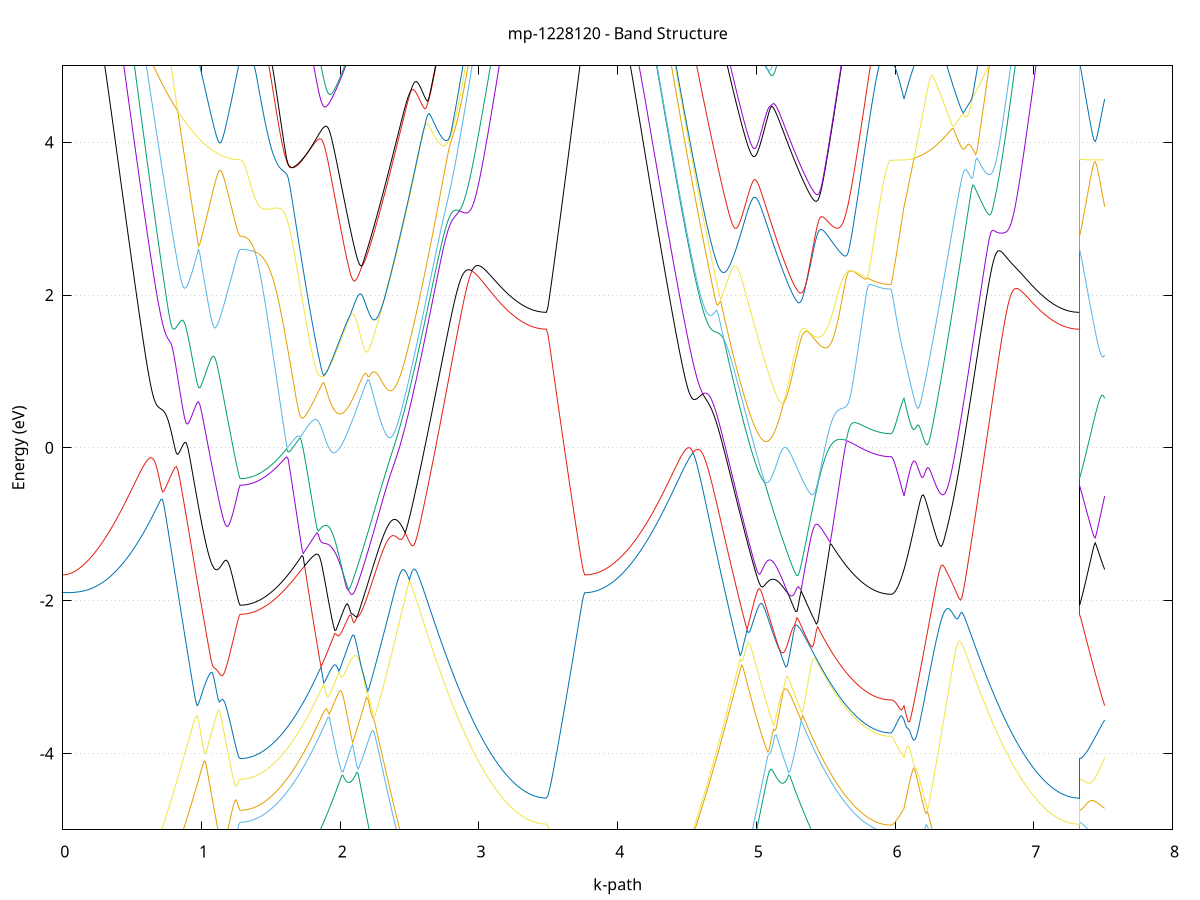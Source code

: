 set title 'mp-1228120 - Band Structure'
set xlabel 'k-path'
set ylabel 'Energy (eV)'
set grid y
set yrange [-5:5]
set terminal png size 800,600
set output 'mp-1228120_bands_gnuplot.png'
plot '-' using 1:2 with lines notitle, '-' using 1:2 with lines notitle, '-' using 1:2 with lines notitle, '-' using 1:2 with lines notitle, '-' using 1:2 with lines notitle, '-' using 1:2 with lines notitle, '-' using 1:2 with lines notitle, '-' using 1:2 with lines notitle, '-' using 1:2 with lines notitle, '-' using 1:2 with lines notitle, '-' using 1:2 with lines notitle, '-' using 1:2 with lines notitle, '-' using 1:2 with lines notitle, '-' using 1:2 with lines notitle, '-' using 1:2 with lines notitle, '-' using 1:2 with lines notitle, '-' using 1:2 with lines notitle, '-' using 1:2 with lines notitle, '-' using 1:2 with lines notitle, '-' using 1:2 with lines notitle, '-' using 1:2 with lines notitle, '-' using 1:2 with lines notitle, '-' using 1:2 with lines notitle, '-' using 1:2 with lines notitle, '-' using 1:2 with lines notitle, '-' using 1:2 with lines notitle, '-' using 1:2 with lines notitle, '-' using 1:2 with lines notitle, '-' using 1:2 with lines notitle, '-' using 1:2 with lines notitle, '-' using 1:2 with lines notitle, '-' using 1:2 with lines notitle
0.000000 -12.503429
0.009987 -12.503029
0.019973 -12.501929
0.029960 -12.500129
0.039946 -12.497529
0.049933 -12.494329
0.059920 -12.490229
0.069906 -12.485529
0.079893 -12.480029
0.089879 -12.473829
0.099866 -12.466829
0.109853 -12.459229
0.119839 -12.450829
0.129826 -12.441629
0.139812 -12.431829
0.149799 -12.421229
0.159786 -12.409929
0.169772 -12.397829
0.179759 -12.385029
0.189745 -12.371529
0.199732 -12.357329
0.209719 -12.342329
0.219705 -12.326629
0.229692 -12.310229
0.239678 -12.293029
0.249665 -12.275229
0.259652 -12.256629
0.269638 -12.237229
0.279625 -12.217229
0.289611 -12.196429
0.299598 -12.174829
0.309585 -12.152629
0.319571 -12.129629
0.329558 -12.105929
0.339544 -12.081529
0.349531 -12.056429
0.359518 -12.030529
0.369504 -12.003929
0.379491 -11.976629
0.389477 -11.948629
0.399464 -11.919829
0.409451 -11.890329
0.419437 -11.860129
0.429424 -11.829229
0.439410 -11.797629
0.449397 -11.765229
0.459384 -11.732129
0.469370 -11.698329
0.479357 -11.663829
0.489343 -11.628629
0.499330 -11.592629
0.509317 -11.555929
0.519303 -11.518629
0.529290 -11.480429
0.539276 -11.441629
0.549263 -11.402129
0.559250 -11.361829
0.569236 -11.320929
0.579223 -11.279229
0.589209 -11.236829
0.599196 -11.193729
0.609183 -11.149929
0.619169 -11.105429
0.629156 -11.060229
0.639142 -11.014329
0.649129 -10.967629
0.659116 -10.920329
0.669102 -10.872329
0.679089 -10.823529
0.689075 -10.774129
0.699062 -10.723929
0.709048 -10.673129
0.719035 -10.621529
0.729022 -10.569329
0.739008 -10.516329
0.748995 -10.462729
0.758981 -10.408429
0.768968 -10.353329
0.778955 -10.297629
0.788941 -10.241229
0.798928 -10.184129
0.808914 -10.126429
0.818901 -10.067929
0.828888 -10.008729
0.838874 -9.948929
0.848861 -9.888429
0.858847 -9.827329
0.868834 -9.765429
0.878821 -9.702929
0.888807 -9.639729
0.898794 -9.575829
0.908780 -9.511329
0.918767 -9.446229
0.928754 -9.380429
0.938740 -9.313929
0.948727 -9.246829
0.958713 -9.179029
0.968700 -9.110629
0.978687 -9.041629
0.988673 -8.972029
0.998660 -8.901829
1.008646 -8.830929
1.018633 -8.759529
1.028620 -8.687529
1.038606 -8.614929
1.048593 -8.541829
1.058579 -8.468129
1.068566 -8.393929
1.078553 -8.319329
1.088539 -8.244229
1.098526 -8.168729
1.108512 -8.092829
1.118499 -8.016529
1.128486 -7.940029
1.138472 -7.863429
1.148459 -7.786729
1.158445 -7.710029
1.168432 -7.633629
1.178419 -7.557729
1.188405 -7.482529
1.198392 -7.408529
1.208378 -7.336329
1.218365 -7.266829
1.228352 -7.201029
1.238338 -7.140829
1.248325 -7.088429
1.258311 -7.046929
1.268298 -7.019929
1.278285 -7.010529
1.278285 -7.010529
1.288173 -7.010229
1.298061 -7.009229
1.307948 -7.007529
1.317836 -7.005129
1.327724 -7.002029
1.337612 -6.998229
1.347500 -6.993729
1.357388 -6.988629
1.367276 -6.982829
1.377164 -6.976329
1.387052 -6.969129
1.396940 -6.961229
1.406828 -6.952629
1.416716 -6.943429
1.426604 -6.933529
1.436492 -6.922929
1.446380 -6.911629
1.456268 -6.899629
1.466156 -6.887029
1.476044 -6.873729
1.485931 -6.859729
1.495819 -6.845029
1.505707 -6.829729
1.515595 -6.813729
1.525483 -6.797029
1.535371 -6.779729
1.545259 -6.761729
1.555147 -6.743029
1.565035 -6.723729
1.574923 -6.703729
1.584811 -6.683029
1.594699 -6.661729
1.604587 -6.639729
1.614475 -6.617129
1.624363 -6.593929
1.634251 -6.570029
1.644139 -6.545429
1.654027 -6.520229
1.663914 -6.494429
1.673802 -6.468029
1.683690 -6.441029
1.693578 -6.413329
1.703466 -6.385129
1.713354 -6.356229
1.723242 -6.326829
1.733130 -6.296829
1.743018 -6.266229
1.752906 -6.235129
1.762794 -6.203429
1.772682 -6.171229
1.782570 -6.138529
1.792458 -6.105329
1.802346 -6.071729
1.812234 -6.037629
1.822122 -6.003229
1.832010 -5.968329
1.841898 -5.933229
1.851785 -5.897729
1.861673 -5.862129
1.871561 -5.826329
1.881449 -5.790529
1.891337 -5.754829
1.901225 -5.719229
1.911113 -5.684029
1.921001 -5.649329
1.930889 -5.615429
1.940777 -5.582529
1.950665 -5.551129
1.960553 -5.521729
1.970441 -5.494829
1.980329 -5.471229
1.990217 -5.451729
2.000105 -5.437629
2.009993 -5.430029
2.019881 -5.430229
2.029768 -5.439329
2.029768 -5.439329
2.039747 -5.458429
2.049725 -5.487829
2.059703 -5.527129
2.069681 -5.575629
2.079659 -5.631929
2.089637 -5.694929
2.099615 -5.763229
2.109594 -5.835729
2.119572 -5.911629
2.129550 -5.990029
2.139528 -6.070429
2.149506 -6.152229
2.159484 -6.235229
2.169462 -6.318929
2.179440 -6.403229
2.189419 -6.487929
2.199397 -6.572729
2.209375 -6.657729
2.219353 -6.742629
2.229331 -6.827429
2.239309 -6.912029
2.249287 -6.996329
2.259266 -7.080429
2.269244 -7.164129
2.279222 -7.247429
2.289200 -7.330329
2.299178 -7.412829
2.309156 -7.494729
2.319134 -7.576229
2.329112 -7.657229
2.339091 -7.737729
2.349069 -7.817629
2.359047 -7.896929
2.369025 -7.975729
2.379003 -8.054029
2.388981 -8.131629
2.398959 -8.208629
2.408938 -8.285129
2.418916 -8.360929
2.428894 -8.436129
2.438872 -8.510729
2.448850 -8.584629
2.458828 -8.658029
2.468806 -8.730729
2.478784 -8.802729
2.488763 -8.874129
2.498741 -8.944929
2.508719 -9.015029
2.518697 -9.084529
2.528675 -9.153329
2.538653 -9.221429
2.548631 -9.288929
2.558610 -9.355729
2.568588 -9.421829
2.578566 -9.487229
2.588544 -9.552029
2.598522 -9.616129
2.608500 -9.679629
2.618478 -9.742329
2.628456 -9.804429
2.638435 -9.865829
2.648413 -9.926529
2.658391 -9.986529
2.668369 -10.045929
2.678347 -10.104529
2.688325 -10.162429
2.698303 -10.219729
2.708282 -10.276329
2.718260 -10.332129
2.728238 -10.387329
2.738216 -10.441829
2.748194 -10.495629
2.758172 -10.548629
2.768150 -10.601029
2.778128 -10.652729
2.788107 -10.703729
2.798085 -10.754029
2.808063 -10.803529
2.818041 -10.852429
2.828019 -10.900529
2.837997 -10.948029
2.847975 -10.994729
2.857954 -11.040829
2.867932 -11.086129
2.877910 -11.130729
2.887888 -11.174629
2.897866 -11.217829
2.907844 -11.260329
2.917822 -11.302029
2.927800 -11.343129
2.937779 -11.383429
2.947757 -11.423029
2.957735 -11.461929
2.967713 -11.500129
2.977691 -11.537629
2.987669 -11.574329
2.997647 -11.610329
3.007626 -11.645729
3.017604 -11.680329
3.027582 -11.714129
3.037560 -11.747329
3.047538 -11.779729
3.057516 -11.811429
3.067494 -11.842429
3.077472 -11.872729
3.087451 -11.902229
3.097429 -11.931029
3.107407 -11.959129
3.117385 -11.986529
3.127363 -12.013129
3.137341 -12.039029
3.147319 -12.064229
3.157297 -12.088729
3.167276 -12.112429
3.177254 -12.135429
3.187232 -12.157729
3.197210 -12.179329
3.207188 -12.200129
3.217166 -12.220229
3.227144 -12.239629
3.237123 -12.258229
3.247101 -12.276129
3.257079 -12.293329
3.267057 -12.309829
3.277035 -12.325529
3.287013 -12.340529
3.296991 -12.354829
3.306970 -12.368329
3.316948 -12.381129
3.326926 -12.393229
3.336904 -12.404529
3.346882 -12.415229
3.356860 -12.425029
3.366838 -12.434229
3.376816 -12.442629
3.386795 -12.450329
3.396773 -12.457229
3.406751 -12.463529
3.416729 -12.469029
3.426707 -12.473729
3.436685 -12.477829
3.446663 -12.481029
3.456641 -12.483629
3.466620 -12.485429
3.476598 -12.486529
3.486576 -12.486929
3.486576 -12.486929
3.496451 -12.487029
3.506326 -12.487129
3.516201 -12.487429
3.526076 -12.487729
3.535951 -12.488229
3.545826 -12.488829
3.555701 -12.489429
3.565576 -12.490129
3.575451 -12.490929
3.585326 -12.491729
3.595200 -12.492529
3.605075 -12.493429
3.614950 -12.494429
3.624825 -12.495329
3.634700 -12.496229
3.644575 -12.497129
3.654450 -12.498029
3.664325 -12.498829
3.674200 -12.499629
3.684075 -12.500429
3.693950 -12.501029
3.703825 -12.501629
3.713700 -12.502229
3.723575 -12.502629
3.733450 -12.502929
3.743325 -12.503229
3.753200 -12.503329
3.763075 -12.503429
3.763075 -12.503429
3.773074 -12.503029
3.783073 -12.501929
3.793073 -12.500129
3.803072 -12.497529
3.813071 -12.494229
3.823070 -12.490129
3.833069 -12.485429
3.843069 -12.479829
3.853068 -12.473629
3.863067 -12.466629
3.873066 -12.458929
3.883066 -12.450429
3.893065 -12.441229
3.903064 -12.431329
3.913063 -12.420629
3.923063 -12.409229
3.933062 -12.397129
3.943061 -12.384229
3.953060 -12.370629
3.963060 -12.356329
3.973059 -12.341229
3.983058 -12.325429
3.993057 -12.308829
4.003057 -12.291629
4.013056 -12.273629
4.023055 -12.254829
4.033054 -12.235329
4.043054 -12.215129
4.053053 -12.194229
4.063052 -12.172529
4.073051 -12.150129
4.083051 -12.127029
4.093050 -12.103129
4.103049 -12.078629
4.113048 -12.053229
4.123047 -12.027229
4.133047 -12.000429
4.143046 -11.972929
4.153045 -11.944729
4.163044 -11.915729
4.173044 -11.886029
4.183043 -11.855629
4.193042 -11.824529
4.203041 -11.792629
4.213041 -11.760029
4.223040 -11.726729
4.233039 -11.692629
4.243038 -11.657929
4.253038 -11.622429
4.263037 -11.586229
4.273036 -11.549229
4.283035 -11.511629
4.293035 -11.473229
4.303034 -11.434129
4.313033 -11.394329
4.323032 -11.353829
4.333032 -11.312529
4.343031 -11.270529
4.353030 -11.227829
4.363029 -11.184429
4.373028 -11.140329
4.383028 -11.095529
4.393027 -11.049929
4.403026 -11.003729
4.413025 -10.956729
4.423025 -10.909029
4.433024 -10.860629
4.443023 -10.811529
4.453022 -10.761729
4.463022 -10.711229
4.473021 -10.659929
4.483020 -10.608029
4.493019 -10.555429
4.503019 -10.502029
4.513018 -10.448029
4.523017 -10.393229
4.533016 -10.337829
4.543016 -10.281629
4.553015 -10.224829
4.563014 -10.167229
4.573013 -10.109029
4.583013 -10.050129
4.593012 -9.990529
4.603011 -9.930129
4.613010 -9.869129
4.623009 -9.807429
4.633009 -9.745129
4.643008 -9.682029
4.653007 -9.618329
4.663006 -9.553829
4.673006 -9.488729
4.683005 -9.422929
4.693004 -9.356529
4.703003 -9.289429
4.713003 -9.221629
4.723002 -9.153129
4.733001 -9.084029
4.743000 -9.014229
4.753000 -8.943729
4.762999 -8.872629
4.772998 -8.800929
4.782997 -8.728429
4.792997 -8.655429
4.802996 -8.581729
4.812995 -8.507429
4.822994 -8.432429
4.832994 -8.356929
4.842993 -8.280729
4.852992 -8.203929
4.862991 -8.126429
4.872990 -8.048429
4.882990 -7.969829
4.892989 -7.890729
4.902988 -7.810929
4.912987 -7.730629
4.922987 -7.649829
4.932986 -7.568429
4.942985 -7.486529
4.952984 -7.404129
4.962984 -7.321329
4.972983 -7.238029
4.982982 -7.154329
4.992981 -7.070229
5.002981 -6.985829
5.012980 -6.901029
5.022979 -6.816129
5.032978 -6.730929
5.042978 -6.645629
5.052977 -6.560329
5.062976 -6.475129
5.072975 -6.390129
5.082975 -6.305529
5.092974 -6.221529
5.102973 -6.138429
5.112972 -6.056429
5.122971 -5.975929
5.132971 -5.897629
5.142970 -5.821929
5.152969 -5.749829
5.162968 -5.682129
5.172968 -5.620029
5.182967 -5.564929
5.192966 -5.518129
5.202965 -5.480629
5.212965 -5.453329
5.222964 -5.436429
5.232963 -5.429329
5.242962 -5.431229
5.242962 -5.431229
5.252941 -5.440729
5.262919 -5.456629
5.272897 -5.477429
5.282875 -5.502329
5.292853 -5.530329
5.302831 -5.560629
5.312809 -5.592829
5.322787 -5.626329
5.332766 -5.660829
5.342744 -5.696029
5.352722 -5.731629
5.362700 -5.767529
5.372678 -5.803629
5.382656 -5.839729
5.392634 -5.875729
5.402613 -5.911529
5.412591 -5.947129
5.422569 -5.982429
5.432547 -6.017429
5.442525 -6.051929
5.452503 -6.086129
5.462481 -6.119729
5.472459 -6.152929
5.482438 -6.185629
5.492416 -6.217829
5.502394 -6.249529
5.512372 -6.280529
5.522350 -6.311029
5.532328 -6.341029
5.542306 -6.370329
5.552285 -6.399129
5.562263 -6.427229
5.572241 -6.454729
5.582219 -6.481629
5.592197 -6.507829
5.602175 -6.533429
5.612153 -6.558429
5.622131 -6.582729
5.632110 -6.606429
5.642088 -6.629429
5.652066 -6.651729
5.662044 -6.673429
5.672022 -6.694529
5.682000 -6.714829
5.691978 -6.734529
5.701957 -6.753529
5.711935 -6.771829
5.721913 -6.789529
5.731891 -6.806529
5.741869 -6.822829
5.751847 -6.838429
5.761825 -6.853329
5.771803 -6.867629
5.781782 -6.881129
5.791760 -6.894029
5.801738 -6.906129
5.811716 -6.917629
5.821694 -6.928429
5.831672 -6.938529
5.841650 -6.947929
5.851629 -6.956629
5.861607 -6.964729
5.871585 -6.972029
5.881563 -6.978629
5.891541 -6.984529
5.901519 -6.989829
5.911497 -6.994329
5.921475 -6.998229
5.931454 -7.001329
5.941432 -7.003729
5.951410 -7.005529
5.961388 -7.006529
5.971366 -7.006929
5.971366 -7.006929
5.980679 -7.007029
5.989991 -7.007529
5.999304 -7.008429
6.008616 -7.009529
6.017928 -7.011029
6.027241 -7.012829
6.036553 -7.014929
6.045866 -7.017329
6.055178 -7.020129
6.064491 -7.023229
6.064491 -7.023229
6.074425 -7.054429
6.084359 -7.098929
6.094293 -7.153329
6.104227 -7.214829
6.114161 -7.281329
6.124095 -7.351329
6.134030 -7.423629
6.143964 -7.497529
6.153898 -7.572529
6.163832 -7.648229
6.173766 -7.724329
6.183700 -7.800629
6.193634 -7.876929
6.203568 -7.953229
6.213502 -8.029229
6.223437 -8.105029
6.233371 -8.180529
6.243305 -8.255629
6.253239 -8.330229
6.263173 -8.404429
6.273107 -8.478229
6.283041 -8.551429
6.292975 -8.624029
6.302909 -8.696229
6.312844 -8.767729
6.322778 -8.838729
6.332712 -8.909129
6.342646 -8.978929
6.352580 -9.048129
6.362514 -9.116729
6.372448 -9.184629
6.382382 -9.251929
6.392316 -9.318629
6.402251 -9.384729
6.412185 -9.450129
6.422119 -9.514829
6.432053 -9.578929
6.441987 -9.642329
6.451921 -9.705129
6.461855 -9.767229
6.471789 -9.828729
6.481723 -9.889429
6.491658 -9.949629
6.501592 -10.009029
6.511526 -10.067729
6.521460 -10.125829
6.531394 -10.183229
6.541328 -10.239929
6.551262 -10.296029
6.561196 -10.351329
6.571130 -10.406029
6.581065 -10.460029
6.590999 -10.513229
6.600933 -10.565829
6.610867 -10.617729
6.620801 -10.668929
6.630735 -10.719529
6.640669 -10.769329
6.650603 -10.818429
6.660537 -10.866829
6.670472 -10.914529
6.680406 -10.961629
6.690340 -11.007929
6.700274 -11.053529
6.710208 -11.098429
6.720142 -11.142629
6.730076 -11.186229
6.740010 -11.229029
6.749944 -11.271129
6.759879 -11.312429
6.769813 -11.353129
6.779747 -11.393129
6.789681 -11.432429
6.799615 -11.470929
6.809549 -11.508829
6.819483 -11.545929
6.829417 -11.582329
6.839351 -11.618129
6.849286 -11.653129
6.859220 -11.687329
6.869154 -11.720929
6.879088 -11.753829
6.889022 -11.785929
6.898956 -11.817429
6.908890 -11.848129
6.918824 -11.878129
6.928758 -11.907329
6.938693 -11.935929
6.948627 -11.963729
6.958561 -11.990929
6.968495 -12.017329
6.978429 -12.043029
6.988363 -12.067929
6.998297 -12.092229
7.008231 -12.115729
7.018165 -12.138529
7.028100 -12.160629
7.038034 -12.182029
7.047968 -12.202629
7.057902 -12.222629
7.067836 -12.241829
7.077770 -12.260229
7.087704 -12.278029
7.097638 -12.295029
7.107572 -12.311329
7.117507 -12.326929
7.127441 -12.341829
7.137375 -12.355929
7.147309 -12.369429
7.157243 -12.382129
7.167177 -12.394029
7.177111 -12.405329
7.187045 -12.415829
7.196979 -12.425629
7.206914 -12.434629
7.216848 -12.443029
7.226782 -12.450629
7.236716 -12.457529
7.246650 -12.463729
7.256584 -12.469129
7.266518 -12.473829
7.276452 -12.477829
7.286386 -12.481129
7.296321 -12.483629
7.306255 -12.485529
7.316189 -12.486529
7.326123 -12.486929
7.326123 -7.010529
7.335850 -7.010629
7.345577 -7.010729
7.355304 -7.010829
7.365031 -7.011029
7.374758 -7.011329
7.384485 -7.011629
7.394212 -7.012029
7.403939 -7.012429
7.413666 -7.013029
7.423393 -7.013629
7.433120 -7.014329
7.442847 -7.015029
7.452574 -7.015929
7.462301 -7.016829
7.472028 -7.017929
7.481755 -7.019129
7.491483 -7.020329
7.501210 -7.021729
7.510937 -7.023229
e
0.000000 -10.598729
0.009987 -10.598429
0.019973 -10.597329
0.029960 -10.595629
0.039946 -10.593129
0.049933 -10.589929
0.059920 -10.586129
0.069906 -10.581529
0.079893 -10.576229
0.089879 -10.570229
0.099866 -10.563529
0.109853 -10.556129
0.119839 -10.548029
0.129826 -10.539229
0.139812 -10.529729
0.149799 -10.519429
0.159786 -10.508529
0.169772 -10.496829
0.179759 -10.484529
0.189745 -10.471429
0.199732 -10.457729
0.209719 -10.443229
0.219705 -10.428029
0.229692 -10.412129
0.239678 -10.395529
0.249665 -10.378229
0.259652 -10.360229
0.269638 -10.341529
0.279625 -10.322129
0.289611 -10.301929
0.299598 -10.281029
0.309585 -10.259529
0.319571 -10.237229
0.329558 -10.214229
0.339544 -10.190529
0.349531 -10.166129
0.359518 -10.141029
0.369504 -10.115129
0.379491 -10.088629
0.389477 -10.061329
0.399464 -10.033329
0.409451 -10.004729
0.419437 -9.975329
0.429424 -9.945129
0.439410 -9.914329
0.449397 -9.882829
0.459384 -9.850529
0.469370 -9.817629
0.479357 -9.783929
0.489343 -9.749529
0.499330 -9.714429
0.509317 -9.678629
0.519303 -9.642129
0.529290 -9.604829
0.539276 -9.566929
0.549263 -9.528229
0.559250 -9.488829
0.569236 -9.448729
0.579223 -9.408029
0.589209 -9.366429
0.599196 -9.324229
0.609183 -9.281329
0.619169 -9.237629
0.629156 -9.193329
0.639142 -9.148229
0.649129 -9.102529
0.659116 -9.056029
0.669102 -9.008829
0.679089 -8.960929
0.689075 -8.912329
0.699062 -8.863029
0.709048 -8.813029
0.719035 -8.762329
0.729022 -8.710829
0.739008 -8.658729
0.748995 -8.605829
0.758981 -8.552329
0.768968 -8.498129
0.778955 -8.443129
0.788941 -8.387529
0.798928 -8.331129
0.808914 -8.274129
0.818901 -8.216329
0.828888 -8.157929
0.838874 -8.098729
0.848861 -8.038929
0.858847 -7.978329
0.868834 -7.917129
0.878821 -7.855229
0.888807 -7.792529
0.898794 -7.729229
0.908780 -7.665229
0.918767 -7.600529
0.928754 -7.535229
0.938740 -7.469129
0.948727 -7.402329
0.958713 -7.334929
0.968700 -7.266829
0.978687 -7.198029
0.988673 -7.128529
0.998660 -7.058429
1.008646 -6.987529
1.018633 -6.916029
1.028620 -6.843929
1.038606 -6.771129
1.048593 -6.697629
1.058579 -6.623529
1.068566 -6.548729
1.078553 -6.473329
1.088539 -6.397329
1.098526 -6.320729
1.108512 -6.243529
1.118499 -6.165829
1.128486 -6.087629
1.138472 -6.009129
1.148459 -5.930529
1.158445 -5.852329
1.168432 -5.776429
1.178419 -5.710929
1.188405 -5.699829
1.198392 -5.759129
1.208378 -5.833529
1.218365 -5.908129
1.228352 -5.979229
1.238338 -6.044129
1.248325 -6.100329
1.258311 -6.144629
1.268298 -6.173329
1.278285 -6.183229
1.278285 -6.183229
1.288173 -6.182929
1.298061 -6.181829
1.307948 -6.180129
1.317836 -6.177729
1.327724 -6.174629
1.337612 -6.170729
1.347500 -6.166229
1.357388 -6.161029
1.367276 -6.155129
1.377164 -6.148529
1.387052 -6.141229
1.396940 -6.133329
1.406828 -6.124629
1.416716 -6.115229
1.426604 -6.105229
1.436492 -6.094429
1.446380 -6.082929
1.456268 -6.070829
1.466156 -6.058029
1.476044 -6.044429
1.485931 -6.030229
1.495819 -6.015329
1.505707 -5.999729
1.515595 -5.983429
1.525483 -5.966429
1.535371 -5.948729
1.545259 -5.930429
1.555147 -5.911329
1.565035 -5.891629
1.574923 -5.871129
1.584811 -5.850029
1.594699 -5.828229
1.604587 -5.805629
1.614475 -5.782429
1.624363 -5.758529
1.634251 -5.734029
1.644139 -5.708729
1.654027 -5.682729
1.663914 -5.656129
1.673802 -5.628829
1.683690 -5.600729
1.693578 -5.572029
1.703466 -5.542629
1.713354 -5.512529
1.723242 -5.481829
1.733130 -5.450329
1.743018 -5.418229
1.752906 -5.385429
1.762794 -5.351929
1.772682 -5.317729
1.782570 -5.282829
1.792458 -5.247329
1.802346 -5.211029
1.812234 -5.174129
1.822122 -5.136529
1.832010 -5.098229
1.841898 -5.059329
1.851785 -5.019629
1.861673 -4.979329
1.871561 -4.938329
1.881449 -4.896629
1.891337 -4.854329
1.901225 -4.811329
1.911113 -4.767629
1.921001 -4.723229
1.930889 -4.678229
1.940777 -4.632529
1.950665 -4.586129
1.960553 -4.539029
1.970441 -4.491329
1.980329 -4.442929
1.990217 -4.393829
2.000105 -4.344129
2.009993 -4.293729
2.019881 -4.287529
2.029768 -4.327829
2.029768 -4.327829
2.039747 -4.357229
2.049725 -4.375229
2.059703 -4.381929
2.069681 -4.378329
2.079659 -4.365529
2.089637 -4.344829
2.099615 -4.317529
2.109594 -4.284729
2.119572 -4.247429
2.129550 -4.262929
2.139528 -4.357229
2.149506 -4.451129
2.159484 -4.544529
2.169462 -4.637429
2.179440 -4.729929
2.189419 -4.821729
2.199397 -4.913129
2.209375 -5.003829
2.219353 -5.094029
2.229331 -5.183629
2.239309 -5.272629
2.249287 -5.361029
2.259266 -5.448829
2.269244 -5.536029
2.279222 -5.622529
2.289200 -5.708529
2.299178 -5.793829
2.309156 -5.878429
2.319134 -5.962429
2.329112 -6.045829
2.339091 -6.128629
2.349069 -6.210729
2.359047 -6.292129
2.369025 -6.372929
2.379003 -6.453029
2.388981 -6.532529
2.398959 -6.611329
2.408938 -6.689529
2.418916 -6.767029
2.428894 -6.843829
2.438872 -6.919929
2.448850 -6.995429
2.458828 -7.070229
2.468806 -7.144329
2.478784 -7.217829
2.488763 -7.290529
2.498741 -7.362629
2.508719 -7.434029
2.518697 -7.504829
2.528675 -7.574829
2.538653 -7.644129
2.548631 -7.712829
2.558610 -7.780829
2.568588 -7.848129
2.578566 -7.914729
2.588544 -7.980629
2.598522 -8.045829
2.608500 -8.110329
2.618478 -8.174129
2.628456 -8.237229
2.638435 -8.299629
2.648413 -8.361329
2.658391 -8.422329
2.668369 -8.482629
2.678347 -8.542229
2.688325 -8.601129
2.698303 -8.659329
2.708282 -8.716829
2.718260 -8.773629
2.728238 -8.829729
2.738216 -8.885029
2.748194 -8.939729
2.758172 -8.993629
2.768150 -9.046929
2.778128 -9.099429
2.788107 -9.151229
2.798085 -9.202329
2.808063 -9.252629
2.818041 -9.302329
2.828019 -9.351229
2.837997 -9.399429
2.847975 -9.446929
2.857954 -9.493729
2.867932 -9.539829
2.877910 -9.585129
2.887888 -9.629729
2.897866 -9.673629
2.907844 -9.716829
2.917822 -9.759229
2.927800 -9.800929
2.937779 -9.841929
2.947757 -9.882229
2.957735 -9.921729
2.967713 -9.960529
2.977691 -9.998629
2.987669 -10.035929
2.997647 -10.072629
3.007626 -10.108529
3.017604 -10.143629
3.027582 -10.178129
3.037560 -10.211829
3.047538 -10.244729
3.057516 -10.276929
3.067494 -10.308429
3.077472 -10.339229
3.087451 -10.369229
3.097429 -10.398529
3.107407 -10.427129
3.117385 -10.454929
3.127363 -10.482029
3.137341 -10.508329
3.147319 -10.534029
3.157297 -10.558829
3.167276 -10.583029
3.177254 -10.606429
3.187232 -10.629029
3.197210 -10.650929
3.207188 -10.672129
3.217166 -10.692629
3.227144 -10.712329
3.237123 -10.731229
3.247101 -10.749429
3.257079 -10.766929
3.267057 -10.783729
3.277035 -10.799629
3.287013 -10.814929
3.296991 -10.829429
3.306970 -10.843229
3.316948 -10.856229
3.326926 -10.868529
3.336904 -10.880029
3.346882 -10.890829
3.356860 -10.900929
3.366838 -10.910229
3.376816 -10.918729
3.386795 -10.926529
3.396773 -10.933629
3.406751 -10.939929
3.416729 -10.945529
3.426707 -10.950429
3.436685 -10.954529
3.446663 -10.957829
3.456641 -10.960429
3.466620 -10.962329
3.476598 -10.963429
3.486576 -10.963829
3.486576 -10.963829
3.496451 -10.963129
3.506326 -10.961229
3.516201 -10.957929
3.526076 -10.953329
3.535951 -10.947529
3.545826 -10.940429
3.555701 -10.932029
3.565576 -10.922429
3.575451 -10.911629
3.585326 -10.899529
3.595200 -10.886429
3.605075 -10.872029
3.614950 -10.856629
3.624825 -10.840229
3.634700 -10.822829
3.644575 -10.804429
3.654450 -10.785229
3.664325 -10.765329
3.674200 -10.744729
3.684075 -10.723729
3.693950 -10.702629
3.703825 -10.681529
3.713700 -10.661129
3.723575 -10.641829
3.733450 -10.624729
3.743325 -10.611029
3.753200 -10.601929
3.763075 -10.598729
3.763075 -10.598729
3.773074 -10.598429
3.783073 -10.597229
3.793073 -10.595429
3.803072 -10.592829
3.813071 -10.589429
3.823070 -10.585329
3.833069 -10.580529
3.843069 -10.574929
3.853068 -10.568629
3.863067 -10.561529
3.873066 -10.553729
3.883066 -10.545129
3.893065 -10.535829
3.903064 -10.525829
3.913063 -10.515029
3.923063 -10.503429
3.933062 -10.491229
3.943061 -10.478129
3.953060 -10.464429
3.963060 -10.449929
3.973059 -10.434629
3.983058 -10.418629
3.993057 -10.401929
4.003057 -10.384429
4.013056 -10.366229
4.023055 -10.347229
4.033054 -10.327529
4.043054 -10.307129
4.053053 -10.285929
4.063052 -10.264029
4.073051 -10.241329
4.083051 -10.217929
4.093050 -10.193829
4.103049 -10.168929
4.113048 -10.143329
4.123047 -10.117029
4.133047 -10.089929
4.143046 -10.062029
4.153045 -10.033529
4.163044 -10.004229
4.173044 -9.974229
4.183043 -9.943429
4.193042 -9.911929
4.203041 -9.879629
4.213041 -9.846729
4.223040 -9.813029
4.233039 -9.778529
4.243038 -9.743429
4.253038 -9.707529
4.263037 -9.670829
4.273036 -9.633529
4.283035 -9.595429
4.293035 -9.556629
4.303034 -9.517029
4.313033 -9.476729
4.323032 -9.435729
4.333032 -9.394029
4.343031 -9.351529
4.353030 -9.308429
4.363029 -9.264529
4.373028 -9.219829
4.383028 -9.174529
4.393027 -9.128429
4.403026 -9.081629
4.413025 -9.034129
4.423025 -8.985929
4.433024 -8.936929
4.443023 -8.887229
4.453022 -8.836829
4.463022 -8.785729
4.473021 -8.733929
4.483020 -8.681329
4.493019 -8.628129
4.503019 -8.574129
4.513018 -8.519429
4.523017 -8.464029
4.533016 -8.407929
4.543016 -8.351129
4.553015 -8.293629
4.563014 -8.235329
4.573013 -8.176429
4.583013 -8.116829
4.593012 -8.056429
4.603011 -7.995429
4.613010 -7.933629
4.623009 -7.871129
4.633009 -7.808029
4.643008 -7.744129
4.653007 -7.679629
4.663006 -7.614329
4.673006 -7.548329
4.683005 -7.481729
4.693004 -7.414429
4.703003 -7.346329
4.713003 -7.277629
4.723002 -7.208229
4.733001 -7.138129
4.743000 -7.067329
4.753000 -6.995829
4.762999 -6.923729
4.772998 -6.850929
4.782997 -6.777429
4.792997 -6.703229
4.802996 -6.628329
4.812995 -6.552829
4.822994 -6.476629
4.832994 -6.399729
4.842993 -6.322229
4.852992 -6.244029
4.862991 -6.165129
4.872990 -6.085629
4.882990 -6.005429
4.892989 -5.924629
4.902988 -5.843129
4.912987 -5.761029
4.922987 -5.678329
4.932986 -5.594929
4.942985 -5.510929
4.952984 -5.426329
4.962984 -5.341129
4.972983 -5.255429
4.982982 -5.169029
4.992981 -5.082129
5.002981 -4.994729
5.012980 -4.906929
5.022979 -4.818729
5.032978 -4.730129
5.042978 -4.641529
5.052977 -4.553129
5.062976 -4.465429
5.072975 -4.379929
5.082975 -4.300029
5.092974 -4.235229
5.102973 -4.205929
5.112972 -4.216229
5.122971 -4.244429
5.132971 -4.277229
5.142970 -4.309329
5.152969 -4.338229
5.162968 -4.362329
5.172968 -4.380129
5.182967 -4.390029
5.192966 -4.390629
5.202965 -4.380629
5.212965 -4.359429
5.222964 -4.326629
5.232963 -4.282629
5.242962 -4.300229
5.242962 -4.300229
5.252941 -4.350829
5.262919 -4.400729
5.272897 -4.449929
5.282875 -4.498429
5.292853 -4.546229
5.302831 -4.593429
5.312809 -4.639929
5.322787 -4.685729
5.332766 -4.730829
5.342744 -4.775329
5.352722 -4.819029
5.362700 -4.862129
5.372678 -4.904529
5.382656 -4.946129
5.392634 -4.987129
5.402613 -5.027529
5.412591 -5.067129
5.422569 -5.106029
5.432547 -5.144229
5.442525 -5.181829
5.452503 -5.218629
5.462481 -5.254829
5.472459 -5.290329
5.482438 -5.325029
5.492416 -5.359129
5.502394 -5.392529
5.512372 -5.425229
5.522350 -5.457129
5.532328 -5.488429
5.542306 -5.519029
5.552285 -5.548929
5.562263 -5.578129
5.572241 -5.606629
5.582219 -5.634429
5.592197 -5.661529
5.602175 -5.687929
5.612153 -5.713629
5.622131 -5.738629
5.632110 -5.762929
5.642088 -5.786529
5.652066 -5.809429
5.662044 -5.831629
5.672022 -5.853129
5.682000 -5.873929
5.691978 -5.894029
5.701957 -5.913429
5.711935 -5.932129
5.721913 -5.950029
5.731891 -5.967329
5.741869 -5.983929
5.751847 -5.999829
5.761825 -6.014929
5.771803 -6.029429
5.781782 -6.043129
5.791760 -6.056229
5.801738 -6.068529
5.811716 -6.080229
5.821694 -6.091129
5.831672 -6.101429
5.841650 -6.110929
5.851629 -6.119729
5.861607 -6.127829
5.871585 -6.135229
5.881563 -6.141929
5.891541 -6.147929
5.901519 -6.153229
5.911497 -6.157829
5.921475 -6.161729
5.931454 -6.164929
5.941432 -6.167429
5.951410 -6.169129
5.961388 -6.170229
5.971366 -6.170529
5.971366 -6.170529
5.980679 -6.170429
5.989991 -6.170029
5.999304 -6.169329
6.008616 -6.168329
6.017928 -6.167129
6.027241 -6.165629
6.036553 -6.163829
6.045866 -6.161729
6.055178 -6.159429
6.064491 -6.156729
6.064491 -6.156729
6.074425 -6.123029
6.084359 -6.074629
6.094293 -6.015129
6.104227 -5.947329
6.114161 -5.873329
6.124095 -5.794629
6.134030 -5.757129
6.143964 -5.841229
6.153898 -5.924829
6.163832 -6.007829
6.173766 -6.090229
6.183700 -6.172029
6.193634 -6.253229
6.203568 -6.333829
6.213502 -6.413729
6.223437 -6.493129
6.233371 -6.571729
6.243305 -6.649829
6.253239 -6.727229
6.263173 -6.803929
6.273107 -6.880029
6.283041 -6.955529
6.292975 -7.030229
6.302909 -7.104429
6.312844 -7.177829
6.322778 -7.250629
6.332712 -7.322729
6.342646 -7.394229
6.352580 -7.464929
6.362514 -7.535029
6.372448 -7.604429
6.382382 -7.673229
6.392316 -7.741229
6.402251 -7.808629
6.412185 -7.875329
6.422119 -7.941329
6.432053 -8.006629
6.441987 -8.071329
6.451921 -8.135229
6.461855 -8.198529
6.471789 -8.261029
6.481723 -8.322929
6.491658 -8.384129
6.501592 -8.444529
6.511526 -8.504329
6.521460 -8.563429
6.531394 -8.621829
6.541328 -8.679529
6.551262 -8.736529
6.561196 -8.792829
6.571130 -8.848329
6.581065 -8.903229
6.590999 -8.957429
6.600933 -9.010929
6.610867 -9.063629
6.620801 -9.115729
6.630735 -9.167029
6.640669 -9.217729
6.650603 -9.267629
6.660537 -9.316829
6.670472 -9.365329
6.680406 -9.413129
6.690340 -9.460229
6.700274 -9.506629
6.710208 -9.552229
6.720142 -9.597229
6.730076 -9.641429
6.740010 -9.684929
6.749944 -9.727729
6.759879 -9.769829
6.769813 -9.811129
6.779747 -9.851729
6.789681 -9.891729
6.799615 -9.930929
6.809549 -9.969329
6.819483 -10.007129
6.829417 -10.044129
6.839351 -10.080429
6.849286 -10.116029
6.859220 -10.150829
6.869154 -10.185029
6.879088 -10.218429
6.889022 -10.251029
6.898956 -10.283029
6.908890 -10.314229
6.918824 -10.344729
6.928758 -10.374529
6.938693 -10.403529
6.948627 -10.431829
6.958561 -10.459429
6.968495 -10.486229
6.978429 -10.512429
6.988363 -10.537729
6.998297 -10.562429
7.008231 -10.586329
7.018165 -10.609529
7.028100 -10.632029
7.038034 -10.653729
7.047968 -10.674729
7.057902 -10.695029
7.067836 -10.714529
7.077770 -10.733329
7.087704 -10.751329
7.097638 -10.768729
7.107572 -10.785229
7.117507 -10.801129
7.127441 -10.816229
7.137375 -10.830629
7.147309 -10.844229
7.157243 -10.857129
7.167177 -10.869329
7.177111 -10.880729
7.187045 -10.891429
7.196979 -10.901429
7.206914 -10.910629
7.216848 -10.919129
7.226782 -10.926929
7.236716 -10.933929
7.246650 -10.940229
7.256584 -10.945729
7.266518 -10.950529
7.276452 -10.954629
7.286386 -10.957929
7.296321 -10.960529
7.306255 -10.962329
7.316189 -10.963429
7.326123 -10.963829
7.326123 -6.183229
7.335850 -6.183129
7.345577 -6.182929
7.355304 -6.182529
7.365031 -6.181929
7.374758 -6.181129
7.384485 -6.180229
7.394212 -6.179229
7.403939 -6.178029
7.413666 -6.176629
7.423393 -6.175129
7.433120 -6.173529
7.442847 -6.171829
7.452574 -6.169929
7.462301 -6.167929
7.472028 -6.165929
7.481755 -6.163729
7.491483 -6.161429
7.501210 -6.159129
7.510937 -6.156729
e
0.000000 -10.290529
0.009987 -10.290129
0.019973 -10.288929
0.029960 -10.287029
0.039946 -10.284229
0.049933 -10.280729
0.059920 -10.276429
0.069906 -10.271329
0.079893 -10.265529
0.089879 -10.258829
0.099866 -10.251429
0.109853 -10.243229
0.119839 -10.234329
0.129826 -10.224529
0.139812 -10.214029
0.149799 -10.202729
0.159786 -10.190629
0.169772 -10.177729
0.179759 -10.164129
0.189745 -10.149729
0.199732 -10.134529
0.209719 -10.118529
0.219705 -10.101829
0.229692 -10.084329
0.239678 -10.066029
0.249665 -10.047029
0.259652 -10.027229
0.269638 -10.006629
0.279625 -9.985229
0.289611 -9.963129
0.299598 -9.940329
0.309585 -9.916629
0.319571 -9.892229
0.329558 -9.867029
0.339544 -9.841129
0.349531 -9.814429
0.359518 -9.787029
0.369504 -9.758829
0.379491 -9.729829
0.389477 -9.700129
0.399464 -9.669629
0.409451 -9.638429
0.419437 -9.606429
0.429424 -9.573729
0.439410 -9.540229
0.449397 -9.506029
0.459384 -9.471029
0.469370 -9.435329
0.479357 -9.398829
0.489343 -9.361629
0.499330 -9.323629
0.509317 -9.284929
0.519303 -9.245429
0.529290 -9.205329
0.539276 -9.164329
0.549263 -9.122729
0.559250 -9.080329
0.569236 -9.037129
0.579223 -8.993329
0.589209 -8.948729
0.599196 -8.903329
0.609183 -8.857329
0.619169 -8.810529
0.629156 -8.762929
0.639142 -8.714729
0.649129 -8.665729
0.659116 -8.616029
0.669102 -8.565629
0.679089 -8.514529
0.689075 -8.462629
0.699062 -8.410029
0.709048 -8.356729
0.719035 -8.302729
0.729022 -8.248029
0.739008 -8.192629
0.748995 -8.136529
0.758981 -8.079629
0.768968 -8.022129
0.778955 -7.963829
0.788941 -7.904829
0.798928 -7.845229
0.808914 -7.784829
0.818901 -7.723829
0.828888 -7.662029
0.838874 -7.599629
0.848861 -7.536429
0.858847 -7.472629
0.868834 -7.408129
0.878821 -7.342929
0.888807 -7.277129
0.898794 -7.210529
0.908780 -7.143329
0.918767 -7.075429
0.928754 -7.006929
0.938740 -6.937729
0.948727 -6.867829
0.958713 -6.797329
0.968700 -6.726129
0.978687 -6.654329
0.988673 -6.581829
0.998660 -6.508729
1.008646 -6.435029
1.018633 -6.360729
1.028620 -6.285829
1.038606 -6.210229
1.048593 -6.134129
1.058579 -6.057529
1.068566 -5.980329
1.078553 -5.902529
1.088539 -5.824429
1.098526 -5.745829
1.108512 -5.666929
1.118499 -5.587929
1.128486 -5.509329
1.138472 -5.433129
1.148459 -5.371929
1.158445 -5.394829
1.168432 -5.469829
1.178419 -5.539729
1.188405 -5.554429
1.198392 -5.496229
1.208378 -5.419929
1.218365 -5.339229
1.228352 -5.256929
1.238338 -5.174129
1.248325 -5.091729
1.258311 -5.011429
1.268298 -4.938929
1.278285 -4.901229
1.278285 -4.901229
1.288173 -4.900829
1.298061 -4.899829
1.307948 -4.898129
1.317836 -4.895729
1.327724 -4.892729
1.337612 -4.888929
1.347500 -4.884529
1.357388 -4.879429
1.367276 -4.873629
1.377164 -4.867229
1.387052 -4.860029
1.396940 -4.852229
1.406828 -4.843729
1.416716 -4.834629
1.426604 -4.824729
1.436492 -4.814229
1.446380 -4.803029
1.456268 -4.791129
1.466156 -4.778629
1.476044 -4.765329
1.485931 -4.751429
1.495819 -4.736829
1.505707 -4.721629
1.515595 -4.705629
1.525483 -4.689029
1.535371 -4.671729
1.545259 -4.653729
1.555147 -4.635129
1.565035 -4.615829
1.574923 -4.595829
1.584811 -4.575229
1.594699 -4.553829
1.604587 -4.531829
1.614475 -4.509229
1.624363 -4.485829
1.634251 -4.461829
1.644139 -4.437229
1.654027 -4.411829
1.663914 -4.385929
1.673802 -4.359229
1.683690 -4.331929
1.693578 -4.303929
1.703466 -4.275329
1.713354 -4.246029
1.723242 -4.216029
1.733130 -4.185429
1.743018 -4.154229
1.752906 -4.122329
1.762794 -4.089729
1.772682 -4.056629
1.782570 -4.022729
1.792458 -3.988329
1.802346 -3.953229
1.812234 -3.917529
1.822122 -3.881229
1.832010 -3.844329
1.841898 -3.806829
1.851785 -3.768729
1.861673 -3.730029
1.871561 -3.690829
1.881449 -3.651029
1.891337 -3.610729
1.901225 -3.569929
1.911113 -3.528629
1.921001 -3.523929
1.930889 -3.611129
1.940777 -3.700529
1.950665 -3.789129
1.960553 -3.875329
1.970441 -3.958329
1.980329 -4.037129
1.990217 -4.110629
2.000105 -4.177729
2.009993 -4.237129
2.019881 -4.242729
2.029768 -4.191029
2.029768 -4.191029
2.039747 -4.138229
2.049725 -4.084729
2.059703 -4.030629
2.069681 -3.975929
2.079659 -3.921029
2.089637 -3.888729
2.099615 -3.978429
2.109594 -4.073329
2.119572 -4.168229
2.129550 -4.206229
2.139528 -4.161829
2.149506 -4.114829
2.159484 -4.065429
2.169462 -4.014229
2.179440 -3.961429
2.189419 -3.907329
2.199397 -3.852629
2.209375 -3.798029
2.219353 -3.746129
2.229331 -3.705329
2.239309 -3.705229
2.249287 -3.759429
2.259266 -3.834029
2.269244 -3.914029
2.279222 -3.995629
2.289200 -4.077829
2.299178 -4.160029
2.309156 -4.241929
2.319134 -4.323529
2.329112 -4.404629
2.339091 -4.485329
2.349069 -4.565429
2.359047 -4.645029
2.369025 -4.724029
2.379003 -4.802429
2.388981 -4.880329
2.398959 -4.957529
2.408938 -5.034129
2.418916 -5.110129
2.428894 -5.185529
2.438872 -5.260229
2.448850 -5.334329
2.458828 -5.407829
2.468806 -5.480629
2.478784 -5.552829
2.488763 -5.624329
2.498741 -5.695229
2.508719 -5.765429
2.518697 -5.835029
2.528675 -5.903829
2.538653 -5.972129
2.548631 -6.039629
2.558610 -6.106529
2.568588 -6.172729
2.578566 -6.238229
2.588544 -6.303129
2.598522 -6.367329
2.608500 -6.430829
2.618478 -6.493629
2.628456 -6.555729
2.638435 -6.617229
2.648413 -6.677929
2.658391 -6.738029
2.668369 -6.797429
2.678347 -6.856129
2.688325 -6.914129
2.698303 -6.971429
2.708282 -7.028029
2.718260 -7.083929
2.728238 -7.139129
2.738216 -7.193729
2.748194 -7.247529
2.758172 -7.300629
2.768150 -7.353029
2.778128 -7.404829
2.788107 -7.455829
2.798085 -7.506129
2.808063 -7.555729
2.818041 -7.604629
2.828019 -7.652829
2.837997 -7.700329
2.847975 -7.747129
2.857954 -7.793229
2.867932 -7.838529
2.877910 -7.883229
2.887888 -7.927129
2.897866 -7.970429
2.907844 -8.012929
2.917822 -8.054729
2.927800 -8.095829
2.937779 -8.136129
2.947757 -8.175829
2.957735 -8.214729
2.967713 -8.253029
2.977691 -8.290529
2.987669 -8.327329
2.997647 -8.363329
3.007626 -8.398729
3.017604 -8.433329
3.027582 -8.467229
3.037560 -8.500429
3.047538 -8.532929
3.057516 -8.564629
3.067494 -8.595729
3.077472 -8.625929
3.087451 -8.655529
3.097429 -8.684429
3.107407 -8.712529
3.117385 -8.739929
3.127363 -8.766629
3.137341 -8.792529
3.147319 -8.817829
3.157297 -8.842329
3.167276 -8.866029
3.177254 -8.889129
3.187232 -8.911429
3.197210 -8.933029
3.207188 -8.953829
3.217166 -8.974029
3.227144 -8.993429
3.237123 -9.012029
3.247101 -9.030029
3.257079 -9.047229
3.267057 -9.063729
3.277035 -9.079429
3.287013 -9.094429
3.296991 -9.108729
3.306970 -9.122329
3.316948 -9.135129
3.326926 -9.147229
3.336904 -9.158529
3.346882 -9.169229
3.356860 -9.179129
3.366838 -9.188229
3.376816 -9.196729
3.386795 -9.204429
3.396773 -9.211329
3.406751 -9.217629
3.416729 -9.223129
3.426707 -9.227829
3.436685 -9.231929
3.446663 -9.235229
3.456641 -9.237729
3.466620 -9.239629
3.476598 -9.240729
3.486576 -9.241029
3.486576 -9.241029
3.496451 -9.254229
3.506326 -9.287129
3.516201 -9.329829
3.526076 -9.376929
3.535951 -9.425729
3.545826 -9.475329
3.555701 -9.524929
3.565576 -9.574229
3.575451 -9.623129
3.585326 -9.671429
3.595200 -9.718929
3.605075 -9.765729
3.614950 -9.811629
3.624825 -9.856629
3.634700 -9.900629
3.644575 -9.943629
3.654450 -9.985429
3.664325 -10.025929
3.674200 -10.065129
3.684075 -10.102829
3.693950 -10.138729
3.703825 -10.172529
3.713700 -10.203729
3.723575 -10.231729
3.733450 -10.255729
3.743325 -10.274329
3.753200 -10.286329
3.763075 -10.290529
3.763075 -10.290529
3.773074 -10.290129
3.783073 -10.289029
3.793073 -10.287129
3.803072 -10.284529
3.813071 -10.281229
3.823070 -10.277129
3.833069 -10.272329
3.843069 -10.266729
3.853068 -10.260429
3.863067 -10.253429
3.873066 -10.245629
3.883066 -10.237029
3.893065 -10.227829
3.903064 -10.217729
3.913063 -10.207029
3.923063 -10.195529
3.933062 -10.183229
3.943061 -10.170329
3.953060 -10.156529
3.963060 -10.142129
3.973059 -10.126929
3.983058 -10.110929
3.993057 -10.094329
4.003057 -10.076829
4.013056 -10.058729
4.023055 -10.039829
4.033054 -10.020229
4.043054 -9.999829
4.053053 -9.978729
4.063052 -9.956829
4.073051 -9.934229
4.083051 -9.910929
4.093050 -9.886929
4.103049 -9.862129
4.113048 -9.836629
4.123047 -9.810329
4.133047 -9.783329
4.143046 -9.755629
4.153045 -9.727129
4.163044 -9.697929
4.173044 -9.668029
4.183043 -9.637329
4.193042 -9.606029
4.203041 -9.573829
4.213041 -9.541029
4.223040 -9.507429
4.233039 -9.473129
4.243038 -9.438129
4.253038 -9.402329
4.263037 -9.365829
4.273036 -9.328629
4.283035 -9.290729
4.293035 -9.252029
4.303034 -9.212629
4.313033 -9.172529
4.323032 -9.131729
4.333032 -9.090129
4.343031 -9.047929
4.353030 -9.004929
4.363029 -8.961129
4.373028 -8.916729
4.383028 -8.871629
4.393027 -8.825729
4.403026 -8.779129
4.413025 -8.731829
4.423025 -8.683829
4.433024 -8.635129
4.443023 -8.585629
4.453022 -8.535529
4.463022 -8.484629
4.473021 -8.433029
4.483020 -8.380829
4.493019 -8.327829
4.503019 -8.274129
4.513018 -8.219729
4.523017 -8.164629
4.533016 -8.108829
4.543016 -8.052329
4.553015 -7.995129
4.563014 -7.937229
4.573013 -7.878629
4.583013 -7.819329
4.593012 -7.759329
4.603011 -7.698629
4.613010 -7.637229
4.623009 -7.575229
4.633009 -7.512429
4.643008 -7.449029
4.653007 -7.384829
4.663006 -7.320029
4.673006 -7.254529
4.683005 -7.188329
4.693004 -7.121529
4.703003 -7.054029
4.713003 -6.985829
4.723002 -6.916929
4.733001 -6.847329
4.743000 -6.777129
4.753000 -6.706329
4.762999 -6.634729
4.772998 -6.562529
4.782997 -6.489729
4.792997 -6.416229
4.802996 -6.342029
4.812995 -6.267229
4.822994 -6.191829
4.832994 -6.115729
4.842993 -6.039029
4.852992 -5.961629
4.862991 -5.883629
4.872990 -5.805029
4.882990 -5.725829
4.892989 -5.646029
4.902988 -5.565529
4.912987 -5.484529
4.922987 -5.402929
4.932986 -5.320729
4.942985 -5.237929
4.952984 -5.154629
4.962984 -5.070729
4.972983 -4.986329
4.982982 -4.901429
4.992981 -4.816029
5.002981 -4.730129
5.012980 -4.643729
5.022979 -4.556929
5.032978 -4.469729
5.042978 -4.382129
5.052977 -4.294329
5.062976 -4.206229
5.072975 -4.117929
5.082975 -4.029529
5.092974 -4.003329
5.102973 -3.988029
5.112972 -3.930229
5.122971 -3.850929
5.132971 -3.763329
5.142970 -3.757729
5.152969 -3.814529
5.162968 -3.871029
5.172968 -3.926929
5.182967 -3.982229
5.192966 -4.036829
5.202965 -4.090829
5.212965 -4.144229
5.222964 -4.196929
5.232963 -4.248929
5.242962 -4.228629
5.242962 -4.228629
5.252941 -4.165829
5.262919 -4.095529
5.272897 -4.018929
5.282875 -3.937029
5.292853 -3.851029
5.302831 -3.761429
5.312809 -3.669029
5.322787 -3.574929
5.332766 -3.609229
5.342744 -3.651729
5.352722 -3.693829
5.362700 -3.735429
5.372678 -3.776529
5.382656 -3.817129
5.392634 -3.857029
5.402613 -3.896529
5.412591 -3.935329
5.422569 -3.973529
5.432547 -4.011129
5.442525 -4.048029
5.452503 -4.084329
5.462481 -4.120029
5.472459 -4.155129
5.482438 -4.189429
5.492416 -4.223229
5.502394 -4.256229
5.512372 -4.288629
5.522350 -4.320329
5.532328 -4.351429
5.542306 -4.381729
5.552285 -4.411429
5.562263 -4.440429
5.572241 -4.468829
5.582219 -4.496429
5.592197 -4.523429
5.602175 -4.549629
5.612153 -4.575229
5.622131 -4.600129
5.632110 -4.624329
5.642088 -4.647829
5.652066 -4.670629
5.662044 -4.692829
5.672022 -4.714229
5.682000 -4.734929
5.691978 -4.755029
5.701957 -4.774329
5.711935 -4.792929
5.721913 -4.810929
5.731891 -4.828129
5.741869 -4.844729
5.751847 -4.860529
5.761825 -4.875729
5.771803 -4.890129
5.781782 -4.903829
5.791760 -4.916929
5.801738 -4.929229
5.811716 -4.940829
5.821694 -4.951829
5.831672 -4.962029
5.841650 -4.971529
5.851629 -4.980329
5.861607 -4.988429
5.871585 -4.995829
5.881563 -5.002529
5.891541 -5.008529
5.901519 -5.013829
5.911497 -5.018429
5.921475 -5.022329
5.931454 -5.025529
5.941432 -5.027929
5.951410 -5.029729
5.961388 -5.030829
5.971366 -5.031129
5.971366 -5.031129
5.980679 -5.035629
5.989991 -5.046629
5.999304 -5.060829
6.008616 -5.076129
6.017928 -5.091429
6.027241 -5.106229
6.036553 -5.120529
6.045866 -5.133929
6.055178 -5.146429
6.064491 -5.157929
6.064491 -5.157929
6.074425 -5.243629
6.084359 -5.329829
6.094293 -5.415929
6.104227 -5.501829
6.114161 -5.587429
6.124095 -5.672529
6.134030 -5.712329
6.143964 -5.627229
6.153898 -5.539929
6.163832 -5.450729
6.173766 -5.360129
6.183700 -5.268429
6.193634 -5.176229
6.203568 -5.084529
6.213502 -4.997129
6.223437 -4.933629
6.233371 -4.950029
6.243305 -5.011929
6.253239 -5.082329
6.263173 -5.154729
6.273107 -5.227629
6.283041 -5.300429
6.292975 -5.372929
6.302909 -5.445029
6.312844 -5.516629
6.322778 -5.587729
6.332712 -5.658229
6.342646 -5.728129
6.352580 -5.797529
6.362514 -5.866229
6.372448 -5.934329
6.382382 -6.001729
6.392316 -6.068629
6.402251 -6.134729
6.412185 -6.200329
6.422119 -6.265129
6.432053 -6.329329
6.441987 -6.392929
6.451921 -6.455829
6.461855 -6.518029
6.471789 -6.579529
6.481723 -6.640429
6.491658 -6.700629
6.501592 -6.760129
6.511526 -6.819029
6.521460 -6.877129
6.531394 -6.934629
6.541328 -6.991429
6.551262 -7.047529
6.561196 -7.102929
6.571130 -7.157629
6.581065 -7.211729
6.590999 -7.265029
6.600933 -7.317729
6.610867 -7.369629
6.620801 -7.420929
6.630735 -7.471529
6.640669 -7.521329
6.650603 -7.570529
6.660537 -7.619029
6.670472 -7.666829
6.680406 -7.713829
6.690340 -7.760229
6.700274 -7.805929
6.710208 -7.850829
6.720142 -7.895129
6.730076 -7.938729
6.740010 -7.981529
6.749944 -8.023629
6.759879 -8.065129
6.769813 -8.105829
6.779747 -8.145829
6.789681 -8.185129
6.799615 -8.223729
6.809549 -8.261629
6.819483 -8.298829
6.829417 -8.335329
6.839351 -8.371029
6.849286 -8.406129
6.859220 -8.440429
6.869154 -8.474029
6.879088 -8.506929
6.889022 -8.539129
6.898956 -8.570629
6.908890 -8.601329
6.918824 -8.631429
6.928758 -8.660729
6.938693 -8.689329
6.948627 -8.717129
6.958561 -8.744329
6.968495 -8.770829
6.978429 -8.796529
6.988363 -8.821529
6.998297 -8.845829
7.008231 -8.869329
7.018165 -8.892229
7.028100 -8.914329
7.038034 -8.935729
7.047968 -8.956429
7.057902 -8.976329
7.067836 -8.995529
7.077770 -9.014029
7.087704 -9.031829
7.097638 -9.048929
7.107572 -9.065229
7.117507 -9.080829
7.127441 -9.095729
7.137375 -9.109929
7.147309 -9.123329
7.157243 -9.136029
7.167177 -9.148029
7.177111 -9.159329
7.187045 -9.169829
7.196979 -9.179629
7.206914 -9.188729
7.216848 -9.197129
7.226782 -9.204729
7.236716 -9.211629
7.246650 -9.217829
7.256584 -9.223229
7.266518 -9.227929
7.276452 -9.231929
7.286386 -9.235229
7.296321 -9.237829
7.306255 -9.239629
7.316189 -9.240729
7.326123 -9.241029
7.326123 -4.901229
7.335850 -4.905129
7.345577 -4.915829
7.355304 -4.930829
7.365031 -4.948129
7.374758 -4.966529
7.384485 -4.985129
7.394212 -5.003529
7.403939 -5.021529
7.413666 -5.038829
7.423393 -5.055329
7.433120 -5.070929
7.442847 -5.085529
7.452574 -5.099129
7.462301 -5.111729
7.472028 -5.123229
7.481755 -5.133629
7.491483 -5.142929
7.501210 -5.151029
7.510937 -5.157929
e
0.000000 -7.236229
0.009987 -7.236629
0.019973 -7.237829
0.029960 -7.239329
0.039946 -7.240829
0.049933 -7.242029
0.059920 -7.242829
0.069906 -7.243129
0.079893 -7.242929
0.089879 -7.242029
0.099866 -7.240529
0.109853 -7.238329
0.119839 -7.235429
0.129826 -7.231929
0.139812 -7.227629
0.149799 -7.222729
0.159786 -7.217029
0.169772 -7.210729
0.179759 -7.203629
0.189745 -7.195929
0.199732 -7.187429
0.209719 -7.178229
0.219705 -7.168329
0.229692 -7.157729
0.239678 -7.146329
0.249665 -7.134329
0.259652 -7.121529
0.269638 -7.108029
0.279625 -7.093829
0.289611 -7.078929
0.299598 -7.063229
0.309585 -7.046929
0.319571 -7.029829
0.329558 -7.012029
0.339544 -6.993529
0.349531 -6.974329
0.359518 -6.954329
0.369504 -6.933729
0.379491 -6.912329
0.389477 -6.890229
0.399464 -6.867429
0.409451 -6.843929
0.419437 -6.819729
0.429424 -6.794729
0.439410 -6.769029
0.449397 -6.742729
0.459384 -6.715629
0.469370 -6.687829
0.479357 -6.659329
0.489343 -6.630029
0.499330 -6.600129
0.509317 -6.569429
0.519303 -6.538129
0.529290 -6.506029
0.539276 -6.473229
0.549263 -6.439829
0.559250 -6.405629
0.569236 -6.370729
0.579223 -6.335129
0.589209 -6.298729
0.599196 -6.261729
0.609183 -6.224029
0.619169 -6.185629
0.629156 -6.146429
0.639142 -6.106629
0.649129 -6.066129
0.659116 -6.024829
0.669102 -5.982929
0.679089 -5.940229
0.689075 -5.896929
0.699062 -5.852929
0.709048 -5.808229
0.719035 -5.762729
0.729022 -5.716629
0.739008 -5.669829
0.748995 -5.622329
0.758981 -5.574129
0.768968 -5.525229
0.778955 -5.475729
0.788941 -5.425429
0.798928 -5.374529
0.808914 -5.322929
0.818901 -5.270629
0.828888 -5.217629
0.838874 -5.164029
0.848861 -5.109629
0.858847 -5.054629
0.868834 -4.999029
0.878821 -4.942629
0.888807 -4.885729
0.898794 -4.828029
0.908780 -4.769729
0.918767 -4.710829
0.928754 -4.651329
0.938740 -4.591129
0.948727 -4.530329
0.958713 -4.468929
0.968700 -4.407029
0.978687 -4.344629
0.988673 -4.281829
0.998660 -4.218829
1.008646 -4.156429
1.018633 -4.099529
1.028620 -4.109829
1.038606 -4.202529
1.048593 -4.302929
1.058579 -4.404129
1.068566 -4.505029
1.078553 -4.605229
1.088539 -4.704729
1.098526 -4.803129
1.108512 -4.900529
1.118499 -4.996429
1.128486 -5.090229
1.138472 -5.179929
1.148459 -5.252629
1.158445 -5.238329
1.168432 -5.167329
1.178419 -5.088629
1.188405 -5.008229
1.198392 -4.927429
1.208378 -4.847029
1.218365 -4.768229
1.228352 -4.693429
1.238338 -4.630229
1.248325 -4.606729
1.258311 -4.647529
1.268298 -4.709829
1.278285 -4.745329
1.278285 -4.745329
1.288173 -4.745029
1.298061 -4.743929
1.307948 -4.742129
1.317836 -4.739729
1.327724 -4.736529
1.337612 -4.732629
1.347500 -4.728029
1.357388 -4.722729
1.367276 -4.716729
1.377164 -4.709929
1.387052 -4.702529
1.396940 -4.694429
1.406828 -4.685529
1.416716 -4.676029
1.426604 -4.665729
1.436492 -4.654829
1.446380 -4.643129
1.456268 -4.630729
1.466156 -4.617729
1.476044 -4.603929
1.485931 -4.589429
1.495819 -4.574229
1.505707 -4.558329
1.515595 -4.541729
1.525483 -4.524529
1.535371 -4.506529
1.545259 -4.487829
1.555147 -4.468429
1.565035 -4.448329
1.574923 -4.427529
1.584811 -4.406129
1.594699 -4.383929
1.604587 -4.361029
1.614475 -4.337529
1.624363 -4.313229
1.634251 -4.288329
1.644139 -4.262729
1.654027 -4.236429
1.663914 -4.209429
1.673802 -4.181729
1.683690 -4.153429
1.693578 -4.124329
1.703466 -4.094629
1.713354 -4.064229
1.723242 -4.033229
1.733130 -4.001429
1.743018 -3.969129
1.752906 -3.936029
1.762794 -3.902329
1.772682 -3.868029
1.782570 -3.833029
1.792458 -3.797429
1.802346 -3.761229
1.812234 -3.724529
1.822122 -3.687129
1.832010 -3.649329
1.841898 -3.611029
1.851785 -3.572529
1.861673 -3.533829
1.871561 -3.495629
1.881449 -3.459029
1.891337 -3.427529
1.901225 -3.414129
1.911113 -3.448729
1.921001 -3.487029
1.930889 -3.445029
1.940777 -3.402729
1.950665 -3.360429
1.960553 -3.318329
1.970441 -3.276929
1.980329 -3.237329
1.990217 -3.202129
2.000105 -3.179429
2.009993 -3.189929
2.019881 -3.244129
2.029768 -3.322029
2.029768 -3.322029
2.039747 -3.409829
2.049725 -3.501729
2.059703 -3.595529
2.069681 -3.690329
2.079659 -3.785029
2.089637 -3.856729
2.099615 -3.805729
2.109594 -3.748729
2.119572 -3.690729
2.129550 -3.631929
2.139528 -3.572529
2.149506 -3.512529
2.159484 -3.451829
2.169462 -3.390629
2.179440 -3.329029
2.189419 -3.267629
2.199397 -3.284629
2.209375 -3.368429
2.219353 -3.448029
2.229331 -3.514829
2.239309 -3.539429
2.249287 -3.599829
2.259266 -3.679629
2.269244 -3.759529
2.279222 -3.839329
2.289200 -3.918929
2.299178 -3.998329
2.309156 -4.077529
2.319134 -4.156329
2.329112 -4.234829
2.339091 -4.312929
2.349069 -4.390629
2.359047 -4.467929
2.369025 -4.544729
2.379003 -4.621129
2.388981 -4.696929
2.398959 -4.772329
2.408938 -4.847129
2.418916 -4.921429
2.428894 -4.995229
2.438872 -5.068429
2.448850 -5.141029
2.458828 -5.213129
2.468806 -5.284529
2.478784 -5.355429
2.488763 -5.425729
2.498741 -5.495429
2.508719 -5.564529
2.518697 -5.633029
2.528675 -5.700829
2.538653 -5.768129
2.548631 -5.834729
2.558610 -5.900629
2.568588 -5.966029
2.578566 -6.030729
2.588544 -6.094729
2.598522 -6.158129
2.608500 -6.220929
2.618478 -6.283029
2.628456 -6.344429
2.638435 -6.405229
2.648413 -6.465329
2.658391 -6.524729
2.668369 -6.583529
2.678347 -6.641629
2.688325 -6.699129
2.698303 -6.755829
2.708282 -6.811929
2.718260 -6.867429
2.728238 -6.922129
2.738216 -6.976129
2.748194 -7.029529
2.758172 -7.082229
2.768150 -7.134229
2.778128 -7.185529
2.788107 -7.236129
2.798085 -7.286129
2.808063 -7.335329
2.818041 -7.383829
2.828019 -7.431729
2.837997 -7.478929
2.847975 -7.525329
2.857954 -7.571129
2.867932 -7.616129
2.877910 -7.660529
2.887888 -7.704129
2.897866 -7.747129
2.907844 -7.789329
2.917822 -7.830929
2.927800 -7.871729
2.937779 -7.911829
2.947757 -7.951329
2.957735 -7.990029
2.967713 -8.028029
2.977691 -8.065329
2.987669 -8.101829
2.997647 -8.137729
3.007626 -8.172929
3.017604 -8.207329
3.027582 -8.241029
3.037560 -8.274029
3.047538 -8.306329
3.057516 -8.337929
3.067494 -8.368829
3.077472 -8.398929
3.087451 -8.428329
3.097429 -8.457129
3.107407 -8.485029
3.117385 -8.512329
3.127363 -8.538829
3.137341 -8.564729
3.147319 -8.589829
3.157297 -8.614229
3.167276 -8.637829
3.177254 -8.660729
3.187232 -8.683029
3.197210 -8.704429
3.207188 -8.725229
3.217166 -8.745229
3.227144 -8.764629
3.237123 -8.783129
3.247101 -8.801029
3.257079 -8.818129
3.267057 -8.834529
3.277035 -8.850229
3.287013 -8.865229
3.296991 -8.879429
3.306970 -8.892929
3.316948 -8.905729
3.326926 -8.917729
3.336904 -8.929029
3.346882 -8.939629
3.356860 -8.949529
3.366838 -8.958629
3.376816 -8.967029
3.386795 -8.974629
3.396773 -8.981629
3.406751 -8.987829
3.416729 -8.993329
3.426707 -8.998029
3.436685 -9.002029
3.446663 -9.005329
3.456641 -9.007929
3.466620 -9.009729
3.476598 -9.010829
3.486576 -9.011129
3.486576 -9.011129
3.496451 -8.997229
3.506326 -8.961929
3.516201 -8.915129
3.526076 -8.862529
3.535951 -8.806429
3.545826 -8.748129
3.555701 -8.688129
3.565576 -8.626729
3.575451 -8.564129
3.585326 -8.500529
3.595200 -8.435929
3.605075 -8.370429
3.614950 -8.304129
3.624825 -8.236929
3.634700 -8.168929
3.644575 -8.100129
3.654450 -8.030629
3.664325 -7.960329
3.674200 -7.889229
3.684075 -7.817429
3.693950 -7.744929
3.703825 -7.671629
3.713700 -7.597729
3.723575 -7.523129
3.733450 -7.447829
3.743325 -7.372129
3.753200 -7.296429
3.763075 -7.236229
3.763075 -7.236229
3.773074 -7.235829
3.783073 -7.234729
3.793073 -7.232929
3.803072 -7.230429
3.813071 -7.227229
3.823070 -7.223229
3.833069 -7.218529
3.843069 -7.213129
3.853068 -7.207029
3.863067 -7.200229
3.873066 -7.192629
3.883066 -7.184329
3.893065 -7.175329
3.903064 -7.165629
3.913063 -7.155229
3.923063 -7.144029
3.933062 -7.132129
3.943061 -7.119529
3.953060 -7.106229
3.963060 -7.092229
3.973059 -7.077429
3.983058 -7.062029
3.993057 -7.045829
4.003057 -7.028929
4.013056 -7.011329
4.023055 -6.992929
4.033054 -6.973929
4.043054 -6.954129
4.053053 -6.933729
4.063052 -6.912529
4.073051 -6.890629
4.083051 -6.868029
4.093050 -6.844629
4.103049 -6.820629
4.113048 -6.795929
4.123047 -6.770429
4.133047 -6.744229
4.143046 -6.717429
4.153045 -6.689829
4.163044 -6.661529
4.173044 -6.632529
4.183043 -6.602829
4.193042 -6.572429
4.203041 -6.541329
4.213041 -6.509529
4.223040 -6.476929
4.233039 -6.443729
4.243038 -6.409829
4.253038 -6.375229
4.263037 -6.339929
4.273036 -6.303829
4.283035 -6.267129
4.293035 -6.229729
4.303034 -6.191629
4.313033 -6.152829
4.323032 -6.113329
4.333032 -6.073229
4.343031 -6.032329
4.353030 -5.990829
4.363029 -5.948529
4.373028 -5.905629
4.383028 -5.862029
4.393027 -5.817729
4.403026 -5.772729
4.413025 -5.727129
4.423025 -5.680829
4.433024 -5.633829
4.443023 -5.586129
4.453022 -5.537829
4.463022 -5.488829
4.473021 -5.439229
4.483020 -5.388829
4.493019 -5.337929
4.503019 -5.286229
4.513018 -5.234029
4.523017 -5.181029
4.533016 -5.127529
4.543016 -5.073229
4.553015 -5.018429
4.563014 -4.962929
4.573013 -4.906829
4.583013 -4.850029
4.593012 -4.792729
4.603011 -4.734729
4.613010 -4.676129
4.623009 -4.616929
4.633009 -4.557129
4.643008 -4.496829
4.653007 -4.435829
4.663006 -4.374329
4.673006 -4.312229
4.683005 -4.249629
4.693004 -4.186429
4.703003 -4.122729
4.713003 -4.058529
4.723002 -3.993729
4.733001 -3.928529
4.743000 -3.862829
4.753000 -3.796729
4.762999 -3.730129
4.772998 -3.663129
4.782997 -3.595829
4.792997 -3.528029
4.802996 -3.460029
4.812995 -3.391629
4.822994 -3.323129
4.832994 -3.254329
4.842993 -3.185429
4.852992 -3.116429
4.862991 -3.047429
4.872990 -2.978529
4.882990 -2.909829
4.892989 -2.841629
4.902988 -2.866829
4.912987 -2.938129
4.922987 -3.008829
4.932986 -3.078629
4.942985 -3.147729
4.952984 -3.215929
4.962984 -3.283229
4.972983 -3.349729
4.982982 -3.415129
4.992981 -3.479529
5.002981 -3.542929
5.012980 -3.605029
5.022979 -3.665829
5.032978 -3.725229
5.042978 -3.782929
5.052977 -3.838429
5.062976 -3.891229
5.072975 -3.939729
5.082975 -3.980329
5.092974 -3.941329
5.102973 -3.853429
5.112972 -3.766629
5.122971 -3.686229
5.132971 -3.701829
5.142970 -3.671829
5.152969 -3.578229
5.162968 -3.483329
5.172968 -3.387529
5.182967 -3.291429
5.192966 -3.195529
5.202965 -3.154829
5.212965 -3.153829
5.222964 -3.169429
5.232963 -3.196229
5.242962 -3.230029
5.242962 -3.230029
5.252941 -3.268029
5.262919 -3.308429
5.272897 -3.350429
5.282875 -3.393229
5.292853 -3.436529
5.302831 -3.479929
5.312809 -3.523229
5.322787 -3.566429
5.332766 -3.503029
5.342744 -3.538329
5.352722 -3.581229
5.362700 -3.624129
5.372678 -3.666429
5.382656 -3.708129
5.392634 -3.749229
5.402613 -3.789629
5.412591 -3.829329
5.422569 -3.868429
5.432547 -3.906829
5.442525 -3.944529
5.452503 -3.981529
5.462481 -4.017829
5.472459 -4.053429
5.482438 -4.088429
5.492416 -4.122629
5.502394 -4.156229
5.512372 -4.189029
5.522350 -4.221229
5.532328 -4.252629
5.542306 -4.283429
5.552285 -4.313529
5.562263 -4.342829
5.572241 -4.371529
5.582219 -4.399529
5.592197 -4.426729
5.602175 -4.453329
5.612153 -4.479229
5.622131 -4.504329
5.632110 -4.528829
5.642088 -4.552529
5.652066 -4.575629
5.662044 -4.597929
5.672022 -4.619629
5.682000 -4.640529
5.691978 -4.660729
5.701957 -4.680229
5.711935 -4.699029
5.721913 -4.717129
5.731891 -4.734529
5.741869 -4.751229
5.751847 -4.767229
5.761825 -4.782529
5.771803 -4.797029
5.781782 -4.810929
5.791760 -4.824029
5.801738 -4.836529
5.811716 -4.848229
5.821694 -4.859229
5.831672 -4.869529
5.841650 -4.879129
5.851629 -4.888029
5.861607 -4.896229
5.871585 -4.903629
5.881563 -4.910429
5.891541 -4.916429
5.901519 -4.921829
5.911497 -4.926429
5.921475 -4.930329
5.931454 -4.933529
5.941432 -4.936029
5.951410 -4.937829
5.961388 -4.938829
5.971366 -4.939229
5.971366 -4.939229
5.980679 -4.933829
5.989991 -4.919929
5.999304 -4.900929
6.008616 -4.879029
6.017928 -4.855229
6.027241 -4.830029
6.036553 -4.803629
6.045866 -4.776329
6.055178 -4.748129
6.064491 -4.719229
6.064491 -4.719229
6.074425 -4.633529
6.084359 -4.548029
6.094293 -4.463529
6.104227 -4.381429
6.114161 -4.304429
6.124095 -4.237929
6.134030 -4.193129
6.143964 -4.220129
6.153898 -4.296729
6.163832 -4.373929
6.173766 -4.451129
6.183700 -4.527929
6.193634 -4.603829
6.203568 -4.677729
6.213502 -4.746129
6.223437 -4.789329
6.233371 -4.760029
6.243305 -4.822129
6.253239 -4.894229
6.263173 -4.966329
6.273107 -5.038229
6.283041 -5.109729
6.292975 -5.180929
6.302909 -5.251629
6.312844 -5.321829
6.322778 -5.391529
6.332712 -5.460729
6.342646 -5.529329
6.352580 -5.597429
6.362514 -5.665029
6.372448 -5.732029
6.382382 -5.798429
6.392316 -5.864229
6.402251 -5.929429
6.412185 -5.993929
6.422119 -6.057929
6.432053 -6.121329
6.441987 -6.184029
6.451921 -6.246129
6.461855 -6.307629
6.471789 -6.368429
6.481723 -6.428529
6.491658 -6.488129
6.501592 -6.546929
6.511526 -6.605229
6.521460 -6.662729
6.531394 -6.719629
6.541328 -6.775929
6.551262 -6.831429
6.561196 -6.886329
6.571130 -6.940629
6.581065 -6.994129
6.590999 -7.047029
6.600933 -7.099229
6.610867 -7.150729
6.620801 -7.201629
6.630735 -7.251829
6.640669 -7.301329
6.650603 -7.350129
6.660537 -7.398229
6.670472 -7.445629
6.680406 -7.492329
6.690340 -7.538429
6.700274 -7.583729
6.710208 -7.628429
6.720142 -7.672329
6.730076 -7.715629
6.740010 -7.758229
6.749944 -7.800129
6.759879 -7.841229
6.769813 -7.881729
6.779747 -7.921529
6.789681 -7.960629
6.799615 -7.998929
6.809549 -8.036629
6.819483 -8.073629
6.829417 -8.109829
6.839351 -8.145429
6.849286 -8.180229
6.859220 -8.214429
6.869154 -8.247829
6.879088 -8.280529
6.889022 -8.312529
6.898956 -8.343829
6.908890 -8.374429
6.918824 -8.404329
6.928758 -8.433529
6.938693 -8.461929
6.948627 -8.489729
6.958561 -8.516729
6.968495 -8.543029
6.978429 -8.568629
6.988363 -8.593529
6.998297 -8.617629
7.008231 -8.641129
7.018165 -8.663829
7.028100 -8.685829
7.038034 -8.707129
7.047968 -8.727729
7.057902 -8.747629
7.067836 -8.766729
7.077770 -8.785129
7.087704 -8.802929
7.097638 -8.819829
7.107572 -8.836129
7.117507 -8.851629
7.127441 -8.866529
7.137375 -8.880629
7.147309 -8.893929
7.157243 -8.906629
7.167177 -8.918529
7.177111 -8.929729
7.187045 -8.940229
7.196979 -8.950029
7.206914 -8.959029
7.216848 -8.967429
7.226782 -8.975029
7.236716 -8.981829
7.246650 -8.988029
7.256584 -8.993429
7.266518 -8.998129
7.276452 -9.002129
7.286386 -9.005429
7.296321 -9.007929
7.306255 -9.009729
7.316189 -9.010829
7.326123 -9.011129
7.326123 -4.745329
7.335850 -4.740929
7.345577 -4.728929
7.355304 -4.711929
7.365031 -4.692329
7.374758 -4.671929
7.384485 -4.652429
7.394212 -4.635629
7.403939 -4.623229
7.413666 -4.616529
7.423393 -4.615929
7.433120 -4.620529
7.442847 -4.629029
7.452574 -4.639929
7.462301 -4.652429
7.472028 -4.665729
7.481755 -4.679329
7.491483 -4.692929
7.501210 -4.706329
7.510937 -4.719229
e
0.000000 -7.196529
0.009987 -7.195329
0.019973 -7.192029
0.029960 -7.186929
0.039946 -7.180429
0.049933 -7.172629
0.059920 -7.163929
0.069906 -7.154229
0.079893 -7.143629
0.089879 -7.132229
0.099866 -7.120029
0.109853 -7.107129
0.119839 -7.093429
0.129826 -7.078929
0.139812 -7.063629
0.149799 -7.047729
0.159786 -7.031029
0.169772 -7.013529
0.179759 -6.995329
0.189745 -6.976429
0.199732 -6.956829
0.209719 -6.936529
0.219705 -6.915429
0.229692 -6.893629
0.239678 -6.871129
0.249665 -6.847829
0.259652 -6.823929
0.269638 -6.799229
0.279625 -6.773829
0.289611 -6.747729
0.299598 -6.720929
0.309585 -6.693429
0.319571 -6.665229
0.329558 -6.636229
0.339544 -6.606629
0.349531 -6.576229
0.359518 -6.545129
0.369504 -6.513329
0.379491 -6.480929
0.389477 -6.447729
0.399464 -6.413829
0.409451 -6.379229
0.419437 -6.343929
0.429424 -6.307929
0.439410 -6.271229
0.449397 -6.233829
0.459384 -6.195729
0.469370 -6.156929
0.479357 -6.117429
0.489343 -6.077329
0.499330 -6.036429
0.509317 -5.994929
0.519303 -5.952629
0.529290 -5.909729
0.539276 -5.866129
0.549263 -5.821829
0.559250 -5.776929
0.569236 -5.731229
0.579223 -5.684929
0.589209 -5.637929
0.599196 -5.590329
0.609183 -5.541929
0.619169 -5.493029
0.629156 -5.443329
0.639142 -5.393029
0.649129 -5.342129
0.659116 -5.290529
0.669102 -5.238229
0.679089 -5.185329
0.689075 -5.131829
0.699062 -5.077729
0.709048 -5.022929
0.719035 -4.967629
0.729022 -4.911629
0.739008 -4.855029
0.748995 -4.797829
0.758981 -4.740129
0.768968 -4.681729
0.778955 -4.622929
0.788941 -4.563429
0.798928 -4.503529
0.808914 -4.443029
0.818901 -4.382129
0.828888 -4.320729
0.838874 -4.258829
0.848861 -4.196629
0.858847 -4.133929
0.868834 -4.071029
0.878821 -4.007729
0.888807 -3.944329
0.898794 -3.880729
0.908780 -3.817129
0.918767 -3.753629
0.928754 -3.690629
0.938740 -3.628529
0.948727 -3.568629
0.958713 -3.516129
0.968700 -3.503429
0.978687 -3.575529
0.988673 -3.674029
0.998660 -3.776529
1.008646 -3.878829
1.018633 -3.975129
1.028620 -4.003429
1.038606 -3.948329
1.048593 -3.884429
1.058579 -3.818929
1.068566 -3.752829
1.078553 -3.686529
1.088539 -3.620729
1.098526 -3.556129
1.108512 -3.494429
1.118499 -3.441529
1.128486 -3.432929
1.138472 -3.504429
1.148459 -3.595229
1.158445 -3.689029
1.168432 -3.783129
1.178419 -3.876929
1.188405 -3.970129
1.198392 -4.062329
1.208378 -4.153029
1.218365 -4.241529
1.228352 -4.325629
1.238338 -4.398229
1.248325 -4.431829
1.258311 -4.403829
1.268298 -4.359329
1.278285 -4.338229
1.278285 -4.338229
1.288173 -4.337929
1.298061 -4.336929
1.307948 -4.335229
1.317836 -4.332829
1.327724 -4.329729
1.337612 -4.325929
1.347500 -4.321529
1.357388 -4.316429
1.367276 -4.310629
1.377164 -4.304129
1.387052 -4.296929
1.396940 -4.289129
1.406828 -4.280529
1.416716 -4.271329
1.426604 -4.261429
1.436492 -4.250829
1.446380 -4.239629
1.456268 -4.227629
1.466156 -4.215029
1.476044 -4.201729
1.485931 -4.187729
1.495819 -4.173129
1.505707 -4.157729
1.515595 -4.141729
1.525483 -4.125029
1.535371 -4.107629
1.545259 -4.089629
1.555147 -4.070929
1.565035 -4.051529
1.574923 -4.031429
1.584811 -4.010629
1.594699 -3.989229
1.604587 -3.967129
1.614475 -3.944429
1.624363 -3.921029
1.634251 -3.896929
1.644139 -3.872129
1.654027 -3.846729
1.663914 -3.820629
1.673802 -3.793929
1.683690 -3.766529
1.693578 -3.738429
1.703466 -3.709729
1.713354 -3.680429
1.723242 -3.650429
1.733130 -3.619829
1.743018 -3.588529
1.752906 -3.556629
1.762794 -3.524129
1.772682 -3.491029
1.782570 -3.457229
1.792458 -3.422929
1.802346 -3.388029
1.812234 -3.352629
1.822122 -3.316629
1.832010 -3.280129
1.841898 -3.243129
1.851785 -3.205729
1.861673 -3.168029
1.871561 -3.129929
1.881449 -3.091729
1.891337 -3.167529
1.901225 -3.239529
1.911113 -3.261229
1.921001 -3.239929
1.930889 -3.203929
1.940777 -3.162929
1.950665 -3.119329
1.960553 -3.074229
1.970441 -3.028129
1.980329 -2.981029
1.990217 -2.933229
2.000105 -2.975129
2.009993 -3.003129
2.019881 -2.992829
2.029768 -2.962329
2.029768 -2.962329
2.039747 -2.924429
2.049725 -2.884529
2.059703 -2.844729
2.069681 -2.806729
2.079659 -2.772229
2.089637 -2.743629
2.099615 -2.724229
2.109594 -2.717829
2.119572 -2.727829
2.129550 -2.755029
2.139528 -2.797329
2.149506 -2.851329
2.159484 -2.936529
2.169462 -3.024429
2.179440 -3.111929
2.189419 -3.198829
2.199397 -3.222329
2.209375 -3.284629
2.219353 -3.362029
2.229331 -3.440729
2.239309 -3.520129
2.249287 -3.508129
2.259266 -3.455029
2.269244 -3.395029
2.279222 -3.331929
2.289200 -3.266929
2.299178 -3.200429
2.309156 -3.132829
2.319134 -3.064229
2.329112 -2.994729
2.339091 -2.924329
2.349069 -2.853129
2.359047 -2.781229
2.369025 -2.708629
2.379003 -2.635229
2.388981 -2.561229
2.398959 -2.486629
2.408938 -2.411429
2.418916 -2.335729
2.428894 -2.259529
2.438872 -2.183029
2.448850 -2.106329
2.458828 -2.029429
2.468806 -1.952929
2.478784 -1.877029
2.488763 -1.802729
2.498741 -1.731629
2.508719 -1.776029
2.518697 -1.827329
2.528675 -1.880429
2.538653 -1.934629
2.548631 -1.989729
2.558610 -2.045329
2.568588 -2.101229
2.578566 -2.157329
2.588544 -2.213529
2.598522 -2.269529
2.608500 -2.325429
2.618478 -2.381129
2.628456 -2.436529
2.638435 -2.491529
2.648413 -2.546229
2.658391 -2.600529
2.668369 -2.654329
2.678347 -2.707729
2.688325 -2.760629
2.698303 -2.813029
2.708282 -2.864929
2.718260 -2.916229
2.728238 -2.967029
2.738216 -3.017229
2.748194 -3.066929
2.758172 -3.116029
2.768150 -3.164429
2.778128 -3.212329
2.788107 -3.259629
2.798085 -3.306329
2.808063 -3.352329
2.818041 -3.397829
2.828019 -3.442629
2.837997 -3.486829
2.847975 -3.530329
2.857954 -3.573229
2.867932 -3.615529
2.877910 -3.657129
2.887888 -3.698029
2.897866 -3.738429
2.907844 -3.778029
2.917822 -3.817029
2.927800 -3.855429
2.937779 -3.893129
2.947757 -3.930129
2.957735 -3.966529
2.967713 -4.002229
2.977691 -4.037229
2.987669 -4.071629
2.997647 -4.105329
3.007626 -4.138429
3.017604 -4.170729
3.027582 -4.202429
3.037560 -4.233429
3.047538 -4.263829
3.057516 -4.293529
3.067494 -4.322529
3.077472 -4.350829
3.087451 -4.378529
3.097429 -4.405429
3.107407 -4.431729
3.117385 -4.457329
3.127363 -4.482329
3.137341 -4.506629
3.147319 -4.530129
3.157297 -4.553029
3.167276 -4.575329
3.177254 -4.596829
3.187232 -4.617729
3.197210 -4.637929
3.207188 -4.657429
3.217166 -4.676229
3.227144 -4.694329
3.237123 -4.711829
3.247101 -4.728529
3.257079 -4.744629
3.267057 -4.760029
3.277035 -4.774729
3.287013 -4.788829
3.296991 -4.802129
3.306970 -4.814829
3.316948 -4.826829
3.326926 -4.838129
3.336904 -4.848729
3.346882 -4.858629
3.356860 -4.867929
3.366838 -4.876529
3.376816 -4.884329
3.386795 -4.891529
3.396773 -4.898029
3.406751 -4.903929
3.416729 -4.909029
3.426707 -4.913529
3.436685 -4.917229
3.446663 -4.920329
3.456641 -4.922729
3.466620 -4.924429
3.476598 -4.925429
3.486576 -4.925829
3.486576 -4.925829
3.496451 -4.951129
3.506326 -5.012229
3.516201 -5.089629
3.526076 -5.173929
3.535951 -5.261229
3.545826 -5.350029
3.555701 -5.439429
3.565576 -5.528929
3.575451 -5.618429
3.585326 -5.707529
3.595200 -5.796329
3.605075 -5.884629
3.614950 -5.972429
3.624825 -6.059729
3.634700 -6.146429
3.644575 -6.232629
3.654450 -6.318129
3.664325 -6.403029
3.674200 -6.487229
3.684075 -6.570829
3.693950 -6.653829
3.703825 -6.736029
3.713700 -6.817629
3.723575 -6.898529
3.733450 -6.978629
3.743325 -7.057829
3.753200 -7.135629
3.763075 -7.196529
3.763075 -7.196529
3.773074 -7.196129
3.783073 -7.195029
3.793073 -7.193229
3.803072 -7.190729
3.813071 -7.187429
3.823070 -7.183429
3.833069 -7.178729
3.843069 -7.173229
3.853068 -7.167129
3.863067 -7.160229
3.873066 -7.152529
3.883066 -7.144229
3.893065 -7.135129
3.903064 -7.125329
3.913063 -7.114829
3.923063 -7.103529
3.933062 -7.091529
3.943061 -7.078829
3.953060 -7.065429
3.963060 -7.051329
3.973059 -7.036429
3.983058 -7.020829
3.993057 -7.004429
4.003057 -6.987429
4.013056 -6.969629
4.023055 -6.951129
4.033054 -6.931929
4.043054 -6.912029
4.053053 -6.891329
4.063052 -6.869929
4.073051 -6.847829
4.083051 -6.825029
4.093050 -6.801529
4.103049 -6.777229
4.113048 -6.752229
4.123047 -6.726529
4.133047 -6.700129
4.143046 -6.672929
4.153045 -6.645129
4.163044 -6.616529
4.173044 -6.587229
4.183043 -6.557229
4.193042 -6.526529
4.203041 -6.495129
4.213041 -6.462929
4.223040 -6.430129
4.233039 -6.396529
4.243038 -6.362229
4.253038 -6.327229
4.263037 -6.291529
4.273036 -6.255129
4.283035 -6.217929
4.293035 -6.180129
4.303034 -6.141529
4.313033 -6.102329
4.323032 -6.062329
4.333032 -6.021729
4.343031 -5.980329
4.353030 -5.938229
4.363029 -5.895529
4.373028 -5.852029
4.383028 -5.807829
4.393027 -5.762929
4.403026 -5.717429
4.413025 -5.671129
4.423025 -5.624129
4.433024 -5.576529
4.443023 -5.528129
4.453022 -5.479129
4.463022 -5.429329
4.473021 -5.378929
4.483020 -5.327829
4.493019 -5.276029
4.503019 -5.223529
4.513018 -5.170429
4.523017 -5.116529
4.533016 -5.062029
4.543016 -5.006829
4.553015 -4.950929
4.563014 -4.894429
4.573013 -4.837229
4.583013 -4.779329
4.593012 -4.720729
4.603011 -4.661529
4.613010 -4.601729
4.623009 -4.541129
4.633009 -4.480029
4.643008 -4.418129
4.653007 -4.355729
4.663006 -4.292629
4.673006 -4.228829
4.683005 -4.164429
4.693004 -4.099429
4.703003 -4.033829
4.713003 -3.967629
4.723002 -3.900729
4.733001 -3.833329
4.743000 -3.765329
4.753000 -3.696729
4.762999 -3.627529
4.772998 -3.557829
4.782997 -3.487529
4.792997 -3.416729
4.802996 -3.345329
4.812995 -3.273529
4.822994 -3.201229
4.832994 -3.128529
4.842993 -3.055329
4.852992 -2.981829
4.862991 -2.907929
4.872990 -2.834029
4.882990 -2.761929
4.892989 -2.795229
4.902988 -2.774029
4.912987 -2.707529
4.922987 -2.643229
4.932986 -2.584329
4.942985 -2.546029
4.952984 -2.566229
4.962984 -2.622629
4.972983 -2.686729
4.982982 -2.752729
4.992981 -2.819129
5.002981 -2.885429
5.012980 -2.951329
5.022979 -3.016729
5.032978 -3.081629
5.042978 -3.146029
5.052977 -3.209729
5.062976 -3.272929
5.072975 -3.335329
5.082975 -3.397229
5.092974 -3.458329
5.102973 -3.518629
5.112972 -3.577629
5.122971 -3.630229
5.132971 -3.587329
5.142970 -3.505229
5.152969 -3.424429
5.162968 -3.347729
5.172968 -3.277929
5.182967 -3.219129
5.192966 -3.176629
5.202965 -3.101829
5.212965 -3.018729
5.222964 -2.989429
5.232963 -3.021229
5.242962 -3.066729
5.242962 -3.066729
5.252941 -3.114729
5.262919 -3.163229
5.272897 -3.211629
5.282875 -3.259629
5.292853 -3.307029
5.302831 -3.353829
5.312809 -3.399829
5.322787 -3.444329
5.332766 -3.464029
5.342744 -3.374029
5.352722 -3.274429
5.362700 -3.173129
5.372678 -3.071229
5.382656 -2.969929
5.392634 -2.872229
5.402613 -2.789029
5.412591 -2.751229
5.422569 -2.761529
5.432547 -2.788429
5.442525 -2.819929
5.452503 -2.852829
5.462481 -2.886129
5.472459 -2.919229
5.482438 -2.952129
5.492416 -2.984629
5.502394 -3.016529
5.512372 -3.047929
5.522350 -3.078729
5.532328 -3.109029
5.542306 -3.138629
5.552285 -3.167629
5.562263 -3.195929
5.572241 -3.223629
5.582219 -3.250729
5.592197 -3.277129
5.602175 -3.302829
5.612153 -3.327929
5.622131 -3.352329
5.632110 -3.376129
5.642088 -3.399229
5.652066 -3.421629
5.662044 -3.443329
5.672022 -3.464329
5.682000 -3.484729
5.691978 -3.504429
5.701957 -3.523429
5.711935 -3.541729
5.721913 -3.559329
5.731891 -3.576329
5.741869 -3.592529
5.751847 -3.608129
5.761825 -3.623029
5.771803 -3.637229
5.781782 -3.650729
5.791760 -3.663529
5.801738 -3.675729
5.811716 -3.687129
5.821694 -3.697829
5.831672 -3.707929
5.841650 -3.717329
5.851629 -3.725929
5.861607 -3.733929
5.871585 -3.741229
5.881563 -3.747829
5.891541 -3.753729
5.901519 -3.758929
5.911497 -3.763429
5.921475 -3.767229
5.931454 -3.770429
5.941432 -3.772829
5.951410 -3.774529
5.961388 -3.775629
5.971366 -3.775929
5.971366 -3.775929
5.980679 -3.793329
5.989991 -3.822329
5.999304 -3.852529
6.008616 -3.882629
6.017928 -3.912229
6.027241 -3.941329
6.036553 -3.969729
6.045866 -3.997529
6.055178 -4.024629
6.064491 -4.050929
6.064491 -4.050929
6.074425 -3.977729
6.084359 -3.921329
6.094293 -3.906229
6.104227 -3.940429
6.114161 -4.000129
6.124095 -4.069729
6.134030 -4.143429
6.143964 -4.183329
6.153898 -4.211029
6.163832 -4.261329
6.173766 -4.322729
6.183700 -4.389729
6.193634 -4.459529
6.203568 -4.530829
6.213502 -4.602929
6.223437 -4.675129
6.233371 -4.738729
6.243305 -4.664229
6.253239 -4.569429
6.263173 -4.471129
6.273107 -4.371029
6.283041 -4.269629
6.292975 -4.167329
6.302909 -4.064029
6.312844 -3.960129
6.322778 -3.855529
6.332712 -3.750329
6.342646 -3.644529
6.352580 -3.538329
6.362514 -3.431829
6.372448 -3.324929
6.382382 -3.218029
6.392316 -3.111329
6.402251 -3.005229
6.412185 -2.900329
6.422119 -2.798029
6.432053 -2.701129
6.441987 -2.615529
6.451921 -2.553529
6.461855 -2.529029
6.471789 -2.539329
6.481723 -2.569229
6.491658 -2.608729
6.501592 -2.652829
6.511526 -2.699429
6.521460 -2.747429
6.531394 -2.796129
6.541328 -2.845129
6.551262 -2.894329
6.561196 -2.943329
6.571130 -2.992229
6.581065 -3.040729
6.590999 -3.088929
6.600933 -3.136729
6.610867 -3.184129
6.620801 -3.230929
6.630735 -3.277329
6.640669 -3.323129
6.650603 -3.368429
6.660537 -3.413129
6.670472 -3.457329
6.680406 -3.500929
6.690340 -3.543829
6.700274 -3.586229
6.710208 -3.627929
6.720142 -3.669029
6.730076 -3.709529
6.740010 -3.749429
6.749944 -3.788629
6.759879 -3.827229
6.769813 -3.865229
6.779747 -3.902529
6.789681 -3.939229
6.799615 -3.975229
6.809549 -4.010529
6.819483 -4.045229
6.829417 -4.079329
6.839351 -4.112729
6.849286 -4.145429
6.859220 -4.177529
6.869154 -4.208929
6.879088 -4.239629
6.889022 -4.269729
6.898956 -4.299129
6.908890 -4.327829
6.918824 -4.355929
6.928758 -4.383329
6.938693 -4.410029
6.948627 -4.436129
6.958561 -4.461529
6.968495 -4.486229
6.978429 -4.510329
6.988363 -4.533629
6.998297 -4.556329
7.008231 -4.578429
7.018165 -4.599729
7.028100 -4.620429
7.038034 -4.640429
7.047968 -4.659729
7.057902 -4.678429
7.067836 -4.696329
7.077770 -4.713629
7.087704 -4.730329
7.097638 -4.746229
7.107572 -4.761529
7.117507 -4.776129
7.127441 -4.790029
7.137375 -4.803229
7.147309 -4.815829
7.157243 -4.827729
7.167177 -4.838929
7.177111 -4.849429
7.187045 -4.859229
7.196979 -4.868429
7.206914 -4.876929
7.216848 -4.884729
7.226782 -4.891829
7.236716 -4.898329
7.246650 -4.904129
7.256584 -4.909229
7.266518 -4.913629
7.276452 -4.917329
7.286386 -4.920429
7.296321 -4.922729
7.306255 -4.924429
7.316189 -4.925529
7.326123 -4.925829
7.326123 -4.338229
7.335850 -4.340529
7.345577 -4.346729
7.355304 -4.355829
7.365031 -4.366429
7.374758 -4.376829
7.384485 -4.385329
7.394212 -4.390229
7.403939 -4.389529
7.413666 -4.381729
7.423393 -4.366629
7.433120 -4.344829
7.442847 -4.317629
7.452574 -4.286429
7.462301 -4.252029
7.472028 -4.215229
7.481755 -4.176429
7.491483 -4.136029
7.501210 -4.094129
7.510937 -4.050929
e
0.000000 -1.896329
0.009987 -1.896329
0.019973 -1.896129
0.029960 -1.895929
0.039946 -1.895529
0.049933 -1.895029
0.059920 -1.894329
0.069906 -1.893329
0.079893 -1.892129
0.089879 -1.890629
0.099866 -1.888829
0.109853 -1.886629
0.119839 -1.884029
0.129826 -1.881029
0.139812 -1.877529
0.149799 -1.873529
0.159786 -1.869029
0.169772 -1.864029
0.179759 -1.858529
0.189745 -1.852429
0.199732 -1.845829
0.209719 -1.838529
0.219705 -1.830729
0.229692 -1.822329
0.239678 -1.813329
0.249665 -1.803629
0.259652 -1.793429
0.269638 -1.782529
0.279625 -1.771029
0.289611 -1.758829
0.299598 -1.746029
0.309585 -1.732629
0.319571 -1.718529
0.329558 -1.703829
0.339544 -1.688429
0.349531 -1.672329
0.359518 -1.655629
0.369504 -1.638329
0.379491 -1.620329
0.389477 -1.601629
0.399464 -1.582329
0.409451 -1.562329
0.419437 -1.541729
0.429424 -1.520329
0.439410 -1.498429
0.449397 -1.475729
0.459384 -1.452429
0.469370 -1.428529
0.479357 -1.403929
0.489343 -1.378629
0.499330 -1.352729
0.509317 -1.326129
0.519303 -1.298829
0.529290 -1.270929
0.539276 -1.242429
0.549263 -1.213229
0.559250 -1.183329
0.569236 -1.152829
0.579223 -1.121729
0.589209 -1.089929
0.599196 -1.057529
0.609183 -1.024529
0.619169 -0.990829
0.629156 -0.956629
0.639142 -0.921729
0.649129 -0.886329
0.659116 -0.850429
0.669102 -0.814129
0.679089 -0.777429
0.689075 -0.740729
0.699062 -0.704829
0.709048 -0.673529
0.719035 -0.675329
0.729022 -0.754429
0.739008 -0.857629
0.748995 -0.966529
0.758981 -1.078029
0.768968 -1.191029
0.778955 -1.304929
0.788941 -1.419429
0.798928 -1.534229
0.808914 -1.649129
0.818901 -1.764029
0.828888 -1.878829
0.838874 -1.993329
0.848861 -2.107629
0.858847 -2.221629
0.868834 -2.335129
0.878821 -2.448229
0.888807 -2.560829
0.898794 -2.672929
0.908780 -2.784329
0.918767 -2.895029
0.928754 -3.004729
0.938740 -3.113029
0.948727 -3.218829
0.958713 -3.317129
0.968700 -3.375529
0.978687 -3.349229
0.988673 -3.296829
0.998660 -3.240929
1.008646 -3.185529
1.018633 -3.132029
1.028620 -3.081629
1.038606 -3.035429
1.048593 -2.994829
1.058579 -2.961929
1.068566 -2.940629
1.078553 -2.945729
1.088539 -3.007029
1.098526 -3.096229
1.108512 -3.189429
1.118499 -3.277629
1.128486 -3.327229
1.138472 -3.308029
1.148459 -3.290929
1.158445 -3.301529
1.168432 -3.339329
1.178419 -3.394729
1.188405 -3.460329
1.198392 -3.532029
1.208378 -3.607429
1.218365 -3.684929
1.228352 -3.763429
1.238338 -3.841529
1.248325 -3.917529
1.258311 -3.987929
1.268298 -4.044329
1.278285 -4.068129
1.278285 -4.068129
1.288173 -4.067729
1.298061 -4.066729
1.307948 -4.064929
1.317836 -4.062529
1.327724 -4.059429
1.337612 -4.055529
1.347500 -4.051029
1.357388 -4.045829
1.367276 -4.039929
1.377164 -4.033329
1.387052 -4.026029
1.396940 -4.018029
1.406828 -4.009329
1.416716 -3.999929
1.426604 -3.989829
1.436492 -3.979129
1.446380 -3.967629
1.456268 -3.955429
1.466156 -3.942629
1.476044 -3.929029
1.485931 -3.914829
1.495819 -3.899829
1.505707 -3.884229
1.515595 -3.867929
1.525483 -3.850929
1.535371 -3.833229
1.545259 -3.814829
1.555147 -3.795729
1.565035 -3.775929
1.574923 -3.755529
1.584811 -3.734329
1.594699 -3.712529
1.604587 -3.689929
1.614475 -3.666729
1.624363 -3.642829
1.634251 -3.618229
1.644139 -3.593029
1.654027 -3.567029
1.663914 -3.540429
1.673802 -3.513029
1.683690 -3.485029
1.693578 -3.456329
1.703466 -3.427029
1.713354 -3.396929
1.723242 -3.366229
1.733130 -3.334829
1.743018 -3.302729
1.752906 -3.269929
1.762794 -3.236529
1.772682 -3.202429
1.782570 -3.167629
1.792458 -3.132229
1.802346 -3.096129
1.812234 -3.059329
1.822122 -3.021929
1.832010 -2.983829
1.841898 -2.945029
1.851785 -2.905629
1.861673 -2.873729
1.871561 -2.976229
1.881449 -3.075429
1.891337 -3.053429
1.901225 -3.015429
1.911113 -2.977929
1.921001 -2.941529
1.930889 -2.907229
1.940777 -2.876629
1.950665 -2.852529
1.960553 -2.839929
1.970441 -2.845929
1.980329 -2.875229
1.990217 -2.923429
2.000105 -2.884729
2.009993 -2.835629
2.019881 -2.785929
2.029768 -2.735829
2.029768 -2.735829
2.039747 -2.684929
2.049725 -2.633929
2.059703 -2.583129
2.069681 -2.533329
2.079659 -2.486929
2.089637 -2.451929
2.099615 -2.455529
2.109594 -2.511829
2.119572 -2.589829
2.129550 -2.674229
2.139528 -2.760929
2.149506 -2.848629
2.159484 -2.913429
2.169462 -2.981029
2.179440 -3.052329
2.189419 -3.125529
2.199397 -3.183729
2.209375 -3.135129
2.219353 -3.071729
2.229331 -3.006929
2.239309 -2.941329
2.249287 -2.875029
2.259266 -2.808129
2.269244 -2.740729
2.279222 -2.672629
2.289200 -2.604029
2.299178 -2.535029
2.309156 -2.465429
2.319134 -2.395429
2.329112 -2.325129
2.339091 -2.254429
2.349069 -2.183629
2.359047 -2.112729
2.369025 -2.042029
2.379003 -1.971729
2.388981 -1.902329
2.398959 -1.834429
2.408938 -1.769429
2.418916 -1.709029
2.428894 -1.656629
2.438872 -1.617029
2.448850 -1.595629
2.458828 -1.594929
2.468806 -1.612329
2.478784 -1.643029
2.488763 -1.682329
2.498741 -1.727329
2.508719 -1.667029
2.518697 -1.615629
2.528675 -1.587729
2.538653 -1.589529
2.548631 -1.614329
2.558610 -1.652229
2.568588 -1.697029
2.578566 -1.745729
2.588544 -1.796629
2.598522 -1.848829
2.608500 -1.901929
2.618478 -1.955429
2.628456 -2.009329
2.638435 -2.063229
2.648413 -2.117129
2.658391 -2.171029
2.668369 -2.224629
2.678347 -2.278029
2.688325 -2.331129
2.698303 -2.383829
2.708282 -2.436229
2.718260 -2.488229
2.728238 -2.539729
2.738216 -2.590829
2.748194 -2.641429
2.758172 -2.691529
2.768150 -2.741129
2.778128 -2.790229
2.788107 -2.838729
2.798085 -2.886729
2.808063 -2.934129
2.818041 -2.980929
2.828019 -3.027129
2.837997 -3.072829
2.847975 -3.117829
2.857954 -3.162329
2.867932 -3.206129
2.877910 -3.249329
2.887888 -3.291829
2.897866 -3.333829
2.907844 -3.375129
2.917822 -3.415729
2.927800 -3.455729
2.937779 -3.495029
2.947757 -3.533729
2.957735 -3.571829
2.967713 -3.609129
2.977691 -3.645829
2.987669 -3.681829
2.997647 -3.717229
3.007626 -3.751829
3.017604 -3.785829
3.027582 -3.819129
3.037560 -3.851729
3.047538 -3.883729
3.057516 -3.914929
3.067494 -3.945429
3.077472 -3.975329
3.087451 -4.004429
3.097429 -4.032929
3.107407 -4.060629
3.117385 -4.087729
3.127363 -4.114029
3.137341 -4.139729
3.147319 -4.164629
3.157297 -4.188829
3.167276 -4.212429
3.177254 -4.235229
3.187232 -4.257329
3.197210 -4.278629
3.207188 -4.299329
3.217166 -4.319329
3.227144 -4.338529
3.237123 -4.357029
3.247101 -4.374829
3.257079 -4.391929
3.267057 -4.408229
3.277035 -4.423929
3.287013 -4.438829
3.296991 -4.453029
3.306970 -4.466429
3.316948 -4.479229
3.326926 -4.491229
3.336904 -4.502529
3.346882 -4.513029
3.356860 -4.522929
3.366838 -4.532029
3.376816 -4.540429
3.386795 -4.548029
3.396773 -4.554929
3.406751 -4.561129
3.416729 -4.566629
3.426707 -4.571429
3.436685 -4.575429
3.446663 -4.578729
3.456641 -4.581229
3.466620 -4.583029
3.476598 -4.584129
3.486576 -4.584529
3.486576 -4.584529
3.496451 -4.558529
3.506326 -4.495529
3.516201 -4.414929
3.526076 -4.326129
3.535951 -4.232929
3.545826 -4.137029
3.555701 -4.039229
3.565576 -3.940029
3.575451 -3.839629
3.585326 -3.738229
3.595200 -3.635929
3.605075 -3.532729
3.614950 -3.428829
3.624825 -3.324229
3.634700 -3.218929
3.644575 -3.112929
3.654450 -3.006229
3.664325 -2.899029
3.674200 -2.791229
3.684075 -2.683029
3.693950 -2.574329
3.703825 -2.465229
3.713700 -2.356129
3.723575 -2.247329
3.733450 -2.139629
3.743325 -2.035429
3.753200 -1.942829
3.763075 -1.896329
3.763075 -1.896329
3.773074 -1.896029
3.783073 -1.894929
3.793073 -1.893229
3.803072 -1.890829
3.813071 -1.887729
3.823070 -1.883929
3.833069 -1.879529
3.843069 -1.874329
3.853068 -1.868529
3.863067 -1.862029
3.873066 -1.854729
3.883066 -1.846929
3.893065 -1.838329
3.903064 -1.829029
3.913063 -1.819129
3.923063 -1.808529
3.933062 -1.797229
3.943061 -1.785229
3.953060 -1.772529
3.963060 -1.759229
3.973059 -1.745229
3.983058 -1.730529
3.993057 -1.715129
4.003057 -1.699129
4.013056 -1.682429
4.023055 -1.665029
4.033054 -1.646929
4.043054 -1.628229
4.053053 -1.608929
4.063052 -1.588829
4.073051 -1.568129
4.083051 -1.546829
4.093050 -1.524829
4.103049 -1.502129
4.113048 -1.478829
4.123047 -1.454929
4.133047 -1.430329
4.143046 -1.405129
4.153045 -1.379229
4.163044 -1.352829
4.173044 -1.325629
4.183043 -1.297929
4.193042 -1.269629
4.203041 -1.240729
4.213041 -1.211129
4.223040 -1.181029
4.233039 -1.150329
4.243038 -1.119029
4.253038 -1.087129
4.263037 -1.054729
4.273036 -1.021729
4.283035 -0.988229
4.293035 -0.954229
4.303034 -0.919729
4.313033 -0.884729
4.323032 -0.849229
4.333032 -0.813329
4.343031 -0.776929
4.353030 -0.740229
4.363029 -0.703029
4.373028 -0.665629
4.383028 -0.627929
4.393027 -0.589929
4.403026 -0.551729
4.413025 -0.513329
4.423025 -0.474929
4.433024 -0.436629
4.443023 -0.398329
4.453022 -0.360229
4.463022 -0.322529
4.473021 -0.285429
4.483020 -0.248929
4.493019 -0.213529
4.503019 -0.179329
4.513018 -0.146729
4.523017 -0.116329
4.533016 -0.088529
4.543016 -0.064229
4.553015 -0.105729
4.563014 -0.164029
4.573013 -0.230329
4.583013 -0.302629
4.593012 -0.379129
4.603011 -0.458529
4.613010 -0.539929
4.623009 -0.622729
4.633009 -0.706329
4.643008 -0.790529
4.653007 -0.875129
4.663006 -0.959729
4.673006 -1.044429
4.683005 -1.128929
4.693004 -1.213229
4.703003 -1.297229
4.713003 -1.380829
4.723002 -1.464029
4.733001 -1.546929
4.743000 -1.629229
4.753000 -1.711029
4.762999 -1.792429
4.772998 -1.873129
4.782997 -1.953329
4.792997 -2.033029
4.802996 -2.112029
4.812995 -2.190429
4.822994 -2.268229
4.832994 -2.345329
4.842993 -2.421729
4.852992 -2.497529
4.862991 -2.572529
4.872990 -2.646729
4.882990 -2.718029
4.892989 -2.682929
4.902988 -2.608729
4.912987 -2.533929
4.922987 -2.459229
4.932986 -2.384629
4.942985 -2.419529
4.952984 -2.404529
4.962984 -2.354329
4.972983 -2.297429
4.982982 -2.240429
4.992981 -2.185529
5.002981 -2.134329
5.012980 -2.089029
5.022979 -2.053829
5.032978 -2.036429
5.042978 -2.045129
5.052977 -2.077629
5.062976 -2.123329
5.072975 -2.174729
5.082975 -2.228429
5.092974 -2.282929
5.102973 -2.337329
5.112972 -2.390929
5.122971 -2.443329
5.132971 -2.493929
5.142970 -2.542129
5.152969 -2.586829
5.162968 -2.626529
5.172968 -2.677729
5.182967 -2.731729
5.192966 -2.784029
5.202965 -2.832929
5.212965 -2.869829
5.222964 -2.851929
5.232963 -2.771629
5.242962 -2.676729
5.242962 -2.676729
5.252941 -2.578429
5.262919 -2.478929
5.272897 -2.379529
5.282875 -2.318429
5.292853 -2.323529
5.302831 -2.339529
5.312809 -2.362429
5.322787 -2.389729
5.332766 -2.419829
5.342744 -2.451729
5.352722 -2.484829
5.362700 -2.518529
5.372678 -2.552829
5.382656 -2.587229
5.392634 -2.621729
5.402613 -2.656229
5.412591 -2.690629
5.422569 -2.724729
5.432547 -2.758629
5.442525 -2.792129
5.452503 -2.825329
5.462481 -2.858129
5.472459 -2.890429
5.482438 -2.922329
5.492416 -2.953829
5.502394 -2.984729
5.512372 -3.015129
5.522350 -3.045029
5.532328 -3.074329
5.542306 -3.103129
5.552285 -3.131329
5.562263 -3.158929
5.572241 -3.186029
5.582219 -3.212429
5.592197 -3.238229
5.602175 -3.263529
5.612153 -3.288129
5.622131 -3.312129
5.632110 -3.335429
5.642088 -3.358129
5.652066 -3.380229
5.662044 -3.401629
5.672022 -3.422429
5.682000 -3.442629
5.691978 -3.462029
5.701957 -3.480829
5.711935 -3.499029
5.721913 -3.516529
5.731891 -3.533329
5.741869 -3.549529
5.751847 -3.564929
5.761825 -3.579729
5.771803 -3.593929
5.781782 -3.607329
5.791760 -3.620129
5.801738 -3.632229
5.811716 -3.643629
5.821694 -3.654329
5.831672 -3.664329
5.841650 -3.673629
5.851629 -3.682329
5.861607 -3.690329
5.871585 -3.697529
5.881563 -3.704129
5.891541 -3.710029
5.901519 -3.715229
5.911497 -3.719729
5.921475 -3.723629
5.931454 -3.726729
5.941432 -3.729129
5.951410 -3.730829
5.961388 -3.731929
5.971366 -3.732229
5.971366 -3.732229
5.980679 -3.714229
5.989991 -3.683429
5.999304 -3.650229
6.008616 -3.616129
6.017928 -3.581729
6.027241 -3.548129
6.036553 -3.518629
6.045866 -3.507529
6.055178 -3.528329
6.064491 -3.563129
6.064491 -3.563129
6.074425 -3.619629
6.084359 -3.663129
6.094293 -3.676329
6.104227 -3.696629
6.114161 -3.749529
6.124095 -3.798829
6.134030 -3.827529
6.143964 -3.820329
6.153898 -3.776229
6.163832 -3.709029
6.173766 -3.630029
6.183700 -3.545129
6.193634 -3.456829
6.203568 -3.366629
6.213502 -3.275229
6.223437 -3.183229
6.233371 -3.091029
6.243305 -2.998929
6.253239 -2.907229
6.263173 -2.816329
6.273107 -2.726729
6.283041 -2.638829
6.292975 -2.553329
6.302909 -2.471129
6.312844 -2.393329
6.322778 -2.321129
6.332712 -2.256229
6.342646 -2.200529
6.352580 -2.156129
6.362514 -2.124729
6.372448 -2.107329
6.382382 -2.103829
6.392316 -2.112829
6.402251 -2.131729
6.412185 -2.157529
6.422119 -2.186929
6.432053 -2.215629
6.441987 -2.236829
6.451921 -2.238329
6.461855 -2.209129
6.471789 -2.164929
6.481723 -2.153029
6.491658 -2.180329
6.501592 -2.221929
6.511526 -2.268229
6.521460 -2.316529
6.531394 -2.365829
6.541328 -2.415529
6.551262 -2.465429
6.561196 -2.515229
6.571130 -2.565029
6.581065 -2.614529
6.590999 -2.663729
6.600933 -2.712629
6.610867 -2.761129
6.620801 -2.809229
6.630735 -2.856829
6.640669 -2.903929
6.650603 -2.950629
6.660537 -2.996729
6.670472 -3.042329
6.680406 -3.087329
6.690340 -3.131829
6.700274 -3.175729
6.710208 -3.219029
6.720142 -3.261729
6.730076 -3.303829
6.740010 -3.345229
6.749944 -3.386129
6.759879 -3.426329
6.769813 -3.465929
6.779747 -3.504929
6.789681 -3.543229
6.799615 -3.580829
6.809549 -3.617829
6.819483 -3.654229
6.829417 -3.689829
6.839351 -3.724929
6.849286 -3.759229
6.859220 -3.792929
6.869154 -3.825929
6.879088 -3.858229
6.889022 -3.889829
6.898956 -3.920829
6.908890 -3.951129
6.918824 -3.980729
6.928758 -4.009529
6.938693 -4.037729
6.948627 -4.065329
6.958561 -4.092129
6.968495 -4.118229
6.978429 -4.143629
6.988363 -4.168329
6.998297 -4.192329
7.008231 -4.215629
7.018165 -4.238229
7.028100 -4.260129
7.038034 -4.281329
7.047968 -4.301829
7.057902 -4.321629
7.067836 -4.340629
7.077770 -4.359029
7.087704 -4.376629
7.097638 -4.393629
7.107572 -4.409829
7.117507 -4.425329
7.127441 -4.440029
7.137375 -4.454129
7.147309 -4.467529
7.157243 -4.480129
7.167177 -4.492029
7.177111 -4.503229
7.187045 -4.513729
7.196979 -4.523429
7.206914 -4.532429
7.216848 -4.540829
7.226782 -4.548329
7.236716 -4.555229
7.246650 -4.561429
7.256584 -4.566829
7.266518 -4.571529
7.276452 -4.575529
7.286386 -4.578729
7.296321 -4.581229
7.306255 -4.583029
7.316189 -4.584129
7.326123 -4.584529
7.326123 -4.068129
7.335850 -4.064729
7.345577 -4.054929
7.355304 -4.039629
7.365031 -4.019929
7.374758 -3.996929
7.384485 -3.971329
7.394212 -3.943629
7.403939 -3.914529
7.413666 -3.884129
7.423393 -3.852829
7.433120 -3.820829
7.442847 -3.788229
7.452574 -3.755329
7.462301 -3.722229
7.472028 -3.689029
7.481755 -3.656129
7.491483 -3.623729
7.501210 -3.592429
7.510937 -3.563129
e
0.000000 -1.663129
0.009987 -1.662529
0.019973 -1.660629
0.029960 -1.657429
0.039946 -1.652929
0.049933 -1.647329
0.059920 -1.640529
0.069906 -1.632529
0.079893 -1.623429
0.089879 -1.613229
0.099866 -1.602029
0.109853 -1.589829
0.119839 -1.576629
0.129826 -1.562529
0.139812 -1.547529
0.149799 -1.531629
0.159786 -1.514829
0.169772 -1.497229
0.179759 -1.478829
0.189745 -1.459629
0.199732 -1.439629
0.209719 -1.418829
0.219705 -1.397329
0.229692 -1.375029
0.239678 -1.352029
0.249665 -1.328229
0.259652 -1.303829
0.269638 -1.278629
0.279625 -1.252829
0.289611 -1.226229
0.299598 -1.199029
0.309585 -1.171229
0.319571 -1.142629
0.329558 -1.113529
0.339544 -1.083729
0.349531 -1.053329
0.359518 -1.022229
0.369504 -0.990629
0.379491 -0.958429
0.389477 -0.925629
0.399464 -0.892329
0.409451 -0.858529
0.419437 -0.824129
0.429424 -0.789229
0.439410 -0.753929
0.449397 -0.718229
0.459384 -0.682029
0.469370 -0.645629
0.479357 -0.608829
0.489343 -0.571729
0.499330 -0.534529
0.509317 -0.497229
0.519303 -0.459929
0.529290 -0.422729
0.539276 -0.385829
0.549263 -0.349429
0.559250 -0.313729
0.569236 -0.279129
0.579223 -0.246029
0.589209 -0.214829
0.599196 -0.186629
0.609183 -0.162229
0.619169 -0.143129
0.629156 -0.131429
0.639142 -0.129629
0.649129 -0.140729
0.659116 -0.167329
0.669102 -0.210929
0.679089 -0.271129
0.689075 -0.345229
0.699062 -0.429529
0.709048 -0.517029
0.719035 -0.577129
0.729022 -0.563729
0.739008 -0.528829
0.748995 -0.489929
0.758981 -0.449729
0.768968 -0.408829
0.778955 -0.367829
0.788941 -0.327429
0.798928 -0.289029
0.808914 -0.256929
0.818901 -0.246229
0.828888 -0.286929
0.838874 -0.368329
0.848861 -0.464129
0.858847 -0.565429
0.868834 -0.669529
0.878821 -0.775129
0.888807 -0.881629
0.898794 -0.988729
0.908780 -1.096229
0.918767 -1.203729
0.928754 -1.311329
0.938740 -1.418829
0.948727 -1.526129
0.958713 -1.633129
0.968700 -1.739829
0.978687 -1.846129
0.988673 -1.952029
0.998660 -2.057429
1.008646 -2.162329
1.018633 -2.266629
1.028620 -2.370229
1.038606 -2.472929
1.048593 -2.574529
1.058579 -2.674229
1.068566 -2.769329
1.078553 -2.846529
1.088539 -2.876829
1.098526 -2.888629
1.108512 -2.904629
1.118499 -2.927229
1.128486 -2.953629
1.138472 -2.976829
1.148459 -2.985029
1.158445 -2.967729
1.168432 -2.926329
1.178419 -2.870129
1.188405 -2.805729
1.198392 -2.736729
1.208378 -2.664829
1.218365 -2.591129
1.228352 -2.516029
1.238338 -2.440229
1.248325 -2.364229
1.258311 -2.289229
1.268298 -2.219229
1.278285 -2.179529
1.278285 -2.179529
1.288173 -2.179229
1.298061 -2.178329
1.307948 -2.176729
1.317836 -2.174529
1.327724 -2.171729
1.337612 -2.168229
1.347500 -2.164129
1.357388 -2.159429
1.367276 -2.154029
1.377164 -2.148129
1.387052 -2.141529
1.396940 -2.134329
1.406828 -2.126429
1.416716 -2.118029
1.426604 -2.108929
1.436492 -2.099329
1.446380 -2.089029
1.456268 -2.078129
1.466156 -2.066629
1.476044 -2.054629
1.485931 -2.041929
1.495819 -2.028729
1.505707 -2.014929
1.515595 -2.000529
1.525483 -1.985629
1.535371 -1.970129
1.545259 -1.954129
1.555147 -1.937529
1.565035 -1.920429
1.574923 -1.902829
1.584811 -1.884729
1.594699 -1.866129
1.604587 -1.847029
1.614475 -1.827529
1.624363 -1.807629
1.634251 -1.787229
1.644139 -1.766429
1.654027 -1.745329
1.663914 -1.723929
1.673802 -1.702129
1.683690 -1.680129
1.693578 -1.657929
1.703466 -1.635529
1.713354 -1.613029
1.723242 -1.590429
1.733130 -1.567929
1.743018 -1.545629
1.752906 -1.659529
1.762794 -1.774029
1.772682 -1.887929
1.782570 -2.001129
1.792458 -2.113529
1.802346 -2.225229
1.812234 -2.335929
1.822122 -2.445829
1.832010 -2.554629
1.841898 -2.662329
1.851785 -2.768729
1.861673 -2.865429
1.871561 -2.824829
1.881449 -2.783529
1.891337 -2.741529
1.901225 -2.698829
1.911113 -2.655629
1.921001 -2.611729
1.930889 -2.567329
1.940777 -2.522229
1.950665 -2.476629
1.960553 -2.430429
1.970441 -2.439429
1.980329 -2.461429
1.990217 -2.459029
2.000105 -2.439629
2.009993 -2.409929
2.019881 -2.374429
2.029768 -2.335629
2.029768 -2.335629
2.039747 -2.295129
2.049725 -2.254929
2.059703 -2.217729
2.069681 -2.187829
2.079659 -2.195429
2.089637 -2.261129
2.099615 -2.290029
2.109594 -2.266929
2.119572 -2.222129
2.129550 -2.207629
2.139528 -2.187429
2.149506 -2.156829
2.159484 -2.118629
2.169462 -2.075129
2.179440 -2.027829
2.189419 -1.977929
2.199397 -1.925929
2.209375 -1.872629
2.219353 -1.818329
2.229331 -1.763429
2.239309 -1.708129
2.249287 -1.652729
2.259266 -1.597529
2.269244 -1.542929
2.279222 -1.489329
2.289200 -1.437029
2.299178 -1.386629
2.309156 -1.338829
2.319134 -1.294329
2.329112 -1.254029
2.339091 -1.219029
2.349069 -1.190129
2.359047 -1.168429
2.369025 -1.154629
2.379003 -1.148829
2.388981 -1.150629
2.398959 -1.158929
2.408938 -1.171729
2.418916 -1.186129
2.428894 -1.197629
2.438872 -1.200529
2.448850 -1.188429
2.458828 -1.158029
2.468806 -1.114429
2.478784 -1.153529
2.488763 -1.193029
2.498741 -1.230629
2.508719 -1.262829
2.518697 -1.282629
2.528675 -1.279229
2.538653 -1.246529
2.548631 -1.190829
2.558610 -1.121929
2.568588 -1.045929
2.578566 -0.965729
2.588544 -0.882829
2.598522 -0.798029
2.608500 -0.711829
2.618478 -0.624429
2.628456 -0.536129
2.638435 -0.446929
2.648413 -0.356929
2.658391 -0.266229
2.668369 -0.174929
2.678347 -0.082929
2.688325 0.009571
2.698303 0.102671
2.708282 0.196271
2.718260 0.290271
2.728238 0.384771
2.738216 0.479671
2.748194 0.574971
2.758172 0.670571
2.768150 0.766471
2.778128 0.862571
2.788107 0.958871
2.798085 1.055171
2.808063 1.151571
2.818041 1.247771
2.828019 1.343671
2.837997 1.439071
2.847975 1.533871
2.857954 1.627671
2.867932 1.720071
2.877910 1.810571
2.887888 1.898571
2.897866 1.983071
2.907844 2.063071
2.917822 2.137071
2.927800 2.203571
2.937779 2.260771
2.947757 2.307371
2.957735 2.306571
2.967713 2.291771
2.977691 2.274871
2.987669 2.256271
2.997647 2.236471
3.007626 2.215671
3.017604 2.194271
3.027582 2.172271
3.037560 2.150071
3.047538 2.127571
3.057516 2.105071
3.067494 2.082571
3.077472 2.060171
3.087451 2.037871
3.097429 2.015871
3.107407 1.994171
3.117385 1.972671
3.127363 1.951671
3.137341 1.930971
3.147319 1.910671
3.157297 1.890871
3.167276 1.871471
3.177254 1.852571
3.187232 1.834171
3.197210 1.816371
3.207188 1.798971
3.217166 1.782171
3.227144 1.765871
3.237123 1.750171
3.247101 1.734971
3.257079 1.720371
3.267057 1.706371
3.277035 1.692971
3.287013 1.680171
3.296991 1.667871
3.306970 1.656271
3.316948 1.645271
3.326926 1.634871
3.336904 1.625071
3.346882 1.615871
3.356860 1.607371
3.366838 1.599371
3.376816 1.592071
3.386795 1.585471
3.396773 1.579371
3.406751 1.573971
3.416729 1.569171
3.426707 1.565071
3.436685 1.561571
3.446663 1.558671
3.456641 1.556471
3.466620 1.554871
3.476598 1.553871
3.486576 1.553571
3.486576 1.553571
3.496451 1.493071
3.506326 1.381271
3.516201 1.258971
3.526076 1.133971
3.535951 1.007971
3.545826 0.881871
3.555701 0.755871
3.565576 0.630171
3.575451 0.504871
3.585326 0.379971
3.595200 0.255671
3.605075 0.131871
3.614950 0.008571
3.624825 -0.114129
3.634700 -0.236229
3.644575 -0.357729
3.654450 -0.478629
3.664325 -0.598829
3.674200 -0.718329
3.684075 -0.837129
3.693950 -0.955029
3.703825 -1.072029
3.713700 -1.187929
3.723575 -1.302329
3.733450 -1.414329
3.743325 -1.521629
3.753200 -1.616029
3.763075 -1.663129
3.763075 -1.663129
3.773074 -1.662829
3.783073 -1.661829
3.793073 -1.660029
3.803072 -1.657629
3.813071 -1.654529
3.823070 -1.650729
3.833069 -1.646229
3.843069 -1.641029
3.853068 -1.635229
3.863067 -1.628629
3.873066 -1.621429
3.883066 -1.613429
3.893065 -1.604829
3.903064 -1.595529
3.913063 -1.585529
3.923063 -1.574829
3.933062 -1.563529
3.943061 -1.551429
3.953060 -1.538729
3.963060 -1.525329
3.973059 -1.511229
3.983058 -1.496429
3.993057 -1.480929
4.003057 -1.464829
4.013056 -1.448029
4.023055 -1.430529
4.033054 -1.412329
4.043054 -1.393529
4.053053 -1.374029
4.063052 -1.353829
4.073051 -1.333029
4.083051 -1.311529
4.093050 -1.289329
4.103049 -1.266529
4.113048 -1.243029
4.123047 -1.218829
4.133047 -1.194029
4.143046 -1.168629
4.153045 -1.142529
4.163044 -1.115829
4.173044 -1.088429
4.183043 -1.060529
4.193042 -1.031929
4.203041 -1.002629
4.213041 -0.972829
4.223040 -0.942329
4.233039 -0.911329
4.243038 -0.879729
4.253038 -0.847529
4.263037 -0.814729
4.273036 -0.781429
4.283035 -0.747629
4.293035 -0.713229
4.303034 -0.678329
4.313033 -0.643029
4.323032 -0.607229
4.333032 -0.571029
4.343031 -0.534329
4.353030 -0.497429
4.363029 -0.460129
4.373028 -0.422629
4.383028 -0.385029
4.393027 -0.347229
4.403026 -0.309529
4.413025 -0.272029
4.423025 -0.234829
4.433024 -0.198229
4.443023 -0.162429
4.453022 -0.127929
4.463022 -0.095329
4.473021 -0.065129
4.483020 -0.038629
4.493019 -0.017129
4.503019 -0.002529
4.513018 0.002771
4.523017 -0.003729
4.533016 -0.023929
4.543016 -0.058329
4.553015 -0.044229
4.563014 -0.029529
4.573013 -0.021529
4.583013 -0.021429
4.593012 -0.030429
4.603011 -0.049529
4.613010 -0.078829
4.623009 -0.117929
4.633009 -0.165829
4.643008 -0.221229
4.653007 -0.282629
4.663006 -0.348729
4.673006 -0.418429
4.683005 -0.490929
4.693004 -0.565429
4.703003 -0.641329
4.713003 -0.718429
4.723002 -0.796129
4.733001 -0.874429
4.743000 -0.952929
4.753000 -1.031629
4.762999 -1.110329
4.772998 -1.188829
4.782997 -1.267229
4.792997 -1.345329
4.802996 -1.423229
4.812995 -1.500629
4.822994 -1.577729
4.832994 -1.654229
4.842993 -1.730429
4.852992 -1.805929
4.862991 -1.881029
4.872990 -1.955429
4.882990 -2.029129
4.892989 -2.102129
4.902988 -2.174129
4.912987 -2.244829
4.922987 -2.313429
4.932986 -2.376629
4.942985 -2.310329
4.952984 -2.236729
4.962984 -2.164029
4.972983 -2.092729
4.982982 -2.023629
4.992981 -1.958129
5.002981 -1.899129
5.012980 -1.854929
5.022979 -1.843329
5.032978 -1.871729
5.042978 -1.920929
5.052977 -1.977329
5.062976 -2.036329
5.072975 -2.096229
5.082975 -2.156429
5.092974 -2.216429
5.102973 -2.276129
5.112972 -2.335429
5.122971 -2.394129
5.132971 -2.452229
5.142970 -2.509729
5.152969 -2.566529
5.162968 -2.622629
5.172968 -2.658729
5.182967 -2.679529
5.192966 -2.684029
5.202965 -2.667929
5.212965 -2.631829
5.222964 -2.580629
5.232963 -2.521229
5.242962 -2.460029
5.242962 -2.460029
5.252941 -2.403429
5.262919 -2.357829
5.272897 -2.328829
5.282875 -2.283429
5.292853 -2.223829
5.302831 -2.248129
5.312809 -2.287629
5.322787 -2.328729
5.332766 -2.369929
5.342744 -2.410629
5.352722 -2.450729
5.362700 -2.489829
5.372678 -2.527529
5.382656 -2.562729
5.392634 -2.592629
5.402613 -2.606429
5.412591 -2.573129
5.422569 -2.490129
5.432547 -2.389129
5.442525 -2.342629
5.452503 -2.378229
5.462481 -2.413229
5.472459 -2.447629
5.482438 -2.481329
5.492416 -2.514329
5.502394 -2.546629
5.512372 -2.578329
5.522350 -2.609329
5.532328 -2.639629
5.542306 -2.669329
5.552285 -2.698229
5.562263 -2.726529
5.572241 -2.754129
5.582219 -2.781129
5.592197 -2.807329
5.602175 -2.832929
5.612153 -2.857829
5.622131 -2.882029
5.632110 -2.905529
5.642088 -2.928429
5.652066 -2.950629
5.662044 -2.972029
5.672022 -2.992929
5.682000 -3.013029
5.691978 -3.032429
5.701957 -3.051229
5.711935 -3.069329
5.721913 -3.086729
5.731891 -3.103429
5.741869 -3.119429
5.751847 -3.134829
5.761825 -3.149529
5.771803 -3.163429
5.781782 -3.176729
5.791760 -3.189429
5.801738 -3.201329
5.811716 -3.212629
5.821694 -3.223229
5.831672 -3.233029
5.841650 -3.242329
5.851629 -3.250829
5.861607 -3.258629
5.871585 -3.265829
5.881563 -3.272329
5.891541 -3.278129
5.901519 -3.283229
5.911497 -3.287629
5.921475 -3.291429
5.931454 -3.294529
5.941432 -3.296929
5.951410 -3.298629
5.961388 -3.299629
5.971366 -3.299929
5.971366 -3.299929
5.980679 -3.303029
5.989991 -3.312129
5.999304 -3.326829
6.008616 -3.346529
6.017928 -3.370429
6.027241 -3.397029
6.036553 -3.422229
6.045866 -3.431329
6.055178 -3.410229
6.064491 -3.376229
6.064491 -3.376229
6.074425 -3.452329
6.084359 -3.524529
6.094293 -3.584729
6.104227 -3.585829
6.114161 -3.523129
6.124095 -3.442829
6.134030 -3.356329
6.143964 -3.266629
6.153898 -3.175029
6.163832 -3.082029
6.173766 -2.988129
6.183700 -2.893329
6.193634 -2.797829
6.203568 -2.701829
6.213502 -2.605329
6.223437 -2.508429
6.233371 -2.411429
6.243305 -2.314229
6.253239 -2.217129
6.263173 -2.120329
6.273107 -2.024129
6.283041 -1.929029
6.292975 -1.835729
6.302909 -1.745629
6.312844 -1.661429
6.322778 -1.589229
6.332712 -1.542429
6.342646 -1.533929
6.352580 -1.554229
6.362514 -1.586529
6.372448 -1.622229
6.382382 -1.658829
6.392316 -1.695729
6.402251 -1.733329
6.412185 -1.772129
6.422119 -1.812329
6.432053 -1.853729
6.441987 -1.895829
6.451921 -1.937229
6.461855 -1.973929
6.471789 -1.992429
6.481723 -1.959829
6.491658 -1.878829
6.501592 -1.778929
6.511526 -1.671529
6.521460 -1.560229
6.531394 -1.446629
6.541328 -1.331229
6.551262 -1.214729
6.561196 -1.097129
6.571130 -0.978729
6.581065 -0.859529
6.590999 -0.739829
6.600933 -0.619529
6.610867 -0.498729
6.620801 -0.377429
6.630735 -0.255829
6.640669 -0.133829
6.650603 -0.011629
6.660537 0.110771
6.670472 0.233371
6.680406 0.355971
6.690340 0.478471
6.700274 0.600871
6.710208 0.722871
6.720142 0.844371
6.730076 0.965071
6.740010 1.084671
6.749944 1.202871
6.759879 1.318871
6.769813 1.432171
6.779747 1.541771
6.789681 1.646171
6.799615 1.743771
6.809549 1.832371
6.819483 1.909571
6.829417 1.973171
6.839351 2.021671
6.849286 2.055071
6.859220 2.074971
6.869154 2.083571
6.879088 2.083571
6.889022 2.077271
6.898956 2.066471
6.908890 2.052571
6.918824 2.036571
6.928758 2.019171
6.938693 2.000771
6.948627 1.981771
6.958561 1.962471
6.968495 1.943171
6.978429 1.923771
6.988363 1.904571
6.998297 1.885571
7.008231 1.866971
7.018165 1.848571
7.028100 1.830671
7.038034 1.813171
7.047968 1.796171
7.057902 1.779671
7.067836 1.763671
7.077770 1.748171
7.087704 1.733171
7.097638 1.718771
7.107572 1.704971
7.117507 1.691671
7.127441 1.678971
7.137375 1.666871
7.147309 1.655371
7.157243 1.644471
7.167177 1.634171
7.177111 1.624471
7.187045 1.615371
7.196979 1.606871
7.206914 1.598971
7.216848 1.591771
7.226782 1.585171
7.236716 1.579171
7.246650 1.573771
7.256584 1.569071
7.266518 1.564971
7.276452 1.561471
7.286386 1.558571
7.296321 1.556371
7.306255 1.554771
7.316189 1.553871
7.326123 1.553571
7.326123 -2.179529
7.335850 -2.213729
7.345577 -2.276029
7.355304 -2.343529
7.365031 -2.412129
7.374758 -2.480929
7.384485 -2.549329
7.394212 -2.617329
7.403939 -2.684829
7.413666 -2.751629
7.423393 -2.817829
7.433120 -2.883429
7.442847 -2.948229
7.452574 -3.012329
7.462301 -3.075729
7.472028 -3.138229
7.481755 -3.199829
7.491483 -3.260329
7.501210 -3.319529
7.510937 -3.376229
e
0.000000 5.384971
0.009987 5.384871
0.019973 5.384571
0.029960 5.383971
0.039946 5.383271
0.049933 5.382471
0.059920 5.381471
0.069906 5.380471
0.079893 5.379471
0.089879 5.378571
0.099866 5.377771
0.109853 5.377071
0.119839 5.376571
0.129826 5.376271
0.139812 5.376271
0.149799 5.376571
0.159786 5.377171
0.169772 5.378071
0.179759 5.379371
0.189745 5.381071
0.199732 5.383171
0.209719 5.385671
0.219705 5.388571
0.229692 5.391971
0.239678 5.395671
0.249665 5.399771
0.259652 5.403871
0.269638 5.385671
0.279625 5.277071
0.289611 5.159671
0.299598 5.037971
0.309585 4.913371
0.319571 4.786571
0.329558 4.658171
0.339544 4.528471
0.349531 4.397871
0.359518 4.266571
0.369504 4.134771
0.379491 4.002471
0.389477 3.869971
0.399464 3.737271
0.409451 3.604571
0.419437 3.471771
0.429424 3.339071
0.439410 3.206571
0.449397 3.074271
0.459384 2.942171
0.469370 2.810471
0.479357 2.679171
0.489343 2.548271
0.499330 2.417971
0.509317 2.288271
0.519303 2.159371
0.529290 2.031271
0.539276 1.904171
0.549263 1.778171
0.559250 1.653571
0.569236 1.530571
0.579223 1.409571
0.589209 1.291171
0.599196 1.175971
0.609183 1.064871
0.619169 0.959171
0.629156 0.860771
0.639142 0.771971
0.649129 0.695371
0.659116 0.633271
0.669102 0.586771
0.679089 0.554571
0.689075 0.533671
0.699062 0.519571
0.709048 0.508071
0.719035 0.494771
0.729022 0.475971
0.739008 0.448771
0.748995 0.410971
0.758981 0.361771
0.768968 0.301371
0.778955 0.231471
0.788941 0.154071
0.798928 0.072271
0.808914 -0.008229
0.818901 -0.071229
0.828888 -0.085929
0.838874 -0.062529
0.848861 -0.027129
0.858847 0.010571
0.868834 0.045771
0.878821 0.070671
0.888807 0.068071
0.898794 0.019171
0.908780 -0.063629
0.918767 -0.160329
0.928754 -0.261929
0.938740 -0.365129
0.948727 -0.468329
0.958713 -0.570829
0.968700 -0.672029
0.978687 -0.771529
0.988673 -0.868929
0.998660 -0.963729
1.008646 -1.055329
1.018633 -1.143329
1.028620 -1.226829
1.038606 -1.304929
1.048593 -1.376529
1.058579 -1.440329
1.068566 -1.494929
1.078553 -1.538829
1.088539 -1.570929
1.098526 -1.590329
1.108512 -1.597029
1.118499 -1.591929
1.128486 -1.576529
1.138472 -1.553329
1.148459 -1.525529
1.158445 -1.497629
1.168432 -1.476429
1.178419 -1.470529
1.188405 -1.487429
1.198392 -1.527329
1.208378 -1.583929
1.218365 -1.650529
1.228352 -1.722829
1.238338 -1.798029
1.248325 -1.874329
1.258311 -1.949929
1.268298 -2.020429
1.278285 -2.060329
1.278285 -2.060329
1.288173 -2.059929
1.298061 -2.058929
1.307948 -2.057329
1.317836 -2.055029
1.327724 -2.052029
1.337612 -2.048329
1.347500 -2.044029
1.357388 -2.039029
1.367276 -2.033429
1.377164 -2.027129
1.387052 -2.020229
1.396940 -2.012529
1.406828 -2.004329
1.416716 -1.995429
1.426604 -1.985829
1.436492 -1.975529
1.446380 -1.964629
1.456268 -1.953129
1.466156 -1.940929
1.476044 -1.928129
1.485931 -1.914629
1.495819 -1.900529
1.505707 -1.885729
1.515595 -1.870329
1.525483 -1.854329
1.535371 -1.837729
1.545259 -1.820429
1.555147 -1.802529
1.565035 -1.784029
1.574923 -1.764929
1.584811 -1.745129
1.594699 -1.724829
1.604587 -1.703929
1.614475 -1.682429
1.624363 -1.660329
1.634251 -1.637729
1.644139 -1.614529
1.654027 -1.590829
1.663914 -1.566629
1.673802 -1.541929
1.683690 -1.516629
1.693578 -1.491029
1.703466 -1.464929
1.713354 -1.438429
1.723242 -1.411529
1.733130 -1.428529
1.743018 -1.544329
1.752906 -1.523429
1.762794 -1.501729
1.772682 -1.480529
1.782570 -1.460129
1.792458 -1.440829
1.802346 -1.423129
1.812234 -1.407729
1.822122 -1.395929
1.832010 -1.390729
1.841898 -1.397929
1.851785 -1.428729
1.861673 -1.490029
1.871561 -1.572929
1.881449 -1.665929
1.891337 -1.763129
1.901225 -1.861629
1.911113 -1.959829
1.921001 -2.056729
1.930889 -2.150829
1.940777 -2.240329
1.950665 -2.322229
1.960553 -2.391029
1.970441 -2.383829
1.980329 -2.336729
1.990217 -2.289229
2.000105 -2.241529
2.009993 -2.194029
2.019881 -2.147029
2.029768 -2.102129
2.029768 -2.102129
2.039747 -2.062429
2.049725 -2.041029
2.059703 -2.062929
2.069681 -2.123229
2.079659 -2.172229
2.089637 -2.175629
2.099615 -2.191729
2.109594 -2.207929
2.119572 -2.214529
2.129550 -2.170729
2.139528 -2.116529
2.149506 -2.060829
2.159484 -2.004329
2.169462 -1.947029
2.179440 -1.889329
2.189419 -1.831329
2.199397 -1.773129
2.209375 -1.714729
2.219353 -1.656429
2.229331 -1.598229
2.239309 -1.540229
2.249287 -1.482829
2.259266 -1.426029
2.269244 -1.370129
2.279222 -1.315329
2.289200 -1.262129
2.299178 -1.210929
2.309156 -1.162129
2.319134 -1.116229
2.329112 -1.074029
2.339091 -1.036229
2.349069 -1.003429
2.359047 -0.976529
2.369025 -0.956229
2.379003 -0.942929
2.388981 -0.937029
2.398959 -0.938529
2.408938 -0.947229
2.418916 -0.962629
2.428894 -0.984029
2.438872 -1.010829
2.448850 -1.042029
2.458828 -1.076929
2.468806 -1.111329
2.478784 -1.052729
2.488763 -0.986229
2.498741 -0.914629
2.508719 -0.839429
2.518697 -0.761629
2.528675 -0.682029
2.538653 -0.600829
2.548631 -0.518329
2.558610 -0.434829
2.568588 -0.350329
2.578566 -0.265029
2.588544 -0.178929
2.598522 -0.092229
2.608500 -0.004729
2.618478 0.083271
2.628456 0.171871
2.638435 0.260971
2.648413 0.350471
2.658391 0.440471
2.668369 0.530871
2.678347 0.621571
2.688325 0.712671
2.698303 0.803871
2.708282 0.895271
2.718260 0.986771
2.728238 1.078271
2.738216 1.169671
2.748194 1.260771
2.758172 1.351471
2.768150 1.441571
2.778128 1.530671
2.788107 1.618671
2.798085 1.705071
2.808063 1.789371
2.818041 1.870871
2.828019 1.948771
2.837997 2.022271
2.847975 2.089971
2.857954 2.150871
2.867932 2.203671
2.877910 2.247371
2.887888 2.281471
2.897866 2.306171
2.907844 2.321971
2.917822 2.329971
2.927800 2.331271
2.937779 2.327171
2.947757 2.318571
2.957735 2.342671
2.967713 2.366971
2.977691 2.381271
2.987669 2.387071
2.997647 2.386171
3.007626 2.379971
3.017604 2.369871
3.027582 2.356671
3.037560 2.341371
3.047538 2.324371
3.057516 2.306171
3.067494 2.287171
3.077472 2.267571
3.087451 2.247571
3.097429 2.227471
3.107407 2.207271
3.117385 2.187071
3.127363 2.167071
3.137341 2.147271
3.147319 2.127771
3.157297 2.108571
3.167276 2.089671
3.177254 2.071171
3.187232 2.053171
3.197210 2.035571
3.207188 2.018471
3.217166 2.001871
3.227144 1.985771
3.237123 1.970171
3.247101 1.955171
3.257079 1.940671
3.267057 1.926771
3.277035 1.913371
3.287013 1.900671
3.296991 1.888471
3.306970 1.876871
3.316948 1.865871
3.326926 1.855571
3.336904 1.845771
3.346882 1.836571
3.356860 1.828071
3.366838 1.820171
3.376816 1.812871
3.386795 1.806171
3.396773 1.800171
3.406751 1.794771
3.416729 1.789971
3.426707 1.785771
3.436685 1.782271
3.446663 1.779471
3.456641 1.777171
3.466620 1.775571
3.476598 1.774671
3.486576 1.774271
3.486576 1.774271
3.496451 1.835271
3.506326 1.948771
3.516201 2.073771
3.526076 2.202671
3.535951 2.333471
3.545826 2.465571
3.555701 2.598571
3.565576 2.732471
3.575451 2.866971
3.585326 3.002071
3.595200 3.137771
3.605075 3.273971
3.614950 3.410771
3.624825 3.547971
3.634700 3.685771
3.644575 3.823871
3.654450 3.962471
3.664325 4.101471
3.674200 4.240771
3.684075 4.380271
3.693950 4.520071
3.703825 4.659871
3.713700 4.799471
3.723575 4.938271
3.733450 5.075471
3.743325 5.207871
3.753200 5.325671
3.763075 5.384971
3.763075 5.384971
3.773074 5.385271
3.783073 5.386071
3.793073 5.387371
3.803072 5.389271
3.813071 5.391671
3.823070 5.394571
3.833069 5.397971
3.843069 5.401971
3.853068 5.406371
3.863067 5.411271
3.873066 5.416671
3.883066 5.422571
3.893065 5.428871
3.903064 5.435671
3.913063 5.442771
3.923063 5.450271
3.933062 5.458071
3.943061 5.466171
3.953060 5.474571
3.963060 5.483071
3.973059 5.491671
3.983058 5.500271
3.993057 5.508571
4.003057 5.516671
4.013056 5.524071
4.023055 5.530471
4.033054 5.529171
4.043054 5.457271
4.053053 5.375171
4.063052 5.285471
4.073051 5.190071
4.083051 5.090471
4.093050 4.987971
4.103049 4.883271
4.113048 4.776971
4.123047 4.669471
4.133047 4.561171
4.143046 4.452271
4.153045 4.342871
4.163044 4.233171
4.173044 4.123371
4.183043 4.013371
4.193042 3.903471
4.203041 3.793671
4.213041 3.683871
4.223040 3.574371
4.233039 3.464971
4.243038 3.355971
4.253038 3.247171
4.263037 3.138771
4.273036 3.030671
4.283035 2.922971
4.293035 2.815771
4.303034 2.709071
4.313033 2.602771
4.323032 2.497071
4.333032 2.391871
4.343031 2.287371
4.353030 2.183471
4.363029 2.080271
4.373028 1.977771
4.383028 1.876171
4.393027 1.775371
4.403026 1.675671
4.413025 1.577071
4.423025 1.479671
4.433024 1.383871
4.443023 1.289771
4.453022 1.197771
4.463022 1.108371
4.473021 1.022371
4.483020 0.940571
4.493019 0.864471
4.503019 0.795771
4.513018 0.736771
4.523017 0.689771
4.533016 0.656571
4.543016 0.637471
4.553015 0.630971
4.563014 0.634471
4.573013 0.644871
4.583013 0.659471
4.593012 0.675671
4.603011 0.691371
4.613010 0.704671
4.623009 0.677171
4.633009 0.647271
4.643008 0.618671
4.653007 0.589071
4.663006 0.556671
4.673006 0.520071
4.683005 0.478571
4.693004 0.431971
4.703003 0.380471
4.713003 0.324571
4.723002 0.264871
4.733001 0.201971
4.743000 0.136471
4.753000 0.068871
4.762999 -0.000329
4.772998 -0.070829
4.782997 -0.142229
4.792997 -0.214329
4.802996 -0.286929
4.812995 -0.359829
4.822994 -0.432829
4.832994 -0.505929
4.842993 -0.578929
4.852992 -0.651729
4.862991 -0.724329
4.872990 -0.796629
4.882990 -0.868529
4.892989 -0.940029
4.902988 -1.011029
4.912987 -1.081429
4.922987 -1.151329
4.932986 -1.220529
4.942985 -1.289129
4.952984 -1.356829
4.962984 -1.423629
4.972983 -1.489329
4.982982 -1.553729
4.992981 -1.616329
5.002981 -1.676329
5.012980 -1.732129
5.022979 -1.779929
5.032978 -1.812729
5.042978 -1.822329
5.052977 -1.811829
5.062976 -1.792129
5.072975 -1.770929
5.082975 -1.751929
5.092974 -1.736729
5.102973 -1.726229
5.112972 -1.720629
5.122971 -1.719929
5.132971 -1.724029
5.142970 -1.732529
5.152969 -1.745029
5.162968 -1.760929
5.172968 -1.779729
5.182967 -1.800929
5.192966 -1.823829
5.202965 -1.847729
5.212965 -1.871829
5.222964 -1.895029
5.232963 -1.926429
5.242962 -1.971329
5.242962 -1.971329
5.252941 -2.015829
5.262919 -2.059729
5.272897 -2.102529
5.282875 -2.141029
5.292853 -2.142429
5.302831 -2.059129
5.312809 -1.960129
5.322787 -1.873429
5.332766 -1.912629
5.342744 -1.953229
5.352722 -1.994129
5.362700 -2.034929
5.372678 -2.075329
5.382656 -2.115229
5.392634 -2.154629
5.402613 -2.193529
5.412591 -2.231729
5.422569 -2.269329
5.432547 -2.306329
5.442525 -2.282129
5.452503 -2.172229
5.462481 -2.060629
5.472459 -1.947729
5.482438 -1.833829
5.492416 -1.719129
5.502394 -1.603629
5.512372 -1.487529
5.522350 -1.370829
5.532328 -1.255529
5.542306 -1.267429
5.552285 -1.295829
5.562263 -1.323929
5.572241 -1.351529
5.582219 -1.378629
5.592197 -1.405229
5.602175 -1.431129
5.612153 -1.456529
5.622131 -1.481329
5.632110 -1.505429
5.642088 -1.529029
5.652066 -1.551829
5.662044 -1.574029
5.672022 -1.595629
5.682000 -1.616429
5.691978 -1.636629
5.701957 -1.656129
5.711935 -1.675029
5.721913 -1.693129
5.731891 -1.710629
5.741869 -1.727329
5.751847 -1.743429
5.761825 -1.758729
5.771803 -1.773429
5.781782 -1.787329
5.791760 -1.800629
5.801738 -1.813129
5.811716 -1.824929
5.821694 -1.836129
5.831672 -1.846529
5.841650 -1.856229
5.851629 -1.865129
5.861607 -1.873429
5.871585 -1.880929
5.881563 -1.887829
5.891541 -1.893929
5.901519 -1.899329
5.911497 -1.904029
5.921475 -1.907929
5.931454 -1.911229
5.941432 -1.913729
5.951410 -1.915529
5.961388 -1.916629
5.971366 -1.916929
5.971366 -1.916929
5.980679 -1.913129
5.989991 -1.901629
5.999304 -1.882929
6.008616 -1.857329
6.017928 -1.825429
6.027241 -1.787829
6.036553 -1.745229
6.045866 -1.698129
6.055178 -1.647129
6.064491 -1.592529
6.064491 -1.592529
6.074425 -1.527729
6.084359 -1.458929
6.094293 -1.386829
6.104227 -1.311729
6.114161 -1.234329
6.124095 -1.155029
6.134030 -1.074229
6.143964 -0.992329
6.153898 -0.910029
6.163832 -0.828229
6.173766 -0.749029
6.183700 -0.676929
6.193634 -0.624829
6.203568 -0.616429
6.213502 -0.651029
6.223437 -0.704929
6.233371 -0.765729
6.243305 -0.828929
6.253239 -0.892829
6.263173 -0.956529
6.273107 -1.019229
6.283041 -1.080329
6.292975 -1.139029
6.302909 -1.194029
6.312844 -1.242729
6.322778 -1.279029
6.332712 -1.289929
6.342646 -1.262529
6.352580 -1.206429
6.362514 -1.138429
6.372448 -1.066229
6.382382 -0.991729
6.392316 -0.914829
6.402251 -0.834429
6.412185 -0.750229
6.422119 -0.661829
6.432053 -0.569529
6.441987 -0.473729
6.451921 -0.374729
6.461855 -0.273029
6.471789 -0.168929
6.481723 -0.062729
6.491658 0.045271
6.501592 0.154871
6.511526 0.265771
6.521460 0.377871
6.531394 0.491071
6.541328 0.605171
6.551262 0.720171
6.561196 0.835671
6.571130 0.951771
6.581065 1.068271
6.590999 1.185071
6.600933 1.301871
6.610867 1.418571
6.620801 1.534971
6.630735 1.650571
6.640669 1.764971
6.650603 1.877771
6.660537 1.988171
6.670472 2.094971
6.680406 2.196971
6.690340 2.292171
6.700274 2.378171
6.710208 2.452071
6.720142 2.510671
6.730076 2.551471
6.740010 2.574171
6.749944 2.580571
6.759879 2.574871
6.769813 2.561371
6.779747 2.543371
6.789681 2.522871
6.799615 2.501271
6.809549 2.479571
6.819483 2.458171
6.829417 2.437371
6.839351 2.417371
6.849286 2.398071
6.859220 2.379171
6.869154 2.360371
6.879088 2.341571
6.889022 2.322571
6.898956 2.303171
6.908890 2.283571
6.918824 2.263671
6.928758 2.243571
6.938693 2.223471
6.948627 2.203371
6.958561 2.183371
6.968495 2.163571
6.978429 2.143971
6.988363 2.124571
6.998297 2.105571
7.008231 2.086871
7.018165 2.068571
7.028100 2.050671
7.038034 2.033271
7.047968 2.016271
7.057902 1.999871
7.067836 1.983871
7.077770 1.968471
7.087704 1.953571
7.097638 1.939171
7.107572 1.925471
7.117507 1.912171
7.127441 1.899571
7.137375 1.887471
7.147309 1.875971
7.157243 1.865071
7.167177 1.854771
7.177111 1.845171
7.187045 1.836071
7.196979 1.827571
7.206914 1.819771
7.216848 1.812471
7.226782 1.805871
7.236716 1.799871
7.246650 1.794571
7.256584 1.789771
7.266518 1.785671
7.276452 1.782271
7.286386 1.779371
7.296321 1.777171
7.306255 1.775571
7.316189 1.774671
7.326123 1.774271
7.326123 -2.060329
7.335850 -2.025529
7.345577 -1.961329
7.355304 -1.890729
7.365031 -1.817729
7.374758 -1.743329
7.384485 -1.668129
7.394212 -1.592029
7.403939 -1.515429
7.413666 -1.438429
7.423393 -1.361329
7.433120 -1.286329
7.442847 -1.243829
7.452574 -1.286629
7.462301 -1.340229
7.472028 -1.393629
7.481755 -1.445929
7.491483 -1.496729
7.501210 -1.545629
7.510937 -1.592529
e
0.000000 5.674971
0.009987 5.675571
0.019973 5.677371
0.029960 5.680271
0.039946 5.684271
0.049933 5.689371
0.059920 5.695471
0.069906 5.702471
0.079893 5.710271
0.089879 5.718771
0.099866 5.727871
0.109853 5.737471
0.119839 5.747471
0.129826 5.757471
0.139812 5.767371
0.149799 5.776871
0.159786 5.785571
0.169772 5.792871
0.179759 5.797971
0.189745 5.799671
0.199732 5.795971
0.209719 5.784271
0.219705 5.760871
0.229692 5.721571
0.239678 5.663371
0.249665 5.586771
0.259652 5.494971
0.269638 5.414371
0.279625 5.416671
0.289611 5.422371
0.299598 5.428871
0.309585 5.435771
0.319571 5.443271
0.329558 5.451171
0.339544 5.459571
0.349531 5.468371
0.359518 5.477571
0.369504 5.487071
0.379491 5.496871
0.389477 5.506071
0.399464 5.494471
0.409451 5.383871
0.419437 5.260371
0.429424 5.133771
0.439410 5.005171
0.449397 4.875171
0.459384 4.744471
0.469370 4.613171
0.479357 4.481571
0.489343 4.349871
0.499330 4.218371
0.509317 4.086971
0.519303 3.955871
0.529290 3.825271
0.539276 3.695071
0.549263 3.565571
0.559250 3.436671
0.569236 3.308571
0.579223 3.181371
0.589209 3.055171
0.599196 2.929971
0.609183 2.806171
0.619169 2.683671
0.629156 2.562871
0.639142 2.443971
0.649129 2.327371
0.659116 2.213371
0.669102 2.102571
0.679089 1.995671
0.689075 1.893571
0.699062 1.797571
0.709048 1.708871
0.719035 1.629371
0.729022 1.560571
0.739008 1.503871
0.748995 1.459771
0.758981 1.426871
0.768968 1.400571
0.778955 1.369971
0.788941 1.316871
0.798928 1.233871
0.808914 1.132771
0.818901 1.023971
0.828888 0.912371
0.838874 0.800271
0.848861 0.689071
0.858847 0.580471
0.868834 0.477171
0.878821 0.386171
0.888807 0.324571
0.898794 0.310771
0.908780 0.332471
0.918767 0.369571
0.928754 0.413071
0.938740 0.459271
0.948727 0.506171
0.958713 0.551471
0.968700 0.589671
0.978687 0.602871
0.988673 0.561871
0.998660 0.483771
1.008646 0.393971
1.018633 0.300371
1.028620 0.205671
1.038606 0.110571
1.048593 0.015671
1.058579 -0.078829
1.068566 -0.172729
1.078553 -0.265729
1.088539 -0.357829
1.098526 -0.448729
1.108512 -0.538129
1.118499 -0.625729
1.128486 -0.710729
1.138472 -0.792329
1.148459 -0.868629
1.158445 -0.936629
1.168432 -0.991029
1.178419 -1.024029
1.188405 -1.029129
1.198392 -1.006729
1.208378 -0.963829
1.218365 -0.907329
1.228352 -0.842129
1.238338 -0.770929
1.248325 -0.695829
1.258311 -0.618129
1.268298 -0.540929
1.278285 -0.489429
1.278285 -0.489429
1.288173 -0.489029
1.298061 -0.488029
1.307948 -0.486329
1.317836 -0.484029
1.327724 -0.481029
1.337612 -0.477329
1.347500 -0.472929
1.357388 -0.467829
1.367276 -0.462129
1.377164 -0.455729
1.387052 -0.448729
1.396940 -0.441029
1.406828 -0.432629
1.416716 -0.423529
1.426604 -0.413829
1.436492 -0.403429
1.446380 -0.392429
1.456268 -0.380729
1.466156 -0.368329
1.476044 -0.355329
1.485931 -0.341629
1.495819 -0.327329
1.505707 -0.312429
1.515595 -0.296829
1.525483 -0.280629
1.535371 -0.263829
1.545259 -0.246429
1.555147 -0.228429
1.565035 -0.209829
1.574923 -0.190829
1.584811 -0.171429
1.594699 -0.151929
1.604587 -0.133029
1.614475 -0.118729
1.624363 -0.145829
1.634251 -0.248729
1.644139 -0.365529
1.654027 -0.484329
1.663914 -0.603429
1.673802 -0.722429
1.683690 -0.841229
1.693578 -0.959629
1.703466 -1.077629
1.713354 -1.195029
1.723242 -1.312029
1.733130 -1.384229
1.743018 -1.356829
1.752906 -1.329129
1.762794 -1.301329
1.772682 -1.273429
1.782570 -1.245629
1.792458 -1.217929
1.802346 -1.190629
1.812234 -1.163829
1.822122 -1.137829
1.832010 -1.112929
1.841898 -1.134129
1.851785 -1.196529
1.861673 -1.229929
1.871561 -1.243329
1.881449 -1.248629
1.891337 -1.252029
1.901225 -1.256429
1.911113 -1.263329
1.921001 -1.273929
1.930889 -1.288729
1.940777 -1.308329
1.950665 -1.332829
1.960553 -1.362529
1.970441 -1.397329
1.980329 -1.437029
1.990217 -1.481229
2.000105 -1.529429
2.009993 -1.581129
2.019881 -1.640829
2.029768 -1.719529
2.029768 -1.719529
2.039747 -1.793729
2.049725 -1.849829
2.059703 -1.862029
2.069681 -1.897129
2.079659 -1.920129
2.089637 -1.917829
2.099615 -1.893129
2.109594 -1.854729
2.119572 -1.808729
2.129550 -1.758529
2.139528 -1.705529
2.149506 -1.650529
2.159484 -1.594029
2.169462 -1.536429
2.179440 -1.477729
2.189419 -1.418129
2.199397 -1.357829
2.209375 -1.296729
2.219353 -1.235029
2.229331 -1.172829
2.239309 -1.110029
2.249287 -1.046829
2.259266 -0.983329
2.269244 -0.919529
2.279222 -0.855629
2.289200 -0.791729
2.299178 -0.728029
2.309156 -0.664829
2.319134 -0.602229
2.329112 -0.540729
2.339091 -0.480729
2.349069 -0.422529
2.359047 -0.366329
2.369025 -0.312029
2.379003 -0.259329
2.388981 -0.207129
2.398959 -0.154329
2.408938 -0.099929
2.418916 -0.043229
2.428894 0.016271
2.438872 0.078471
2.448850 0.143371
2.458828 0.210871
2.468806 0.280571
2.478784 0.352471
2.488763 0.426171
2.498741 0.501671
2.508719 0.578671
2.518697 0.657071
2.528675 0.736871
2.538653 0.817871
2.548631 0.899871
2.558610 0.983071
2.568588 1.067171
2.578566 1.152171
2.588544 1.238071
2.598522 1.324771
2.608500 1.412171
2.618478 1.500271
2.628456 1.588971
2.638435 1.678171
2.648413 1.767871
2.658391 1.857971
2.668369 1.948271
2.678347 2.038671
2.688325 2.128971
2.698303 2.218971
2.708282 2.308271
2.718260 2.396471
2.728238 2.482971
2.738216 2.566971
2.748194 2.647471
2.758172 2.722871
2.768150 2.791871
2.778128 2.852671
2.788107 2.904471
2.798085 2.946871
2.808063 2.980871
2.818041 3.008171
2.828019 3.031071
2.837997 3.052171
2.847975 3.073871
2.857954 3.098771
2.867932 3.096671
2.877910 3.088171
2.887888 3.080471
2.897866 3.074971
2.907844 3.073271
2.917822 3.077071
2.927800 3.088271
2.937779 3.108771
2.947757 3.140071
2.957735 3.183071
2.967713 3.237471
2.977691 3.302371
2.987669 3.376371
2.997647 3.457671
3.007626 3.544971
3.017604 3.636971
3.027582 3.732571
3.037560 3.831271
3.047538 3.932271
3.057516 4.035271
3.067494 4.139871
3.077472 4.245871
3.087451 4.352871
3.097429 4.460871
3.107407 4.569571
3.117385 4.679071
3.127363 4.789071
3.137341 4.899471
3.147319 5.010371
3.157297 5.121471
3.167276 5.232871
3.177254 5.344271
3.187232 5.455871
3.197210 5.567471
3.207188 5.678871
3.217166 5.790271
3.227144 5.901271
3.237123 6.011971
3.247101 6.122271
3.257079 6.231971
3.267057 6.341071
3.277035 6.449271
3.287013 6.556571
3.296991 6.662771
3.306970 6.767671
3.316948 6.871171
3.326926 6.972771
3.336904 7.072471
3.346882 7.169871
3.356860 7.264671
3.366838 7.356371
3.376816 7.444571
3.386795 7.528871
3.396773 7.608471
3.406751 7.682971
3.416729 7.751471
3.426707 7.813271
3.436685 7.867571
3.446663 7.913471
3.456641 7.950271
3.466620 7.977071
3.476598 7.993371
3.486576 7.998871
3.486576 7.998871
3.496451 7.998871
3.506326 7.998971
3.516201 7.998971
3.526076 7.998971
3.535951 7.998971
3.545826 7.998971
3.555701 7.998971
3.565576 7.998971
3.575451 7.998971
3.585326 7.999071
3.595200 7.999071
3.605075 7.882771
3.614950 7.734671
3.624825 7.586771
3.634700 7.438971
3.644575 7.291371
3.654450 7.144071
3.664325 6.997171
3.674200 6.850571
3.684075 6.704471
3.693950 6.558971
3.703825 6.414071
3.713700 6.270271
3.723575 6.127871
3.733450 5.988071
3.743325 5.853571
3.753200 5.734671
3.763075 5.674971
3.763075 5.674971
3.773074 5.675171
3.783073 5.675771
3.793073 5.676871
3.803072 5.678371
3.813071 5.680171
3.823070 5.682471
3.833069 5.685071
3.843069 5.688071
3.853068 5.691271
3.863067 5.694871
3.873066 5.698571
3.883066 5.702471
3.893065 5.706371
3.903064 5.710271
3.913063 5.713971
3.923063 5.717371
3.933062 5.720071
3.943061 5.721871
3.953060 5.722171
3.963060 5.720571
3.973059 5.715871
3.983058 5.707071
3.993057 5.692171
4.003057 5.669171
4.013056 5.635371
4.023055 5.588971
4.033054 5.535471
4.043054 5.538371
4.053053 5.537971
4.063052 5.532971
4.073051 5.521171
4.083051 5.499771
4.093050 5.465771
4.103049 5.417571
4.113048 5.355071
4.123047 5.280671
4.133047 5.197171
4.143046 5.107071
4.153045 5.012371
4.163044 4.914471
4.173044 4.814171
4.183043 4.712271
4.193042 4.609071
4.203041 4.504971
4.213041 4.400271
4.223040 4.294971
4.233039 4.189471
4.243038 4.083771
4.253038 3.977871
4.263037 3.872071
4.273036 3.766271
4.283035 3.660571
4.293035 3.555071
4.303034 3.449771
4.313033 3.344771
4.323032 3.240071
4.333032 3.135671
4.343031 3.031771
4.353030 2.928171
4.363029 2.825171
4.373028 2.722571
4.383028 2.620571
4.393027 2.519171
4.403026 2.418271
4.413025 2.318171
4.423025 2.218771
4.433024 2.120171
4.443023 2.022471
4.453022 1.925671
4.463022 1.829871
4.473021 1.735271
4.483020 1.641971
4.493019 1.550071
4.503019 1.459871
4.513018 1.371571
4.523017 1.285471
4.533016 1.202171
4.543016 1.121971
4.553015 1.045671
4.563014 0.973971
4.573013 0.907671
4.583013 0.847871
4.593012 0.794971
4.603011 0.749371
4.613010 0.710571
4.623009 0.713671
4.633009 0.716771
4.643008 0.712271
4.653007 0.699071
4.663006 0.676671
4.673006 0.645071
4.683005 0.604971
4.693004 0.557471
4.703003 0.503671
4.713003 0.444771
4.723002 0.381771
4.733001 0.315571
4.743000 0.246971
4.753000 0.176571
4.762999 0.104671
4.772998 0.031771
4.782997 -0.041829
4.792997 -0.115929
4.802996 -0.190429
4.812995 -0.265029
4.822994 -0.339629
4.832994 -0.414129
4.842993 -0.488529
4.852992 -0.562629
4.862991 -0.636529
4.872990 -0.709929
4.882990 -0.783029
4.892989 -0.855629
4.902988 -0.927729
4.912987 -0.999329
4.922987 -1.070329
4.932986 -1.140729
4.942985 -1.210329
4.952984 -1.279129
4.962984 -1.347029
4.972983 -1.413629
4.982982 -1.478529
4.992981 -1.540729
5.002981 -1.597629
5.012980 -1.641829
5.022979 -1.655829
5.032978 -1.633429
5.042978 -1.595029
5.052977 -1.555329
5.062976 -1.520329
5.072975 -1.492929
5.082975 -1.474929
5.092974 -1.466829
5.102973 -1.468629
5.112972 -1.479429
5.122971 -1.498029
5.132971 -1.523129
5.142970 -1.553329
5.152969 -1.587629
5.162968 -1.625029
5.172968 -1.664729
5.182967 -1.706229
5.192966 -1.748929
5.202965 -1.792629
5.212965 -1.836929
5.222964 -1.881629
5.232963 -1.915929
5.242962 -1.932029
5.242962 -1.932029
5.252941 -1.939929
5.262919 -1.934929
5.272897 -1.913229
5.282875 -1.875929
5.292853 -1.834829
5.302831 -1.818529
5.312809 -1.838529
5.322787 -1.859029
5.332766 -1.757529
5.342744 -1.656329
5.352722 -1.555829
5.362700 -1.456929
5.372678 -1.360329
5.382656 -1.267729
5.392634 -1.181829
5.402613 -1.106629
5.412591 -1.048429
5.422569 -1.012729
5.432547 -0.999629
5.442525 -1.003829
5.452503 -1.018829
5.462481 -1.040329
5.472459 -1.065429
5.482438 -1.092729
5.492416 -1.121229
5.502394 -1.150229
5.512372 -1.179529
5.522350 -1.208829
5.532328 -1.236129
5.542306 -1.135229
5.552285 -1.017229
5.562263 -0.898829
5.572241 -0.780129
5.582219 -0.661329
5.592197 -0.542729
5.602175 -0.424529
5.612153 -0.307129
5.622131 -0.191329
5.632110 -0.078429
5.642088 0.029471
5.652066 0.092671
5.662044 0.085171
5.672022 0.076871
5.682000 0.068071
5.691978 0.058871
5.701957 0.049371
5.711935 0.039771
5.721913 0.029971
5.731891 0.020271
5.741869 0.010571
5.751847 0.000971
5.761825 -0.008429
5.771803 -0.017529
5.781782 -0.026429
5.791760 -0.035029
5.801738 -0.043329
5.811716 -0.051229
5.821694 -0.058729
5.831672 -0.065929
5.841650 -0.072629
5.851629 -0.078829
5.861607 -0.084629
5.871585 -0.090029
5.881563 -0.094829
5.891541 -0.099229
5.901519 -0.103129
5.911497 -0.106529
5.921475 -0.109329
5.931454 -0.111729
5.941432 -0.113529
5.951410 -0.114829
5.961388 -0.115629
5.971366 -0.115929
5.971366 -0.115929
5.980679 -0.129829
5.989991 -0.165729
5.999304 -0.214129
6.008616 -0.268929
6.017928 -0.327029
6.027241 -0.386829
6.036553 -0.447529
6.045866 -0.508729
6.055178 -0.570029
6.064491 -0.631329
6.064491 -0.631329
6.074425 -0.549729
6.084359 -0.469329
6.094293 -0.391229
6.104227 -0.317229
6.114161 -0.251129
6.124095 -0.199429
6.134030 -0.172129
6.143964 -0.176229
6.153898 -0.207129
6.163832 -0.253529
6.173766 -0.305929
6.183700 -0.355829
6.193634 -0.388929
6.203568 -0.381829
6.213502 -0.337929
6.223437 -0.288329
6.233371 -0.259829
6.243305 -0.266229
6.253239 -0.298329
6.263173 -0.342029
6.273107 -0.389629
6.283041 -0.437129
6.292975 -0.482429
6.302909 -0.523929
6.312844 -0.559829
6.322778 -0.588429
6.332712 -0.607629
6.342646 -0.615229
6.352580 -0.609029
6.362514 -0.587229
6.372448 -0.549329
6.382382 -0.496129
6.392316 -0.429529
6.402251 -0.352129
6.412185 -0.266229
6.422119 -0.173829
6.432053 -0.076429
6.441987 0.024671
6.451921 0.128771
6.461855 0.235271
6.471789 0.343771
6.481723 0.453871
6.491658 0.565371
6.501592 0.678171
6.511526 0.791971
6.521460 0.906671
6.531394 1.022371
6.541328 1.138671
6.551262 1.255671
6.561196 1.373271
6.571130 1.491371
6.581065 1.609871
6.590999 1.728671
6.600933 1.847671
6.610867 1.966571
6.620801 2.085271
6.630735 2.203471
6.640669 2.320571
6.650603 2.435871
6.660537 2.547871
6.670472 2.653971
6.680406 2.747771
6.690340 2.815771
6.700274 2.845071
6.710208 2.845971
6.720142 2.836371
6.730076 2.825571
6.740010 2.817571
6.749944 2.812971
6.759879 2.810971
6.769813 2.810671
6.779747 2.811971
6.789681 2.815971
6.799615 2.824671
6.809549 2.840271
6.819483 2.865471
6.829417 2.902971
6.839351 2.954371
6.849286 3.020171
6.859220 3.099471
6.869154 3.190271
6.879088 3.290371
6.889022 3.397771
6.898956 3.510771
6.908890 3.627971
6.918824 3.748571
6.928758 3.871771
6.938693 3.996871
6.948627 4.123571
6.958561 4.251371
6.968495 4.380271
6.978429 4.509771
6.988363 4.639771
6.998297 4.770171
7.008231 4.900771
7.018165 5.031471
7.028100 5.162071
7.038034 5.292471
7.047968 5.422571
7.057902 5.552171
7.067836 5.681271
7.077770 5.809571
7.087704 5.937171
7.097638 6.063671
7.107572 6.188971
7.117507 6.312971
7.127441 6.435371
7.137375 6.555971
7.147309 6.674671
7.157243 6.790971
7.167177 6.904871
7.177111 7.015771
7.187045 7.123471
7.196979 7.227471
7.206914 7.327471
7.216848 7.422871
7.226782 7.513171
7.236716 7.597871
7.246650 7.676171
7.256584 7.747671
7.266518 7.811471
7.276452 7.866971
7.286386 7.913471
7.296321 7.950371
7.306255 7.977171
7.316189 7.993471
7.326123 7.998871
7.326123 -0.489429
7.335850 -0.528329
7.345577 -0.591529
7.355304 -0.657429
7.365031 -0.723529
7.374758 -0.789129
7.384485 -0.854029
7.394212 -0.917929
7.403939 -0.980729
7.413666 -1.042329
7.423393 -1.102129
7.433120 -1.158229
7.442847 -1.179929
7.452574 -1.114629
7.462301 -1.036629
7.472028 -0.956729
7.481755 -0.875929
7.491483 -0.794729
7.501210 -0.713129
7.510937 -0.631329
e
0.000000 7.999371
0.009987 7.994071
0.019973 7.978371
0.029960 7.952471
0.039946 7.916771
0.049933 7.871671
0.059920 7.817871
0.069906 7.756071
0.079893 7.686771
0.089879 7.610771
0.099866 7.528871
0.109853 7.441471
0.119839 7.349471
0.129826 7.253471
0.139812 7.153971
0.149799 7.051871
0.159786 6.947771
0.169772 6.842671
0.179759 6.737471
0.189745 6.633671
0.199732 6.533371
0.209719 6.439271
0.219705 6.355371
0.229692 6.285671
0.239678 6.233171
0.249665 6.197471
0.259652 6.175271
0.269638 6.162171
0.279625 6.154371
0.289611 6.148471
0.299598 6.141671
0.309585 6.131171
0.319571 6.114071
0.329558 6.087071
0.339544 6.046771
0.349531 5.991071
0.359518 5.919071
0.369504 5.832171
0.379491 5.733171
0.389477 5.625671
0.399464 5.532271
0.409451 5.533271
0.419437 5.543971
0.429424 5.555571
0.439410 5.567671
0.449397 5.579871
0.459384 5.591771
0.469370 5.599371
0.479357 5.520871
0.489343 5.383971
0.499330 5.244971
0.509317 5.105971
0.519303 4.967171
0.529290 4.828671
0.539276 4.690671
0.549263 4.553071
0.559250 4.415971
0.569236 4.279371
0.579223 4.143371
0.589209 4.007871
0.599196 3.872871
0.609183 3.738471
0.619169 3.604771
0.629156 3.471571
0.639142 3.339071
0.649129 3.207271
0.659116 3.076171
0.669102 2.945671
0.679089 2.816071
0.689075 2.687271
0.699062 2.559271
0.709048 2.432371
0.719035 2.306571
0.729022 2.182171
0.739008 2.059571
0.748995 1.939571
0.758981 1.823871
0.768968 1.716171
0.778955 1.625971
0.788941 1.569371
0.798928 1.551671
0.808914 1.559171
0.818901 1.579471
0.828888 1.605871
0.838874 1.633671
0.848861 1.657871
0.858847 1.671471
0.868834 1.664871
0.878821 1.630571
0.888807 1.570371
0.898794 1.492971
0.908780 1.405771
0.918767 1.313271
0.928754 1.218271
0.938740 1.122271
0.948727 1.026771
0.958713 0.933871
0.968700 0.848971
0.978687 0.790171
0.988673 0.786271
0.998660 0.820271
1.008646 0.866871
1.018633 0.917571
1.028620 0.969871
1.038606 1.022371
1.048593 1.073671
1.058579 1.122071
1.068566 1.164371
1.078553 1.193871
1.088539 1.199371
1.098526 1.170471
1.108512 1.110671
1.118499 1.032271
1.128486 0.944671
1.138472 0.852471
1.148459 0.757971
1.158445 0.662471
1.168432 0.566571
1.178419 0.470871
1.188405 0.375371
1.198392 0.280571
1.208378 0.186371
1.218365 0.093071
1.228352 0.000871
1.238338 -0.090229
1.248325 -0.179829
1.258311 -0.267229
1.268298 -0.350129
1.278285 -0.403629
1.278285 -0.403629
1.288173 -0.403229
1.298061 -0.402229
1.307948 -0.400429
1.317836 -0.398029
1.327724 -0.394929
1.337612 -0.391129
1.347500 -0.386629
1.357388 -0.381429
1.367276 -0.375629
1.377164 -0.369029
1.387052 -0.361829
1.396940 -0.353829
1.406828 -0.345229
1.416716 -0.335929
1.426604 -0.325929
1.436492 -0.315229
1.446380 -0.303929
1.456268 -0.291829
1.466156 -0.279129
1.476044 -0.265729
1.485931 -0.251729
1.495819 -0.236929
1.505707 -0.221529
1.515595 -0.205529
1.525483 -0.188829
1.535371 -0.171429
1.545259 -0.153429
1.555147 -0.134829
1.565035 -0.115529
1.574923 -0.095629
1.584811 -0.075229
1.594699 -0.054229
1.604587 -0.032729
1.614475 -0.010729
1.624363 -0.054429
1.634251 -0.049629
1.644139 -0.030029
1.654027 -0.007629
1.663914 0.016071
1.673802 0.040571
1.683690 0.065571
1.693578 0.091171
1.703466 0.117071
1.713354 0.126671
1.723242 0.066671
1.733130 -0.017529
1.743018 -0.114129
1.752906 -0.216429
1.762794 -0.321529
1.772682 -0.427929
1.782570 -0.534829
1.792458 -0.641529
1.802346 -0.747429
1.812234 -0.851929
1.822122 -0.953429
1.832010 -1.049529
1.841898 -1.089429
1.851785 -1.067829
1.861673 -1.048829
1.871561 -1.033129
1.881449 -1.021629
1.891337 -1.015429
1.901225 -1.015729
1.911113 -1.023929
1.921001 -1.041029
1.930889 -1.067629
1.940777 -1.104229
1.950665 -1.150129
1.960553 -1.204629
1.970441 -1.266429
1.980329 -1.334229
1.990217 -1.406729
2.000105 -1.482829
2.009993 -1.561229
2.019881 -1.635529
2.029768 -1.691629
2.029768 -1.691629
2.039747 -1.748729
2.049725 -1.804429
2.059703 -1.855629
2.069681 -1.834129
2.079659 -1.790329
2.089637 -1.740629
2.099615 -1.688129
2.109594 -1.633929
2.119572 -1.578529
2.129550 -1.522229
2.139528 -1.465129
2.149506 -1.407329
2.159484 -1.348929
2.169462 -1.290029
2.179440 -1.230529
2.189419 -1.170629
2.199397 -1.110229
2.209375 -1.049529
2.219353 -0.988529
2.229331 -0.927229
2.239309 -0.865729
2.249287 -0.804129
2.259266 -0.742429
2.269244 -0.680829
2.279222 -0.619329
2.289200 -0.558029
2.299178 -0.497129
2.309156 -0.436729
2.319134 -0.376929
2.329112 -0.317729
2.339091 -0.259229
2.349069 -0.201529
2.359047 -0.144329
2.369025 -0.087429
2.379003 -0.030729
2.388981 0.026471
2.398959 0.084371
2.408938 0.143371
2.418916 0.203971
2.428894 0.266171
2.438872 0.330271
2.448850 0.396271
2.458828 0.464071
2.468806 0.533771
2.478784 0.605071
2.488763 0.677971
2.498741 0.752371
2.508719 0.828071
2.518697 0.905071
2.528675 0.983271
2.538653 1.062471
2.548631 1.142771
2.558610 1.223871
2.568588 1.305871
2.578566 1.388671
2.588544 1.472071
2.598522 1.556171
2.608500 1.640771
2.618478 1.725771
2.628456 1.811171
2.638435 1.896871
2.648413 1.982671
2.658391 2.068571
2.668369 2.154271
2.678347 2.239671
2.688325 2.324471
2.698303 2.408371
2.708282 2.491071
2.718260 2.572171
2.728238 2.650871
2.738216 2.726671
2.748194 2.798571
2.758172 2.865471
2.768150 2.926271
2.778128 2.979471
2.788107 3.024171
2.798085 3.059471
2.808063 3.085171
2.818041 3.101971
2.828019 3.110771
2.837997 3.113171
2.847975 3.110571
2.857954 3.104571
2.867932 3.128871
2.877910 3.166071
2.887888 3.211271
2.897866 3.264871
2.907844 3.326771
2.917822 3.395971
2.927800 3.471771
2.937779 3.552971
2.947757 3.638771
2.957735 3.728171
2.967713 3.820671
2.977691 3.915771
2.987669 4.012771
2.997647 4.111571
3.007626 4.211771
3.017604 4.313171
3.027582 4.415571
3.037560 4.518771
3.047538 4.622671
3.057516 4.727071
3.067494 4.831871
3.077472 4.937071
3.087451 5.042371
3.097429 5.147971
3.107407 5.253471
3.117385 5.358971
3.127363 5.464271
3.137341 5.569471
3.147319 5.674271
3.157297 5.778571
3.167276 5.882471
3.177254 5.985671
3.187232 6.088071
3.197210 6.189671
3.207188 6.290271
3.217166 6.389771
3.227144 6.488071
3.237123 6.584871
3.247101 6.680171
3.257079 6.773671
3.267057 6.865271
3.277035 6.954771
3.287013 7.041971
3.296991 7.126771
3.306970 7.208771
3.316948 7.287871
3.326926 7.363771
3.336904 7.436371
3.346882 7.505371
3.356860 7.570571
3.366838 7.631771
3.376816 7.688771
3.386795 7.741371
3.396773 7.789471
3.406751 7.832871
3.416729 7.871371
3.426707 7.904971
3.436685 7.933571
3.446663 7.957071
3.456641 7.975371
3.466620 7.988471
3.476598 7.996271
3.486576 7.998871
3.486576 7.998871
3.496451 7.998871
3.506326 7.998971
3.516201 7.998971
3.526076 7.998971
3.535951 7.998971
3.545826 7.998971
3.555701 7.998971
3.565576 7.998971
3.575451 7.998971
3.585326 7.999071
3.595200 7.999071
3.605075 7.999071
3.614950 7.999071
3.624825 7.999171
3.634700 7.999171
3.644575 7.999171
3.654450 7.999171
3.664325 7.999271
3.674200 7.999271
3.684075 7.999271
3.693950 7.999271
3.703825 7.999271
3.713700 7.999271
3.723575 7.999371
3.733450 7.999371
3.743325 7.999371
3.753200 7.999371
3.763075 7.999371
3.763075 7.999371
3.773074 7.994071
3.783073 7.978271
3.793073 7.952371
3.803072 7.916871
3.813071 7.872471
3.823070 7.819871
3.833069 7.759971
3.843069 7.693571
3.853068 7.621471
3.863067 7.544271
3.873066 7.462871
3.883066 7.377671
3.893065 7.289371
3.903064 7.198471
3.913063 7.105471
3.923063 7.010971
3.933062 6.915471
3.943061 6.819471
3.953060 6.723671
3.963060 6.628971
3.973059 6.536471
3.983058 6.447371
3.993057 6.363571
4.003057 6.287571
4.013056 6.221671
4.023055 6.168071
4.033054 6.127171
4.043054 6.097971
4.053053 6.078271
4.063052 6.065671
4.073051 6.057771
4.083051 6.021271
4.093050 5.963171
4.103049 5.918271
4.113048 5.885971
4.123047 5.863871
4.133047 5.848571
4.143046 5.836771
4.153045 5.825771
4.163044 5.812571
4.173044 5.794471
4.183043 5.768571
4.193042 5.732071
4.203041 5.683071
4.213041 5.621171
4.223040 5.547671
4.233039 5.464571
4.243038 5.374171
4.253038 5.278671
4.263037 5.179571
4.273036 5.077871
4.283035 4.974371
4.293035 4.869771
4.303034 4.764371
4.313033 4.658571
4.323032 4.552571
4.333032 4.446571
4.343031 4.340671
4.353030 4.234971
4.363029 4.129571
4.373028 4.024671
4.383028 3.920171
4.393027 3.816271
4.403026 3.712971
4.413025 3.610171
4.423025 3.508171
4.433024 3.406871
4.443023 3.306471
4.453022 3.206771
4.463022 3.108071
4.473021 3.010271
4.483020 2.913471
4.493019 2.817871
4.503019 2.723471
4.513018 2.630371
4.523017 2.538671
4.533016 2.448571
4.543016 2.360371
4.553015 2.274071
4.563014 2.190071
4.573013 2.108671
4.583013 2.030271
4.593012 1.955371
4.603011 1.884471
4.613010 1.818371
4.623009 1.757671
4.633009 1.703071
4.643008 1.655471
4.653007 1.615271
4.663006 1.582771
4.673006 1.557871
4.683005 1.539671
4.693004 1.526971
4.703003 1.518271
4.713003 1.511371
4.723002 1.504171
4.733001 1.494171
4.743000 1.479271
4.753000 1.457971
4.762999 1.429171
4.772998 1.358371
4.782997 1.277371
4.792997 1.197071
4.802996 1.117571
4.812995 1.038771
4.822994 0.960871
4.832994 0.883671
4.842993 0.807471
4.852992 0.732071
4.862991 0.657571
4.872990 0.584071
4.882990 0.511571
4.892989 0.440071
4.902988 0.369671
4.912987 0.300371
4.922987 0.232371
4.932986 0.165771
4.942985 0.100471
4.952984 0.036871
4.962984 -0.025029
4.972983 -0.084829
4.982982 -0.142429
4.992981 -0.197429
5.002981 -0.249329
5.012980 -0.297529
5.022979 -0.341429
5.032978 -0.380029
5.042978 -0.412329
5.052977 -0.437029
5.062976 -0.470929
5.072975 -0.532329
5.082975 -0.593129
5.092974 -0.653129
5.102973 -0.712629
5.112972 -0.771429
5.122971 -0.829529
5.132971 -0.886929
5.142970 -0.943729
5.152969 -0.999829
5.162968 -1.055229
5.172968 -1.109929
5.182967 -1.163829
5.192966 -1.217129
5.202965 -1.269629
5.212965 -1.321329
5.222964 -1.372329
5.232963 -1.422329
5.242962 -1.471429
5.242962 -1.471429
5.252941 -1.519229
5.262919 -1.565529
5.272897 -1.609429
5.282875 -1.648429
5.292853 -1.674229
5.302831 -1.663029
5.312809 -1.607629
5.322787 -1.531929
5.332766 -1.448229
5.342744 -1.360729
5.352722 -1.271129
5.362700 -1.180629
5.372678 -1.089829
5.382656 -0.999129
5.392634 -0.909229
5.402613 -0.820329
5.412591 -0.733029
5.422569 -0.647729
5.432547 -0.564829
5.442525 -0.484929
5.452503 -0.408429
5.462481 -0.336129
5.472459 -0.268329
5.482438 -0.205629
5.492416 -0.148629
5.502394 -0.097429
5.512372 -0.052429
5.522350 -0.013629
5.532328 0.019071
5.542306 0.045971
5.552285 0.067571
5.562263 0.084071
5.572241 0.096271
5.582219 0.104571
5.592197 0.109571
5.602175 0.111671
5.612153 0.111271
5.622131 0.108871
5.632110 0.104771
5.642088 0.099271
5.652066 0.128171
5.662044 0.211071
5.672022 0.270871
5.682000 0.306371
5.691978 0.323671
5.701957 0.329871
5.711935 0.329771
5.721913 0.325971
5.731891 0.319971
5.741869 0.312671
5.751847 0.304671
5.761825 0.296171
5.771803 0.287471
5.781782 0.278771
5.791760 0.270171
5.801738 0.261771
5.811716 0.253571
5.821694 0.245771
5.831672 0.238271
5.841650 0.231271
5.851629 0.224671
5.861607 0.218471
5.871585 0.212871
5.881563 0.207671
5.891541 0.202971
5.901519 0.198871
5.911497 0.195271
5.921475 0.192171
5.931454 0.189671
5.941432 0.187771
5.951410 0.186371
5.961388 0.185471
5.971366 0.185171
5.971366 0.185171
5.980679 0.199171
5.989991 0.235371
5.999304 0.283971
6.008616 0.338871
6.017928 0.396471
6.027241 0.454671
6.036553 0.511771
6.045866 0.565671
6.055178 0.613171
6.064491 0.649271
6.064491 0.649271
6.074425 0.571271
6.084359 0.495671
6.094293 0.423571
6.104227 0.356571
6.114161 0.298371
6.124095 0.255171
6.134030 0.236171
6.143964 0.246571
6.153898 0.276671
6.163832 0.299671
6.173766 0.285671
6.183700 0.240971
6.193634 0.185871
6.203568 0.130271
6.213502 0.080571
6.223437 0.045871
6.233371 0.041271
6.243305 0.077271
6.253239 0.143271
6.263173 0.224871
6.273107 0.314471
6.283041 0.408671
6.292975 0.505871
6.302909 0.605271
6.312844 0.706271
6.322778 0.808771
6.332712 0.912371
6.342646 1.017171
6.352580 1.122871
6.362514 1.229471
6.372448 1.337071
6.382382 1.445371
6.392316 1.554571
6.402251 1.664471
6.412185 1.775171
6.422119 1.886671
6.432053 1.998771
6.441987 2.111571
6.451921 2.225171
6.461855 2.339271
6.471789 2.454171
6.481723 2.569571
6.491658 2.685671
6.501592 2.802271
6.511526 2.919371
6.521460 3.036871
6.531394 3.154471
6.541328 3.271171
6.551262 3.382371
6.561196 3.442771
6.571130 3.419671
6.581065 3.382571
6.590999 3.343471
6.600933 3.303971
6.610867 3.264771
6.620801 3.226271
6.630735 3.188771
6.640669 3.152671
6.650603 3.118671
6.660537 3.087871
6.670472 3.062671
6.680406 3.049071
6.690340 3.059971
6.700274 3.108071
6.710208 3.183371
6.720142 3.269371
6.730076 3.359871
6.740010 3.454371
6.749944 3.553871
6.759879 3.658771
6.769813 3.769071
6.779747 3.884171
6.789681 4.003171
6.799615 4.125571
6.809549 4.250871
6.819483 4.378371
6.829417 4.507871
6.839351 4.639071
6.849286 4.771671
6.859220 4.905571
6.869154 5.040571
6.879088 5.176571
6.889022 5.313471
6.898956 5.451271
6.908890 5.589771
6.918824 5.728971
6.928758 5.868871
6.938693 6.009271
6.948627 6.150271
6.958561 6.291671
6.968495 6.385671
6.978429 6.439771
6.988363 6.494171
6.998297 6.548871
7.008231 6.603871
7.018165 6.659171
7.028100 6.714671
7.038034 6.770371
7.047968 6.826171
7.057902 6.882071
7.067836 6.938071
7.077770 6.993971
7.087704 7.049871
7.097638 7.105671
7.107572 7.161271
7.117507 7.216571
7.127441 7.271471
7.137375 7.325871
7.147309 7.379671
7.157243 7.432771
7.167177 7.484971
7.177111 7.536071
7.187045 7.585871
7.196979 7.634271
7.206914 7.680971
7.216848 7.725771
7.226782 7.768271
7.236716 7.808271
7.246650 7.845371
7.256584 7.879271
7.266518 7.909571
7.276452 7.935971
7.286386 7.958171
7.296321 7.975771
7.306255 7.988571
7.316189 7.996271
7.326123 7.998871
7.326123 -0.403629
7.335850 -0.363929
7.345577 -0.298529
7.355304 -0.228729
7.365031 -0.157429
7.374758 -0.085129
7.384485 -0.012129
7.394212 0.061371
7.403939 0.135071
7.413666 0.208971
7.423393 0.282571
7.433120 0.355571
7.442847 0.427371
7.452574 0.496771
7.462301 0.562171
7.472028 0.620171
7.481755 0.665271
7.491483 0.688971
7.501210 0.683571
7.510937 0.649271
e
0.000000 7.999371
0.009987 7.996771
0.019973 7.988971
0.029960 7.976171
0.039946 7.958471
0.049933 7.936271
0.059920 7.909771
0.069906 7.879271
0.079893 7.845271
0.089879 7.808071
0.099866 7.767971
0.109853 7.725371
0.119839 7.680471
0.129826 7.633571
0.139812 7.585071
0.149799 7.535071
0.159786 7.483871
0.169772 7.431571
0.179759 7.378371
0.189745 7.324371
0.199732 7.269871
0.209719 7.214771
0.219705 7.159371
0.229692 7.103671
0.239678 7.047771
0.249665 6.991771
0.259652 6.935671
0.269638 6.879571
0.279625 6.823571
0.289611 6.767671
0.299598 6.711871
0.309585 6.656271
0.319571 6.600871
0.329558 6.545771
0.339544 6.490971
0.349531 6.436471
0.359518 6.382271
0.369504 6.328371
0.379491 6.274971
0.389477 6.221871
0.399464 6.169271
0.409451 6.116971
0.419437 6.065271
0.429424 6.013871
0.439410 5.963071
0.449397 5.912671
0.459384 5.809071
0.469370 5.674071
0.479357 5.625371
0.489343 5.635071
0.499330 5.646471
0.509317 5.620871
0.519303 5.574071
0.529290 5.527771
0.539276 5.482071
0.549263 5.436871
0.559250 5.392271
0.569236 5.348171
0.579223 5.277871
0.589209 5.160571
0.599196 5.041871
0.609183 4.922471
0.619169 4.802771
0.629156 4.682971
0.639142 4.563371
0.649129 4.443971
0.659116 4.324871
0.669102 4.206171
0.679089 4.087871
0.689075 3.969971
0.699062 3.852671
0.709048 3.735871
0.719035 3.619671
0.729022 3.504171
0.739008 3.389271
0.748995 3.275171
0.758981 3.161871
0.768968 3.049471
0.778955 2.938071
0.788941 2.827871
0.798928 2.719271
0.808914 2.612371
0.818901 2.508071
0.828888 2.407271
0.838874 2.311771
0.848861 2.225171
0.858847 2.153371
0.868834 2.105271
0.878821 2.088171
0.888807 2.099571
0.898794 2.130971
0.908780 2.174571
0.918767 2.225771
0.928754 2.282071
0.938740 2.341871
0.948727 2.404371
0.958713 2.469071
0.968700 2.535571
0.978687 2.603371
0.988673 2.528371
0.998660 2.418071
1.008646 2.308971
1.018633 2.201171
1.028620 2.095071
1.038606 1.991071
1.048593 1.890171
1.058579 1.793871
1.068566 1.705271
1.078553 1.630871
1.088539 1.581871
1.098526 1.568771
1.108512 1.588071
1.118499 1.627171
1.128486 1.676871
1.138472 1.732671
1.148459 1.791971
1.158445 1.853771
1.168432 1.917171
1.178419 1.981971
1.188405 2.047771
1.198392 2.114271
1.208378 2.181571
1.218365 2.249171
1.228352 2.317071
1.238338 2.384771
1.248325 2.451571
1.258311 2.515471
1.268298 2.570571
1.278285 2.596471
1.278285 2.596471
1.288173 2.596371
1.298061 2.595771
1.307948 2.594771
1.317836 2.593371
1.327724 2.591571
1.337612 2.589071
1.347500 2.585971
1.357388 2.582171
1.367276 2.577471
1.377164 2.571671
1.387052 2.554771
1.396940 2.489471
1.406828 2.413571
1.416716 2.328071
1.426604 2.234771
1.436492 2.134971
1.446380 2.030071
1.456268 1.921171
1.466156 1.809071
1.476044 1.694571
1.485931 1.578171
1.495819 1.460271
1.505707 1.341171
1.515595 1.221171
1.525483 1.100571
1.535371 0.979371
1.545259 0.857971
1.555147 0.736271
1.565035 0.614571
1.574923 0.492971
1.584811 0.371571
1.594699 0.250771
1.604587 0.131371
1.614475 0.017371
1.624363 0.011771
1.634251 0.034471
1.644139 0.057371
1.654027 0.080171
1.663914 0.102471
1.673802 0.123571
1.683690 0.141871
1.693578 0.154171
1.703466 0.153271
1.713354 0.143271
1.723242 0.169571
1.733130 0.195971
1.743018 0.222271
1.752906 0.248271
1.762794 0.273571
1.772682 0.297771
1.782570 0.320271
1.792458 0.340371
1.802346 0.356671
1.812234 0.367771
1.822122 0.371271
1.832010 0.364971
1.841898 0.346771
1.851785 0.316171
1.861673 0.274871
1.871561 0.226171
1.881449 0.173671
1.891337 0.120971
1.901225 0.071271
1.911113 0.027071
1.921001 -0.009429
1.930889 -0.037029
1.940777 -0.054929
1.950665 -0.063229
1.960553 -0.062529
1.970441 -0.053829
1.980329 -0.038329
1.990217 -0.017029
2.000105 0.009171
2.009993 0.039271
2.019881 0.072871
2.029768 0.109271
2.029768 0.109271
2.039747 0.148371
2.049725 0.189671
2.059703 0.232671
2.069681 0.277171
2.079659 0.322971
2.089637 0.369971
2.099615 0.417871
2.109594 0.466471
2.119572 0.515771
2.129550 0.565371
2.139528 0.615171
2.149506 0.664971
2.159484 0.714171
2.169462 0.762571
2.179440 0.809471
2.189419 0.854171
2.199397 0.895471
2.209375 0.879971
2.219353 0.816471
2.229331 0.749371
2.239309 0.681171
2.249287 0.613371
2.259266 0.546771
2.269244 0.482171
2.279222 0.420271
2.289200 0.361771
2.299178 0.307371
2.309156 0.258171
2.319134 0.215171
2.329112 0.179671
2.339091 0.153171
2.349069 0.137071
2.359047 0.132871
2.369025 0.141171
2.379003 0.162171
2.388981 0.194771
2.398959 0.237571
2.408938 0.288571
2.418916 0.346071
2.428894 0.408571
2.438872 0.474971
2.448850 0.544571
2.458828 0.616471
2.468806 0.690571
2.478784 0.766271
2.488763 0.843471
2.498741 0.921871
2.508719 1.001471
2.518697 1.081971
2.528675 1.163471
2.538653 1.245771
2.548631 1.328871
2.558610 1.412671
2.568588 1.497071
2.578566 1.582071
2.588544 1.667671
2.598522 1.753771
2.608500 1.840171
2.618478 1.927071
2.628456 2.014271
2.638435 2.101571
2.648413 2.189071
2.658391 2.276571
2.668369 2.363971
2.678347 2.451071
2.688325 2.537771
2.698303 2.623771
2.708282 2.708871
2.718260 2.792871
2.728238 2.875571
2.738216 2.956771
2.748194 3.036571
2.758172 3.115171
2.768150 3.193371
2.778128 3.272171
2.788107 3.352771
2.798085 3.436271
2.808063 3.523071
2.818041 3.613271
2.828019 3.706771
2.837997 3.802971
2.847975 3.901571
2.857954 4.002371
2.867932 4.104871
2.877910 4.208871
2.887888 4.314271
2.897866 4.420971
2.907844 4.528671
2.917822 4.637471
2.927800 4.747171
2.937779 4.857771
2.947757 4.969171
2.957735 5.081371
2.967713 5.194371
2.977691 5.307971
2.987669 5.422371
2.997647 5.537371
3.007626 5.652971
3.017604 5.769271
3.027582 5.886071
3.037560 6.003471
3.047538 6.121471
3.057516 6.239871
3.067494 6.358871
3.077472 6.478271
3.087451 6.598171
3.097429 6.718571
3.107407 6.839271
3.117385 6.960371
3.127363 7.081871
3.137341 7.203671
3.147319 7.325671
3.157297 7.447971
3.167276 7.570471
3.177254 7.693171
3.187232 7.815971
3.197210 7.938871
3.207188 8.061671
3.217166 8.184471
3.227144 8.307071
3.237123 8.429471
3.247101 8.551571
3.257079 8.673071
3.267057 8.794071
3.277035 8.914171
3.287013 9.033171
3.296991 9.150671
3.306970 9.265671
3.316948 9.375371
3.326926 9.459871
3.336904 9.486971
3.346882 9.496071
3.356860 9.500571
3.366838 9.503171
3.376816 9.504671
3.386795 9.505471
3.396773 9.505871
3.406751 9.506071
3.416729 9.506171
3.426707 9.506171
3.436685 9.506071
3.446663 9.506071
3.456641 9.505971
3.466620 9.505971
3.476598 9.505871
3.486576 9.505871
3.486576 9.505871
3.496451 9.451371
3.506326 9.335871
3.516201 9.201471
3.526076 9.060171
3.535951 8.915771
3.545826 8.769671
3.555701 8.622671
3.565576 8.475171
3.575451 8.327171
3.585326 8.179071
3.595200 8.030971
3.605075 7.999071
3.614950 7.999071
3.624825 7.999171
3.634700 7.999171
3.644575 7.999171
3.654450 7.999171
3.664325 7.999271
3.674200 7.999271
3.684075 7.999271
3.693950 7.999271
3.703825 7.999271
3.713700 7.999271
3.723575 7.999371
3.733450 7.999371
3.743325 7.999371
3.753200 7.999371
3.763075 7.999371
3.763075 7.999371
3.773074 7.996771
3.783073 7.988871
3.793073 7.975671
3.803072 7.957371
3.813071 7.933871
3.823070 7.905371
3.833069 7.871771
3.843069 7.833271
3.853068 7.790071
3.863067 7.742171
3.873066 7.689871
3.883066 7.633171
3.893065 7.572471
3.903064 7.507871
3.913063 7.439571
3.923063 7.367871
3.933062 7.292971
3.943061 7.215171
3.953060 7.134671
3.963060 7.051771
3.973059 6.966671
3.983058 6.879771
3.993057 6.791271
4.003057 6.701571
4.013056 6.611071
4.023055 6.520171
4.033054 6.429571
4.043054 6.339971
4.053053 6.252571
4.063052 6.168771
4.073051 6.090771
4.083051 6.052871
4.093050 6.049571
4.103049 6.046671
4.113048 6.042871
4.123047 6.037071
4.133047 6.027971
4.143046 6.014271
4.153045 5.994271
4.163044 5.966471
4.173044 5.929371
4.183043 5.882171
4.193042 5.824571
4.203041 5.757171
4.213041 5.681271
4.223040 5.598271
4.233039 5.509571
4.243038 5.416471
4.253038 5.319971
4.263037 5.220971
4.273036 5.120071
4.283035 5.017771
4.293035 4.914471
4.303034 4.810571
4.313033 4.706171
4.323032 4.601571
4.333032 4.496771
4.343031 4.392171
4.353030 4.287571
4.363029 4.183271
4.373028 4.079371
4.383028 3.975771
4.393027 3.872671
4.403026 3.770071
4.413025 3.668071
4.423025 3.566671
4.433024 3.465871
4.443023 3.365971
4.453022 3.266771
4.463022 3.168471
4.473021 3.071071
4.483020 2.974771
4.493019 2.879471
4.503019 2.785471
4.513018 2.692771
4.523017 2.601671
4.533016 2.512171
4.543016 2.424671
4.553015 2.339271
4.563014 2.256571
4.573013 2.176871
4.583013 2.100771
4.593012 2.028971
4.603011 1.962371
4.613010 1.901971
4.623009 1.849071
4.633009 1.804871
4.643008 1.770571
4.653007 1.746971
4.663006 1.734471
4.673006 1.732771
4.683005 1.740971
4.693004 1.757671
4.703003 1.780571
4.713003 1.801271
4.723002 1.765271
4.733001 1.687171
4.743000 1.604871
4.753000 1.522271
4.762999 1.439971
4.772998 1.392771
4.782997 1.349371
4.792997 1.299871
4.802996 1.245471
4.812995 1.187171
4.822994 1.125771
4.832994 1.062071
4.842993 0.996571
4.852992 0.929771
4.862991 0.861971
4.872990 0.793571
4.882990 0.724771
4.892989 0.655671
4.902988 0.586571
4.912987 0.517471
4.922987 0.448571
4.932986 0.379871
4.942985 0.311471
4.952984 0.243471
4.962984 0.175871
4.972983 0.108671
4.982982 0.042071
4.992981 -0.024129
5.002981 -0.089629
5.012980 -0.154729
5.022979 -0.219129
5.032978 -0.283029
5.042978 -0.346329
5.052977 -0.408929
5.062976 -0.452829
5.072975 -0.458529
5.082975 -0.453429
5.092974 -0.437229
5.102973 -0.410429
5.112972 -0.374329
5.122971 -0.330629
5.132971 -0.281129
5.142970 -0.228129
5.152969 -0.173929
5.162968 -0.121129
5.172968 -0.073029
5.182967 -0.033629
5.192966 -0.006529
5.202965 0.005771
5.212965 0.003271
5.222964 -0.011729
5.232963 -0.035929
5.242962 -0.066629
5.242962 -0.066629
5.252941 -0.101429
5.262919 -0.138929
5.272897 -0.178129
5.282875 -0.218429
5.292853 -0.259129
5.302831 -0.299929
5.312809 -0.340529
5.322787 -0.380529
5.332766 -0.419729
5.342744 -0.457929
5.352722 -0.494429
5.362700 -0.528829
5.372678 -0.560229
5.382656 -0.586929
5.392634 -0.606729
5.402613 -0.615129
5.412591 -0.606329
5.422569 -0.575029
5.432547 -0.521029
5.442525 -0.450229
5.452503 -0.369029
5.462481 -0.282429
5.472459 -0.193729
5.482438 -0.104929
5.492416 -0.017829
5.502394 0.066071
5.512372 0.145271
5.522350 0.218371
5.532328 0.284071
5.542306 0.341071
5.552285 0.388771
5.562263 0.427171
5.572241 0.456771
5.582219 0.478671
5.592197 0.494271
5.602175 0.504871
5.612153 0.512271
5.622131 0.517971
5.632110 0.524171
5.642088 0.533671
5.652066 0.551071
5.662044 0.583471
5.672022 0.638371
5.682000 0.717271
5.691978 0.814271
5.701957 0.922271
5.711935 1.036671
5.721913 1.154871
5.731891 1.275471
5.741869 1.397371
5.751847 1.520171
5.761825 1.643171
5.771803 1.765871
5.781782 1.886971
5.791760 2.002871
5.801738 2.097571
5.811716 2.135271
5.821694 2.138671
5.831672 2.134271
5.841650 2.128071
5.851629 2.121371
5.861607 2.114871
5.871585 2.108671
5.881563 2.102871
5.891541 2.097671
5.901519 2.093071
5.911497 2.088971
5.921475 2.085471
5.931454 2.082671
5.941432 2.080471
5.951410 2.078871
5.961388 2.077871
5.971366 2.077571
5.971366 2.077571
5.980679 2.003071
5.989991 1.905671
5.999304 1.808271
6.008616 1.711971
6.017928 1.617471
6.027241 1.525571
6.036553 1.437071
6.045866 1.353771
6.055178 1.278571
6.064491 1.216371
6.064491 1.216371
6.074425 1.134271
6.084359 1.053071
6.094293 0.972971
6.104227 0.894071
6.114161 0.816671
6.124095 0.741271
6.134030 0.668671
6.143964 0.601171
6.153898 0.544271
6.163832 0.514471
6.173766 0.533971
6.183700 0.592671
6.193634 0.668771
6.203568 0.752671
6.213502 0.840971
6.223437 0.932071
6.233371 1.025071
6.243305 1.119571
6.253239 1.215371
6.263173 1.312171
6.273107 1.409971
6.283041 1.508571
6.292975 1.607871
6.302909 1.707871
6.312844 1.808571
6.322778 1.909871
6.332712 2.011771
6.342646 2.114171
6.352580 2.216971
6.362514 2.320271
6.372448 2.423971
6.382382 2.528071
6.392316 2.632371
6.402251 2.736771
6.412185 2.841271
6.422119 2.945571
6.432053 3.049471
6.441987 3.152471
6.451921 3.254071
6.461855 3.353071
6.471789 3.447271
6.481723 3.532571
6.491658 3.600471
6.501592 3.638071
6.511526 3.641371
6.521460 3.621771
6.531394 3.591471
6.541328 3.557271
6.551262 3.526771
6.561196 3.546471
6.571130 3.649471
6.581065 3.764571
6.590999 3.794071
6.600933 3.759871
6.610867 3.725371
6.620801 3.692571
6.630735 3.661971
6.640669 3.634271
6.650603 3.610571
6.660537 3.591771
6.670472 3.579371
6.680406 3.575271
6.690340 3.582071
6.700274 3.602571
6.710208 3.639571
6.720142 3.694971
6.730076 3.768071
6.740010 3.856671
6.749944 3.957271
6.759879 4.066571
6.769813 4.182271
6.779747 4.302571
6.789681 4.426271
6.799615 4.552471
6.809549 4.680771
6.819483 4.810671
6.829417 4.942071
6.839351 5.074471
6.849286 5.207971
6.859220 5.342371
6.869154 5.477571
6.879088 5.613471
6.889022 5.750071
6.898956 5.887171
6.908890 6.024971
6.918824 6.120771
6.928758 6.172971
6.938693 6.225571
6.948627 6.278471
6.958561 6.331871
6.968495 6.433571
6.978429 6.575871
6.988363 6.718571
6.998297 6.861571
7.008231 7.004871
7.018165 7.148371
7.028100 7.292071
7.038034 7.435871
7.047968 7.579771
7.057902 7.723671
7.067836 7.867571
7.077770 8.011171
7.087704 8.154671
7.097638 8.297671
7.107572 8.440271
7.117507 8.582271
7.127441 8.723371
7.137375 8.863371
7.147309 9.001871
7.157243 9.138371
7.167177 9.271771
7.177111 9.398071
7.187045 9.479471
7.196979 9.494971
7.206914 9.500271
7.216848 9.502971
7.226782 9.504571
7.236716 9.505371
7.246650 9.505871
7.256584 9.506071
7.266518 9.506071
7.276452 9.506071
7.286386 9.506071
7.296321 9.505971
7.306255 9.505971
7.316189 9.505871
7.326123 9.505871
7.326123 2.596471
7.335850 2.551371
7.345577 2.466471
7.355304 2.373171
7.365031 2.277571
7.374758 2.181171
7.384485 2.084871
7.394212 1.988871
7.403939 1.893471
7.413666 1.798971
7.423393 1.705771
7.433120 1.614271
7.442847 1.525171
7.452574 1.439471
7.462301 1.359171
7.472028 1.287371
7.481755 1.229671
7.491483 1.194771
7.501210 1.190371
7.510937 1.216371
e
0.000000 10.252971
0.009987 10.251971
0.019973 10.248671
0.029960 10.243171
0.039946 10.234971
0.049933 10.223971
0.059920 10.209371
0.069906 10.190271
0.079893 10.162571
0.089879 10.099571
0.099866 9.984771
0.109853 9.856971
0.119839 9.725071
0.129826 9.590871
0.139812 9.454971
0.149799 9.317771
0.159786 9.179471
0.169772 9.040571
0.179759 8.901071
0.189745 8.761271
0.199732 8.621371
0.209719 8.481571
0.219705 8.342071
0.229692 8.203071
0.239678 8.064871
0.249665 7.927871
0.259652 7.792371
0.269638 7.658971
0.279625 7.528171
0.289611 7.401071
0.299598 7.278771
0.309585 7.163071
0.319571 7.056171
0.329558 6.960671
0.339544 6.879471
0.349531 6.814271
0.359518 6.764871
0.369504 6.728671
0.379491 6.699471
0.389477 6.664571
0.399464 6.598371
0.409451 6.490371
0.419437 6.361771
0.429424 6.226071
0.439410 6.087671
0.449397 5.948271
0.459384 5.862771
0.469370 5.813371
0.479357 5.764471
0.489343 5.716071
0.499330 5.668171
0.509317 5.656871
0.519303 5.664471
0.529290 5.664771
0.539276 5.646271
0.549263 5.590671
0.559250 5.499771
0.569236 5.392271
0.579223 5.304671
0.589209 5.261771
0.599196 5.219371
0.609183 5.177571
0.619169 5.136371
0.629156 5.095771
0.639142 5.055671
0.649129 5.016271
0.659116 4.977371
0.669102 4.939171
0.679089 4.901471
0.689075 4.864371
0.699062 4.827871
0.709048 4.791971
0.719035 4.756671
0.729022 4.722071
0.739008 4.687971
0.748995 4.654471
0.758981 4.621671
0.768968 4.589371
0.778955 4.557771
0.788941 4.526671
0.798928 4.496271
0.808914 4.466471
0.818901 4.437271
0.828888 4.400971
0.838874 4.278971
0.848861 4.157671
0.858847 4.036871
0.868834 3.916671
0.878821 3.797171
0.888807 3.678271
0.898794 3.559971
0.908780 3.442371
0.918767 3.325471
0.928754 3.209271
0.938740 3.093771
0.948727 2.979071
0.958713 2.865071
0.968700 2.751971
0.978687 2.639771
0.988673 2.672771
0.998660 2.743071
1.008646 2.814471
1.018633 2.886771
1.028620 2.959771
1.038606 3.033571
1.048593 3.107771
1.058579 3.182271
1.068566 3.256871
1.078553 3.330971
1.088539 3.404071
1.098526 3.474771
1.108512 3.540571
1.118499 3.596071
1.128486 3.630971
1.138472 3.632871
1.148459 3.601771
1.158445 3.549771
1.168432 3.487171
1.178419 3.419471
1.188405 3.349071
1.198392 3.277271
1.208378 3.204871
1.218365 3.132471
1.228352 3.060371
1.238338 2.989071
1.248325 2.919471
1.258311 2.853571
1.268298 2.797171
1.278285 2.770871
1.278285 2.770871
1.288173 2.769971
1.298061 2.767171
1.307948 2.762371
1.317836 2.755071
1.327724 2.744771
1.337612 2.730571
1.347500 2.711371
1.357388 2.685771
1.367276 2.652171
1.377164 2.608871
1.387052 2.564671
1.396940 2.556171
1.406828 2.545971
1.416716 2.533771
1.426604 2.519171
1.436492 2.501771
1.446380 2.481171
1.456268 2.456871
1.466156 2.428371
1.476044 2.395171
1.485931 2.356771
1.495819 2.312771
1.505707 2.262871
1.515595 2.206971
1.525483 2.144871
1.535371 2.076771
1.545259 2.002971
1.555147 1.923871
1.565035 1.839871
1.574923 1.751671
1.584811 1.659571
1.594699 1.564271
1.604587 1.466171
1.614475 1.365771
1.624363 1.263471
1.634251 1.159871
1.644139 1.055171
1.654027 0.950171
1.663914 0.845271
1.673802 0.741471
1.683690 0.640471
1.693578 0.545771
1.703466 0.464471
1.713354 0.409471
1.723242 0.388371
1.733130 0.392271
1.743018 0.409171
1.752906 0.432871
1.762794 0.460171
1.772682 0.490071
1.782570 0.521571
1.792458 0.554471
1.802346 0.588571
1.812234 0.623471
1.822122 0.659371
1.832010 0.695871
1.841898 0.732971
1.851785 0.770371
1.861673 0.807471
1.871561 0.841671
1.881449 0.854771
1.891337 0.810571
1.901225 0.750171
1.911113 0.691871
1.921001 0.638371
1.930889 0.590771
1.940777 0.549571
1.950665 0.515071
1.960553 0.487371
1.970441 0.466571
1.980329 0.452471
1.990217 0.444871
2.000105 0.443371
2.009993 0.447571
2.019881 0.457171
2.029768 0.471471
2.029768 0.471471
2.039747 0.490371
2.049725 0.513371
2.059703 0.539971
2.069681 0.569871
2.079659 0.602671
2.089637 0.637971
2.099615 0.675571
2.109594 0.715071
2.119572 0.756071
2.129550 0.798271
2.139528 0.840971
2.149506 0.883171
2.159484 0.923071
2.169462 0.956771
2.179440 0.976271
2.189419 0.969971
2.199397 0.934471
2.209375 0.932071
2.219353 0.962071
2.229331 0.983471
2.239309 0.994471
2.249287 0.993971
2.259266 0.982671
2.269244 0.962271
2.279222 0.935471
2.289200 0.904771
2.299178 0.872771
2.309156 0.841271
2.319134 0.812271
2.329112 0.787071
2.339091 0.767071
2.349069 0.753371
2.359047 0.746971
2.369025 0.748471
2.379003 0.758371
2.388981 0.776671
2.398959 0.803171
2.408938 0.837371
2.418916 0.878471
2.428894 0.925671
2.438872 0.978371
2.448850 1.035771
2.458828 1.097171
2.468806 1.162071
2.478784 1.229871
2.488763 1.300471
2.498741 1.373271
2.508719 1.448071
2.518697 1.524671
2.528675 1.602971
2.538653 1.682771
2.548631 1.763871
2.558610 1.846271
2.568588 1.929771
2.578566 2.014371
2.588544 2.100071
2.598522 2.186771
2.608500 2.274371
2.618478 2.362871
2.628456 2.452171
2.638435 2.542371
2.648413 2.633371
2.658391 2.725071
2.668369 2.817571
2.678347 2.910671
2.688325 3.004571
2.698303 3.099071
2.708282 3.194271
2.718260 3.289971
2.728238 3.386171
2.738216 3.482671
2.748194 3.579471
2.758172 3.676071
2.768150 3.771571
2.778128 3.863771
2.788107 3.946371
2.798085 4.010571
2.808063 4.063171
2.818041 4.117371
2.828019 4.178071
2.837997 4.245971
2.847975 4.320471
2.857954 4.400671
2.867932 4.485571
2.877910 4.574471
2.887888 4.666771
2.897866 4.761771
2.907844 4.859171
2.917822 4.958571
2.927800 5.059671
2.937779 5.162471
2.947757 5.266571
2.957735 5.371871
2.967713 5.478271
2.977691 5.585771
2.987669 5.694071
2.997647 5.803371
3.007626 5.913371
3.017604 6.024171
3.027582 6.135571
3.037560 6.247671
3.047538 6.360471
3.057516 6.473671
3.067494 6.587571
3.077472 6.701871
3.087451 6.816671
3.097429 6.931871
3.107407 7.047471
3.117385 7.163471
3.127363 7.279771
3.137341 7.396371
3.147319 7.513371
3.157297 7.630471
3.167276 7.747771
3.177254 7.865271
3.187232 7.982971
3.197210 8.100571
3.207188 8.218371
3.217166 8.335971
3.227144 8.453571
3.237123 8.571071
3.247101 8.688271
3.257079 8.805171
3.267057 8.921671
3.277035 9.037671
3.287013 9.152971
3.296991 9.267471
3.306970 9.380871
3.316948 9.482271
3.326926 9.525071
3.336904 9.615571
3.346882 9.715871
3.356860 9.811771
3.366838 9.851371
3.376816 9.860071
3.386795 9.864771
3.396773 9.866871
3.406751 9.867271
3.416729 9.866571
3.426707 9.865171
3.436685 9.863371
3.446663 9.861371
3.456641 9.859371
3.466620 9.857871
3.476598 9.856771
3.486576 9.856471
3.486576 9.856471
3.496451 9.910671
3.506326 10.024971
3.516201 10.157571
3.526076 10.232371
3.535951 10.232971
3.545826 10.233571
3.555701 10.234371
3.565576 10.235271
3.575451 10.236271
3.585326 10.237271
3.595200 10.238471
3.605075 10.239571
3.614950 10.240771
3.624825 10.241971
3.634700 10.243171
3.644575 10.244371
3.654450 10.245571
3.664325 10.246771
3.674200 10.247771
3.684075 10.248771
3.693950 10.249771
3.703825 10.250571
3.713700 10.251271
3.723575 10.251871
3.733450 10.252371
3.743325 10.252671
3.753200 10.252871
3.763075 10.252971
3.763075 10.252971
3.773074 10.251971
3.783073 10.248771
3.793073 10.243671
3.803072 10.236571
3.813071 10.227671
3.823070 10.216871
3.833069 10.204071
3.843069 10.188571
3.853068 10.164871
3.863067 10.096871
3.873066 9.991771
3.883066 9.879971
3.893065 9.765771
3.903064 9.649871
3.913063 9.532771
3.923063 9.414671
3.933062 9.295771
3.943061 9.176271
3.953060 9.056171
3.963060 8.935671
3.973059 8.814871
3.983058 8.693871
3.993057 8.572871
4.003057 8.451771
4.013056 8.330771
4.023055 8.209871
4.033054 8.089371
4.043054 7.969171
4.053053 7.849371
4.063052 7.730171
4.073051 7.611671
4.083051 7.494071
4.093050 7.377471
4.103049 7.262071
4.113048 7.148271
4.123047 7.036371
4.133047 6.926971
4.143046 6.820771
4.153045 6.718771
4.163044 6.622371
4.173044 6.533271
4.183043 6.453771
4.193042 6.385971
4.203041 6.331271
4.213041 6.289471
4.223040 6.258671
4.233039 6.236071
4.243038 6.218071
4.253038 6.201371
4.263037 6.182471
4.273036 6.158171
4.283035 6.104771
4.293035 6.003971
4.303034 5.900871
4.313033 5.796271
4.323032 5.690771
4.333032 5.584771
4.343031 5.478471
4.353030 5.372171
4.363029 5.265971
4.373028 5.159871
4.383028 5.054071
4.393027 4.948571
4.403026 4.843471
4.413025 4.738771
4.423025 4.634471
4.433024 4.530671
4.443023 4.427371
4.453022 4.324571
4.463022 4.222371
4.473021 4.120571
4.483020 4.019471
4.493019 3.918871
4.503019 3.818771
4.513018 3.719371
4.523017 3.620571
4.533016 3.522271
4.543016 3.424671
4.553015 3.327671
4.563014 3.231371
4.573013 3.135571
4.583013 3.040471
4.593012 2.946071
4.603011 2.852271
4.613010 2.759071
4.623009 2.666671
4.633009 2.574871
4.643008 2.483771
4.653007 2.393371
4.663006 2.303771
4.673006 2.214971
4.683005 2.127071
4.693004 2.040371
4.703003 1.955771
4.713003 1.880571
4.723002 1.868071
4.733001 1.902671
4.743000 1.918871
4.753000 1.836971
4.762999 1.756071
4.772998 1.675971
4.782997 1.596971
4.792997 1.518871
4.802996 1.441871
4.812995 1.365871
4.822994 1.291171
4.832994 1.217571
4.842993 1.145171
4.852992 1.074171
4.862991 1.004371
4.872990 0.936071
4.882990 0.869271
4.892989 0.803871
4.902988 0.740071
4.912987 0.678071
4.922987 0.617771
4.932986 0.559371
4.942985 0.503071
4.952984 0.449071
4.962984 0.397371
4.972983 0.348471
4.982982 0.302471
4.992981 0.259771
5.002981 0.220571
5.012980 0.185371
5.022979 0.154671
5.032978 0.128771
5.042978 0.108071
5.052977 0.093271
5.062976 0.084571
5.072975 0.082571
5.082975 0.087371
5.092974 0.099271
5.102973 0.118271
5.112972 0.144371
5.122971 0.177271
5.132971 0.216671
5.142970 0.262271
5.152969 0.313471
5.162968 0.369771
5.172968 0.430871
5.182967 0.496171
5.192966 0.565271
5.202965 0.607071
5.212965 0.644371
5.222964 0.696071
5.232963 0.758671
5.242962 0.828971
5.242962 0.828971
5.252941 0.904471
5.262919 0.983271
5.272897 1.063771
5.282875 1.144571
5.292853 1.224071
5.302831 1.300271
5.312809 1.370471
5.322787 1.431071
5.332766 1.478171
5.342744 1.508971
5.352722 1.523471
5.362700 1.524371
5.372678 1.515571
5.382656 1.500371
5.392634 1.481271
5.402613 1.460071
5.412591 1.437871
5.422569 1.415571
5.432547 1.393871
5.442525 1.373371
5.452503 1.354571
5.462481 1.338071
5.472459 1.324371
5.482438 1.314371
5.492416 1.308771
5.502394 1.308671
5.512372 1.315071
5.522350 1.329471
5.532328 1.352771
5.542306 1.386271
5.552285 1.430471
5.562263 1.485371
5.572241 1.550471
5.582219 1.624571
5.592197 1.706471
5.602175 1.794571
5.612153 1.887271
5.622131 1.982871
5.632110 2.078871
5.642088 2.171071
5.652066 2.250671
5.662044 2.303471
5.672022 2.315371
5.682000 2.316671
5.691978 2.314371
5.701957 2.308071
5.711935 2.295271
5.721913 2.281771
5.731891 2.268271
5.741869 2.254971
5.751847 2.242171
5.761825 2.230171
5.771803 2.219471
5.781782 2.210971
5.791760 2.208171
5.801738 2.220171
5.811716 2.211471
5.821694 2.203071
5.831672 2.195171
5.841650 2.187671
5.851629 2.180671
5.861607 2.174071
5.871585 2.168071
5.881563 2.162671
5.891541 2.157671
5.901519 2.153371
5.911497 2.149571
5.921475 2.146271
5.931454 2.143671
5.941432 2.141571
5.951410 2.140171
5.961388 2.139271
5.971366 2.138971
5.971366 2.138971
5.980679 2.214471
5.989991 2.314771
5.999304 2.417371
6.008616 2.521071
6.017928 2.625571
6.027241 2.730771
6.036553 2.836571
6.045866 2.942871
6.055178 3.049671
6.064491 3.156771
6.064491 3.156771
6.074425 3.242071
6.084359 3.328071
6.094293 3.414871
6.104227 3.502371
6.114161 3.590471
6.124095 3.679271
6.134030 3.768671
6.143964 3.795671
6.153898 3.801871
6.163832 3.808671
6.173766 3.816071
6.183700 3.824171
6.193634 3.832871
6.203568 3.842171
6.213502 3.852171
6.223437 3.862771
6.233371 3.873971
6.243305 3.885771
6.253239 3.898271
6.263173 3.911371
6.273107 3.925071
6.283041 3.939471
6.292975 3.954371
6.302909 3.969971
6.312844 3.986271
6.322778 4.003071
6.332712 4.020571
6.342646 4.038671
6.352580 4.057371
6.362514 4.076671
6.372448 4.096671
6.382382 4.117271
6.392316 4.138471
6.402251 4.160271
6.412185 4.182771
6.422119 4.172171
6.432053 4.125671
6.441987 4.080071
6.451921 4.035971
6.461855 3.994071
6.471789 3.955971
6.481723 3.924871
6.491658 3.907671
6.501592 3.913571
6.511526 3.940271
6.521460 3.966771
6.531394 3.974871
6.541328 3.962871
6.551262 3.937971
6.561196 3.906271
6.571130 3.871571
6.581065 3.837871
6.590999 3.892571
6.600933 4.012871
6.610867 4.135571
6.620801 4.259271
6.630735 4.383671
6.640669 4.508771
6.650603 4.634371
6.660537 4.760671
6.670472 4.887471
6.680406 5.014871
6.690340 5.060371
6.700274 5.100371
6.710208 5.140971
6.720142 5.182171
6.730076 5.223971
6.740010 5.266371
6.749944 5.309271
6.759879 5.352671
6.769813 5.396771
6.779747 5.441371
6.789681 5.486471
6.799615 5.532171
6.809549 5.578471
6.819483 5.625171
6.829417 5.672471
6.839351 5.720371
6.849286 5.768671
6.859220 5.817471
6.869154 5.866871
6.879088 5.916671
6.889022 5.967071
6.898956 6.017871
6.908890 6.069071
6.918824 6.163171
6.928758 6.301871
6.938693 6.441071
6.948627 6.580671
6.958561 6.720571
6.968495 6.860771
6.978429 7.001271
6.988363 7.142071
6.998297 7.282971
7.008231 7.424071
7.018165 7.565271
7.028100 7.706471
7.038034 7.847571
7.047968 7.988571
7.057902 8.129171
7.067836 8.269471
7.077770 8.409071
7.087704 8.547771
7.097638 8.685371
7.107572 8.821171
7.117507 8.954471
7.127441 9.083971
7.137375 9.207271
7.147309 9.319271
7.157243 9.408771
7.167177 9.462971
7.177111 9.492171
7.187045 9.548371
7.196979 9.656971
7.206914 9.755371
7.216848 9.817571
7.226782 9.844671
7.236716 9.856771
7.246650 9.862271
7.256584 9.864271
7.266518 9.864171
7.276452 9.862971
7.286386 9.861171
7.296321 9.859371
7.306255 9.857871
7.316189 9.856771
7.326123 9.856471
7.326123 2.770871
7.335850 2.816171
7.345577 2.901471
7.355304 2.995371
7.365031 3.091971
7.374758 3.189271
7.384485 3.286671
7.394212 3.383471
7.403939 3.478871
7.413666 3.571371
7.423393 3.657371
7.433120 3.725871
7.442847 3.746371
7.452574 3.701071
7.462301 3.622871
7.472028 3.533871
7.481755 3.440971
7.491483 3.346571
7.501210 3.251671
7.510937 3.156771
e
0.000000 10.252971
0.009987 10.255771
0.019973 10.264271
0.029960 10.278171
0.039946 10.297071
0.049933 10.320771
0.059920 10.348371
0.069906 10.377771
0.079893 10.262271
0.089879 10.175071
0.099866 10.132671
0.109853 10.096471
0.119839 10.057571
0.129826 10.013971
0.139812 9.964671
0.149799 9.908671
0.159786 9.844271
0.169772 9.770071
0.179759 9.684571
0.189745 9.587371
0.199732 9.479071
0.209719 9.361571
0.219705 9.236771
0.229692 9.106571
0.239678 8.972371
0.249665 8.835371
0.259652 8.696271
0.269638 8.555671
0.279625 8.413871
0.289611 8.271371
0.299598 8.128271
0.309585 7.984871
0.319571 7.841471
0.329558 7.698071
0.339544 7.554971
0.349531 7.412571
0.359518 7.271471
0.369504 7.132871
0.379491 6.999771
0.389477 6.881571
0.399464 6.800671
0.409451 6.764671
0.419437 6.748871
0.429424 6.736371
0.439410 6.717671
0.449397 6.685671
0.459384 6.635071
0.469370 6.564871
0.479357 6.478271
0.489343 6.380271
0.499330 6.275271
0.509317 6.166871
0.519303 6.058471
0.529290 5.955671
0.539276 5.870471
0.549263 5.821971
0.559250 5.808371
0.569236 5.811571
0.579223 5.821471
0.589209 5.834671
0.599196 5.849571
0.609183 5.865371
0.619169 5.881871
0.629156 5.898871
0.639142 5.915971
0.649129 5.933171
0.659116 5.950471
0.669102 5.967571
0.679089 5.984271
0.689075 5.999771
0.699062 6.002471
0.709048 5.900571
0.719035 5.774971
0.729022 5.648371
0.739008 5.521771
0.748995 5.395471
0.758981 5.269571
0.768968 5.143971
0.778955 5.018871
0.788941 4.894271
0.798928 4.770171
0.808914 4.646571
0.818901 4.523471
0.828888 4.408771
0.838874 4.380771
0.848861 4.353471
0.858847 4.326771
0.868834 4.300671
0.878821 4.275171
0.888807 4.250371
0.898794 4.226071
0.908780 4.202471
0.918767 4.179471
0.928754 4.157171
0.938740 4.135371
0.948727 4.114271
0.958713 4.093771
0.968700 4.073971
0.978687 4.054771
0.988673 4.036171
0.998660 4.018171
1.008646 4.000771
1.018633 3.984071
1.028620 3.967971
1.038606 3.952471
1.048593 3.937671
1.058579 3.923471
1.068566 3.909871
1.078553 3.896971
1.088539 3.884671
1.098526 3.872971
1.108512 3.861871
1.118499 3.851471
1.128486 3.841671
1.138472 3.832471
1.148459 3.823971
1.158445 3.816071
1.168432 3.808771
1.178419 3.802171
1.188405 3.796171
1.198392 3.790771
1.208378 3.786071
1.218365 3.781971
1.228352 3.778471
1.238338 3.775571
1.248325 3.773371
1.258311 3.771871
1.268298 3.770871
1.278285 3.770571
1.278285 3.770571
1.288173 3.763371
1.298061 3.742071
1.307948 3.708071
1.317836 3.663171
1.327724 3.609671
1.337612 3.550171
1.347500 3.487571
1.357388 3.424571
1.367276 3.364071
1.377164 3.308771
1.387052 3.260671
1.396940 3.220971
1.406828 3.189571
1.416716 3.165871
1.426604 3.148671
1.436492 3.136671
1.446380 3.128971
1.456268 3.124571
1.466156 3.122671
1.476044 3.122771
1.485931 3.124271
1.495819 3.126871
1.505707 3.129971
1.515595 3.133471
1.525483 3.136671
1.535371 3.139071
1.545259 3.140171
1.555147 3.138971
1.565035 3.134471
1.574923 3.125271
1.584811 3.109371
1.594699 3.084671
1.604587 3.049071
1.614475 3.001071
1.624363 2.940371
1.634251 2.867971
1.644139 2.785771
1.654027 2.696071
1.663914 2.600771
1.673802 2.501471
1.683690 2.399571
1.693578 2.295871
1.703466 2.191171
1.713354 2.085971
1.723242 1.980871
1.733130 1.876271
1.743018 1.772571
1.752906 1.670171
1.762794 1.569671
1.772682 1.471571
1.782570 1.376671
1.792458 1.285971
1.802346 1.200971
1.812234 1.123471
1.822122 1.055871
1.832010 1.000871
1.841898 0.961071
1.851785 0.937271
1.861673 0.928471
1.871561 0.932271
1.881449 0.933771
1.891337 0.948171
1.901225 0.984471
1.911113 1.023171
1.921001 1.056671
1.930889 1.092671
1.940777 1.130671
1.950665 1.170371
1.960553 1.211571
1.970441 1.254071
1.980329 1.297571
1.990217 1.342171
2.000105 1.387671
2.009993 1.433971
2.019881 1.481071
2.029768 1.528771
2.029768 1.528771
2.039747 1.577471
2.049725 1.626671
2.059703 1.676171
2.069681 1.725771
2.079659 1.750171
2.089637 1.756771
2.099615 1.741271
2.109594 1.703371
2.119572 1.648771
2.129550 1.584371
2.139528 1.515171
2.149506 1.444871
2.159484 1.376671
2.169462 1.315471
2.179440 1.269771
2.189419 1.251471
2.199397 1.264371
2.209375 1.298371
2.219353 1.343671
2.229331 1.395271
2.239309 1.450571
2.249287 1.508571
2.259266 1.568571
2.269244 1.630171
2.279222 1.693171
2.289200 1.757471
2.299178 1.822971
2.309156 1.889471
2.319134 1.953471
2.329112 2.014671
2.339091 2.078371
2.349069 2.144171
2.359047 2.211671
2.369025 2.280771
2.379003 2.351271
2.388981 2.422971
2.398959 2.495971
2.408938 2.569871
2.418916 2.644871
2.428894 2.720871
2.438872 2.797671
2.448850 2.875471
2.458828 2.953971
2.468806 3.033371
2.478784 3.113471
2.488763 3.194471
2.498741 3.276071
2.508719 3.358471
2.518697 3.441471
2.528675 3.525171
2.538653 3.609571
2.548631 3.694471
2.558610 3.779971
2.568588 3.865871
2.578566 3.952071
2.588544 4.038371
2.598522 4.124271
2.608500 4.207871
2.618478 4.246271
2.628456 4.244771
2.638435 4.220271
2.648413 4.187771
2.658391 4.153071
2.668369 4.118371
2.678347 4.084871
2.688325 4.053471
2.698303 4.024771
2.708282 3.999771
2.718260 3.979071
2.728238 3.963771
2.738216 3.954871
2.748194 3.953671
2.758172 3.961371
2.768150 3.978971
2.778128 4.007371
2.788107 4.046571
2.798085 4.096271
2.808063 4.155471
2.818041 4.223071
2.828019 4.297771
2.837997 4.378371
2.847975 4.463871
2.857954 4.553271
2.867932 4.646071
2.877910 4.741671
2.887888 4.839571
2.897866 4.939571
2.907844 5.041271
2.917822 5.144571
2.927800 5.249271
2.937779 5.355171
2.947757 5.462171
2.957735 5.570271
2.967713 5.679271
2.977691 5.789171
2.987669 5.899971
2.997647 6.011571
3.007626 6.123871
3.017604 6.236871
3.027582 6.350471
3.037560 6.464771
3.047538 6.579671
3.057516 6.695171
3.067494 6.811171
3.077472 6.927671
3.087451 7.044671
3.097429 7.162071
3.107407 7.279871
3.117385 7.398171
3.127363 7.516671
3.137341 7.635571
3.147319 7.754671
3.157297 7.874071
3.167276 7.993471
3.177254 8.113071
3.187232 8.232471
3.197210 8.351871
3.207188 8.470971
3.217166 8.589471
3.227144 8.707271
3.237123 8.823771
3.247101 8.938471
3.257079 9.050171
3.267057 9.156971
3.277035 9.255671
3.287013 9.340871
3.296991 9.406571
3.306970 9.451371
3.316948 9.492671
3.326926 9.602071
3.336904 9.706471
3.346882 9.792571
3.356860 9.834271
3.366838 9.899471
3.376816 9.975571
3.386795 10.038271
3.396773 10.087571
3.406751 10.125371
3.416729 10.154471
3.426707 10.177071
3.436685 10.194671
3.446663 10.208271
3.456641 10.218571
3.466620 10.225671
3.476598 10.229871
3.486576 10.231271
3.486576 10.231271
3.496451 10.231371
3.506326 10.231571
3.516201 10.231871
3.526076 10.232371
3.535951 10.232971
3.545826 10.233571
3.555701 10.234371
3.565576 10.235271
3.575451 10.236271
3.585326 10.237271
3.595200 10.238471
3.605075 10.239571
3.614950 10.240771
3.624825 10.241971
3.634700 10.243171
3.644575 10.244371
3.654450 10.245571
3.664325 10.246771
3.674200 10.247771
3.684075 10.248771
3.693950 10.249771
3.703825 10.250571
3.713700 10.251271
3.723575 10.251871
3.733450 10.252371
3.743325 10.252671
3.753200 10.252871
3.763075 10.252971
3.763075 10.252971
3.773074 10.255871
3.783073 10.264171
3.793073 10.277771
3.803072 10.295771
3.813071 10.317271
3.823070 10.340971
3.833069 10.362271
3.843069 10.334171
3.853068 10.235071
3.863067 10.141271
3.873066 10.033971
3.883066 9.924671
3.893065 9.813671
3.903064 9.701371
3.913063 9.587871
3.923063 9.473371
3.933062 9.358171
3.943061 9.242171
3.953060 9.125671
3.963060 9.008871
3.973059 8.891671
3.983058 8.774371
3.993057 8.656971
4.003057 8.539671
4.013056 8.422671
4.023055 8.305871
4.033054 8.189671
4.043054 8.073971
4.053053 7.959171
4.063052 7.845271
4.073051 7.732771
4.083051 7.621671
4.093050 7.512571
4.103049 7.405771
4.113048 7.301871
4.123047 7.201671
4.133047 7.106071
4.143046 7.016071
4.153045 6.932971
4.163044 6.857871
4.173044 6.791771
4.183043 6.734771
4.193042 6.686071
4.203041 6.643471
4.213041 6.603471
4.223040 6.561371
4.233039 6.511871
4.243038 6.451071
4.253038 6.377871
4.263037 6.293971
4.273036 6.202071
4.283035 6.125171
4.293035 6.081071
4.303034 6.024771
4.313033 5.956971
4.323032 5.879371
4.333032 5.794171
4.343031 5.703371
4.353030 5.608671
4.363029 5.511271
4.373028 5.412171
4.383028 5.311771
4.393027 5.210671
4.403026 5.109171
4.413025 5.007571
4.423025 4.905871
4.433024 4.804371
4.443023 4.703071
4.453022 4.602071
4.463022 4.501471
4.473021 4.401171
4.483020 4.301371
4.493019 4.202071
4.503019 4.103171
4.513018 4.004871
4.523017 3.907071
4.533016 3.809871
4.543016 3.713271
4.553015 3.617171
4.563014 3.521771
4.573013 3.426871
4.583013 3.332671
4.593012 3.239171
4.603011 3.146171
4.613010 3.053871
4.623009 2.962271
4.633009 2.871371
4.643008 2.781071
4.653007 2.691571
4.663006 2.602671
4.673006 2.514571
4.683005 2.427171
4.693004 2.340471
4.703003 2.254571
4.713003 2.169471
4.723002 2.085071
4.733001 2.001571
4.743000 1.945671
4.753000 1.992371
4.762999 2.041371
4.772998 2.091971
4.782997 2.143371
4.792997 2.194571
4.802996 2.244371
4.812995 2.291171
4.822994 2.332271
4.832994 2.363771
4.842993 2.380671
4.852992 2.378371
4.862991 2.356271
4.872990 2.317971
4.882990 2.268671
4.892989 2.212371
4.902988 2.151671
4.912987 2.088371
4.922987 2.023571
4.932986 1.957871
4.942985 1.891671
4.952984 1.825371
4.962984 1.759071
4.972983 1.692971
4.982982 1.627271
4.992981 1.562071
5.002981 1.497271
5.012980 1.433071
5.022979 1.369571
5.032978 1.306671
5.042978 1.244671
5.052977 1.183471
5.062976 1.123171
5.072975 1.063971
5.082975 1.005871
5.092974 0.949171
5.102973 0.893871
5.112972 0.840471
5.122971 0.789171
5.132971 0.740671
5.142970 0.695671
5.152969 0.655471
5.162968 0.621671
5.172968 0.596771
5.182967 0.584071
5.192966 0.586771
5.202965 0.637571
5.212965 0.712871
5.222964 0.790771
5.232963 0.870771
5.242962 0.952471
5.242962 0.952471
5.252941 1.035371
5.262919 1.118971
5.272897 1.202571
5.282875 1.284971
5.292853 1.364271
5.302831 1.437371
5.312809 1.498871
5.322787 1.542171
5.332766 1.563871
5.342744 1.567171
5.352722 1.559171
5.362700 1.545071
5.372678 1.528471
5.382656 1.511171
5.392634 1.494571
5.402613 1.479371
5.412591 1.466471
5.422569 1.456371
5.432547 1.449471
5.442525 1.446571
5.452503 1.447971
5.462481 1.454371
5.472459 1.466171
5.482438 1.483871
5.492416 1.507871
5.502394 1.538271
5.512372 1.575371
5.522350 1.618871
5.532328 1.668471
5.542306 1.723471
5.552285 1.783171
5.562263 1.846471
5.572241 1.912071
5.582219 1.978271
5.592197 2.043371
5.602175 2.105071
5.612153 2.161071
5.622131 2.209271
5.632110 2.248171
5.642088 2.277271
5.652066 2.297271
5.662044 2.309371
5.672022 2.324771
5.682000 2.326371
5.691978 2.319171
5.701957 2.309671
5.711935 2.303071
5.721913 2.295171
5.731891 2.286471
5.741869 2.277171
5.751847 2.267671
5.761825 2.257971
5.771803 2.248271
5.781782 2.238671
5.791760 2.229271
5.801738 2.226971
5.811716 2.303171
5.821694 2.413571
5.831672 2.531471
5.841650 2.650871
5.851629 2.769971
5.861607 2.887771
5.871585 3.003571
5.881563 3.116771
5.891541 3.226271
5.901519 3.331271
5.911497 3.430171
5.921475 3.521371
5.931454 3.602471
5.941432 3.670771
5.951410 3.723071
5.961388 3.756171
5.971366 3.767471
5.971366 3.767471
5.980679 3.767471
5.989991 3.767471
5.999304 3.767571
6.008616 3.767671
6.017928 3.767771
6.027241 3.767971
6.036553 3.768171
6.045866 3.768371
6.055178 3.768571
6.064491 3.768771
6.064491 3.768771
6.074425 3.769971
6.084359 3.771771
6.094293 3.774171
6.104227 3.777171
6.114161 3.780871
6.124095 3.785171
6.134030 3.790071
6.143964 3.858571
6.153898 3.949071
6.163832 4.040071
6.173766 4.131571
6.183700 4.223371
6.193634 4.315571
6.203568 4.407871
6.213502 4.500171
6.223437 4.592071
6.233371 4.682771
6.243305 4.769871
6.253239 4.844371
6.263173 4.877371
6.273107 4.860671
6.283041 4.825671
6.292975 4.784671
6.302909 4.740971
6.312844 4.695771
6.322778 4.649571
6.332712 4.602571
6.342646 4.555171
6.352580 4.507271
6.362514 4.459271
6.372448 4.411071
6.382382 4.362971
6.392316 4.314871
6.402251 4.266871
6.412185 4.219271
6.422119 4.205871
6.432053 4.229571
6.441987 4.253871
6.451921 4.278771
6.461855 4.304371
6.471789 4.330571
6.481723 4.357271
6.491658 4.372771
6.501592 4.342371
6.511526 4.327371
6.521460 4.337471
6.531394 4.379271
6.541328 4.448371
6.551262 4.534971
6.561196 4.593671
6.571130 4.625971
6.581065 4.658871
6.590999 4.692371
6.600933 4.726471
6.610867 4.761171
6.620801 4.796471
6.630735 4.832471
6.640669 4.868971
6.650603 4.906071
6.660537 4.943771
6.670472 4.981971
6.680406 5.020871
6.690340 5.142771
6.700274 5.271171
6.710208 5.400171
6.720142 5.529571
6.730076 5.659371
6.740010 5.789771
6.749944 5.920471
6.759879 6.051671
6.769813 6.183271
6.779747 6.315171
6.789681 6.447471
6.799615 6.580071
6.809549 6.712971
6.819483 6.846071
6.829417 6.979371
6.839351 7.112771
6.849286 7.246271
6.859220 7.379671
6.869154 7.512771
6.879088 7.645671
6.889022 7.777871
6.898956 7.909271
6.908890 8.039271
6.918824 8.167371
6.928758 8.292571
6.938693 8.413771
6.948627 8.529371
6.958561 8.637471
6.968495 8.721071
6.978429 8.779471
6.988363 8.838571
6.998297 8.898171
7.008231 8.958371
7.018165 9.019171
7.028100 9.080571
7.038034 9.142571
7.047968 9.205171
7.057902 9.268271
7.067836 9.331871
7.077770 9.395971
7.087704 9.432471
7.097638 9.459471
7.107572 9.481371
7.117507 9.499171
7.127441 9.514471
7.137375 9.529371
7.147309 9.548271
7.157243 9.580671
7.167177 9.636771
7.177111 9.705471
7.187045 9.768271
7.196979 9.819271
7.206914 9.865571
7.216848 9.926571
7.226782 9.998771
7.236716 10.061871
7.246650 10.110171
7.256584 10.145971
7.266518 10.172671
7.276452 10.192671
7.286386 10.207571
7.296321 10.218371
7.306255 10.225671
7.316189 10.229871
7.326123 10.231271
7.326123 3.770571
7.335850 3.770571
7.345577 3.770571
7.355304 3.770471
7.365031 3.770471
7.374758 3.770371
7.384485 3.770271
7.394212 3.770171
7.403939 3.770071
7.413666 3.769971
7.423393 3.769871
7.433120 3.769771
7.442847 3.769571
7.452574 3.769471
7.462301 3.769371
7.472028 3.769271
7.481755 3.769071
7.491483 3.768971
7.501210 3.768871
7.510937 3.768771
e
0.000000 11.053671
0.009987 11.002071
0.019973 10.916171
0.029960 10.820071
0.039946 10.716871
0.049933 10.608071
0.059920 10.494471
0.069906 10.378671
0.079893 10.405771
0.089879 10.382071
0.099866 10.313671
0.109853 10.240971
0.119839 10.167871
0.129826 10.095071
0.139812 10.022671
0.149799 9.950771
0.159786 9.879371
0.169772 9.808571
0.179759 9.738371
0.189745 9.668771
0.199732 9.599771
0.209719 9.531371
0.219705 9.463571
0.229692 9.396371
0.239678 9.329871
0.249665 9.263871
0.259652 9.198571
0.269638 9.133871
0.279625 9.069771
0.289611 9.006371
0.299598 8.943571
0.309585 8.881371
0.319571 8.777071
0.329558 8.646071
0.339544 8.515571
0.349531 8.385771
0.359518 8.256871
0.369504 8.129171
0.379491 8.003071
0.389477 7.879071
0.399464 7.757771
0.409451 7.640571
0.419437 7.529071
0.429424 7.426071
0.439410 7.335771
0.449397 7.263271
0.459384 7.212771
0.469370 7.184771
0.479357 7.175771
0.489343 7.180571
0.499330 7.195071
0.509317 7.216171
0.519303 7.241771
0.529290 7.270571
0.539276 7.301471
0.549263 7.333471
0.559250 7.365371
0.569236 7.393771
0.579223 7.407271
0.589209 7.368671
0.599196 7.275871
0.609183 7.163871
0.619169 7.044771
0.629156 6.922071
0.639142 6.797271
0.649129 6.671071
0.659116 6.544071
0.669102 6.416771
0.679089 6.289471
0.689075 6.163071
0.699062 6.049171
0.709048 6.039671
0.719035 6.053571
0.729022 6.068071
0.739008 6.082071
0.748995 6.095271
0.758981 6.107271
0.768968 6.117771
0.778955 6.126371
0.788941 6.132271
0.798928 6.134771
0.808914 6.132271
0.818901 6.122671
0.828888 6.103571
0.838874 6.072571
0.848861 6.029271
0.858847 5.975471
0.868834 5.913871
0.878821 5.846771
0.888807 5.775971
0.898794 5.702571
0.908780 5.627371
0.918767 5.550671
0.928754 5.472971
0.938740 5.394471
0.948727 5.315371
0.958713 5.235871
0.968700 5.155971
0.978687 5.075871
0.988673 4.995671
0.998660 4.915471
1.008646 4.835271
1.018633 4.755271
1.028620 4.675471
1.038606 4.595971
1.048593 4.517071
1.058579 4.438771
1.068566 4.361371
1.078553 4.285471
1.088539 4.211571
1.098526 4.141071
1.108512 4.076571
1.118499 4.023271
1.128486 3.991671
1.138472 3.994171
1.148459 4.030671
1.158445 4.089071
1.168432 4.159171
1.178419 4.235471
1.188405 4.315571
1.198392 4.398171
1.208378 4.482571
1.218365 4.568371
1.228352 4.655271
1.238338 4.742971
1.248325 4.831371
1.258311 4.920071
1.268298 5.007971
1.278285 5.073771
1.278285 5.073771
1.288173 5.073971
1.298061 5.074371
1.307948 5.074971
1.317836 5.075671
1.327724 5.076271
1.337612 5.076271
1.347500 5.074771
1.357388 5.069571
1.367276 5.054971
1.377164 5.018171
1.387052 4.949871
1.396940 4.860971
1.406828 4.764071
1.416716 4.664871
1.426604 4.565971
1.436492 4.468871
1.446380 4.374471
1.456268 4.283671
1.466156 4.197271
1.476044 4.115771
1.485931 4.039971
1.495819 3.970271
1.505707 3.907071
1.515595 3.850671
1.525483 3.801071
1.535371 3.758171
1.545259 3.721671
1.555147 3.691271
1.565035 3.666371
1.574923 3.646271
1.584811 3.630071
1.594699 3.616571
1.604587 3.603171
1.614475 3.582971
1.624363 3.537471
1.634251 3.453371
1.644139 3.348471
1.654027 3.236671
1.663914 3.122671
1.673802 3.008071
1.683690 2.893571
1.693578 2.779471
1.703466 2.666171
1.713354 2.553671
1.723242 2.442171
1.733130 2.331771
1.743018 2.222471
1.752906 2.114471
1.762794 2.007871
1.772682 1.902771
1.782570 1.799271
1.792458 1.697671
1.802346 1.597971
1.812234 1.500371
1.822122 1.405271
1.832010 1.312771
1.841898 1.223271
1.851785 1.137371
1.861673 1.055971
1.871561 0.981871
1.881449 0.945771
1.891337 0.966671
1.901225 0.992871
1.911113 1.024871
1.921001 1.066971
1.930889 1.109971
1.940777 1.153771
1.950665 1.198271
1.960553 1.243271
1.970441 1.288771
1.980329 1.334671
1.990217 1.380971
2.000105 1.427371
2.009993 1.473771
2.019881 1.520071
2.029768 1.565771
2.029768 1.565771
2.039747 1.610771
2.049725 1.653771
2.059703 1.693371
2.069681 1.726871
2.079659 1.775371
2.089637 1.824371
2.099615 1.872271
2.109594 1.917971
2.119572 1.959471
2.129550 1.993271
2.139528 2.013571
2.149506 2.013271
2.159484 1.990471
2.169462 1.950771
2.179440 1.902371
2.189419 1.851171
2.199397 1.801471
2.209375 1.756371
2.219353 1.718571
2.229331 1.691071
2.239309 1.676071
2.249287 1.674871
2.259266 1.687571
2.269244 1.712571
2.279222 1.747871
2.289200 1.791271
2.299178 1.840871
2.309156 1.895271
2.319134 1.956971
2.329112 2.025471
2.339091 2.094871
2.349069 2.165171
2.359047 2.236371
2.369025 2.308371
2.379003 2.381171
2.388981 2.454771
2.398959 2.529171
2.408938 2.604371
2.418916 2.680371
2.428894 2.756971
2.438872 2.834371
2.448850 2.912471
2.458828 2.991371
2.468806 3.070771
2.478784 3.150971
2.488763 3.231771
2.498741 3.313271
2.508719 3.395271
2.518697 3.477971
2.528675 3.561071
2.538653 3.644671
2.548631 3.728671
2.558610 3.812971
2.568588 3.897171
2.578566 3.980871
2.588544 4.062971
2.598522 4.141071
2.608500 4.208671
2.618478 4.288371
2.628456 4.352771
2.638435 4.376171
2.648413 4.357771
2.658391 4.323571
2.668369 4.285171
2.678347 4.245971
2.688325 4.207471
2.698303 4.170471
2.708282 4.135771
2.718260 4.103971
2.728238 4.075871
2.738216 4.052271
2.748194 4.034371
2.758172 4.023671
2.768150 4.022371
2.778128 4.034071
2.788107 4.066071
2.798085 4.128271
2.808063 4.213971
2.818041 4.309471
2.828019 4.409071
2.837997 4.510771
2.847975 4.613771
2.857954 4.717771
2.867932 4.822571
2.877910 4.928171
2.887888 5.034371
2.897866 5.141271
2.907844 5.248671
2.917822 5.356771
2.927800 5.465271
2.937779 5.574371
2.947757 5.683971
2.957735 5.794171
2.967713 5.904671
2.977691 6.015771
2.987669 6.127271
2.997647 6.239271
3.007626 6.351571
3.017604 6.464371
3.027582 6.577471
3.037560 6.691071
3.047538 6.804871
3.057516 6.919071
3.067494 7.033571
3.077472 7.148371
3.087451 7.263371
3.097429 7.378671
3.107407 7.494071
3.117385 7.609671
3.127363 7.725371
3.137341 7.841171
3.147319 7.956971
3.157297 8.072671
3.167276 8.188371
3.177254 8.303771
3.187232 8.418871
3.197210 8.533571
3.207188 8.647771
3.217166 8.761171
3.227144 8.873671
3.237123 8.984771
3.247101 9.094271
3.257079 9.201571
3.267057 9.305771
3.277035 9.405871
3.287013 9.500271
3.296991 9.586971
3.306970 9.663571
3.316948 9.727971
3.326926 9.779371
3.336904 9.821071
3.346882 9.867571
3.356860 9.947171
3.366838 10.041171
3.376816 10.132171
3.386795 10.212271
3.396773 10.272071
3.406751 10.303171
3.416729 10.308471
3.426707 10.299071
3.436685 10.283671
3.446663 10.267271
3.456641 10.252471
3.466620 10.240971
3.476598 10.233771
3.486576 10.231271
3.486576 10.231271
3.496451 10.231371
3.506326 10.231571
3.516201 10.231871
3.526076 10.296271
3.535951 10.437171
3.545826 10.578771
3.555701 10.720271
3.565576 10.861071
3.575451 11.000871
3.585326 11.117671
3.595200 11.107071
3.605075 11.097371
3.614950 11.088671
3.624825 11.080871
3.634700 11.073971
3.644575 11.068071
3.654450 11.063171
3.664325 11.059071
3.674200 11.055971
3.684075 11.053671
3.693950 11.052171
3.703825 11.051471
3.713700 11.051271
3.723575 11.051571
3.733450 11.052271
3.743325 11.052971
3.753200 11.053471
3.763075 11.053671
3.763075 11.053671
3.773074 11.002371
3.783073 10.920171
3.793073 10.830971
3.803072 10.737471
3.813071 10.640371
3.823070 10.540371
3.833069 10.437871
3.843069 10.338771
3.853068 10.245371
3.863067 10.176871
3.873066 10.152671
3.883066 10.131871
3.893065 10.110171
3.903064 10.086371
3.913063 10.059371
3.923063 10.028071
3.933062 9.991071
3.943061 9.947171
3.953060 9.894971
3.963060 9.833671
3.973059 9.763471
3.983058 9.684871
3.993057 9.599171
4.003057 9.507471
4.013056 9.398271
4.023055 9.279771
4.033054 9.160971
4.043054 9.041971
4.053053 8.922871
4.063052 8.803871
4.073051 8.684971
4.083051 8.566371
4.093050 8.448071
4.103049 8.330071
4.113048 8.212771
4.123047 8.095971
4.133047 7.979971
4.143046 7.864971
4.153045 7.751171
4.163044 7.638771
4.173044 7.528471
4.183043 7.420771
4.193042 7.316671
4.203041 7.217871
4.213041 7.126471
4.223040 7.045871
4.233039 6.979571
4.243038 6.883071
4.253038 6.773271
4.263037 6.663971
4.273036 6.555071
4.283035 6.446871
4.293035 6.339071
4.303034 6.231971
4.313033 6.125371
4.323032 6.019271
4.333032 5.913771
4.343031 5.808671
4.353030 5.703971
4.363029 5.599671
4.373028 5.495671
4.383028 5.392071
4.393027 5.288771
4.403026 5.185971
4.413025 5.083571
4.423025 4.981571
4.433024 4.880171
4.443023 4.779271
4.453022 4.678871
4.463022 4.579171
4.473021 4.479971
4.483020 4.381471
4.493019 4.283671
4.503019 4.186471
4.513018 4.090071
4.523017 3.994471
4.533016 3.899571
4.543016 3.805471
4.553015 3.712371
4.563014 3.620071
4.573013 3.528771
4.583013 3.438471
4.593012 3.349271
4.603011 3.261271
4.613010 3.174571
4.623009 3.089271
4.633009 3.005671
4.643008 2.923771
4.653007 2.843871
4.663006 2.766471
4.673006 2.691871
4.683005 2.620571
4.693004 2.553471
4.703003 2.491371
4.713003 2.435371
4.723002 2.386971
4.733001 2.347371
4.743000 2.318071
4.753000 2.300071
4.762999 2.293671
4.772998 2.298471
4.782997 2.313471
4.792997 2.337371
4.802996 2.368871
4.812995 2.406671
4.822994 2.449571
4.832994 2.496671
4.842993 2.547271
4.852992 2.600771
4.862991 2.656571
4.872990 2.714271
4.882990 2.773571
4.892989 2.833771
4.902988 2.894671
4.912987 2.955771
4.922987 3.016371
4.932986 3.075571
4.942985 3.132071
4.952984 3.184071
4.962984 3.228771
4.972983 3.262171
4.982982 3.280071
4.992981 3.280071
5.002981 3.262871
5.012980 3.232271
5.022979 3.192471
5.032978 3.146571
5.042978 3.096971
5.052977 3.044971
5.062976 2.991671
5.072975 2.937571
5.082975 2.883071
5.092974 2.828471
5.102973 2.774171
5.112972 2.720071
5.122971 2.666471
5.132971 2.613371
5.142970 2.560871
5.152969 2.509071
5.162968 2.458071
5.172968 2.407771
5.182967 2.358471
5.192966 2.310071
5.202965 2.262771
5.212965 2.216471
5.222964 2.171571
5.232963 2.127971
5.242962 2.085971
5.242962 2.085871
5.252941 2.045871
5.262919 2.008071
5.272897 1.973171
5.282875 1.942271
5.292853 1.917071
5.302831 1.900871
5.312809 1.898871
5.322787 1.917571
5.332766 1.960671
5.342744 2.024571
5.352722 2.102471
5.362700 2.179371
5.372678 2.253771
5.382656 2.335471
5.392634 2.421371
5.402613 2.509171
5.412591 2.596071
5.422569 2.678771
5.432547 2.752371
5.442525 2.810071
5.452503 2.846071
5.462481 2.860071
5.472459 2.857671
5.482438 2.845071
5.492416 2.826571
5.502394 2.804771
5.512372 2.781071
5.522350 2.756371
5.532328 2.731171
5.542306 2.705971
5.552285 2.680871
5.562263 2.656171
5.572241 2.632071
5.582219 2.608571
5.592197 2.586071
5.602175 2.564771
5.612153 2.545071
5.622131 2.527871
5.632110 2.514671
5.642088 2.509071
5.652066 2.519371
5.662044 2.559271
5.672022 2.633071
5.682000 2.728671
5.691978 2.835171
5.701957 2.947171
5.711935 3.062471
5.721913 3.179771
5.731891 3.298471
5.741869 3.418071
5.751847 3.538171
5.761825 3.658571
5.771803 3.779071
5.781782 3.899271
5.791760 4.018971
5.801738 4.137771
5.811716 4.255271
5.821694 4.371171
5.831672 4.484571
5.841650 4.594871
5.851629 4.700871
5.861607 4.800871
5.871585 4.892971
5.881563 4.973971
5.891541 5.040471
5.901519 5.088471
5.911497 5.115571
5.921475 5.122371
5.931454 5.113271
5.941432 5.095371
5.951410 5.075871
5.961388 5.061371
5.971366 5.055971
5.971366 5.055971
5.980679 5.047271
5.989991 5.022571
5.999304 4.985271
6.008616 4.938771
6.017928 4.885571
6.027241 4.827471
6.036553 4.765671
6.045866 4.701171
6.055178 4.634571
6.064491 4.566271
6.064491 4.566271
6.074425 4.630571
6.084359 4.693971
6.094293 4.756271
6.104227 4.817171
6.114161 4.876371
6.124095 4.933171
6.134030 4.986871
6.143964 5.036371
6.153898 5.079871
6.163832 5.115271
6.173766 5.139771
6.183700 5.151571
6.193634 5.150371
6.203568 5.138071
6.213502 5.117171
6.223437 5.090571
6.233371 5.060871
6.243305 5.031571
6.253239 5.012171
6.263173 5.032271
6.273107 5.100171
6.283041 5.184171
6.292975 5.270271
6.302909 5.345671
6.312844 5.357771
6.322778 5.310171
6.332712 5.251871
6.342646 5.191371
6.352580 5.130471
6.362514 5.069771
6.372448 5.009371
6.382382 4.949571
6.392316 4.890371
6.402251 4.831971
6.412185 4.774471
6.422119 4.717971
6.432053 4.662571
6.441987 4.608371
6.451921 4.555771
6.461855 4.505071
6.471789 4.456871
6.481723 4.412171
6.491658 4.384671
6.501592 4.412771
6.511526 4.441371
6.521460 4.470571
6.531394 4.500471
6.541328 4.530971
6.551262 4.561971
6.561196 4.631771
6.571130 4.734771
6.581065 4.841571
6.590999 4.951071
6.600933 5.062471
6.610867 5.175271
6.620801 5.289271
6.630735 5.404271
6.640669 5.519971
6.650603 5.636371
6.660537 5.753371
6.670472 5.870971
6.680406 5.988971
6.690340 6.107371
6.700274 6.226171
6.710208 6.345371
6.720142 6.464771
6.730076 6.584471
6.740010 6.704371
6.749944 6.824471
6.759879 6.944671
6.769813 7.064971
6.779747 7.185371
6.789681 7.305671
6.799615 7.425971
6.809549 7.546171
6.819483 7.666071
6.829417 7.785571
6.839351 7.904671
6.849286 8.022971
6.859220 8.119071
6.869154 8.170671
6.879088 8.222971
6.889022 8.275771
6.898956 8.329271
6.908890 8.383371
6.918824 8.438171
6.928758 8.493471
6.938693 8.549471
6.948627 8.606071
6.958561 8.663271
6.968495 8.736471
6.978429 8.825771
6.988363 8.906071
6.998297 8.978871
7.008231 9.045671
7.018165 9.107771
7.028100 9.165971
7.038034 9.220571
7.047968 9.271671
7.057902 9.318971
7.067836 9.361871
7.077770 9.399871
7.087704 9.460671
7.097638 9.525771
7.107572 9.591371
7.117507 9.657271
7.127441 9.723471
7.137375 9.789971
7.147309 9.856471
7.157243 9.922871
7.167177 9.988871
7.177111 10.054071
7.187045 10.117571
7.196979 10.178371
7.206914 10.225671
7.216848 10.273671
7.226782 10.316471
7.236716 10.333771
7.246650 10.334171
7.256584 10.322771
7.266518 10.305371
7.276452 10.286171
7.286386 10.268071
7.296321 10.252671
7.306255 10.240971
7.316189 10.233771
7.326123 10.231271
7.326123 5.073771
7.335850 4.995671
7.345577 4.894271
7.355304 4.791671
7.365031 4.689071
7.374758 4.586971
7.384485 4.485571
7.394212 4.385371
7.403939 4.286971
7.413666 4.191771
7.423393 4.103171
7.433120 4.032171
7.442847 4.009071
7.452574 4.051671
7.462301 4.126871
7.472028 4.212271
7.481755 4.301071
7.491483 4.390371
7.501210 4.479071
7.510937 4.566271
e
0.000000 11.053671
0.009987 11.005571
0.019973 10.931371
0.029960 10.854471
0.039946 10.777371
0.049933 10.700471
0.059920 10.624371
0.069906 10.549771
0.079893 10.481971
0.089879 10.467771
0.099866 10.500171
0.109853 10.537471
0.119839 10.574171
0.129826 10.607671
0.139812 10.599471
0.149799 10.479071
0.159786 10.363171
0.169772 10.253671
0.179759 10.152271
0.189745 10.059971
0.199732 9.976171
0.209719 9.899471
0.219705 9.827971
0.229692 9.759871
0.239678 9.693171
0.249665 9.624671
0.259652 9.541971
0.269638 9.428871
0.279625 9.301771
0.289611 9.171371
0.299598 9.039971
0.309585 8.908471
0.319571 8.819871
0.329558 8.758871
0.339544 8.698571
0.349531 8.638971
0.359518 8.579971
0.369504 8.521571
0.379491 8.463871
0.389477 8.406671
0.399464 8.350271
0.409451 8.294371
0.419437 8.239171
0.429424 8.184671
0.439410 8.130771
0.449397 8.077471
0.459384 8.024771
0.469370 7.972771
0.479357 7.921471
0.489343 7.870671
0.499330 7.820571
0.509317 7.771171
0.519303 7.722371
0.529290 7.674171
0.539276 7.626671
0.549263 7.579771
0.559250 7.533471
0.569236 7.487871
0.579223 7.442971
0.589209 7.398571
0.599196 7.354971
0.609183 7.311871
0.619169 7.269471
0.629156 7.227671
0.639142 7.186571
0.649129 7.146071
0.659116 7.106271
0.669102 7.067071
0.679089 7.028471
0.689075 6.990571
0.699062 6.953271
0.709048 6.916571
0.719035 6.880571
0.729022 6.845171
0.739008 6.810471
0.748995 6.776371
0.758981 6.742971
0.768968 6.710071
0.778955 6.677971
0.788941 6.637871
0.798928 6.576071
0.808914 6.517171
0.818901 6.463271
0.828888 6.416971
0.838874 6.380471
0.848861 6.354271
0.858847 6.336671
0.868834 6.324971
0.878821 6.316871
0.888807 6.310671
0.898794 6.305471
0.908780 6.300471
0.918767 6.294571
0.928754 6.271971
0.938740 6.249971
0.948727 6.228671
0.958713 6.207971
0.968700 6.187971
0.978687 6.168471
0.988673 6.149771
0.998660 6.131571
1.008646 6.114071
1.018633 6.097271
1.028620 6.080971
1.038606 6.065471
1.048593 6.050471
1.058579 6.036171
1.068566 6.022471
1.078553 6.009471
1.088539 5.997071
1.098526 5.985271
1.108512 5.974171
1.118499 5.963671
1.128486 5.953771
1.138472 5.944571
1.148459 5.935971
1.158445 5.927971
1.168432 5.920671
1.178419 5.914071
1.188405 5.898271
1.198392 5.821371
1.208378 5.737571
1.218365 5.649971
1.228352 5.560371
1.238338 5.469771
1.248325 5.378771
1.258311 5.288071
1.268298 5.198971
1.278285 5.132671
1.278285 5.132671
1.288173 5.133571
1.298061 5.136271
1.307948 5.140271
1.317836 5.145471
1.327724 5.151371
1.337612 5.157671
1.347500 5.164271
1.357388 5.171071
1.367276 5.177871
1.377164 5.184671
1.387052 5.169571
1.396940 5.157971
1.406828 5.155671
1.416716 5.157471
1.426604 5.161371
1.436492 5.166171
1.446380 5.171271
1.456268 5.175771
1.466156 5.148271
1.476044 5.082271
1.485931 4.993971
1.495819 4.892571
1.505707 4.784671
1.515595 4.674071
1.525483 4.562771
1.535371 4.452071
1.545259 4.343171
1.555147 4.237171
1.565035 4.135271
1.574923 4.039071
1.584811 3.950671
1.594699 3.872071
1.604587 3.805671
1.614475 3.752771
1.624363 3.704471
1.634251 3.672971
1.644139 3.665471
1.654027 3.667671
1.663914 3.668971
1.673802 3.675671
1.683690 3.686671
1.693578 3.700971
1.703466 3.718071
1.713354 3.737471
1.723242 3.758671
1.733130 3.781471
1.743018 3.805771
1.752906 3.831171
1.762794 3.857771
1.772682 3.883671
1.782570 3.908271
1.792458 3.933071
1.802346 3.957571
1.812234 3.981471
1.822122 4.003871
1.832010 4.023571
1.841898 4.038771
1.851785 4.046271
1.861673 4.041571
1.871561 4.019371
1.881449 3.976571
1.891337 3.914971
1.901225 3.839771
1.911113 3.755671
1.921001 3.666171
1.930889 3.573571
1.940777 3.479071
1.950665 3.383571
1.960553 3.287771
1.970441 3.191771
1.980329 3.096171
1.990217 3.001171
2.000105 2.906871
2.009993 2.813671
2.019881 2.721871
2.029768 2.631771
2.029768 2.631771
2.039747 2.543271
2.049725 2.458171
2.059703 2.377871
2.069681 2.305171
2.079659 2.244271
2.089637 2.201571
2.099615 2.182871
2.109594 2.188471
2.119572 2.212671
2.129550 2.249171
2.139528 2.293371
2.149506 2.342471
2.159484 2.386871
2.169462 2.414071
2.179440 2.454271
2.189419 2.502271
2.199397 2.555171
2.209375 2.611271
2.219353 2.669671
2.229331 2.729771
2.239309 2.791271
2.249287 2.854071
2.259266 2.917871
2.269244 2.982571
2.279222 3.048171
2.289200 3.114571
2.299178 3.181771
2.309156 3.249571
2.319134 3.318171
2.329112 3.387371
2.339091 3.457171
2.349069 3.527571
2.359047 3.598471
2.369025 3.669971
2.379003 3.741971
2.388981 3.814471
2.398959 3.887271
2.408938 3.960571
2.418916 4.034071
2.428894 4.107771
2.438872 4.181571
2.448850 4.255371
2.458828 4.328771
2.468806 4.401571
2.478784 4.473271
2.488763 4.543171
2.498741 4.609871
2.508719 4.671271
2.518697 4.688271
2.528675 4.687171
2.538653 4.670871
2.548631 4.643771
2.558610 4.610071
2.568588 4.572771
2.578566 4.533971
2.588544 4.495871
2.598522 4.461971
2.608500 4.439671
2.618478 4.446971
2.628456 4.495271
2.638435 4.560871
2.648413 4.625571
2.658391 4.707571
2.668369 4.795671
2.678347 4.886771
2.688325 4.979571
2.698303 5.073671
2.708282 5.168671
2.718260 5.264571
2.728238 5.361271
2.738216 5.458771
2.748194 5.556871
2.758172 5.655671
2.768150 5.755171
2.778128 5.855171
2.788107 5.955871
2.798085 6.057271
2.808063 6.159171
2.818041 6.261671
2.828019 6.364671
2.837997 6.468371
2.847975 6.572571
2.857954 6.677371
2.867932 6.782671
2.877910 6.888571
2.887888 6.994971
2.897866 7.101871
2.907844 7.208671
2.917822 7.313971
2.927800 7.419471
2.937779 7.525271
2.947757 7.631371
2.957735 7.737671
2.967713 7.844071
2.977691 7.950671
2.987669 8.057271
2.997647 8.163871
3.007626 8.270371
3.017604 8.376671
3.027582 8.482671
3.037560 8.588271
3.047538 8.693171
3.057516 8.797271
3.067494 8.900071
3.077472 9.001371
3.087451 9.100471
3.097429 9.196371
3.107407 9.287771
3.117385 9.372071
3.127363 9.445271
3.137341 9.502271
3.147319 9.541371
3.157297 9.566671
3.167276 9.583171
3.177254 9.594271
3.187232 9.601971
3.197210 9.607371
3.207188 9.611271
3.217166 9.614371
3.227144 9.617171
3.237123 9.620271
3.247101 9.624471
3.257079 9.631071
3.267057 9.641871
3.277035 9.660171
3.287013 9.691271
3.296991 9.741071
3.306970 9.810971
3.316948 9.895671
3.326926 9.987171
3.336904 10.077971
3.346882 10.161271
3.356860 10.232471
3.366838 10.294871
3.376816 10.356571
3.386795 10.424071
3.396773 10.499571
3.406751 10.582171
3.416729 10.669371
3.426707 10.758971
3.436685 10.849071
3.446663 10.938471
3.456641 11.026071
3.466620 11.110971
3.476598 11.192271
3.486576 11.261371
3.486576 11.261371
3.496451 11.249771
3.506326 11.232871
3.516201 11.216071
3.526076 11.199671
3.535951 11.183971
3.545826 11.168971
3.555701 11.154871
3.565576 11.141571
3.575451 11.129171
3.585326 11.117671
3.595200 11.107071
3.605075 11.097371
3.614950 11.088671
3.624825 11.080871
3.634700 11.073971
3.644575 11.068071
3.654450 11.063171
3.664325 11.059071
3.674200 11.055971
3.684075 11.053671
3.693950 11.052171
3.703825 11.051471
3.713700 11.051271
3.723575 11.051571
3.733450 11.052271
3.743325 11.052971
3.753200 11.053471
3.763075 11.053671
3.763075 11.053671
3.773074 11.004671
3.783073 10.925571
3.793073 10.839871
3.803072 10.750071
3.813071 10.657071
3.823070 10.561971
3.833069 10.468571
3.843069 10.418371
3.853068 10.435671
3.863067 10.459771
3.873066 10.481371
3.883066 10.496371
3.893065 10.499371
3.903064 10.483271
3.913063 10.441671
3.923063 10.374971
3.933062 10.289471
3.943061 10.191871
3.953060 10.086871
3.963060 9.977271
3.973059 9.864571
3.983058 9.749771
3.993057 9.633571
4.003057 9.516271
4.013056 9.411171
4.023055 9.311071
4.033054 9.208071
4.043054 9.102871
4.053053 8.995871
4.063052 8.887571
4.073051 8.778171
4.083051 8.667971
4.093050 8.557071
4.103049 8.445671
4.113048 8.333971
4.123047 8.221971
4.133047 8.109871
4.143046 7.997671
4.153045 7.885471
4.163044 7.773271
4.173044 7.661171
4.183043 7.549271
4.193042 7.437471
4.203041 7.325971
4.213041 7.214771
4.223040 7.103771
4.233039 6.993171
4.243038 6.930571
4.253038 6.898571
4.263037 6.881071
4.273036 6.874371
4.283035 6.825171
4.293035 6.775171
4.303034 6.739671
4.313033 6.717671
4.323032 6.707171
4.333032 6.705871
4.343031 6.711671
4.353030 6.722771
4.363029 6.737871
4.373028 6.756071
4.383028 6.716871
4.393027 6.635171
4.403026 6.548271
4.413025 6.458371
4.423025 6.366571
4.433024 6.273671
4.443023 6.180171
4.453022 6.086271
4.463022 5.992171
4.473021 5.898171
4.483020 5.804171
4.493019 5.710371
4.503019 5.616871
4.513018 5.523571
4.523017 5.430671
4.533016 5.337971
4.543016 5.245771
4.553015 5.153971
4.563014 5.062571
4.573013 4.971571
4.583013 4.881071
4.593012 4.790971
4.603011 4.701471
4.613010 4.612371
4.623009 4.523871
4.633009 4.435871
4.643008 4.348471
4.653007 4.261671
4.663006 4.175471
4.673006 4.089871
4.683005 4.004871
4.693004 3.920671
4.703003 3.837071
4.713003 3.754371
4.723002 3.672471
4.733001 3.591471
4.743000 3.511471
4.753000 3.432671
4.762999 3.355171
4.772998 3.279371
4.782997 3.205471
4.792997 3.134371
4.802996 3.066671
4.812995 3.004171
4.822994 2.949271
4.832994 2.905671
4.842993 2.878471
4.852992 2.871971
4.862991 2.886671
4.872990 2.918771
4.882990 2.963271
4.892989 3.015771
4.902988 3.073471
4.912987 3.134371
4.922987 3.197071
4.932986 3.260371
4.942985 3.322971
4.952984 3.382971
4.962984 3.437371
4.972983 3.481371
4.982982 3.507871
4.992981 3.510971
5.002981 3.491171
5.012980 3.454971
5.022979 3.409171
5.032978 3.357871
5.042978 3.303571
5.052977 3.247671
5.062976 3.190871
5.072975 3.133871
5.082975 3.076771
5.092974 3.019871
5.102973 2.963271
5.112972 2.907171
5.122971 2.851671
5.132971 2.796771
5.142970 2.742471
5.152969 2.688971
5.162968 2.636171
5.172968 2.584271
5.182967 2.533171
5.192966 2.483071
5.202965 2.433971
5.212965 2.385971
5.222964 2.339171
5.232963 2.293771
5.242962 2.249871
5.242962 2.249871
5.252941 2.207871
5.262919 2.167971
5.272897 2.130671
5.282875 2.096671
5.292853 2.067171
5.302831 2.043571
5.312809 2.028571
5.322787 2.025171
5.332766 2.037371
5.342744 2.067671
5.352722 2.115971
5.362700 2.189071
5.372678 2.280771
5.382656 2.375771
5.392634 2.472571
5.402613 2.570171
5.412591 2.667271
5.422569 2.762171
5.432547 2.851671
5.442525 2.930171
5.452503 2.988571
5.462481 3.019771
5.472459 3.027071
5.482438 3.019971
5.492416 3.005471
5.502394 2.987571
5.512372 2.968371
5.522350 2.949071
5.532328 2.930671
5.542306 2.913571
5.552285 2.898671
5.562263 2.886571
5.572241 2.878171
5.582219 2.874571
5.592197 2.877171
5.602175 2.887771
5.612153 2.908171
5.622131 2.940171
5.632110 2.984871
5.642088 3.042471
5.652066 3.112171
5.662044 3.192171
5.672022 3.280871
5.682000 3.376571
5.691978 3.477771
5.701957 3.583471
5.711935 3.692771
5.721913 3.804971
5.731891 3.919571
5.741869 4.036071
5.751847 4.154271
5.761825 4.273571
5.771803 4.393971
5.781782 4.514971
5.791760 4.636371
5.801738 4.757671
5.811716 4.878471
5.821694 4.997871
5.831672 5.114771
5.841650 5.226471
5.851629 5.327471
5.861607 5.407071
5.871585 5.455171
5.881563 5.477771
5.891541 5.487271
5.901519 5.491171
5.911497 5.492471
5.921475 5.492571
5.931454 5.492171
5.941432 5.491571
5.951410 5.491071
5.961388 5.490671
5.971366 5.490571
5.971366 5.490571
5.980679 5.496971
5.989991 5.514771
5.999304 5.540671
6.008616 5.571371
6.017928 5.604371
6.027241 5.637871
6.036553 5.670771
6.045866 5.702471
6.055178 5.732371
6.064491 5.760171
6.064491 5.760171
6.074425 5.736671
6.084359 5.712671
6.094293 5.688171
6.104227 5.663371
6.114161 5.638671
6.124095 5.614371
6.134030 5.591271
6.143964 5.570471
6.153898 5.553471
6.163832 5.542571
6.173766 5.540171
6.183700 5.548271
6.193634 5.566771
6.203568 5.593671
6.213502 5.625671
6.223437 5.659071
6.233371 5.688971
6.243305 5.707871
6.253239 5.705171
6.263173 5.676871
6.273107 5.631071
6.283041 5.577371
6.292975 5.522271
6.302909 5.477271
6.312844 5.495271
6.322778 5.572171
6.332712 5.658771
6.342646 5.746371
6.352580 5.832571
6.362514 5.916271
6.372448 5.996671
6.382382 6.072871
6.392316 6.144571
6.402251 6.211471
6.412185 6.273671
6.422119 6.331671
6.432053 6.385971
6.441987 6.437171
6.451921 6.485971
6.461855 6.532771
6.471789 6.578071
6.481723 6.622071
6.491658 6.652871
6.501592 6.681071
6.511526 6.709971
6.521460 6.739471
6.531394 6.769671
6.541328 6.800471
6.551262 6.831871
6.561196 6.863871
6.571130 6.896571
6.581065 6.929871
6.590999 6.963871
6.600933 6.998471
6.610867 7.033671
6.620801 7.069471
6.630735 7.105971
6.640669 7.143071
6.650603 7.180771
6.660537 7.219171
6.670472 7.258171
6.680406 7.297771
6.690340 7.338071
6.700274 7.378971
6.710208 7.420471
6.720142 7.462671
6.730076 7.505371
6.740010 7.548871
6.749944 7.592871
6.759879 7.637571
6.769813 7.682871
6.779747 7.728871
6.789681 7.775371
6.799615 7.822671
6.809549 7.870471
6.819483 7.918971
6.829417 7.968071
6.839351 8.017771
6.849286 8.068071
6.859220 8.140071
6.869154 8.255171
6.879088 8.366671
6.889022 8.470471
6.898956 8.560171
6.908890 8.636071
6.918824 8.705871
6.928758 8.774871
6.938693 8.846171
6.948627 8.921671
6.958561 9.003171
6.968495 9.091571
6.978429 9.186271
6.988363 9.283971
6.998297 9.378371
7.008231 9.460071
7.018165 9.522471
7.028100 9.566971
7.038034 9.599571
7.047968 9.625571
7.057902 9.648471
7.067836 9.670971
7.077770 9.694871
7.087704 9.721571
7.097638 9.751971
7.107572 9.786071
7.117507 9.823771
7.127441 9.864571
7.137375 9.908371
7.147309 9.955271
7.157243 10.006571
7.167177 10.064071
7.177111 10.126171
7.187045 10.158971
7.196979 10.188271
7.206914 10.234271
7.216848 10.281871
7.226782 10.335571
7.236716 10.413171
7.246650 10.504171
7.256584 10.603571
7.266518 10.706871
7.276452 10.810671
7.286386 10.912471
7.296321 11.010671
7.306255 11.103871
7.316189 11.190571
7.326123 11.261371
7.326123 5.132671
7.335850 5.210471
7.345577 5.310871
7.355304 5.411171
7.365031 5.509471
7.374758 5.603971
7.384485 5.691571
7.394212 5.768271
7.403939 5.828471
7.413666 5.869271
7.423393 5.891971
7.433120 5.901171
7.442847 5.900771
7.452574 5.893671
7.462301 5.881271
7.472028 5.864471
7.481755 5.843871
7.491483 5.819471
7.501210 5.791571
7.510937 5.760171
e
0.000000 11.136971
0.009987 11.179971
0.019973 11.239971
0.029960 11.292771
0.039946 11.335271
0.049933 11.365471
0.059920 11.379371
0.069906 11.366071
0.079893 11.305171
0.089879 11.205571
0.099866 11.090571
0.109853 10.969671
0.119839 10.846371
0.129826 10.722471
0.139812 10.634971
0.149799 10.653171
0.159786 10.659771
0.169772 10.653171
0.179759 10.627671
0.189745 10.499671
0.199732 10.370371
0.209719 10.240171
0.219705 10.109471
0.229692 9.978771
0.239678 9.848871
0.249665 9.722271
0.259652 9.610871
0.269638 9.530671
0.279625 9.464971
0.289611 9.403171
0.299598 9.342771
0.309585 9.283071
0.319571 9.223771
0.329558 9.164771
0.339544 9.105971
0.349531 9.047371
0.359518 8.988971
0.369504 8.930671
0.379491 8.872471
0.389477 8.814471
0.399464 8.756471
0.409451 8.698571
0.419437 8.640771
0.429424 8.582971
0.439410 8.525071
0.449397 8.467071
0.459384 8.408771
0.469370 8.350171
0.479357 8.290971
0.489343 8.230971
0.499330 8.169871
0.509317 8.107071
0.519303 8.041971
0.529290 7.973671
0.539276 7.901071
0.549263 7.823171
0.559250 7.739471
0.569236 7.651971
0.579223 7.572071
0.589209 7.537071
0.599196 7.549371
0.609183 7.572171
0.619169 7.585871
0.629156 7.572771
0.639142 7.533571
0.649129 7.483471
0.659116 7.429271
0.669102 7.373171
0.679089 7.316171
0.689075 7.258171
0.699062 7.199371
0.709048 7.139671
0.719035 7.079171
0.729022 7.017771
0.739008 6.955571
0.748995 6.892571
0.758981 6.829071
0.768968 6.765071
0.778955 6.701171
0.788941 6.646371
0.798928 6.615471
0.808914 6.585271
0.818901 6.555671
0.828888 6.526671
0.838874 6.498271
0.848861 6.470571
0.858847 6.443571
0.868834 6.417071
0.878821 6.391371
0.888807 6.366171
0.898794 6.341671
0.908780 6.317771
0.918767 6.295371
0.928754 6.289971
0.938740 6.284071
0.948727 6.277671
0.958713 6.270771
0.968700 6.263371
0.978687 6.255471
0.988673 6.247171
0.998660 6.238471
1.008646 6.229571
1.018633 6.220271
1.028620 6.210871
1.038606 6.201271
1.048593 6.191471
1.058579 6.181671
1.068566 6.171771
1.078553 6.161671
1.088539 6.151471
1.098526 6.140971
1.108512 6.130171
1.118499 6.118671
1.128486 6.105971
1.138472 6.091271
1.148459 6.073071
1.158445 6.048671
1.168432 6.013571
1.178419 5.963671
1.188405 5.907971
1.198392 5.902571
1.208378 5.897771
1.218365 5.893671
1.228352 5.890171
1.238338 5.887271
1.248325 5.885071
1.258311 5.883471
1.268298 5.882571
1.278285 5.882271
1.278285 5.882271
1.288173 5.869971
1.298061 5.834471
1.307948 5.779371
1.317836 5.708871
1.327724 5.627271
1.337612 5.538171
1.347500 5.445171
1.357388 5.352271
1.367276 5.266771
1.377164 5.202371
1.387052 5.191271
1.396940 5.197671
1.406828 5.203471
1.416716 5.208371
1.426604 5.211471
1.436492 5.211471
1.446380 5.205271
1.456268 5.187171
1.466156 5.178171
1.476044 5.175571
1.485931 5.161071
1.495819 5.121071
1.505707 5.045671
1.515595 4.944971
1.525483 4.832371
1.535371 4.714471
1.545259 4.594371
1.555147 4.473371
1.565035 4.352171
1.574923 4.231471
1.584811 4.111771
1.594699 3.994171
1.604587 3.880671
1.614475 3.778071
1.624363 3.713971
1.634251 3.688171
1.644139 3.673471
1.654027 3.667871
1.663914 3.675371
1.673802 3.686171
1.683690 3.699371
1.693578 3.714671
1.703466 3.731671
1.713354 3.750071
1.723242 3.769871
1.733130 3.790871
1.743018 3.812871
1.752906 3.835771
1.762794 3.859371
1.772682 3.885271
1.782570 3.913571
1.792458 3.942571
1.802346 3.972271
1.812234 4.002271
1.822122 4.032671
1.832010 4.062971
1.841898 4.093071
1.851785 4.122371
1.861673 4.150271
1.871561 4.175471
1.881449 4.196171
1.891337 4.209171
1.901225 4.209871
1.911113 4.192671
1.921001 4.154571
1.930889 4.097571
1.940777 4.027171
1.950665 3.948171
1.960553 3.864171
1.970441 3.777071
1.980329 3.688171
1.990217 3.598471
2.000105 3.508371
2.009993 3.418171
2.019881 3.328371
2.029768 3.239071
2.029768 3.239071
2.039747 3.149571
2.049725 3.061171
2.059703 2.973771
2.069681 2.887871
2.079659 2.803771
2.089637 2.721871
2.099615 2.642971
2.109594 2.568271
2.119572 2.499971
2.129550 2.441571
2.139528 2.399271
2.149506 2.380171
2.159484 2.395071
2.169462 2.450071
2.179440 2.506971
2.189419 2.565371
2.199397 2.625071
2.209375 2.685871
2.219353 2.747671
2.229331 2.810471
2.239309 2.873971
2.249287 2.938271
2.259266 3.003371
2.269244 3.069171
2.279222 3.135571
2.289200 3.202671
2.299178 3.270371
2.309156 3.338671
2.319134 3.407571
2.329112 3.476971
2.339091 3.546871
2.349069 3.617271
2.359047 3.688071
2.369025 3.759271
2.379003 3.830871
2.388981 3.902771
2.398959 3.974871
2.408938 4.047071
2.418916 4.119171
2.428894 4.191171
2.438872 4.262571
2.448850 4.333171
2.458828 4.402271
2.468806 4.468971
2.478784 4.532071
2.488763 4.589071
2.498741 4.636971
2.508719 4.671671
2.518697 4.725371
2.528675 4.766571
2.538653 4.790271
2.548631 4.793971
2.558610 4.779871
2.568588 4.752771
2.578566 4.717671
2.588544 4.678071
2.598522 4.636671
2.608500 4.595871
2.618478 4.559671
2.628456 4.539271
2.638435 4.568171
2.648413 4.650971
2.658391 4.738171
2.668369 4.827871
2.678347 4.919071
2.688325 5.011571
2.698303 5.105071
2.708282 5.199371
2.718260 5.294371
2.728238 5.390171
2.738216 5.486571
2.748194 5.583671
2.758172 5.681371
2.768150 5.779671
2.778128 5.878471
2.788107 5.977871
2.798085 6.077871
2.808063 6.178271
2.818041 6.279271
2.828019 6.380771
2.837997 6.482771
2.847975 6.585171
2.857954 6.688071
2.867932 6.791371
2.877910 6.895171
2.887888 6.999271
2.897866 7.103771
2.907844 7.209271
2.917822 7.317271
2.927800 7.425671
2.937779 7.534571
2.947757 7.643971
2.957735 7.753871
2.967713 7.864271
2.977691 7.974971
2.987669 8.086171
2.997647 8.197871
3.007626 8.309871
3.017604 8.422371
3.027582 8.535171
3.037560 8.648271
3.047538 8.761771
3.057516 8.875571
3.067494 8.989671
3.077472 9.103971
3.087451 9.218571
3.097429 9.333271
3.107407 9.448171
3.117385 9.563171
3.127363 9.641871
3.137341 9.687071
3.147319 9.742371
3.157297 9.803171
3.167276 9.863671
3.177254 9.920171
3.187232 9.970771
3.197210 10.014571
3.207188 10.051771
3.217166 10.083071
3.227144 10.109271
3.237123 10.131471
3.247101 10.150571
3.257079 10.167471
3.267057 10.169171
3.277035 10.174371
3.287013 10.185071
3.296991 10.203071
3.306970 10.230971
3.316948 10.267471
3.326926 10.293671
3.336904 10.328771
3.346882 10.378271
3.356860 10.446471
3.366838 10.531571
3.376816 10.597471
3.386795 10.589571
3.396773 10.598671
3.406751 10.635071
3.416729 10.696871
3.426707 10.773571
3.436685 10.856871
3.446663 10.942371
3.456641 11.027671
3.466620 11.111371
3.476598 11.192371
3.486576 11.261371
3.486576 11.261371
3.496451 11.249771
3.506326 11.232871
3.516201 11.216071
3.526076 11.199671
3.535951 11.183971
3.545826 11.168971
3.555701 11.154871
3.565576 11.141571
3.575451 11.129171
3.585326 11.139171
3.595200 11.275671
3.605075 11.326071
3.614950 11.309471
3.624825 11.292671
3.634700 11.275771
3.644575 11.259171
3.654450 11.243171
3.664325 11.227671
3.674200 11.212971
3.684075 11.199071
3.693950 11.186171
3.703825 11.174371
3.713700 11.163871
3.723575 11.154771
3.733450 11.147271
3.743325 11.141671
3.753200 11.138171
3.763075 11.136971
3.763075 11.136971
3.773074 11.182071
3.783073 11.249271
3.793073 11.315071
3.803072 11.376771
3.813071 11.432771
3.823070 11.478871
3.833069 11.494371
3.843069 11.439471
3.853068 11.350971
3.863067 11.256171
3.873066 11.161871
3.883066 11.072271
3.893065 10.992771
3.903064 10.930571
3.913063 10.847871
3.923063 10.762271
3.933062 10.680371
3.943061 10.601671
3.953060 10.520971
3.963060 10.427271
3.973059 10.318071
3.983058 10.200771
3.993057 10.080171
4.003057 9.957871
4.013056 9.834871
4.023055 9.711571
4.033054 9.588071
4.043054 9.464571
4.053053 9.341171
4.063052 9.218071
4.073051 9.095271
4.083051 8.972871
4.093050 8.850871
4.103049 8.729471
4.113048 8.608571
4.123047 8.488271
4.133047 8.368671
4.143046 8.249871
4.153045 8.131971
4.163044 8.015071
4.173044 7.899271
4.183043 7.784671
4.193042 7.671671
4.203041 7.560471
4.213041 7.451371
4.223040 7.344971
4.233039 7.241971
4.243038 7.143271
4.253038 7.050271
4.263037 6.964771
4.273036 6.888971
4.283035 6.875371
4.293035 6.881371
4.303034 6.890271
4.313033 6.900271
4.323032 6.908871
4.333032 6.913171
4.343031 6.908471
4.353030 6.888671
4.363029 6.848871
4.373028 6.789871
4.383028 6.776571
4.393027 6.798871
4.403026 6.822371
4.413025 6.846871
4.423025 6.871971
4.433024 6.897371
4.443023 6.922771
4.453022 6.947871
4.463022 6.972371
4.473021 6.995871
4.483020 7.017771
4.493019 7.037271
4.503019 7.053271
4.513018 7.063771
4.523017 7.065771
4.533016 7.054371
4.543016 7.024371
4.553015 6.974371
4.563014 6.908871
4.573013 6.833471
4.583013 6.752471
4.593012 6.668371
4.603011 6.582571
4.613010 6.495871
4.623009 6.408771
4.633009 6.321471
4.643008 6.234271
4.653007 6.147271
4.663006 6.060671
4.673006 5.974471
4.683005 5.888671
4.693004 5.803371
4.703003 5.718571
4.713003 5.634371
4.723002 5.550771
4.733001 5.467771
4.743000 5.385471
4.753000 5.303671
4.762999 5.222671
4.772998 5.142371
4.782997 5.062671
4.792997 4.983871
4.802996 4.905671
4.812995 4.828371
4.822994 4.751871
4.832994 4.676171
4.842993 4.601471
4.852992 4.527671
4.862991 4.454971
4.872990 4.383371
4.882990 4.313071
4.892989 4.244271
4.902988 4.177071
4.912987 4.111871
4.922987 4.049271
4.932986 3.989971
4.942985 3.935171
4.952984 3.886571
4.962984 3.847071
4.972983 3.820271
4.982982 3.810471
4.992981 3.820171
5.002981 3.848271
5.012980 3.891071
5.022979 3.944271
5.032978 4.004371
5.042978 4.069071
5.052977 4.136471
5.062976 4.205271
5.072975 4.273971
5.082975 4.340971
5.092974 4.403271
5.102973 4.456471
5.112972 4.472271
5.122971 4.450071
5.132971 4.417471
5.142970 4.378271
5.152969 4.335271
5.162968 4.289871
5.172968 4.243071
5.182967 4.195571
5.192966 4.147771
5.202965 4.099771
5.212965 4.051871
5.222964 4.004271
5.232963 3.956871
5.242962 3.909971
5.242962 3.909971
5.252941 3.863671
5.262919 3.817871
5.272897 3.772671
5.282875 3.728071
5.292853 3.684071
5.302831 3.640871
5.312809 3.598371
5.322787 3.556671
5.332766 3.515971
5.342744 3.476171
5.352722 3.437471
5.362700 3.399971
5.372678 3.364071
5.382656 3.329971
5.392634 3.298271
5.402613 3.269871
5.412591 3.246271
5.422569 3.230071
5.432547 3.225771
5.442525 3.239671
5.452503 3.277571
5.462481 3.339371
5.472459 3.419271
5.482438 3.511171
5.492416 3.610571
5.502394 3.714971
5.512372 3.822671
5.522350 3.932871
5.532328 4.044971
5.542306 4.158571
5.552285 4.273371
5.562263 4.389271
5.572241 4.506071
5.582219 4.623671
5.592197 4.741871
5.602175 4.860671
5.612153 4.980071
5.622131 5.099771
5.632110 5.219771
5.642088 5.339971
5.652066 5.455871
5.662044 5.547771
5.672022 5.618671
5.682000 5.662271
5.691978 5.682371
5.701957 5.687971
5.711935 5.685971
5.721913 5.679871
5.731891 5.671671
5.741869 5.662471
5.751847 5.652871
5.761825 5.643171
5.771803 5.633771
5.781782 5.624771
5.791760 5.616571
5.801738 5.609171
5.811716 5.603171
5.821694 5.598871
5.831672 5.597571
5.841650 5.601471
5.851629 5.615571
5.861607 5.650471
5.871585 5.715671
5.881563 5.804571
5.891541 5.903571
5.901519 5.997171
5.911497 5.992371
5.921475 6.005771
5.931454 6.033071
5.941432 6.067271
5.951410 6.100271
5.961388 6.123971
5.971366 6.132671
5.971366 6.132671
5.980679 6.131171
5.989991 6.126471
5.999304 6.119171
6.008616 6.109771
6.017928 6.098671
6.027241 6.086471
6.036553 6.073571
6.045866 6.060271
6.055178 6.046871
6.064491 6.033471
6.064491 6.033471
6.074425 6.034671
6.084359 6.036471
6.094293 6.038871
6.104227 6.041971
6.114161 6.045671
6.124095 6.050071
6.134030 6.054971
6.143964 6.060571
6.153898 6.066871
6.163832 6.073671
6.173766 6.081171
6.183700 6.089271
6.193634 6.097971
6.203568 6.107371
6.213502 6.117371
6.223437 6.069271
6.233371 6.013771
6.243305 5.971871
6.253239 5.953471
6.263173 5.962071
6.273107 5.989471
6.283041 6.026571
6.292975 6.068771
6.302909 6.113871
6.312844 6.160871
6.322778 6.209771
6.332712 6.260371
6.342646 6.304571
6.352580 6.323371
6.362514 6.342771
6.372448 6.362871
6.382382 6.383571
6.392316 6.404871
6.402251 6.426871
6.412185 6.449471
6.422119 6.472671
6.432053 6.496471
6.441987 6.520971
6.451921 6.546071
6.461855 6.571871
6.471789 6.598171
6.481723 6.625171
6.491658 6.665271
6.501592 6.707871
6.511526 6.749871
6.521460 6.791571
6.531394 6.833171
6.541328 6.874571
6.551262 6.916071
6.561196 6.957571
6.571130 6.999271
6.581065 7.041071
6.590999 7.083171
6.600933 7.125471
6.610867 7.168071
6.620801 7.211071
6.630735 7.254371
6.640669 7.298071
6.650603 7.342071
6.660537 7.386571
6.670472 7.431471
6.680406 7.476771
6.690340 7.522571
6.700274 7.568771
6.710208 7.615471
6.720142 7.662671
6.730076 7.710371
6.740010 7.758471
6.749944 7.807171
6.759879 7.856371
6.769813 7.906071
6.779747 7.956271
6.789681 8.007071
6.799615 8.058471
6.809549 8.110471
6.819483 8.163171
6.829417 8.216571
6.839351 8.270871
6.849286 8.326271
6.859220 8.383071
6.869154 8.442071
6.879088 8.504871
6.889022 8.575671
6.898956 8.660571
6.908890 8.759571
6.918824 8.864971
6.928758 8.971571
6.938693 9.076771
6.948627 9.165971
6.958561 9.222371
6.968495 9.279271
6.978429 9.336771
6.988363 9.394771
6.998297 9.453471
7.008231 9.512671
7.018165 9.572471
7.028100 9.632771
7.038034 9.693571
7.047968 9.754971
7.057902 9.816971
7.067836 9.879371
7.077770 9.942271
7.087704 10.005771
7.097638 10.069571
7.107572 10.116771
7.117507 10.113171
7.127441 10.110871
7.137375 10.110271
7.147309 10.112071
7.157243 10.117271
7.167177 10.127071
7.177111 10.147471
7.187045 10.216371
7.196979 10.308971
7.206914 10.412671
7.216848 10.523471
7.226782 10.638271
7.236716 10.701971
7.246650 10.734971
7.256584 10.783071
7.266518 10.841471
7.276452 10.906271
7.286386 10.975171
7.296321 11.046871
7.306255 11.120371
7.316189 11.194771
7.326123 11.261371
7.326123 5.882271
7.335850 5.882671
7.345577 5.884071
7.355304 5.886271
7.365031 5.889471
7.374758 5.893471
7.384485 5.898371
7.394212 5.904171
7.403939 5.910771
7.413666 5.918271
7.423393 5.926571
7.433120 5.935771
7.442847 5.945671
7.452574 5.956271
7.462301 5.967671
7.472028 5.979771
7.481755 5.992471
7.491483 6.005671
7.501210 6.019371
7.510937 6.033471
e
0.000000 11.136971
0.009987 11.185471
0.019973 11.260571
0.029960 11.338971
0.039946 11.417671
0.049933 11.495571
0.059920 11.569571
0.069906 11.537171
0.079893 11.481171
0.089879 11.449271
0.099866 11.416671
0.109853 11.370371
0.119839 11.303571
0.129826 11.215371
0.139812 11.111371
0.149799 10.997471
0.159786 10.877671
0.169772 10.753971
0.179759 10.634071
0.189745 10.604271
0.199732 10.566371
0.209719 10.522571
0.219705 10.474571
0.229692 10.423571
0.239678 10.370671
0.249665 10.316471
0.259652 10.261371
0.269638 10.205771
0.279625 10.149871
0.289611 10.093871
0.299598 10.037871
0.309585 9.982071
0.319571 9.926471
0.329558 9.871171
0.339544 9.816271
0.349531 9.761671
0.359518 9.707571
0.369504 9.653871
0.379491 9.600671
0.389477 9.547871
0.399464 9.495671
0.409451 9.443971
0.419437 9.392871
0.429424 9.342271
0.439410 9.292171
0.449397 9.242771
0.459384 9.193771
0.469370 9.145471
0.479357 9.097671
0.489343 8.973771
0.499330 8.846171
0.509317 8.719771
0.519303 8.595871
0.529290 8.475571
0.539276 8.360371
0.549263 8.251871
0.559250 8.151371
0.569236 8.059771
0.579223 7.977171
0.589209 7.902871
0.599196 7.836571
0.609183 7.779671
0.619169 7.739271
0.629156 7.729371
0.639142 7.746871
0.649129 7.775071
0.659116 7.804871
0.669102 7.830971
0.679089 7.848371
0.689075 7.851971
0.699062 7.839771
0.709048 7.814471
0.719035 7.780971
0.729022 7.743271
0.739008 7.703771
0.748995 7.664071
0.758981 7.624871
0.768968 7.586971
0.778955 7.550571
0.788941 7.515871
0.798928 7.482971
0.808914 7.452071
0.818901 7.423171
0.828888 7.396371
0.838874 7.371571
0.848861 7.348771
0.858847 7.327971
0.868834 7.309071
0.878821 7.292071
0.888807 7.276871
0.898794 7.263271
0.908780 7.251371
0.918767 7.240771
0.928754 7.231571
0.938740 7.223471
0.948727 7.216371
0.958713 7.210071
0.968700 7.204471
0.978687 7.199171
0.988673 7.194071
0.998660 7.188771
1.008646 7.183071
1.018633 7.176271
1.028620 7.167571
1.038606 7.155771
1.048593 7.138571
1.058579 7.112671
1.068566 7.073471
1.078553 7.017871
1.088539 6.947271
1.098526 6.866371
1.108512 6.779471
1.118499 6.689871
1.128486 6.599571
1.138472 6.510471
1.148459 6.424771
1.158445 6.345471
1.168432 6.277271
1.178419 6.224571
1.188405 6.188071
1.198392 6.163971
1.208378 6.147771
1.218365 6.136371
1.228352 6.128271
1.238338 6.122271
1.248325 6.117971
1.258311 6.115071
1.268298 6.113471
1.278285 6.112871
1.278285 6.112871
1.288173 6.120471
1.298061 6.142871
1.307948 6.178971
1.317836 6.227071
1.327724 6.284371
1.337612 6.346571
1.347500 6.405171
1.357388 6.441071
1.367276 6.427371
1.377164 6.363771
1.387052 6.273271
1.396940 6.170471
1.406828 6.061971
1.416716 5.950971
1.426604 5.839671
1.436492 5.730571
1.446380 5.627171
1.456268 5.535571
1.466156 5.465271
1.476044 5.422571
1.485931 5.403271
1.495819 5.378071
1.505707 5.339771
1.515595 5.327771
1.525483 5.328771
1.535371 5.335971
1.545259 5.346571
1.555147 5.359371
1.565035 5.373671
1.574923 5.389071
1.584811 5.405471
1.594699 5.422671
1.604587 5.440471
1.614475 5.458871
1.624363 5.477671
1.634251 5.496971
1.644139 5.516471
1.654027 5.536071
1.663914 5.555571
1.673802 5.574771
1.683690 5.593171
1.693578 5.610171
1.703466 5.624471
1.713354 5.634171
1.723242 5.635471
1.733130 5.622571
1.743018 5.588271
1.752906 5.529871
1.762794 5.452471
1.772682 5.363071
1.782570 5.267471
1.792458 5.168671
1.802346 5.068971
1.812234 4.969671
1.822122 4.872071
1.832010 4.777771
1.841898 4.688871
1.851785 4.608671
1.861673 4.541771
1.871561 4.493671
1.881449 4.467371
1.891337 4.461071
1.901225 4.469871
1.911113 4.488871
1.921001 4.514571
1.930889 4.544871
1.940777 4.578471
1.950665 4.614571
1.960553 4.652571
1.970441 4.692271
1.980329 4.733271
1.990217 4.775371
2.000105 4.818571
2.009993 4.862771
2.019881 4.907871
2.029768 4.953671
2.029768 4.953671
2.039747 5.000771
2.049725 5.048471
2.059703 5.096971
2.069681 5.146071
2.079659 5.195671
2.089637 5.245871
2.099615 5.296671
2.109594 5.347771
2.119572 5.399371
2.129550 5.451171
2.139528 5.503271
2.149506 5.555471
2.159484 5.607671
2.169462 5.659771
2.179440 5.711471
2.189419 5.762571
2.199397 5.812671
2.209375 5.861271
2.219353 5.907771
2.229331 5.951471
2.239309 5.991071
2.249287 6.025271
2.259266 6.052571
2.269244 6.071071
2.279222 6.079571
2.289200 6.077371
2.299178 6.064771
2.309156 6.042871
2.319134 6.013271
2.329112 5.977371
2.339091 5.936571
2.349069 5.892071
2.359047 5.844571
2.369025 5.794971
2.379003 5.743771
2.388981 5.691471
2.398959 5.638471
2.408938 5.585071
2.418916 5.531771
2.428894 5.478771
2.438872 5.426571
2.448850 5.375671
2.458828 5.326771
2.468806 5.280871
2.478784 5.239471
2.488763 5.204771
2.498741 5.180171
2.508719 5.170171
2.518697 5.178471
2.528675 5.206071
2.538653 5.250171
2.548631 5.292271
2.558610 5.332471
2.568588 5.387071
2.578566 5.451571
2.588544 5.522571
2.598522 5.597971
2.608500 5.676471
2.618478 5.757271
2.628456 5.839871
2.638435 5.923871
2.648413 6.009171
2.658391 6.095371
2.668369 6.182571
2.678347 6.270571
2.688325 6.359271
2.698303 6.448571
2.708282 6.538571
2.718260 6.629171
2.728238 6.720271
2.738216 6.811971
2.748194 6.904071
2.758172 6.996671
2.768150 7.089671
2.778128 7.183171
2.788107 7.276971
2.798085 7.371271
2.808063 7.465771
2.818041 7.560671
2.828019 7.655871
2.837997 7.751371
2.847975 7.842271
2.857954 7.930171
2.867932 8.017571
2.877910 8.104471
2.887888 8.190671
2.897866 8.276171
2.907844 8.360771
2.917822 8.444371
2.927800 8.526771
2.937779 8.607771
2.947757 8.687271
2.957735 8.764971
2.967713 8.840771
2.977691 8.914371
2.987669 8.985371
2.997647 9.053771
3.007626 9.119071
3.017604 9.181071
3.027582 9.239671
3.037560 9.294371
3.047538 9.345271
3.057516 9.392071
3.067494 9.434971
3.077472 9.473971
3.087451 9.509571
3.097429 9.542371
3.107407 9.573671
3.117385 9.605571
3.127363 9.678171
3.137341 9.793071
3.147319 9.907871
3.157297 10.022371
3.167276 10.136271
3.177254 10.200171
3.187232 10.197071
3.197210 10.192571
3.207188 10.187371
3.217166 10.181871
3.227144 10.176671
3.237123 10.172271
3.247101 10.169071
3.257079 10.167771
3.267057 10.182971
3.277035 10.197971
3.287013 10.212971
3.296991 10.228871
3.306970 10.246571
3.316948 10.271071
3.326926 10.324171
3.336904 10.389471
3.346882 10.463971
3.356860 10.541871
3.366838 10.598571
3.376816 10.627271
3.386795 10.727871
3.396773 10.830371
3.406751 10.932671
3.416729 11.033471
3.426707 11.131471
3.436685 11.225171
3.446663 11.311271
3.456641 11.379271
3.466620 11.390471
3.476598 11.340271
3.486576 11.278571
3.486576 11.278571
3.496451 11.290471
3.506326 11.308071
3.516201 11.325971
3.526076 11.342871
3.535951 11.357671
3.545826 11.368871
3.555701 11.374571
3.565576 11.373871
3.575451 11.367071
3.585326 11.355871
3.595200 11.341871
3.605075 11.326071
3.614950 11.309471
3.624825 11.292671
3.634700 11.275771
3.644575 11.259271
3.654450 11.243171
3.664325 11.227671
3.674200 11.212971
3.684075 11.199071
3.693950 11.186171
3.703825 11.174371
3.713700 11.163871
3.723575 11.154771
3.733450 11.147271
3.743325 11.141671
3.753200 11.138171
3.763075 11.136971
3.763075 11.136971
3.773074 11.183871
3.783073 11.252771
3.793073 11.319671
3.803072 11.381571
3.813071 11.436771
3.823070 11.481171
3.833069 11.500871
3.843069 11.466071
3.853068 11.390971
3.863067 11.303571
3.873066 11.212371
3.883066 11.119971
3.893065 11.027671
3.903064 10.936671
3.913063 10.891971
3.923063 10.876571
3.933062 10.848971
3.943061 10.735171
3.953060 10.631071
3.963060 10.548671
3.973059 10.490671
3.983058 10.449171
3.993057 10.418671
4.003057 10.395971
4.013056 10.379171
4.023055 10.367071
4.033054 10.358671
4.043054 10.300571
4.053053 10.198971
4.063052 10.097071
4.073051 9.994771
4.083051 9.892171
4.093050 9.789371
4.103049 9.686371
4.113048 9.583271
4.123047 9.480071
4.133047 9.376771
4.143046 9.273571
4.153045 9.170271
4.163044 9.067171
4.173044 8.964071
4.183043 8.861071
4.193042 8.758271
4.203041 8.655671
4.213041 8.553371
4.223040 8.451271
4.233039 8.349671
4.243038 8.248371
4.253038 8.147671
4.263037 8.047571
4.273036 7.948371
4.283035 7.850171
4.293035 7.753371
4.303034 7.658471
4.313033 7.566471
4.323032 7.478771
4.333032 7.398071
4.343031 7.328471
4.353030 7.275871
4.363029 7.244871
4.373028 7.234471
4.383028 7.239371
4.393027 7.254071
4.403026 7.274971
4.413025 7.299771
4.423025 7.327171
4.433024 7.356171
4.443023 7.386171
4.453022 7.416671
4.463022 7.447071
4.473021 7.476571
4.483020 7.504271
4.493019 7.527871
4.503019 7.541871
4.513018 7.531971
4.523017 7.458071
4.533016 7.395471
4.543016 7.322171
4.553015 7.232771
4.563014 7.141971
4.573013 7.050571
4.583013 6.959171
4.593012 6.867971
4.603011 6.777071
4.613010 6.686571
4.623009 6.596571
4.633009 6.506971
4.643008 6.417971
4.653007 6.329571
4.663006 6.241671
4.673006 6.154371
4.683005 6.067671
4.693004 5.981571
4.703003 5.896071
4.713003 5.811171
4.723002 5.726971
4.733001 5.643371
4.743000 5.560371
4.753000 5.478171
4.762999 5.396471
4.772998 5.315571
4.782997 5.235271
4.792997 5.155771
4.802996 5.076971
4.812995 4.998871
4.822994 4.921471
4.832994 4.844871
4.842993 4.769071
4.852992 4.694171
4.862991 4.620071
4.872990 4.546971
4.882990 4.474871
4.892989 4.403871
4.902988 4.334071
4.912987 4.265871
4.922987 4.199471
4.932986 4.135371
4.942985 4.074571
4.952984 4.018471
4.962984 3.969771
4.972983 3.933071
4.982982 3.915371
4.992981 3.922371
5.002981 3.953471
5.012980 4.001671
5.022979 4.060171
5.032978 4.124171
5.042978 4.190771
5.052977 4.257471
5.062976 4.321971
5.072975 4.381071
5.082975 4.430471
5.092974 4.464471
5.102973 4.478471
5.112972 4.493371
5.122971 4.507171
5.132971 4.497871
5.142970 4.471971
5.152969 4.436471
5.162968 4.395571
5.172968 4.351671
5.182967 4.306171
5.192966 4.259871
5.202965 4.213171
5.212965 4.166271
5.222964 4.119571
5.232963 4.073071
5.242962 4.026971
5.242962 4.026971
5.252941 3.981371
5.262919 3.936271
5.272897 3.891671
5.282875 3.847571
5.292853 3.804171
5.302831 3.761471
5.312809 3.719371
5.322787 3.678071
5.332766 3.637571
5.342744 3.597971
5.352722 3.559271
5.362700 3.521571
5.372678 3.485071
5.382656 3.449971
5.392634 3.416471
5.402613 3.385271
5.412591 3.356971
5.422569 3.333271
5.432547 3.316971
5.442525 3.313871
5.452503 3.332671
5.462481 3.380671
5.472459 3.454471
5.482438 3.544771
5.492416 3.644371
5.502394 3.749371
5.512372 3.857871
5.522350 3.968671
5.532328 4.081171
5.542306 4.195071
5.552285 4.310071
5.562263 4.425771
5.572241 4.542271
5.582219 4.659171
5.592197 4.776371
5.602175 4.893571
5.612153 5.010471
5.622131 5.126471
5.632110 5.240771
5.642088 5.351571
5.652066 5.460171
5.662044 5.580371
5.672022 5.700171
5.682000 5.819271
5.691978 5.937371
5.701957 6.053771
5.711935 6.167371
5.721913 6.276671
5.731891 6.378671
5.741869 6.468771
5.751847 6.539871
5.761825 6.584071
5.771803 6.598471
5.781782 6.587571
5.791760 6.558571
5.801738 6.517371
5.811716 6.467871
5.821694 6.412471
5.831672 6.353071
5.841650 6.291271
5.851629 6.228671
5.861607 6.167271
5.871585 6.109871
5.881563 6.059571
5.891541 6.020571
5.901519 6.004371
5.911497 6.102471
5.921475 6.194371
5.931454 6.277071
5.941432 6.347071
5.951410 6.400871
5.961388 6.434871
5.971366 6.446571
5.971366 6.446571
5.980679 6.448971
5.989991 6.455771
5.999304 6.466771
6.008616 6.481471
6.017928 6.499171
6.027241 6.519571
6.036553 6.542171
6.045866 6.566571
6.055178 6.592571
6.064491 6.620071
6.064491 6.620071
6.074425 6.621171
6.084359 6.622871
6.094293 6.625171
6.104227 6.628171
6.114161 6.631771
6.124095 6.635971
6.134030 6.640771
6.143964 6.627871
6.153898 6.554371
6.163832 6.481271
6.173766 6.408871
6.183700 6.337171
6.193634 6.266771
6.203568 6.198071
6.213502 6.131671
6.223437 6.127971
6.233371 6.139271
6.243305 6.151171
6.253239 6.163671
6.263173 6.176771
6.273107 6.190571
6.283041 6.204971
6.292975 6.219971
6.302909 6.235671
6.312844 6.251971
6.322778 6.268871
6.332712 6.286371
6.342646 6.313071
6.352580 6.368371
6.362514 6.426971
6.372448 6.489471
6.382382 6.556471
6.392316 6.628471
6.402251 6.705671
6.412185 6.787971
6.422119 6.874971
6.432053 6.966171
6.441987 7.060971
6.451921 7.127371
6.461855 7.152971
6.471789 7.179071
6.481723 7.205871
6.491658 7.233371
6.501592 7.261371
6.511526 7.290071
6.521460 7.319371
6.531394 7.349271
6.541328 7.379871
6.551262 7.410971
6.561196 7.442771
6.571130 7.475271
6.581065 7.508271
6.590999 7.541971
6.600933 7.576271
6.610867 7.611171
6.620801 7.646771
6.630735 7.682871
6.640669 7.719671
6.650603 7.757071
6.660537 7.795171
6.670472 7.833771
6.680406 7.873071
6.690340 7.912971
6.700274 7.953471
6.710208 7.994671
6.720142 8.036371
6.730076 8.078771
6.740010 8.121771
6.749944 8.165371
6.759879 8.209671
6.769813 8.254471
6.779747 8.299971
6.789681 8.346071
6.799615 8.392671
6.809549 8.440071
6.819483 8.487971
6.829417 8.536471
6.839351 8.585571
6.849286 8.635371
6.859220 8.685771
6.869154 8.736671
6.879088 8.788271
6.889022 8.840471
6.898956 8.893171
6.908890 8.946571
6.918824 9.000571
6.928758 9.055071
6.938693 9.110271
6.948627 9.178871
6.958561 9.276271
6.968495 9.367671
6.978429 9.451871
6.988363 9.529771
6.998297 9.605571
7.008231 9.687571
7.018165 9.783371
7.028100 9.892471
7.038034 10.009471
7.047968 10.117571
7.057902 10.138871
7.067836 10.136271
7.077770 10.131471
7.087704 10.126271
7.097638 10.121271
7.107572 10.133871
7.117507 10.198471
7.127441 10.263471
7.137375 10.328571
7.147309 10.393671
7.157243 10.458571
7.167177 10.522471
7.177111 10.584271
7.187045 10.640271
7.196979 10.681371
7.206914 10.694671
7.216848 10.689471
7.226782 10.687671
7.236716 10.754371
7.246650 10.870171
7.256584 10.983871
7.266518 11.093971
7.276452 11.198371
7.286386 11.293271
7.296321 11.367071
7.306255 11.382571
7.316189 11.338071
7.326123 11.278571
7.326123 6.112871
7.335850 6.113271
7.345577 6.114571
7.355304 6.117171
7.365031 6.121971
7.374758 6.130371
7.384485 6.145171
7.394212 6.170371
7.403939 6.211171
7.413666 6.270571
7.423393 6.346871
7.433120 6.435571
7.442847 6.532171
7.452574 6.633671
7.462301 6.738171
7.472028 6.747071
7.481755 6.713771
7.491483 6.681371
7.501210 6.650071
7.510937 6.620071
e
0.000000 12.167171
0.009987 12.113271
0.019973 12.027071
0.029960 11.932071
0.039946 11.831771
0.049933 11.728371
0.059920 11.626371
0.069906 11.625671
0.079893 11.617271
0.089879 11.567871
0.099866 11.513171
0.109853 11.460271
0.119839 11.411871
0.129826 11.370071
0.139812 11.337471
0.149799 11.316671
0.159786 11.309971
0.169772 11.294971
0.179759 11.244371
0.189745 11.192171
0.199732 11.138371
0.209719 11.082971
0.219705 11.026171
0.229692 10.968071
0.239678 10.908871
0.249665 10.848571
0.259652 10.787271
0.269638 10.725171
0.279625 10.662371
0.289611 10.598971
0.299598 10.534871
0.309585 10.470371
0.319571 10.405271
0.329558 10.339871
0.339544 10.273971
0.349531 10.207571
0.359518 10.140871
0.369504 10.073671
0.379491 10.005971
0.389477 9.937471
0.399464 9.868071
0.409451 9.797071
0.419437 9.723471
0.429424 9.645471
0.439410 9.559271
0.449397 9.460571
0.459384 9.348671
0.469370 9.227371
0.479357 9.101471
0.489343 9.050471
0.499330 9.003971
0.509317 8.957971
0.519303 8.912471
0.529290 8.867671
0.539276 8.823471
0.549263 8.779871
0.559250 8.736871
0.569236 8.694471
0.579223 8.652671
0.589209 8.611471
0.599196 8.570871
0.609183 8.523871
0.619169 8.463371
0.629156 8.404571
0.639142 8.348171
0.649129 8.295171
0.659116 8.247171
0.669102 8.206771
0.679089 8.178171
0.689075 8.165871
0.699062 8.172071
0.709048 8.164671
0.719035 8.131471
0.729022 8.098771
0.739008 8.066771
0.748995 8.035371
0.758981 8.004571
0.768968 7.974371
0.778955 7.944771
0.788941 7.915771
0.798928 7.887371
0.808914 7.859571
0.818901 7.832471
0.828888 7.805871
0.838874 7.779871
0.848861 7.754571
0.858847 7.729871
0.868834 7.705671
0.878821 7.682171
0.888807 7.659171
0.898794 7.636871
0.908780 7.615171
0.918767 7.593971
0.928754 7.573471
0.938740 7.553571
0.948727 7.534171
0.958713 7.515471
0.968700 7.497271
0.978687 7.479771
0.988673 7.462771
0.998660 7.446371
1.008646 7.430571
1.018633 7.415371
1.028620 7.400771
1.038606 7.386771
1.048593 7.373371
1.058579 7.360471
1.068566 7.348171
1.078553 7.336471
1.088539 7.304971
1.098526 7.283771
1.108512 7.269771
1.118499 7.259971
1.128486 7.252971
1.138472 7.247671
1.148459 7.243471
1.158445 7.240071
1.168432 7.237371
1.178419 7.235071
1.188405 7.233071
1.198392 7.231471
1.208378 7.230071
1.218365 7.228871
1.228352 7.227871
1.238338 7.227071
1.248325 7.225471
1.258311 7.224071
1.268298 7.223271
1.278285 7.222971
1.278285 7.222971
1.288173 7.212471
1.298061 7.182071
1.307948 7.134071
1.317836 7.072171
1.327724 7.000571
1.337612 6.924871
1.347500 6.854471
1.357388 6.808671
1.367276 6.814871
1.377164 6.764871
1.387052 6.646271
1.396940 6.525471
1.406828 6.403171
1.416716 6.279871
1.426604 6.156071
1.436492 6.032171
1.446380 5.908671
1.456268 5.786571
1.466156 5.667271
1.476044 5.553571
1.485931 5.452671
1.495819 5.398271
1.505707 5.401071
1.515595 5.408471
1.525483 5.418771
1.535371 5.431171
1.545259 5.445071
1.555147 5.460271
1.565035 5.476371
1.574923 5.493471
1.584811 5.511371
1.594699 5.529971
1.604587 5.549271
1.614475 5.569271
1.624363 5.589771
1.634251 5.610871
1.644139 5.632371
1.654027 5.654371
1.663914 5.676671
1.673802 5.699271
1.683690 5.721971
1.693578 5.744571
1.703466 5.766771
1.713354 5.788171
1.723242 5.807971
1.733130 5.824871
1.743018 5.836371
1.752906 5.838371
1.762794 5.823971
1.772682 5.786571
1.782570 5.726171
1.792458 5.648971
1.802346 5.562171
1.812234 5.470171
1.822122 5.375671
1.832010 5.280171
1.841898 5.184871
1.851785 5.090571
1.861673 4.998371
1.871561 4.909571
1.881449 4.826171
1.891337 4.751471
1.901225 4.690171
1.911113 4.647971
1.921001 4.627771
1.930889 4.627671
1.940777 4.642371
1.950665 4.666871
1.960553 4.697871
1.970441 4.733171
1.980329 4.771671
1.990217 4.812571
2.000105 4.855271
2.009993 4.899471
2.019881 4.945071
2.029768 4.991871
2.029768 4.991871
2.039747 5.040071
2.049725 5.089371
2.059703 5.139471
2.069681 5.190571
2.079659 5.242471
2.089637 5.295171
2.099615 5.348571
2.109594 5.402871
2.119572 5.457771
2.129550 5.513471
2.139528 5.569771
2.149506 5.626871
2.159484 5.684571
2.169462 5.742871
2.179440 5.801871
2.189419 5.861471
2.199397 5.921571
2.209375 5.982171
2.219353 6.043271
2.229331 6.104671
2.239309 6.166271
2.249287 6.227771
2.259266 6.288871
2.269244 6.348671
2.279222 6.405271
2.289200 6.454471
2.299178 6.486171
2.309156 6.485671
2.319134 6.453171
2.329112 6.403071
2.339091 6.345071
2.349069 6.283471
2.359047 6.219871
2.369025 6.155371
2.379003 6.090371
2.388981 6.025371
2.398959 5.960371
2.408938 5.895871
2.418916 5.831771
2.428894 5.768371
2.438872 5.705771
2.448850 5.644271
2.458828 5.584171
2.468806 5.525771
2.478784 5.469571
2.488763 5.416471
2.498741 5.367571
2.508719 5.324971
2.518697 5.291671
2.528675 5.272171
2.538653 5.271571
2.548631 5.306271
2.558610 5.370671
2.568588 5.440671
2.578566 5.514571
2.588544 5.591271
2.598522 5.669971
2.608500 5.750371
2.618478 5.831971
2.628456 5.914671
2.638435 5.998271
2.648413 6.082671
2.658391 6.167771
2.668369 6.253371
2.678347 6.339571
2.688325 6.426271
2.698303 6.513371
2.708282 6.600871
2.718260 6.688671
2.728238 6.776771
2.738216 6.865171
2.748194 6.953771
2.758172 7.042571
2.768150 7.131471
2.778128 7.220471
2.788107 7.309571
2.798085 7.398671
2.808063 7.487671
2.818041 7.576671
2.828019 7.665371
2.837997 7.753971
2.847975 7.847071
2.857954 7.942971
2.867932 8.039071
2.877910 8.135371
2.887888 8.231771
2.897866 8.328171
2.907844 8.424671
2.917822 8.521071
2.927800 8.617471
2.937779 8.713571
2.947757 8.809571
2.957735 8.905171
2.967713 9.000271
2.977691 9.094871
2.987669 9.188671
2.997647 9.281571
3.007626 9.373271
3.017604 9.463471
3.027582 9.551871
3.037560 9.637771
3.047538 9.720771
3.057516 9.800071
3.067494 9.874671
3.077472 9.943371
3.087451 10.005071
3.097429 10.058571
3.107407 10.103071
3.117385 10.138071
3.127363 10.164071
3.137341 10.182071
3.147319 10.193371
3.157297 10.199371
3.167276 10.201271
3.177254 10.249671
3.187232 10.361571
3.197210 10.471571
3.207188 10.578471
3.217166 10.679671
3.227144 10.770771
3.237123 10.843471
3.247101 10.888971
3.257079 10.906471
3.267057 10.904271
3.277035 10.890471
3.287013 10.869971
3.296991 10.845171
3.306970 10.817671
3.316948 10.788271
3.326926 10.757771
3.336904 10.726871
3.346882 10.696971
3.356860 10.671871
3.366838 10.675271
3.376816 10.744371
3.386795 10.832171
3.396773 10.922871
3.406751 11.013271
3.416729 11.102171
3.426707 11.188171
3.436685 11.269671
3.446663 11.343171
3.456641 11.396771
3.466620 11.394871
3.476598 11.341171
3.486576 11.278571
3.486576 11.278571
3.496451 11.290471
3.506326 11.308071
3.516201 11.325971
3.526076 11.342871
3.535951 11.357671
3.545826 11.368871
3.555701 11.374571
3.565576 11.373871
3.575451 11.367171
3.585326 11.355871
3.595200 11.341871
3.605075 11.409771
3.614950 11.541071
3.624825 11.668871
3.634700 11.716471
3.644575 11.748271
3.654450 11.781171
3.664325 11.815071
3.674200 11.849871
3.684075 11.885471
3.693950 11.921971
3.703825 11.959171
3.713700 11.997071
3.723575 12.035471
3.733450 12.074171
3.743325 12.112471
3.753200 12.147971
3.763075 12.167171
3.763075 12.167171
3.773074 12.116671
3.783073 12.037171
3.793073 11.951471
3.803072 11.862471
3.813071 11.772171
3.823070 11.685171
3.833069 11.622471
3.843069 11.624071
3.853068 11.630171
3.863067 11.596371
3.873066 11.519371
3.883066 11.420071
3.893065 11.311471
3.903064 11.198271
3.913063 11.082471
3.923063 10.965571
3.933062 10.878071
3.943061 10.889671
3.953060 10.906271
3.963060 10.923571
3.973059 10.930171
3.983058 10.882771
3.993057 10.795171
4.003057 10.699571
4.013056 10.601371
4.023055 10.501971
4.033054 10.401571
4.043054 10.353071
4.053053 10.349771
4.063052 10.348171
4.073051 10.347971
4.083051 10.348771
4.093050 10.350171
4.103049 10.351771
4.113048 10.353271
4.123047 10.354171
4.133047 10.354071
4.143046 10.352371
4.153045 10.348271
4.163044 10.341071
4.173044 10.329571
4.183043 10.312871
4.193042 10.289671
4.203041 10.258871
4.213041 10.219571
4.223040 10.171471
4.233039 10.114671
4.243038 10.049671
4.253038 9.977571
4.263037 9.899471
4.273036 9.816371
4.283035 9.729271
4.293035 9.638971
4.303034 9.546271
4.313033 9.451571
4.323032 9.355471
4.333032 9.258271
4.343031 9.160271
4.353030 9.061771
4.363029 8.962771
4.373028 8.863671
4.383028 8.764371
4.393027 8.665271
4.403026 8.566171
4.413025 8.467471
4.423025 8.369071
4.433024 8.271171
4.443023 8.173871
4.453022 8.077271
4.463022 7.981671
4.473021 7.887171
4.483020 7.794271
4.493019 7.703471
4.503019 7.615871
4.513018 7.533071
4.523017 7.483271
4.533016 7.407871
4.543016 7.350071
4.553015 7.323071
4.563014 7.309971
4.573013 7.304471
4.583013 7.302071
4.593012 7.300271
4.603011 7.297071
4.613010 7.291771
4.623009 7.283471
4.633009 7.271771
4.643008 7.256371
4.653007 7.237171
4.663006 7.214071
4.673006 7.187171
4.683005 7.156471
4.693004 7.122271
4.703003 7.084771
4.713003 7.044171
4.723002 7.000671
4.733001 6.954571
4.743000 6.906171
4.753000 6.855671
4.762999 6.803371
4.772998 6.749471
4.782997 6.694071
4.792997 6.637571
4.802996 6.579971
4.812995 6.521471
4.822994 6.462171
4.832994 6.402371
4.842993 6.341971
4.852992 6.281171
4.862991 6.220071
4.872990 6.158771
4.882990 6.096371
4.892989 6.028571
4.902988 5.961271
4.912987 5.894371
4.922987 5.828071
4.932986 5.762371
4.942985 5.697271
4.952984 5.632771
4.962984 5.569071
4.972983 5.506071
4.982982 5.443971
4.992981 5.382871
5.002981 5.322771
5.012980 5.264071
5.022979 5.206871
5.032978 5.151671
5.042978 5.099071
5.052977 5.049971
5.062976 5.005971
5.072975 4.969771
5.082975 4.945271
5.092974 4.907171
5.102973 4.879571
5.112972 4.869671
5.122971 4.884271
5.132971 4.923371
5.142970 4.980071
5.152969 5.047771
5.162968 5.121771
5.172968 5.199771
5.182967 5.280271
5.192966 5.362471
5.202965 5.445871
5.212965 5.529971
5.222964 5.614471
5.232963 5.699271
5.242962 5.783871
5.242962 5.783871
5.252941 5.867971
5.262919 5.951371
5.272897 6.033471
5.282875 6.113971
5.292853 6.191971
5.302831 6.266371
5.312809 6.335771
5.322787 6.397871
5.332766 6.450271
5.342744 6.490171
5.352722 6.515871
5.362700 6.527471
5.372678 6.527271
5.382656 6.517871
5.392634 6.501971
5.402613 6.481771
5.412591 6.458471
5.422569 6.433371
5.432547 6.406971
5.442525 6.379771
5.452503 6.352271
5.462481 6.324471
5.472459 6.296771
5.482438 6.269171
5.492416 6.241871
5.502394 6.214871
5.512372 6.188371
5.522350 6.162271
5.532328 6.136771
5.542306 6.111871
5.552285 6.087671
5.562263 6.064171
5.572241 6.041471
5.582219 6.019771
5.592197 5.999071
5.602175 5.979671
5.612153 5.961871
5.622131 5.946171
5.632110 5.933571
5.642088 5.925471
5.652066 5.925071
5.662044 5.938171
5.672022 5.973471
5.682000 6.037171
5.691978 6.125471
5.701957 6.229171
5.711935 6.341671
5.721913 6.459171
5.731891 6.579771
5.741869 6.702371
5.751847 6.826271
5.761825 6.951071
5.771803 7.076471
5.781782 7.202371
5.791760 7.328371
5.801738 7.454471
5.811716 7.565271
5.821694 7.671571
5.831672 7.769271
5.841650 7.826571
5.851629 7.796671
5.861607 7.725571
5.871585 7.645371
5.881563 7.563071
5.891541 7.480671
5.901519 7.399171
5.911497 7.319871
5.921475 7.243971
5.931454 7.173571
5.941432 7.111571
5.951410 7.061971
5.961388 7.029371
5.971366 7.017971
5.971366 7.017971
5.980679 7.018871
5.989991 7.021471
5.999304 7.025771
6.008616 7.031571
6.017928 7.038771
6.027241 7.047071
6.036553 7.056271
6.045866 7.065771
6.055178 7.074971
6.064491 7.081971
6.064491 7.081971
6.074425 7.055971
6.084359 7.021171
6.094293 6.973271
6.104227 6.913071
6.114161 6.845471
6.124095 6.774171
6.134030 6.701271
6.143964 6.646271
6.153898 6.652371
6.163832 6.659171
6.173766 6.666471
6.183700 6.674471
6.193634 6.683071
6.203568 6.692371
6.213502 6.702271
6.223437 6.712771
6.233371 6.723871
6.243305 6.735571
6.253239 6.747971
6.263173 6.760971
6.273107 6.774671
6.283041 6.788871
6.292975 6.803771
6.302909 6.819371
6.312844 6.835471
6.322778 6.852271
6.332712 6.869671
6.342646 6.887671
6.352580 6.906371
6.362514 6.925671
6.372448 6.945571
6.382382 6.966071
6.392316 6.987271
6.402251 7.009071
6.412185 7.031471
6.422119 7.054471
6.432053 7.078171
6.441987 7.102471
6.451921 7.158771
6.461855 7.259171
6.471789 7.361771
6.481723 7.466171
6.491658 7.572071
6.501592 7.679371
6.511526 7.787771
6.521460 7.897271
6.531394 8.007571
6.541328 8.118471
6.551262 8.229671
6.561196 8.334071
6.571130 8.385871
6.581065 8.431271
6.590999 8.476571
6.600933 8.522071
6.610867 8.567771
6.620801 8.613671
6.630735 8.659871
6.640669 8.706171
6.650603 8.752871
6.660537 8.799671
6.670472 8.846771
6.680406 8.893971
6.690340 8.941371
6.700274 8.988971
6.710208 9.036571
6.720142 9.084271
6.730076 9.131971
6.740010 9.179571
6.749944 9.226871
6.759879 9.273871
6.769813 9.320371
6.779747 9.366071
6.789681 9.410871
6.799615 9.454271
6.809549 9.495971
6.819483 9.535471
6.829417 9.572471
6.839351 9.606671
6.849286 9.637871
6.859220 9.665971
6.869154 9.691171
6.879088 9.713971
6.889022 9.734571
6.898956 9.753671
6.908890 9.771871
6.918824 9.789671
6.928758 9.807871
6.938693 9.827471
6.948627 9.849771
6.958561 9.876071
6.968495 9.908271
6.978429 9.947871
6.988363 9.995271
6.998297 10.047871
7.008231 10.097671
7.018165 10.132171
7.028100 10.148371
7.038034 10.154171
7.047968 10.168771
7.057902 10.270271
7.067836 10.396071
7.077770 10.523671
7.087704 10.650971
7.097638 10.776571
7.107572 10.899471
7.117507 11.018271
7.127441 11.131371
7.137375 11.129171
7.147309 11.073271
7.157243 11.017671
7.167177 10.964271
7.177111 10.915371
7.187045 10.875671
7.196979 10.856171
7.206914 10.872171
7.216848 10.918171
7.226782 10.977071
7.236716 11.041071
7.246650 11.107171
7.256584 11.174071
7.266518 11.240571
7.276452 11.305571
7.286386 11.365971
7.296321 11.410471
7.306255 11.401871
7.316189 11.342671
7.326123 11.278571
7.326123 7.222971
7.335850 7.216771
7.345577 7.199671
7.355304 7.174271
7.365031 7.143671
7.374758 7.109771
7.384485 7.074071
7.394212 7.037171
7.403939 6.999971
7.413666 6.962571
7.423393 6.925371
7.433120 6.888471
7.442847 6.852171
7.452574 6.816371
7.462301 6.781371
7.472028 6.844271
7.481755 6.949471
7.491483 7.044571
7.501210 7.085771
7.510937 7.081971
e
0.000000 12.167171
0.009987 12.123271
0.019973 12.055971
0.029960 11.986571
0.039946 11.917971
0.049933 11.851371
0.059920 11.789771
0.069906 11.746771
0.079893 11.767971
0.089879 11.817271
0.099866 11.721371
0.109853 11.632571
0.119839 11.556571
0.129826 11.494571
0.139812 11.441571
0.149799 11.392471
0.159786 11.344071
0.169772 11.317871
0.179759 11.338471
0.189745 11.363571
0.199732 11.366071
0.209719 11.325671
0.219705 11.269271
0.229692 11.208871
0.239678 11.146971
0.249665 11.084671
0.259652 11.022171
0.269638 10.959671
0.279625 10.897371
0.289611 10.835271
0.299598 10.773471
0.309585 10.711971
0.319571 10.650871
0.329558 10.590171
0.339544 10.529871
0.349531 10.470071
0.359518 10.410771
0.369504 10.351871
0.379491 10.293471
0.389477 10.235571
0.399464 10.178171
0.409451 10.116671
0.419437 9.984971
0.429424 9.858171
0.439410 9.739971
0.449397 9.634671
0.459384 9.543471
0.469370 9.462471
0.479357 9.387371
0.489343 9.315471
0.499330 9.245471
0.509317 9.176671
0.519303 9.108671
0.529290 9.041371
0.539276 8.974571
0.549263 8.908271
0.559250 8.842571
0.569236 8.777271
0.579223 8.712671
0.589209 8.648871
0.599196 8.585871
0.609183 8.530871
0.619169 8.491571
0.629156 8.452771
0.639142 8.414671
0.649129 8.377071
0.659116 8.340171
0.669102 8.303871
0.679089 8.268171
0.689075 8.233071
0.699062 8.198571
0.709048 8.193971
0.719035 8.226471
0.729022 8.265871
0.739008 8.309571
0.748995 8.356171
0.758981 8.404771
0.768968 8.454771
0.778955 8.432171
0.788941 8.398471
0.798928 8.365371
0.808914 8.332871
0.818901 8.301071
0.828888 8.269871
0.838874 8.239371
0.848861 8.209571
0.858847 8.180371
0.868834 8.151871
0.878821 8.123971
0.888807 8.096771
0.898794 8.070271
0.908780 8.044371
0.918767 8.019171
0.928754 7.994571
0.938740 7.970771
0.948727 7.947471
0.958713 7.924971
0.968700 7.903171
0.978687 7.881971
0.988673 7.861471
0.998660 7.841571
1.008646 7.822471
1.018633 7.803971
1.028620 7.715171
1.038606 7.620071
1.048593 7.530971
1.058579 7.451371
1.068566 7.385871
1.078553 7.337471
1.088539 7.325371
1.098526 7.314871
1.108512 7.304871
1.118499 7.295471
1.128486 7.286671
1.138472 7.278471
1.148459 7.270771
1.158445 7.263671
1.168432 7.257171
1.178419 7.251271
1.188405 7.245871
1.198392 7.241071
1.208378 7.236771
1.218365 7.233071
1.228352 7.229971
1.238338 7.227471
1.248325 7.226471
1.258311 7.226071
1.268298 7.225871
1.278285 7.225771
1.278285 7.225771
1.288173 7.237471
1.298061 7.270271
1.307948 7.314971
1.317836 7.334071
1.327724 7.282071
1.337612 7.196971
1.347500 7.098571
1.357388 6.992271
1.367276 6.880571
1.377164 6.873271
1.387052 6.960871
1.396940 7.063171
1.406828 7.173571
1.416716 7.289171
1.426604 7.408171
1.436492 7.529571
1.446380 7.652171
1.456268 7.775271
1.466156 7.897971
1.476044 8.018971
1.485931 8.136471
1.495819 8.247571
1.505707 8.346971
1.515595 8.424471
1.525483 8.402271
1.535371 8.283871
1.545259 8.164671
1.555147 8.044971
1.565035 7.925071
1.574923 7.805071
1.584811 7.685071
1.594699 7.565371
1.604587 7.445871
1.614475 7.326671
1.624363 7.208071
1.634251 7.089971
1.644139 6.972571
1.654027 6.856171
1.663914 6.740771
1.673802 6.626771
1.683690 6.514671
1.693578 6.405071
1.703466 6.299271
1.713354 6.199271
1.723242 6.108771
1.733130 6.033771
1.743018 5.981371
1.752906 5.954371
1.762794 5.947871
1.772682 5.954771
1.782570 5.969671
1.792458 5.989571
1.802346 6.012671
1.812234 6.037871
1.822122 6.064771
1.832010 6.092871
1.841898 6.121971
1.851785 6.151871
1.861673 6.182271
1.871561 6.213371
1.881449 6.244871
1.891337 6.276671
1.901225 6.308771
1.911113 6.341071
1.921001 6.373571
1.930889 6.406171
1.940777 6.438771
1.950665 6.471271
1.960553 6.503571
1.970441 6.535671
1.980329 6.567371
1.990217 6.598571
2.000105 6.629271
2.009993 6.659271
2.019881 6.688371
2.029768 6.716471
2.029768 6.716471
2.039747 6.743671
2.049725 6.769371
2.059703 6.793471
2.069681 6.815771
2.079659 6.835971
2.089637 6.853871
2.099615 6.869271
2.109594 6.881771
2.119572 6.891171
2.129550 6.897371
2.139528 6.900171
2.149506 6.899571
2.159484 6.895371
2.169462 6.887771
2.179440 6.876871
2.189419 6.862971
2.199397 6.846671
2.209375 6.828471
2.219353 6.809371
2.229331 6.790271
2.239309 6.772571
2.249287 6.758071
2.259266 6.748571
2.269244 6.746071
2.279222 6.752171
2.289200 6.762471
2.299178 6.733271
2.309156 6.736171
2.319134 6.771071
2.329112 6.823671
2.339091 6.884571
2.349069 6.949771
2.359047 7.017471
2.369025 7.086971
2.379003 7.157871
2.388981 7.229771
2.398959 7.302671
2.408938 7.376471
2.418916 7.451071
2.428894 7.526371
2.438872 7.602471
2.448850 7.679271
2.458828 7.756771
2.468806 7.834971
2.478784 7.912271
2.488763 7.987971
2.498741 8.064471
2.508719 8.141571
2.518697 8.219371
2.528675 8.297771
2.538653 8.376771
2.548631 8.456371
2.558610 8.536471
2.568588 8.617171
2.578566 8.698271
2.588544 8.779971
2.598522 8.862071
2.608500 8.944571
2.618478 9.027471
2.628456 9.110771
2.638435 9.194371
2.648413 9.278271
2.658391 9.362471
2.668369 9.446771
2.678347 9.531171
2.688325 9.615671
2.698303 9.700171
2.708282 9.784471
2.718260 9.868471
2.728238 9.952071
2.738216 10.035071
2.748194 10.117171
2.758172 10.198171
2.768150 10.277771
2.778128 10.355371
2.788107 10.430471
2.798085 10.502271
2.808063 10.570071
2.818041 10.632771
2.828019 10.689171
2.837997 10.737971
2.847975 10.778071
2.857954 10.808571
2.867932 10.829471
2.877910 10.841271
2.887888 10.844971
2.897866 10.842271
2.907844 10.834571
2.917822 10.823171
2.927800 10.809271
2.937779 10.793771
2.947757 10.777471
2.957735 10.760671
2.967713 10.744071
2.977691 10.727771
2.987669 10.712171
2.997647 10.697471
3.007626 10.683871
3.017604 10.671371
3.027582 10.660271
3.037560 10.650671
3.047538 10.642571
3.057516 10.636071
3.067494 10.631371
3.077472 10.628571
3.087451 10.627971
3.097429 10.629671
3.107407 10.634171
3.117385 10.641971
3.127363 10.653671
3.137341 10.669971
3.147319 10.691771
3.157297 10.720171
3.167276 10.756071
3.177254 10.800071
3.187232 10.852671
3.197210 10.913671
3.207188 10.982671
3.217166 11.058671
3.227144 11.140671
3.237123 11.192471
3.247101 11.237971
3.257079 11.309171
3.267057 11.398071
3.277035 11.496571
3.287013 11.599871
3.296991 11.705171
3.306970 11.810671
3.316948 11.914571
3.326926 12.012571
3.336904 12.061771
3.346882 12.034171
3.356860 12.001371
3.366838 11.965871
3.376816 11.927771
3.386795 11.887071
3.396773 11.843471
3.406751 11.796971
3.416729 11.747471
3.426707 11.694971
3.436685 11.639971
3.446663 11.584371
3.456641 11.537071
3.466620 11.533371
3.476598 11.570771
3.486576 11.590771
3.486576 11.590771
3.496451 11.588371
3.506326 11.581571
3.516201 11.571971
3.526076 11.561171
3.535951 11.551471
3.545826 11.544971
3.555701 11.544171
3.565576 11.550271
3.575451 11.563271
3.585326 11.581671
3.595200 11.604071
3.605075 11.629271
3.614950 11.656771
3.624825 11.685871
3.634700 11.716471
3.644575 11.748271
3.654450 11.781171
3.664325 11.815071
3.674200 11.849871
3.684075 11.885471
3.693950 11.921971
3.703825 11.959171
3.713700 11.997071
3.723575 12.035471
3.733450 12.074171
3.743325 12.112471
3.753200 12.147971
3.763075 12.167171
3.763075 12.167171
3.773074 12.119371
3.783073 12.044071
3.793073 11.963671
3.803072 11.880871
3.813071 11.797571
3.823070 11.717371
3.833069 11.653571
3.843069 11.632471
3.853068 11.653371
3.863067 11.682171
3.873066 11.701371
3.883066 11.700971
3.893065 11.671071
3.903064 11.614571
3.913063 11.542371
3.923063 11.461571
3.933062 11.375871
3.943061 11.287071
3.953060 11.196771
3.963060 11.107171
3.973059 11.028471
3.983058 11.003471
3.993057 11.018071
4.003057 11.039971
4.013056 11.063571
4.023055 11.087571
4.033054 11.111771
4.043054 11.135771
4.053053 11.159571
4.063052 11.182871
4.073051 11.205771
4.083051 11.228071
4.093050 11.249571
4.103049 11.270071
4.113048 11.288971
4.123047 11.305471
4.133047 11.317771
4.143046 11.320671
4.153045 11.300471
4.163044 11.240371
4.173044 11.151871
4.183043 11.052371
4.193042 10.948571
4.203041 10.842971
4.213041 10.736371
4.223040 10.629371
4.233039 10.522071
4.243038 10.414771
4.253038 10.307571
4.263037 10.200371
4.273036 10.093471
4.283035 9.986671
4.293035 9.880271
4.303034 9.774071
4.313033 9.668271
4.323032 9.562671
4.333032 9.457571
4.343031 9.352771
4.353030 9.248471
4.363029 9.144571
4.373028 9.041071
4.383028 8.938071
4.393027 8.835571
4.403026 8.733571
4.413025 8.632171
4.423025 8.531371
4.433024 8.431171
4.443023 8.331771
4.453022 8.233171
4.463022 8.135671
4.473021 8.039671
4.483020 7.945971
4.493019 7.856271
4.503019 7.776071
4.513018 7.719071
4.523017 7.699871
4.533016 7.705771
4.543016 7.719871
4.553015 7.734871
4.563014 7.747871
4.573013 7.757171
4.583013 7.761371
4.593012 7.759571
4.603011 7.751171
4.613010 7.735671
4.623009 7.712971
4.633009 7.683171
4.643008 7.646871
4.653007 7.604571
4.663006 7.557171
4.673006 7.505171
4.683005 7.449571
4.693004 7.390671
4.703003 7.329371
4.713003 7.265871
4.723002 7.200771
4.733001 7.134271
4.743000 7.066771
4.753000 6.998471
4.762999 6.929471
4.772998 6.860171
4.782997 6.790471
4.792997 6.720571
4.802996 6.650571
4.812995 6.580671
4.822994 6.510771
4.832994 6.440971
4.842993 6.371471
4.852992 6.302171
4.862991 6.233271
4.872990 6.164671
4.882990 6.097371
4.892989 6.035871
4.902988 5.974371
4.912987 5.912871
4.922987 5.851571
4.932986 5.790371
4.942985 5.729371
4.952984 5.668671
4.962984 5.608371
4.972983 5.548371
4.982982 5.488771
4.992981 5.429771
5.002981 5.371271
5.012980 5.313471
5.022979 5.256371
5.032978 5.200171
5.042978 5.145171
5.052977 5.091571
5.062976 5.039771
5.072975 4.990771
5.082975 4.945771
5.092974 4.937971
5.102973 4.952471
5.112972 4.988771
5.122971 5.042371
5.132971 5.107971
5.142970 5.181471
5.152969 5.260171
5.162968 5.342471
5.172968 5.427471
5.182967 5.514371
5.192966 5.602971
5.202965 5.692771
5.212965 5.783771
5.222964 5.875571
5.232963 5.968171
5.242962 6.061571
5.242962 6.061571
5.252941 6.155271
5.262919 6.249471
5.272897 6.344171
5.282875 6.439271
5.292853 6.534671
5.302831 6.630271
5.312809 6.725971
5.322787 6.821771
5.332766 6.917571
5.342744 7.013171
5.352722 7.083371
5.362700 7.121271
5.372678 7.171171
5.382656 7.229871
5.392634 7.294571
5.402613 7.363271
5.412591 7.434071
5.422569 7.505971
5.432547 7.577871
5.442525 7.649171
5.452503 7.719371
5.462481 7.787771
5.472459 7.854071
5.482438 7.917871
5.492416 7.902771
5.502394 7.870371
5.512372 7.836371
5.522350 7.801671
5.532328 7.766671
5.542306 7.731571
5.552285 7.696371
5.562263 7.661271
5.572241 7.626271
5.582219 7.591371
5.592197 7.556671
5.602175 7.521971
5.612153 7.487471
5.622131 7.452971
5.632110 7.418571
5.642088 7.384171
5.652066 7.349771
5.662044 7.315471
5.672022 7.281371
5.682000 7.247471
5.691978 7.214171
5.701957 7.181771
5.711935 7.151071
5.721913 7.123571
5.731891 7.101771
5.741869 7.090171
5.751847 7.095571
5.761825 7.125371
5.771803 7.182371
5.781782 7.261871
5.791760 7.356071
5.801738 7.458671
5.811716 7.580371
5.821694 7.705871
5.831672 7.830671
5.841650 7.954671
5.851629 8.076471
5.861607 8.172371
5.871585 8.276371
5.881563 8.380571
5.891541 8.438271
5.901519 8.432971
5.911497 8.422371
5.921475 8.392871
5.931454 8.331571
5.941432 8.264871
5.951410 8.210671
5.961388 8.175771
5.971366 8.163771
5.971366 8.163771
5.980679 8.163871
5.989991 8.162771
5.999304 8.138771
6.008616 8.033671
6.017928 7.913471
6.027241 7.791271
6.036553 7.668571
6.045866 7.546071
6.055178 7.424571
6.064491 7.305671
6.064491 7.305671
6.074425 7.237871
6.084359 7.180571
6.094293 7.138571
6.104227 7.110871
6.114161 7.092971
6.124095 7.081071
6.134030 7.073371
6.143964 7.068771
6.153898 7.066971
6.163832 7.067671
6.173766 7.070871
6.183700 7.076371
6.193634 7.084171
6.203568 7.094171
6.213502 7.106371
6.223437 7.120771
6.233371 7.137271
6.243305 7.155771
6.253239 7.176371
6.263173 7.198871
6.273107 7.223171
6.283041 7.249271
6.292975 7.277071
6.302909 7.306371
6.312844 7.337171
6.322778 7.369371
6.332712 7.402771
6.342646 7.437371
6.352580 7.472971
6.362514 7.509471
6.372448 7.546871
6.382382 7.585071
6.392316 7.623871
6.402251 7.663271
6.412185 7.703271
6.422119 7.743671
6.432053 7.784571
6.441987 7.825771
6.451921 7.867371
6.461855 7.909271
6.471789 7.951471
6.481723 7.993971
6.491658 8.036671
6.501592 8.079671
6.511526 8.122871
6.521460 8.166371
6.531394 8.210171
6.541328 8.254271
6.551262 8.298971
6.561196 8.351271
6.571130 8.456771
6.581065 8.568971
6.590999 8.681371
6.600933 8.793171
6.610867 8.903571
6.620801 9.011171
6.630735 9.113071
6.640669 9.204371
6.650603 9.279571
6.660537 9.337771
6.670472 9.383571
6.680406 9.422271
6.690340 9.456871
6.700274 9.488971
6.710208 9.519571
6.720142 9.549171
6.730076 9.577871
6.740010 9.605971
6.749944 9.633771
6.759879 9.661171
6.769813 9.688471
6.779747 9.715971
6.789681 9.743771
6.799615 9.772271
6.809549 9.801871
6.819483 9.832871
6.829417 9.865671
6.839351 9.900671
6.849286 9.938071
6.859220 9.977871
6.869154 10.019871
6.879088 10.063771
6.889022 10.109071
6.898956 10.154871
6.908890 10.199671
6.918824 10.239971
6.928758 10.268271
6.938693 10.279371
6.948627 10.279271
6.958561 10.274971
6.968495 10.269571
6.978429 10.264971
6.988363 10.262971
6.998297 10.267071
7.008231 10.284771
7.018165 10.326171
7.028100 10.392871
7.038034 10.475571
7.047968 10.566671
7.057902 10.662071
7.067836 10.759771
7.077770 10.858371
7.087704 10.957171
7.097638 11.055271
7.107572 11.151371
7.117507 11.236071
7.127441 11.183971
7.137375 11.236971
7.147309 11.333071
7.157243 11.416671
7.167177 11.484071
7.177111 11.534871
7.187045 11.573371
7.196979 11.603371
7.206914 11.626271
7.216848 11.642471
7.226782 11.651771
7.236716 11.654071
7.246650 11.648771
7.256584 11.635771
7.266518 11.614771
7.276452 11.586371
7.286386 11.552571
7.296321 11.522971
7.306255 11.530771
7.316189 11.570671
7.326123 11.590771
7.326123 7.225771
7.335850 7.225571
7.345577 7.225171
7.355304 7.224371
7.365031 7.223271
7.374758 7.221671
7.384485 7.219471
7.394212 7.216671
7.403939 7.213071
7.413666 7.208471
7.423393 7.202871
7.433120 7.196171
7.442847 7.188171
7.452574 7.178971
7.462301 7.168771
7.472028 7.158071
7.481755 7.148671
7.491483 7.149671
7.501210 7.204971
7.510937 7.305671
e
0.000000 12.239171
0.009987 12.279971
0.019973 12.319171
0.029960 12.303471
0.039946 12.251071
0.049933 12.181171
0.059920 12.099571
0.069906 12.009871
0.079893 11.914771
0.089879 11.826771
0.099866 11.878871
0.109853 11.898071
0.119839 11.876671
0.129826 11.833271
0.139812 11.780671
0.149799 11.724071
0.159786 11.665471
0.169772 11.606471
0.179759 11.548871
0.189745 11.498971
0.199732 11.481471
0.209719 11.514571
0.219705 11.569471
0.229692 11.632971
0.239678 11.701271
0.249665 11.772771
0.259652 11.846571
0.269638 11.921871
0.279625 11.829971
0.289611 11.718171
0.299598 11.597271
0.309585 11.470171
0.319571 11.339271
0.329558 11.205871
0.339544 11.070671
0.349531 10.934471
0.359518 10.797671
0.369504 10.660571
0.379491 10.523471
0.389477 10.386771
0.399464 10.250971
0.409451 10.121271
0.419437 10.064971
0.429424 10.009171
0.439410 9.953971
0.449397 9.899271
0.459384 9.845171
0.469370 9.791671
0.479357 9.738671
0.489343 9.686271
0.499330 9.634471
0.509317 9.583271
0.519303 9.532571
0.529290 9.482571
0.539276 9.433171
0.549263 9.384271
0.559250 9.336071
0.569236 9.288371
0.579223 9.241371
0.589209 9.194971
0.599196 9.149171
0.609183 9.103971
0.619169 9.059471
0.629156 9.015471
0.639142 8.972171
0.649129 8.929471
0.659116 8.887471
0.669102 8.845971
0.679089 8.805171
0.689075 8.765071
0.699062 8.725471
0.709048 8.686571
0.719035 8.648371
0.729022 8.610671
0.739008 8.573671
0.748995 8.537371
0.758981 8.501671
0.768968 8.466571
0.778955 8.505871
0.788941 8.557871
0.798928 8.610471
0.808914 8.663471
0.818901 8.716671
0.828888 8.769971
0.838874 8.822971
0.848861 8.875271
0.858847 8.926271
0.868834 8.974771
0.878821 9.018671
0.888807 9.050771
0.898794 9.022071
0.908780 8.944871
0.918767 8.853371
0.928754 8.754471
0.938740 8.651671
0.948727 8.546871
0.958713 8.441071
0.968700 8.334971
0.978687 8.229071
0.988673 8.123671
0.998660 8.019071
1.008646 7.915671
1.018633 7.814171
1.028620 7.786171
1.038606 7.769071
1.048593 7.752671
1.058579 7.736871
1.068566 7.721871
1.078553 7.707471
1.088539 7.693871
1.098526 7.680871
1.108512 7.668571
1.118499 7.656971
1.128486 7.646071
1.138472 7.635871
1.148459 7.626371
1.158445 7.617571
1.168432 7.609471
1.178419 7.602071
1.188405 7.595371
1.198392 7.589371
1.208378 7.584071
1.218365 7.579471
1.228352 7.575571
1.238338 7.572471
1.248325 7.569971
1.258311 7.568171
1.268298 7.567171
1.278285 7.566771
1.278285 7.566771
1.288173 7.556271
1.298061 7.526671
1.307948 7.486271
1.317836 7.471171
1.327724 7.526271
1.337612 7.613171
1.347500 7.711771
1.357388 7.816571
1.367276 7.925371
1.377164 8.036371
1.387052 8.148571
1.396940 8.260971
1.406828 8.372671
1.416716 8.482971
1.426604 8.590571
1.436492 8.693971
1.446380 8.790471
1.456268 8.873371
1.466156 8.924771
1.476044 8.913371
1.485931 8.842071
1.495819 8.743271
1.505707 8.633671
1.515595 8.519171
1.525483 8.464471
1.535371 8.455371
1.545259 8.404071
1.555147 8.327071
1.565035 8.236171
1.574923 8.137571
1.584811 8.034571
1.594699 7.929071
1.604587 7.821871
1.614475 7.713671
1.624363 7.604871
1.634251 7.495771
1.644139 7.386671
1.654027 7.277571
1.663914 7.168771
1.673802 7.060471
1.683690 6.952871
1.693578 6.846071
1.703466 6.740571
1.713354 6.636871
1.723242 6.535671
1.733130 6.438371
1.743018 6.347371
1.752906 6.267071
1.762794 6.204171
1.772682 6.165471
1.782570 6.151071
1.792458 6.154571
1.802346 6.169071
1.812234 6.190171
1.822122 6.215471
1.832010 6.243571
1.841898 6.273671
1.851785 6.305271
1.861673 6.338071
1.871561 6.371771
1.881449 6.406371
1.891337 6.441771
1.901225 6.477771
1.911113 6.514271
1.921001 6.551371
1.930889 6.588871
1.940777 6.626671
1.950665 6.664871
1.960553 6.703371
1.970441 6.741971
1.980329 6.780671
1.990217 6.819471
2.000105 6.858171
2.009993 6.896771
2.019881 6.934971
2.029768 6.972671
2.029768 6.972671
2.039747 7.010171
2.049725 7.046771
2.059703 7.082271
2.069681 7.116371
2.079659 7.148671
2.089637 7.178771
2.099615 7.206071
2.109594 7.230171
2.119572 7.250371
2.129550 7.265971
2.139528 7.276171
2.149506 7.280271
2.159484 7.277871
2.169462 7.268371
2.179440 7.251771
2.189419 7.228071
2.199397 7.197771
2.209375 7.161371
2.219353 7.119571
2.229331 7.073271
2.239309 7.023271
2.249287 6.970571
2.259266 6.916171
2.269244 6.861471
2.279222 6.808671
2.289200 6.767771
2.299178 6.792871
2.309156 6.826571
2.319134 6.867571
2.329112 6.914471
2.339091 6.966271
2.349069 7.021871
2.359047 7.080671
2.369025 7.141971
2.379003 7.205371
2.388981 7.270571
2.398959 7.337371
2.408938 7.405571
2.418916 7.475071
2.428894 7.545571
2.438872 7.617171
2.448850 7.689671
2.458828 7.763071
2.468806 7.837271
2.478784 7.913771
2.488763 7.993271
2.498741 8.073471
2.508719 8.154271
2.518697 8.235671
2.528675 8.317771
2.538653 8.400371
2.548631 8.483671
2.558610 8.567671
2.568588 8.652171
2.578566 8.737271
2.588544 8.822971
2.598522 8.909371
2.608500 8.996271
2.618478 9.083771
2.628456 9.171871
2.638435 9.260471
2.648413 9.349671
2.658391 9.439471
2.668369 9.529871
2.678347 9.620771
2.688325 9.712171
2.698303 9.804071
2.708282 9.896571
2.718260 9.989571
2.728238 10.083071
2.738216 10.176971
2.748194 10.271371
2.758172 10.366171
2.768150 10.461471
2.778128 10.557071
2.788107 10.652871
2.798085 10.748971
2.808063 10.845171
2.818041 10.941071
2.828019 11.036171
2.837997 11.129171
2.847975 11.215371
2.857954 11.276471
2.867932 11.284471
2.877910 11.262671
2.887888 11.233171
2.897866 11.201271
2.907844 11.168871
2.917822 11.136471
2.927800 11.104571
2.937779 11.073171
2.947757 11.042571
2.957735 11.012871
2.967713 10.984171
2.977691 10.956571
2.987669 10.930271
2.997647 10.905471
3.007626 10.882371
3.017604 10.861171
3.027582 10.842271
3.037560 10.826071
3.047538 10.813171
3.057516 10.804171
3.067494 10.799871
3.077472 10.801371
3.087451 10.809771
3.097429 10.825871
3.107407 10.850171
3.117385 10.882771
3.127363 10.922571
3.137341 10.967571
3.147319 11.015071
3.157297 11.061571
3.167276 11.102671
3.177254 11.134071
3.187232 11.153571
3.197210 11.162371
3.207188 11.164571
3.217166 11.165371
3.227144 11.171471
3.237123 11.227371
3.247101 11.317971
3.257079 11.411371
3.267057 11.506671
3.277035 11.602871
3.287013 11.699271
3.296991 11.794571
3.306970 11.887071
3.316948 11.973771
3.326926 12.047071
3.336904 12.085271
3.346882 12.086971
3.356860 12.054371
3.366838 12.014371
3.376816 11.970771
3.386795 11.924371
3.396773 11.875171
3.406751 11.823371
3.416729 11.768971
3.426707 11.712271
3.436685 11.653771
3.446663 11.595871
3.456641 11.548971
3.466620 11.545371
3.476598 11.575171
3.486576 11.590771
3.486576 11.590771
3.496451 11.588371
3.506326 11.581571
3.516201 11.571971
3.526076 11.561171
3.535951 11.551471
3.545826 11.545071
3.555701 11.544171
3.565576 11.550271
3.575451 11.563271
3.585326 11.581671
3.595200 11.604071
3.605075 11.629271
3.614950 11.656771
3.624825 11.685971
3.634700 11.792371
3.644575 11.910471
3.654450 12.021971
3.664325 12.125371
3.674200 12.218871
3.684075 12.300971
3.693950 12.339771
3.703825 12.358171
3.713700 12.372371
3.723575 12.370271
3.733450 12.336171
3.743325 12.296071
3.753200 12.258971
3.763075 12.239171
3.763075 12.239171
3.773074 12.279771
3.783073 12.319571
3.793073 12.302271
3.803072 12.248771
3.813071 12.179071
3.823070 12.099271
3.833069 12.013771
3.843069 11.927971
3.853068 11.853871
3.863067 11.815271
3.873066 11.817171
3.883066 11.837171
3.893065 11.862471
3.903064 11.888971
3.913063 11.915071
3.923063 11.940171
3.933062 11.964071
3.943061 11.986771
3.953060 12.008271
3.963060 12.028671
3.973059 12.047871
3.983058 12.065971
3.993057 12.082971
4.003057 12.098771
4.013056 12.113471
4.023055 12.126771
4.033054 12.138571
4.043054 12.148471
4.053053 12.155971
4.063052 12.159771
4.073051 12.157471
4.083051 12.143571
4.093050 12.056971
4.103049 11.953071
4.113048 11.848771
4.123047 11.745371
4.133047 11.644871
4.143046 11.552171
4.153045 11.480971
4.163044 11.447571
4.173044 11.434971
4.183043 11.359971
4.193042 11.292171
4.203041 11.232771
4.213041 11.182571
4.223040 11.141871
4.233039 11.110771
4.243038 11.088271
4.253038 11.073571
4.263037 11.065171
4.273036 11.061971
4.283035 11.062371
4.293035 11.065071
4.303034 11.068171
4.313033 11.020271
4.323032 10.949871
4.333032 10.876671
4.343031 10.801271
4.353030 10.724071
4.363029 10.645471
4.373028 10.565771
4.383028 10.485171
4.393027 10.404071
4.403026 10.322571
4.413025 10.240871
4.423025 10.159271
4.433024 10.077971
4.443023 9.997071
4.453022 9.916771
4.463022 9.837371
4.473021 9.758971
4.483020 9.681971
4.493019 9.606471
4.503019 9.532871
4.513018 9.461571
4.523017 9.392971
4.533016 9.327471
4.543016 9.265871
4.553015 9.208571
4.563014 9.156471
4.573013 9.110371
4.583013 9.070971
4.593012 9.038971
4.603011 9.015171
4.613010 8.999671
4.623009 8.992671
4.633009 8.993971
4.643008 9.003071
4.653007 9.019371
4.663006 9.041971
4.673006 9.070271
4.683005 9.103471
4.693004 9.140971
4.703003 9.182271
4.713003 9.226771
4.723002 9.274171
4.733001 9.323971
4.743000 9.376071
4.753000 9.430071
4.762999 9.485871
4.772998 9.543171
4.782997 9.601971
4.792997 9.661971
4.802996 9.708871
4.812995 9.710771
4.822994 9.682571
4.832994 9.633571
4.842993 9.574871
4.852992 9.511871
4.862991 9.446971
4.872990 9.381171
4.882990 9.315171
4.892989 9.249071
4.902988 9.183271
4.912987 9.117671
4.922987 9.052571
4.932986 8.987771
4.942985 8.923571
4.952984 8.859871
4.962984 8.796671
4.972983 8.733971
4.982982 8.671871
4.992981 8.610371
5.002981 8.549471
5.012980 8.489171
5.022979 8.429471
5.032978 8.370371
5.042978 8.311971
5.052977 8.254171
5.062976 8.196971
5.072975 8.140471
5.082975 8.084671
5.092974 8.029471
5.102973 7.974971
5.112972 7.921271
5.122971 7.868171
5.132971 7.815771
5.142970 7.764171
5.152969 7.713371
5.162968 7.663271
5.172968 7.613971
5.182967 7.565571
5.192966 7.517971
5.202965 7.471371
5.212965 7.425771
5.222964 7.381171
5.232963 7.337771
5.242962 7.295671
5.242962 7.295671
5.252941 7.255171
5.262919 7.216371
5.272897 7.179671
5.282875 7.145471
5.292853 7.114471
5.302831 7.087771
5.312809 7.066671
5.322787 7.053271
5.332766 7.049971
5.342744 7.059471
5.352722 7.108471
5.362700 7.203371
5.372678 7.297671
5.382656 7.390971
5.392634 7.483171
5.402613 7.573671
5.412591 7.661871
5.422569 7.746471
5.432547 7.825471
5.442525 7.894171
5.452503 7.943271
5.462481 7.962471
5.472459 7.954671
5.482438 7.932171
5.492416 7.978871
5.502394 8.036671
5.512372 8.091071
5.522350 8.141871
5.532328 8.188871
5.542306 8.231971
5.552285 8.271271
5.562263 8.306571
5.572241 8.338171
5.582219 8.366071
5.592197 8.390571
5.602175 8.411671
5.612153 8.429771
5.622131 8.445071
5.632110 8.457871
5.642088 8.468271
5.652066 8.476571
5.662044 8.483071
5.672022 8.487871
5.682000 8.491271
5.691978 8.493471
5.701957 8.494471
5.711935 8.494571
5.721913 8.493871
5.731891 8.492571
5.741869 8.490571
5.751847 8.488271
5.761825 8.485471
5.771803 8.482471
5.781782 8.445171
5.791760 8.371371
5.801738 8.291371
5.811716 8.208271
5.821694 8.126271
5.831672 8.053271
5.841650 8.021271
5.851629 8.077371
5.861607 8.198171
5.871585 8.316371
5.881563 8.426671
5.891541 8.482171
5.901519 8.578671
5.911497 8.558371
5.921475 8.489971
5.931454 8.461471
5.941432 8.452171
5.951410 8.448271
5.961388 8.446471
5.971366 8.445871
5.971366 8.445871
5.980679 8.387771
5.989991 8.283071
5.999304 8.192471
6.008616 8.180771
6.017928 8.184171
6.027241 8.190571
6.036553 8.199271
6.045866 8.210271
6.055178 8.223571
6.064491 8.239371
6.064491 8.239371
6.074425 8.240971
6.084359 8.243371
6.094293 8.246571
6.104227 8.250771
6.114161 8.255771
6.124095 8.261671
6.134030 8.268471
6.143964 8.276171
6.153898 8.284671
6.163832 8.294071
6.173766 8.304371
6.183700 8.315471
6.193634 8.327271
6.203568 8.339971
6.213502 8.353371
6.223437 8.367571
6.233371 8.382471
6.243305 8.398071
6.253239 8.414271
6.263173 8.431071
6.273107 8.448471
6.283041 8.466471
6.292975 8.485071
6.302909 8.504071
6.312844 8.523671
6.322778 8.543671
6.332712 8.564171
6.342646 8.585071
6.352580 8.606371
6.362514 8.628071
6.372448 8.650271
6.382382 8.672771
6.392316 8.695671
6.402251 8.718871
6.412185 8.742471
6.422119 8.766471
6.432053 8.790871
6.441987 8.815571
6.451921 8.840571
6.461855 8.865971
6.471789 8.891671
6.481723 8.917771
6.491658 8.944271
6.501592 8.970971
6.511526 8.998071
6.521460 9.025571
6.531394 9.053371
6.541328 9.081671
6.551262 9.110271
6.561196 9.139371
6.571130 9.168971
6.581065 9.199271
6.590999 9.230471
6.600933 9.263071
6.610867 9.297571
6.620801 9.335571
6.630735 9.379671
6.640669 9.434571
6.650603 9.505871
6.660537 9.594371
6.670472 9.663271
6.680406 9.702271
6.690340 9.741871
6.700274 9.781971
6.710208 9.822671
6.720142 9.863971
6.730076 9.905871
6.740010 9.948371
6.749944 9.991371
6.759879 10.034971
6.769813 10.079071
6.779747 10.123671
6.789681 10.168871
6.799615 10.214671
6.809549 10.260871
6.819483 10.307671
6.829417 10.354871
6.839351 10.402571
6.849286 10.423771
6.859220 10.411471
6.869154 10.399571
6.879088 10.388171
6.889022 10.377671
6.898956 10.368471
6.908890 10.362071
6.918824 10.361671
6.928758 10.374571
6.938693 10.406071
6.948627 10.449971
6.958561 10.499571
6.968495 10.551771
6.978429 10.605471
6.988363 10.659971
6.998297 10.714971
7.008231 10.770371
7.018165 10.825971
7.028100 10.881571
7.038034 10.937271
7.047968 10.992771
7.057902 11.048171
7.067836 11.103471
7.077770 11.158571
7.087704 11.213971
7.097638 11.270071
7.107572 11.283571
7.117507 11.243171
7.127441 11.326071
7.137375 11.396871
7.147309 11.457871
7.157243 11.515371
7.167177 11.575371
7.177111 11.639471
7.187045 11.703671
7.196979 11.764071
7.206914 11.818771
7.216848 11.866471
7.226782 11.906271
7.236716 11.937571
7.246650 11.945971
7.256584 11.862071
7.266518 11.779471
7.276452 11.699071
7.286386 11.623071
7.296321 11.561371
7.306255 11.548571
7.316189 11.575571
7.326123 11.590771
7.326123 7.566771
7.335850 7.573671
7.345577 7.593071
7.355304 7.622071
7.365031 7.657971
7.374758 7.698571
7.384485 7.742571
7.394212 7.789071
7.403939 7.837671
7.413666 7.887771
7.423393 7.939371
7.433120 7.992071
7.442847 8.045871
7.452574 8.100771
7.462301 8.156471
7.472028 8.213171
7.481755 8.270571
7.491483 8.281571
7.501210 8.258871
7.510937 8.239371
e
0.000000 12.239171
0.009987 12.280871
0.019973 12.329671
0.029960 12.342371
0.039946 12.325271
0.049933 12.295871
0.059920 12.259771
0.069906 12.219571
0.079893 12.177871
0.089879 12.139071
0.099866 12.113171
0.109853 12.120671
0.119839 12.168271
0.129826 12.237371
0.139812 12.315171
0.149799 12.396971
0.159786 12.480771
0.169772 12.465971
0.179759 12.430171
0.189745 12.391071
0.199732 12.348971
0.209719 12.303871
0.219705 12.255671
0.229692 12.203871
0.239678 12.147671
0.249665 12.085071
0.259652 12.013371
0.269638 11.928871
0.279625 11.997971
0.289611 12.021071
0.299598 11.955671
0.309585 11.894371
0.319571 11.835571
0.329558 11.778071
0.339544 11.721571
0.349531 11.665671
0.359518 11.610171
0.369504 11.554871
0.379491 11.499871
0.389477 11.444971
0.399464 11.390171
0.409451 11.335571
0.419437 11.281071
0.429424 11.226771
0.439410 11.172471
0.449397 11.118371
0.459384 11.064371
0.469370 11.010571
0.479357 10.956771
0.489343 10.903171
0.499330 10.849771
0.509317 10.796471
0.519303 10.743271
0.529290 10.690271
0.539276 10.637471
0.549263 10.584771
0.559250 10.532271
0.569236 10.479971
0.579223 10.427971
0.589209 10.376071
0.599196 10.324571
0.609183 10.273271
0.619169 10.222271
0.629156 10.171671
0.639142 10.121471
0.649129 10.071771
0.659116 10.022471
0.669102 9.973771
0.679089 9.925671
0.689075 9.878171
0.699062 9.831471
0.709048 9.785471
0.719035 9.740371
0.729022 9.696071
0.739008 9.652771
0.748995 9.610471
0.758981 9.569171
0.768968 9.528971
0.778955 9.489871
0.788941 9.451871
0.798928 9.415071
0.808914 9.379371
0.818901 9.344771
0.828888 9.311171
0.838874 9.278371
0.848861 9.246071
0.858847 9.213671
0.868834 9.179771
0.878821 9.142071
0.888807 9.098971
0.898794 9.088371
0.908780 9.093271
0.918767 9.087171
0.928754 9.075171
0.938740 9.061171
0.948727 9.047071
0.958713 9.033671
0.968700 9.021171
0.978687 9.009571
0.988673 8.999071
0.998660 8.989571
1.008646 8.981071
1.018633 8.973371
1.028620 8.966471
1.038606 8.960371
1.048593 8.954871
1.058579 8.949971
1.068566 8.945571
1.078553 8.941571
1.088539 8.938071
1.098526 8.934871
1.108512 8.931971
1.118499 8.929271
1.128486 8.926871
1.138472 8.924671
1.148459 8.922571
1.158445 8.920671
1.168432 8.918971
1.178419 8.917371
1.188405 8.915871
1.198392 8.914571
1.208378 8.913371
1.218365 8.912371
1.228352 8.911471
1.238338 8.910771
1.248325 8.910271
1.258311 8.909871
1.268298 8.909571
1.278285 8.909471
1.278285 8.909471
1.288173 8.920171
1.298061 8.951371
1.307948 9.000771
1.317836 9.065471
1.327724 9.142271
1.337612 9.228071
1.347500 9.320371
1.357388 9.417071
1.367276 9.516071
1.377164 9.615671
1.387052 9.714071
1.396940 9.809171
1.406828 9.854671
1.416716 9.749271
1.426604 9.641671
1.436492 9.534171
1.446380 9.429671
1.456268 9.334771
1.466156 9.267271
1.476044 9.258271
1.485931 9.301071
1.495819 9.208371
1.505707 9.126771
1.515595 9.065971
1.525483 9.041471
1.535371 9.064471
1.545259 9.127571
1.555147 9.214071
1.565035 9.311871
1.574923 9.413971
1.584811 9.516871
1.594699 9.618371
1.604587 9.717171
1.614475 9.812371
1.624363 9.903271
1.634251 9.989571
1.644139 10.071171
1.654027 10.148071
1.663914 10.220371
1.673802 10.288471
1.683690 10.352571
1.693578 10.413071
1.703466 10.470171
1.713354 10.524471
1.723242 10.575971
1.733130 10.625071
1.743018 10.671871
1.752906 10.711671
1.762794 10.749571
1.772682 10.787271
1.782570 10.824671
1.792458 10.861771
1.802346 10.898171
1.812234 10.925971
1.822122 10.943171
1.832010 10.949871
1.841898 10.942471
1.851785 10.918071
1.861673 10.876271
1.871561 10.819271
1.881449 10.750571
1.891337 10.673871
1.901225 10.591871
1.911113 10.506271
1.921001 10.418471
1.930889 10.329371
1.940777 10.239571
1.950665 10.149471
1.960553 10.059471
1.970441 9.969771
1.980329 9.880571
1.990217 9.792071
2.000105 9.704571
2.009993 9.618171
2.019881 9.532971
2.029768 9.449271
2.029768 9.449271
2.039747 9.366471
2.049725 9.285671
2.059703 9.207071
2.069681 9.131071
2.079659 9.057971
2.089637 8.988171
2.099615 8.922371
2.109594 8.860971
2.119572 8.804771
2.129550 8.754371
2.139528 8.710571
2.149506 8.674071
2.159484 8.645371
2.169462 8.625071
2.179440 8.613171
2.189419 8.609671
2.199397 8.614171
2.209375 8.626171
2.219353 8.644971
2.229331 8.669871
2.239309 8.700171
2.249287 8.735171
2.259266 8.774171
2.269244 8.816771
2.279222 8.862471
2.289200 8.910971
2.299178 8.961771
2.309156 9.014671
2.319134 9.069471
2.329112 9.125971
2.339091 9.184071
2.349069 9.243471
2.359047 9.304071
2.369025 9.365871
2.379003 9.428771
2.388981 9.492571
2.398959 9.557371
2.408938 9.622971
2.418916 9.689371
2.428894 9.756371
2.438872 9.824171
2.448850 9.892571
2.458828 9.961571
2.468806 10.030971
2.478784 10.100971
2.488763 10.171371
2.498741 10.242071
2.508719 10.313171
2.518697 10.384571
2.528675 10.456071
2.538653 10.527771
2.548631 10.599571
2.558610 10.671371
2.568588 10.742971
2.578566 10.814371
2.588544 10.885571
2.598522 10.956171
2.608500 11.026171
2.618478 11.095371
2.628456 11.163471
2.638435 11.230271
2.648413 11.295371
2.658391 11.358371
2.668369 11.418671
2.678347 11.475571
2.688325 11.528271
2.698303 11.575571
2.708282 11.616071
2.718260 11.648271
2.728238 11.670471
2.738216 11.681871
2.748194 11.679371
2.758172 11.638271
2.768150 11.598671
2.778128 11.560571
2.788107 11.524371
2.798085 11.490171
2.808063 11.458271
2.818041 11.428971
2.828019 11.402671
2.837997 11.379371
2.847975 11.359371
2.857954 11.342371
2.867932 11.327971
2.877910 11.315371
2.887888 11.303871
2.897866 11.292771
2.907844 11.281671
2.917822 11.270571
2.927800 11.259371
2.937779 11.248371
2.947757 11.237871
2.957735 11.228071
2.967713 11.219471
2.977691 11.212271
2.987669 11.206871
2.997647 11.203671
3.007626 11.202971
3.017604 11.205071
3.027582 11.210371
3.037560 11.219171
3.047538 11.231771
3.057516 11.248371
3.067494 11.269171
3.077472 11.294271
3.087451 11.323571
3.097429 11.356971
3.107407 11.394271
3.117385 11.435271
3.127363 11.479571
3.137341 11.481271
3.147319 11.468771
3.157297 11.462571
3.167276 11.465771
3.177254 11.481671
3.187232 11.511771
3.197210 11.554571
3.207188 11.606371
3.217166 11.663671
3.227144 11.723371
3.237123 11.783471
3.247101 11.842471
3.257079 11.899271
3.267057 11.952871
3.277035 12.002571
3.287013 12.047771
3.296991 12.087771
3.306970 12.122271
3.316948 12.131671
3.326926 12.108671
3.336904 12.128071
3.346882 12.168771
3.356860 12.188671
3.366838 12.188471
3.376816 12.180971
3.386795 12.167171
3.396773 12.147671
3.406751 12.122671
3.416729 12.092671
3.426707 12.057871
3.436685 12.018771
3.446663 11.976271
3.456641 11.931671
3.466620 11.888071
3.476598 11.852171
3.486576 11.837171
3.486576 11.837171
3.496451 11.840671
3.506326 11.850571
3.516201 11.865971
3.526076 11.885571
3.535951 11.908171
3.545826 11.932971
3.555701 11.959371
3.565576 11.986971
3.575451 12.015371
3.585326 12.044371
3.595200 12.073671
3.605075 12.103071
3.614950 12.132371
3.624825 12.161471
3.634700 12.190071
3.644575 12.218071
3.654450 12.245171
3.664325 12.271171
3.674200 12.295871
3.684075 12.318771
3.693950 12.339771
3.703825 12.358171
3.713700 12.372371
3.723575 12.370271
3.733450 12.336171
3.743325 12.296071
3.753200 12.258971
3.763075 12.239171
3.763075 12.239171
3.773074 12.281571
3.783073 12.329471
3.793073 12.342371
3.803072 12.325571
3.813071 12.294371
3.823070 12.253771
3.833069 12.205671
3.843069 12.151771
3.853068 12.093871
3.863067 12.034871
3.873066 11.979871
3.883066 11.938671
3.893065 11.921471
3.903064 11.925671
3.913063 11.941271
3.923063 11.961571
3.933062 11.983371
3.943061 12.005371
3.953060 12.027071
3.963060 12.048071
3.973059 12.068371
3.983058 12.087771
3.993057 12.106371
4.003057 12.124071
4.013056 12.140771
4.023055 12.156571
4.033054 12.171271
4.043054 12.184771
4.053053 12.196971
4.063052 12.207071
4.073051 12.210671
4.083051 12.156971
4.093050 12.107771
4.103049 12.044571
4.113048 11.962871
4.123047 11.873471
4.133047 11.781771
4.143046 11.690571
4.153045 11.601471
4.163044 11.515871
4.173044 11.440171
4.183043 11.440871
4.193042 11.442171
4.203041 11.440971
4.213041 11.435371
4.223040 11.424271
4.233039 11.406471
4.243038 11.381371
4.253038 11.348771
4.263037 11.308871
4.273036 11.262071
4.283035 11.209071
4.293035 11.150571
4.303034 11.087371
4.313033 11.069371
4.323032 11.065171
4.333032 11.050971
4.343031 11.022571
4.353030 10.979371
4.363029 10.924371
4.373028 10.861571
4.383028 10.793971
4.393027 10.723471
4.403026 10.651371
4.413025 10.578371
4.423025 10.505071
4.433024 10.431871
4.443023 10.358971
4.453022 10.286771
4.463022 10.215471
4.473021 10.145371
4.483020 10.076471
4.493019 10.009171
4.503019 9.943671
4.513018 9.880171
4.523017 9.818971
4.533016 9.760371
4.543016 9.704471
4.553015 9.651671
4.563014 9.602271
4.573013 9.556671
4.583013 9.514971
4.593012 9.477571
4.603011 9.444771
4.613010 9.416771
4.623009 9.393871
4.633009 9.376071
4.643008 9.363571
4.653007 9.356271
4.663006 9.354271
4.673006 9.357371
4.683005 9.365471
4.693004 9.378271
4.703003 9.395571
4.713003 9.416971
4.723002 9.442371
4.733001 9.471171
4.743000 9.503071
4.753000 9.537671
4.762999 9.574371
4.772998 9.612271
4.782997 9.649971
4.792997 9.684371
4.802996 9.723171
4.812995 9.785471
4.822994 9.848571
4.832994 9.912571
4.842993 9.977171
4.852992 10.042271
4.862991 10.107771
4.872990 10.173371
4.882990 10.238671
4.892989 10.303371
4.902988 10.366771
4.912987 10.427671
4.922987 10.484371
4.932986 10.534171
4.942985 10.572471
4.952984 10.594071
4.962984 10.594571
4.972983 10.574971
4.982982 10.539971
4.992981 10.494771
5.002981 10.443471
5.012980 10.388371
5.022979 10.330971
5.032978 10.272171
5.042978 10.212571
5.052977 10.152571
5.062976 10.092371
5.072975 10.032171
5.082975 9.972171
5.092974 9.912371
5.102973 9.852871
5.112972 9.793671
5.122971 9.734971
5.132971 9.676671
5.142970 9.618871
5.152969 9.561471
5.162968 9.504671
5.172968 9.448371
5.182967 9.392571
5.192966 9.337271
5.202965 9.282571
5.212965 9.228471
5.222964 9.174971
5.232963 9.121971
5.242962 9.069571
5.242962 9.069571
5.252941 9.017871
5.262919 8.966771
5.272897 8.916271
5.282875 8.866371
5.292853 8.817071
5.302831 8.768471
5.312809 8.720471
5.322787 8.673071
5.332766 8.626371
5.342744 8.580371
5.352722 8.535071
5.362700 8.490571
5.372678 8.446871
5.382656 8.404071
5.392634 8.362371
5.402613 8.322071
5.412591 8.283571
5.422569 8.247771
5.432547 8.216571
5.442525 8.194271
5.452503 8.189671
5.462481 8.212671
5.472459 8.260071
5.482438 8.319071
5.492416 8.380971
5.502394 8.441671
5.512372 8.498971
5.522350 8.551871
5.532328 8.599371
5.542306 8.641271
5.552285 8.677371
5.562263 8.707571
5.572241 8.732371
5.582219 8.751871
5.592197 8.766771
5.602175 8.777271
5.612153 8.784071
5.622131 8.787471
5.632110 8.788071
5.642088 8.785971
5.652066 8.781671
5.662044 8.775171
5.672022 8.766871
5.682000 8.756671
5.691978 8.744571
5.701957 8.730471
5.711935 8.713871
5.721913 8.694471
5.731891 8.671271
5.741869 8.642971
5.751847 8.607871
5.761825 8.564071
5.771803 8.509871
5.781782 8.479171
5.791760 8.475771
5.801738 8.472171
5.811716 8.468671
5.821694 8.465071
5.831672 8.461471
5.841650 8.457971
5.851629 8.454471
5.861607 8.451071
5.871585 8.447871
5.881563 8.448771
5.891541 8.541271
5.901519 8.615771
5.911497 8.655571
5.921475 8.657671
5.931454 8.650571
5.941432 8.644171
5.951410 8.639171
5.961388 8.636071
5.971366 8.635071
5.971366 8.635071
5.980679 8.690371
5.989991 8.785971
5.999304 8.858471
6.008616 8.799071
6.017928 8.739471
6.027241 8.680171
6.036553 8.621171
6.045866 8.562771
6.055178 8.504871
6.064491 8.447671
6.064491 8.447671
6.074425 8.448871
6.084359 8.450671
6.094293 8.453171
6.104227 8.456171
6.114161 8.459971
6.124095 8.464271
6.134030 8.469271
6.143964 8.474771
6.153898 8.481071
6.163832 8.487871
6.173766 8.495371
6.183700 8.503471
6.193634 8.512171
6.203568 8.521571
6.213502 8.531471
6.223437 8.542071
6.233371 8.553371
6.243305 8.565171
6.253239 8.577671
6.263173 8.590771
6.273107 8.604571
6.283041 8.618871
6.292975 8.633871
6.302909 8.649571
6.312844 8.665771
6.322778 8.682671
6.332712 8.700171
6.342646 8.718271
6.352580 8.736971
6.362514 8.756371
6.372448 8.776371
6.382382 8.796971
6.392316 8.818171
6.402251 8.840071
6.412185 8.862571
6.422119 8.885671
6.432053 8.909371
6.441987 8.933671
6.451921 8.958671
6.461855 8.984271
6.471789 9.010471
6.481723 9.037271
6.491658 9.064771
6.501592 9.092771
6.511526 9.121471
6.521460 9.150771
6.531394 9.180671
6.541328 9.211171
6.551262 9.242271
6.561196 9.274071
6.571130 9.306471
6.581065 9.339371
6.590999 9.372971
6.600933 9.407171
6.610867 9.441971
6.620801 9.477371
6.630735 9.513371
6.640669 9.549871
6.650603 9.587071
6.660537 9.624871
6.670472 9.695071
6.680406 9.802671
6.690340 9.913671
6.700274 10.025871
6.710208 10.137371
6.720142 10.245871
6.730076 10.346571
6.740010 10.429671
6.749944 10.482171
6.759879 10.504071
6.769813 10.507971
6.779747 10.503571
6.789681 10.495271
6.799615 10.484771
6.809549 10.473271
6.819483 10.461171
6.829417 10.448671
6.839351 10.436171
6.849286 10.450771
6.859220 10.499271
6.869154 10.548271
6.879088 10.597671
6.889022 10.647371
6.898956 10.697371
6.908890 10.747571
6.918824 10.798071
6.928758 10.848571
6.938693 10.899071
6.948627 10.949371
6.958561 10.999471
6.968495 11.049071
6.978429 11.097871
6.988363 11.145571
6.998297 11.191671
7.008231 11.235671
7.018165 11.276571
7.028100 11.313271
7.038034 11.344471
7.047968 11.368271
7.057902 11.382771
7.067836 11.386171
7.077770 11.377371
7.087704 11.356371
7.097638 11.324471
7.107572 11.328271
7.117507 11.391471
7.127441 11.464671
7.137375 11.552271
7.147309 11.652871
7.157243 11.762271
7.167177 11.876971
7.177111 11.994771
7.187045 12.113871
7.196979 12.232971
7.206914 12.290971
7.216848 12.203571
7.226782 12.116871
7.236716 12.030971
7.246650 11.959471
7.256584 11.971471
7.266518 11.973171
7.276452 11.964271
7.286386 11.945271
7.296321 11.917371
7.306255 11.883571
7.316189 11.851671
7.326123 11.837171
7.326123 8.909471
7.335850 8.901471
7.345577 8.879071
7.355304 8.846071
7.365031 8.806471
7.374758 8.762671
7.384485 8.716771
7.394212 8.669771
7.403939 8.622771
7.413666 8.576271
7.423393 8.530971
7.433120 8.487371
7.442847 8.445871
7.452574 8.406771
7.462301 8.370571
7.472028 8.337571
7.481755 8.307871
7.491483 8.328871
7.501210 8.387871
7.510937 8.447671
e
0.000000 12.420771
0.009987 12.415571
0.019973 12.411771
0.029960 12.437671
0.039946 12.474771
0.049933 12.506971
0.059920 12.532671
0.069906 12.553271
0.079893 12.569571
0.089879 12.581271
0.099866 12.587571
0.109853 12.587571
0.119839 12.581271
0.129826 12.568571
0.139812 12.550171
0.149799 12.526471
0.159786 12.498271
0.169772 12.565771
0.179759 12.651471
0.189745 12.646171
0.199732 12.612571
0.209719 12.574971
0.219705 12.532871
0.229692 12.483971
0.239678 12.423771
0.249665 12.347671
0.259652 12.260371
0.269638 12.172871
0.279625 12.092771
0.289611 12.074571
0.299598 12.150771
0.309585 12.201171
0.319571 12.155371
0.329558 12.109571
0.339544 12.063871
0.349531 12.018071
0.359518 11.972171
0.369504 11.926371
0.379491 11.880471
0.389477 11.834671
0.399464 11.788871
0.409451 11.743071
0.419437 11.697371
0.429424 11.651771
0.439410 11.606271
0.449397 11.560771
0.459384 11.515471
0.469370 11.470271
0.479357 11.425271
0.489343 11.380371
0.499330 11.335571
0.509317 11.290971
0.519303 11.246571
0.529290 11.202271
0.539276 11.158171
0.549263 11.114271
0.559250 11.070571
0.569236 11.026971
0.579223 10.983571
0.589209 10.940271
0.599196 10.897171
0.609183 10.854271
0.619169 10.811471
0.629156 10.768971
0.639142 10.726571
0.649129 10.684271
0.659116 10.642271
0.669102 10.600471
0.679089 10.558971
0.689075 10.517771
0.699062 10.476871
0.709048 10.436271
0.719035 10.396171
0.729022 10.356471
0.739008 10.317171
0.748995 10.278471
0.758981 10.240171
0.768968 10.202271
0.778955 10.164571
0.788941 10.126871
0.798928 10.088171
0.808914 10.046471
0.818901 9.996471
0.828888 9.927771
0.838874 9.838971
0.848861 9.740471
0.858847 9.640171
0.868834 9.543371
0.878821 9.455571
0.888807 9.385971
0.898794 9.345471
0.908780 9.338771
0.918767 9.357671
0.928754 9.389571
0.938740 9.425571
0.948727 9.460171
0.958713 9.488971
0.968700 9.508871
0.978687 9.518871
0.988673 9.520571
0.998660 9.516471
1.008646 9.508871
1.018633 9.499071
1.028620 9.488271
1.038606 9.476871
1.048593 9.465271
1.058579 9.453671
1.068566 9.442371
1.078553 9.431371
1.088539 9.420771
1.098526 9.410471
1.108512 9.400771
1.118499 9.391571
1.128486 9.382771
1.138472 9.374571
1.148459 9.366871
1.158445 9.359771
1.168432 9.353171
1.178419 9.347171
1.188405 9.341671
1.198392 9.336771
1.208378 9.332471
1.218365 9.328671
1.228352 9.325471
1.238338 9.322871
1.248325 9.320871
1.258311 9.319471
1.268298 9.318571
1.278285 9.318271
1.278285 9.318271
1.288173 9.329971
1.298061 9.364271
1.307948 9.418771
1.317836 9.490071
1.327724 9.574871
1.337612 9.669971
1.347500 9.772271
1.357388 9.878271
1.367276 9.981771
1.377164 10.057571
1.387052 10.038271
1.396940 9.954571
1.406828 9.895971
1.416716 9.949671
1.426604 9.902671
1.436492 9.809071
1.446380 9.707671
1.456268 9.604471
1.466156 9.501371
1.476044 9.399671
1.485931 9.304971
1.495819 9.374571
1.505707 9.450571
1.515595 9.526771
1.525483 9.601071
1.535371 9.672571
1.545259 9.740871
1.555147 9.805771
1.565035 9.867571
1.574923 9.926271
1.584811 9.982171
1.594699 10.035471
1.604587 10.086571
1.614475 10.135571
1.624363 10.182671
1.634251 10.228271
1.644139 10.272571
1.654027 10.315671
1.663914 10.357671
1.673802 10.398971
1.683690 10.439471
1.693578 10.479471
1.703466 10.518971
1.713354 10.558071
1.723242 10.596771
1.733130 10.635271
1.743018 10.673571
1.752906 10.716471
1.762794 10.758871
1.772682 10.798971
1.782570 10.836471
1.792458 10.870771
1.802346 10.901071
1.812234 10.933571
1.822122 10.967171
1.832010 10.997771
1.841898 11.022371
1.851785 11.035171
1.861673 11.026371
1.871561 10.988071
1.881449 10.925571
1.891337 10.849271
1.901225 10.766471
1.911113 10.680671
1.921001 10.593671
1.930889 10.506371
1.940777 10.419471
1.950665 10.333171
1.960553 10.247871
1.970441 10.163771
1.980329 10.080971
1.990217 9.999671
2.000105 9.920171
2.009993 9.842471
2.019881 9.766871
2.029768 9.693571
2.029768 9.693571
2.039747 9.621971
2.049725 9.553171
2.059703 9.487271
2.069681 9.424571
2.079659 9.365271
2.089637 9.309771
2.099615 9.258371
2.109594 9.211271
2.119572 9.168671
2.129550 9.131071
2.139528 9.098471
2.149506 9.071271
2.159484 9.049471
2.169462 9.033171
2.179440 9.022471
2.189419 9.017171
2.199397 9.017371
2.209375 9.022671
2.219353 9.033071
2.229331 9.048171
2.239309 9.067671
2.249287 9.091471
2.259266 9.119171
2.269244 9.150371
2.279222 9.184971
2.289200 9.222671
2.299178 9.263171
2.309156 9.306371
2.319134 9.351871
2.329112 9.399671
2.339091 9.449471
2.349069 9.501171
2.359047 9.554571
2.369025 9.609671
2.379003 9.666271
2.388981 9.724271
2.398959 9.783571
2.408938 9.844071
2.418916 9.905771
2.428894 9.968471
2.438872 10.032271
2.448850 10.096971
2.458828 10.162471
2.468806 10.228871
2.478784 10.295971
2.488763 10.363771
2.498741 10.432271
2.508719 10.501271
2.518697 10.570871
2.528675 10.640871
2.538653 10.711271
2.548631 10.782071
2.558610 10.853071
2.568588 10.924271
2.578566 10.995571
2.588544 11.066771
2.598522 11.137871
2.608500 11.208571
2.618478 11.278871
2.628456 11.348371
2.638435 11.416871
2.648413 11.483971
2.658391 11.549171
2.668369 11.611971
2.678347 11.671471
2.688325 11.726571
2.698303 11.775671
2.708282 11.813571
2.718260 11.805071
2.728238 11.764271
2.738216 11.721471
2.748194 11.682271
2.758172 11.672771
2.768150 11.655271
2.778128 11.631771
2.788107 11.603871
2.798085 11.573171
2.808063 11.540771
2.818041 11.507571
2.828019 11.474571
2.837997 11.443571
2.847975 11.419371
2.857954 11.420471
2.867932 11.474771
2.877910 11.558671
2.887888 11.650071
2.897866 11.742271
2.907844 11.830971
2.917822 11.907571
2.927800 11.952471
2.937779 11.958571
2.947757 11.945471
2.957735 11.924971
2.967713 11.901471
2.977691 11.876271
2.987669 11.850271
2.997647 11.823671
3.007626 11.796871
3.017604 11.769871
3.027582 11.742971
3.037560 11.716071
3.047538 11.689471
3.057516 11.663071
3.067494 11.637071
3.077472 11.611471
3.087451 11.586571
3.097429 11.562471
3.107407 11.539471
3.117385 11.517771
3.127363 11.498171
3.137341 11.526671
3.147319 11.576171
3.157297 11.627471
3.167276 11.680171
3.177254 11.733671
3.187232 11.787471
3.197210 11.840971
3.207188 11.893771
3.217166 11.945271
3.227144 11.994971
3.237123 12.042571
3.247101 12.087371
3.257079 12.129171
3.267057 12.167371
3.277035 12.199471
3.287013 12.204171
3.296991 12.182771
3.306970 12.157671
3.316948 12.150771
3.326926 12.168871
3.336904 12.165571
3.346882 12.179171
3.356860 12.193371
3.366838 12.203371
3.376816 12.202171
3.386795 12.192271
3.396773 12.174971
3.406751 12.151071
3.416729 12.120971
3.426707 12.085171
3.436685 12.043771
3.446663 11.997671
3.456641 11.948171
3.466620 11.898371
3.476598 11.855771
3.486576 11.837171
3.486576 11.837171
3.496451 11.840671
3.506326 11.850671
3.516201 11.865971
3.526076 11.885571
3.535951 11.908171
3.545826 11.932971
3.555701 11.959371
3.565576 11.986971
3.575451 12.015371
3.585326 12.044371
3.595200 12.073671
3.605075 12.103071
3.614950 12.132371
3.624825 12.161471
3.634700 12.190171
3.644575 12.218071
3.654450 12.245171
3.664325 12.271171
3.674200 12.295871
3.684075 12.318771
3.693950 12.370371
3.703825 12.426671
3.713700 12.435271
3.723575 12.406671
3.733450 12.408371
3.743325 12.414771
3.753200 12.419271
3.763075 12.420771
3.763075 12.420771
3.773074 12.415371
3.783073 12.413771
3.793073 12.452271
3.803072 12.504271
3.813071 12.546771
3.823070 12.582971
3.833069 12.615871
3.843069 12.648471
3.853068 12.681871
3.863067 12.716371
3.873066 12.751671
3.883066 12.787171
3.893065 12.822171
3.903064 12.855671
3.913063 12.887071
3.923063 12.915871
3.933062 12.941971
3.943061 12.965571
3.953060 12.987271
3.963060 13.007071
3.973059 13.024371
3.983058 13.033671
3.993057 13.006771
4.003057 12.941271
4.013056 12.859871
4.023055 12.770371
4.033054 12.675871
4.043054 12.578071
4.053053 12.478071
4.063052 12.377271
4.073051 12.280271
4.083051 12.238371
4.093050 12.240571
4.103049 12.244671
4.113048 12.247571
4.123047 12.243071
4.133047 12.232071
4.143046 12.219871
4.153045 12.205071
4.163044 12.186771
4.173044 12.164571
4.183043 12.137871
4.193042 12.106471
4.203041 12.070371
4.213041 12.029571
4.223040 11.984171
4.233039 11.934571
4.243038 11.881171
4.253038 11.824471
4.263037 11.765071
4.273036 11.703571
4.283035 11.640871
4.293035 11.577771
4.303034 11.515971
4.313033 11.457471
4.323032 11.405571
4.333032 11.364771
4.343031 11.339171
4.353030 11.329371
4.363029 11.332271
4.373028 11.343971
4.383028 11.361471
4.393027 11.382671
4.403026 11.406371
4.413025 11.431871
4.423025 11.458471
4.433024 11.485771
4.443023 11.513371
4.453022 11.540771
4.463022 11.567371
4.473021 11.592771
4.483020 11.616171
4.493019 11.636571
4.503019 11.652971
4.513018 11.663871
4.523017 11.667771
4.533016 11.662971
4.543016 11.648171
4.553015 11.622771
4.563014 11.587271
4.573013 11.542671
4.583013 11.490471
4.593012 11.432271
4.603011 11.369371
4.613010 11.302871
4.623009 11.233871
4.633009 11.162871
4.643008 11.090471
4.653007 11.017071
4.663006 10.943071
4.673006 10.868571
4.683005 10.793871
4.693004 10.719071
4.703003 10.644371
4.713003 10.569971
4.723002 10.495871
4.733001 10.422271
4.743000 10.349271
4.753000 10.277271
4.762999 10.206471
4.772998 10.137671
4.782997 10.072071
4.792997 10.012471
4.802996 9.965571
4.812995 9.943771
4.822994 9.954471
4.832994 9.988171
4.842993 10.033871
4.852992 10.085771
4.862991 10.141671
4.872990 10.200271
4.882990 10.260871
4.892989 10.323271
4.902988 10.387071
4.912987 10.452071
4.922987 10.518171
4.932986 10.585271
4.942985 10.653071
4.952984 10.721471
4.962984 10.790371
4.972983 10.859471
4.982982 10.928571
4.992981 10.997171
5.002981 11.064971
5.012980 11.131071
5.022979 11.194471
5.032978 11.253571
5.042978 11.306071
5.052977 11.348871
5.062976 11.378471
5.072975 11.392371
5.082975 11.390671
5.092974 11.375771
5.102973 11.333471
5.112972 11.284871
5.122971 11.235971
5.132971 11.186971
5.142970 11.138271
5.152969 11.089971
5.162968 11.041971
5.172968 10.994571
5.182967 10.947771
5.192966 10.901471
5.202965 10.855871
5.212965 10.810871
5.222964 10.766671
5.232963 10.723171
5.242962 10.680371
5.242962 10.680371
5.252941 10.638571
5.262919 10.597571
5.272897 10.557471
5.282875 10.518271
5.292853 10.479971
5.302831 10.442771
5.312809 10.406571
5.322787 10.371471
5.332766 10.337571
5.342744 10.304971
5.352722 10.273671
5.362700 10.243771
5.372678 10.215471
5.382656 10.188871
5.392634 10.164071
5.402613 10.141371
5.412591 10.120771
5.422569 10.102771
5.432547 10.087371
5.442525 10.075071
5.452503 10.066171
5.462481 10.061071
5.472459 10.060171
5.482438 10.064071
5.492416 10.073171
5.502394 10.087971
5.512372 10.108971
5.522350 10.136571
5.532328 10.170971
5.542306 10.212271
5.552285 10.260271
5.562263 10.314871
5.572241 10.375371
5.582219 10.440971
5.592197 10.510171
5.602175 10.580571
5.612153 10.645871
5.622131 10.684771
5.632110 10.648771
5.642088 10.543571
5.652066 10.414771
5.662044 10.279571
5.672022 10.143171
5.682000 10.007471
5.691978 9.873671
5.701957 9.742571
5.711935 9.615071
5.721913 9.492071
5.731891 9.374871
5.741869 9.265071
5.751847 9.164671
5.761825 9.075871
5.771803 9.000571
5.781782 8.939371
5.791760 8.890871
5.801738 8.852871
5.811716 8.822471
5.821694 8.797671
5.831672 8.776871
5.841650 8.758871
5.851629 8.742871
5.861607 8.728471
5.871585 8.715271
5.881563 8.702971
5.891541 8.691671
5.901519 8.681971
5.911497 8.686671
5.921475 8.759371
5.931454 8.832971
5.941432 8.895971
5.951410 8.946271
5.961388 8.982071
5.971366 8.996971
5.971366 8.996971
5.980679 8.969271
5.989991 8.916571
5.999304 8.877571
6.008616 8.950071
6.017928 9.001071
6.027241 9.040171
6.036553 9.075371
6.045866 9.110271
6.055178 9.146671
6.064491 9.185271
6.064491 9.185271
6.074425 9.169071
6.084359 9.154371
6.094293 9.141271
6.104227 9.130171
6.114161 9.121071
6.124095 9.114071
6.134030 9.109271
6.143964 9.106671
6.153898 9.106171
6.163832 9.107971
6.173766 9.112071
6.183700 9.118371
6.193634 9.127071
6.203568 9.137971
6.213502 9.151271
6.223437 9.166871
6.233371 9.184871
6.243305 9.205271
6.253239 9.227971
6.263173 9.253271
6.273107 9.280871
6.283041 9.311071
6.292975 9.343671
6.302909 9.378771
6.312844 9.416271
6.322778 9.456271
6.332712 9.498771
6.342646 9.543571
6.352580 9.590771
6.362514 9.640371
6.372448 9.692171
6.382382 9.746171
6.392316 9.802271
6.402251 9.860371
6.412185 9.920471
6.422119 9.982271
6.432053 10.045771
6.441987 10.110671
6.451921 10.176871
6.461855 10.244171
6.471789 10.286271
6.481723 10.312771
6.491658 10.339971
6.501592 10.367771
6.511526 10.396071
6.521460 10.425071
6.531394 10.454671
6.541328 10.484771
6.551262 10.515571
6.561196 10.546871
6.571130 10.578871
6.581065 10.611371
6.590999 10.644471
6.600933 10.678171
6.610867 10.712471
6.620801 10.747271
6.630735 10.772471
6.640669 10.760471
6.650603 10.747971
6.660537 10.735371
6.670472 10.722771
6.680406 10.710371
6.690340 10.698571
6.700274 10.687871
6.710208 10.679271
6.720142 10.674671
6.730076 10.678471
6.740010 10.700271
6.749944 10.752771
6.759879 10.835871
6.769813 10.936571
6.779747 11.044871
6.789681 11.156071
6.799615 11.267671
6.809549 11.377671
6.819483 11.484571
6.829417 11.586271
6.839351 11.652271
6.849286 11.699071
6.859220 11.746271
6.869154 11.793771
6.879088 11.841571
6.889022 11.889771
6.898956 11.938171
6.908890 11.986871
6.918824 12.035771
6.928758 12.084671
6.938693 12.133771
6.948627 12.182771
6.958561 12.231571
6.968495 12.280071
6.978429 12.327971
6.988363 12.374771
6.998297 12.418871
7.008231 12.453771
7.018165 12.447771
7.028100 12.397071
7.038034 12.341571
7.047968 12.292271
7.057902 12.252971
7.067836 12.225971
7.077770 12.212771
7.087704 12.213371
7.097638 12.226771
7.107572 12.251071
7.117507 12.284071
7.127441 12.323671
7.137375 12.368171
7.147309 12.415971
7.157243 12.464871
7.167177 12.511571
7.177111 12.539371
7.187045 12.466571
7.196979 12.378771
7.206914 12.350871
7.216848 12.466271
7.226782 12.414571
7.236716 12.353171
7.246650 12.289071
7.256584 12.223371
7.266518 12.156671
7.276452 12.089871
7.286386 12.023771
7.296321 11.960071
7.306255 11.901771
7.316189 11.855971
7.326123 11.837171
7.326123 9.318271
7.335850 9.326671
7.345577 9.350071
7.355304 9.384571
7.365031 9.426471
7.374758 9.473071
7.384485 9.522271
7.394212 9.572371
7.403939 9.620971
7.413666 9.662271
7.423393 9.677871
7.433120 9.646371
7.442847 9.588171
7.452574 9.523771
7.462301 9.459671
7.472028 9.397871
7.481755 9.339171
7.491483 9.284071
7.501210 9.232671
7.510937 9.185271
e
0.000000 12.420771
0.009987 12.420571
0.019973 12.428971
0.029960 12.470571
0.039946 12.537071
0.049933 12.611171
0.059920 12.650371
0.069906 12.675571
0.079893 12.697771
0.089879 12.716471
0.099866 12.731571
0.109853 12.742871
0.119839 12.749871
0.129826 12.751771
0.139812 12.747971
0.149799 12.738171
0.159786 12.722471
0.169772 12.701571
0.179759 12.675971
0.189745 12.737571
0.199732 12.823671
0.209719 12.873171
0.219705 12.773471
0.229692 12.673171
0.239678 12.580471
0.249665 12.503471
0.259652 12.441871
0.269638 12.389171
0.279625 12.340371
0.289611 12.293371
0.299598 12.247071
0.309585 12.226171
0.319571 12.299871
0.329558 12.370971
0.339544 12.438371
0.349531 12.500671
0.359518 12.556371
0.369504 12.603871
0.379491 12.641771
0.389477 12.669171
0.399464 12.685771
0.409451 12.692271
0.419437 12.689871
0.429424 12.679971
0.439410 12.664271
0.449397 12.611271
0.459384 12.517671
0.469370 12.425171
0.479357 12.333971
0.489343 12.244071
0.499330 12.155571
0.509317 12.068571
0.519303 11.983271
0.529290 11.899471
0.539276 11.817571
0.549263 11.737371
0.559250 11.659171
0.569236 11.582771
0.579223 11.508471
0.589209 11.436171
0.599196 11.365971
0.609183 11.297871
0.619169 11.231971
0.629156 11.168271
0.639142 11.106671
0.649129 11.047171
0.659116 10.989871
0.669102 10.934671
0.679089 10.881471
0.689075 10.830271
0.699062 10.780971
0.709048 10.733471
0.719035 10.687571
0.729022 10.643171
0.739008 10.600071
0.748995 10.557871
0.758981 10.516171
0.768968 10.473671
0.778955 10.428171
0.788941 10.374071
0.798928 10.303271
0.808914 10.217171
0.818901 10.130271
0.828888 10.058971
0.838874 10.008271
0.848861 9.969371
0.858847 9.936071
0.868834 9.906071
0.878821 9.878271
0.888807 9.852571
0.898794 9.828771
0.908780 9.807071
0.918767 9.787971
0.928754 9.771971
0.938740 9.760371
0.948727 9.754871
0.958713 9.757771
0.968700 9.770971
0.978687 9.794371
0.988673 9.825171
0.998660 9.859471
1.008646 9.893071
1.018633 9.922571
1.028620 9.946471
1.038606 9.965771
1.048593 9.982271
1.058579 9.997671
1.068566 10.013171
1.078553 10.029571
1.088539 10.047171
1.098526 10.066471
1.108512 10.087471
1.118499 10.110271
1.128486 10.135071
1.138472 10.161671
1.148459 10.190271
1.158445 10.220571
1.168432 10.252771
1.178419 10.286571
1.188405 10.321971
1.198392 10.358771
1.208378 10.396871
1.218365 10.435971
1.228352 10.475571
1.238338 10.515171
1.248325 10.553571
1.258311 10.588371
1.268298 10.615171
1.278285 10.625771
1.278285 10.625771
1.288173 10.624171
1.298061 10.618871
1.307948 10.608471
1.317836 10.590071
1.327724 10.560071
1.337612 10.515471
1.347500 10.455671
1.357388 10.384071
1.367276 10.308671
1.377164 10.255671
1.387052 10.293671
1.396940 10.251671
1.406828 10.157371
1.416716 10.091371
1.426604 10.120671
1.436492 10.190871
1.446380 10.263571
1.456268 10.333271
1.466156 10.399071
1.476044 10.461371
1.485931 10.520571
1.495819 10.577371
1.505707 10.632771
1.515595 10.687371
1.525483 10.741971
1.535371 10.797371
1.545259 10.854171
1.555147 10.913071
1.565035 10.974771
1.574923 11.039771
1.584811 11.108771
1.594699 11.182271
1.604587 11.260771
1.614475 11.344471
1.624363 11.433771
1.634251 11.528671
1.644139 11.629071
1.654027 11.734771
1.663914 11.845371
1.673802 11.960171
1.683690 12.078371
1.693578 12.198171
1.703466 12.316271
1.713354 12.422471
1.723242 12.482771
1.733130 12.457271
1.743018 12.382971
1.752906 12.293971
1.762794 12.200371
1.772682 12.105671
1.782570 12.011671
1.792458 11.913371
1.802346 11.815771
1.812234 11.719671
1.822122 11.625971
1.832010 11.536271
1.841898 11.453371
1.851785 11.383271
1.861673 11.335971
1.871561 11.319171
1.881449 11.327971
1.891337 11.351771
1.901225 11.383471
1.911113 11.419671
1.921001 11.458571
1.930889 11.499371
1.940777 11.541471
1.950665 11.584671
1.960553 11.628771
1.970441 11.673671
1.980329 11.719271
1.990217 11.765471
2.000105 11.812271
2.009993 11.859671
2.019881 11.907571
2.029768 11.955971
2.029768 11.955971
2.039747 12.005371
2.049725 12.055271
2.059703 12.105671
2.069681 12.156571
2.079659 12.207871
2.089637 12.259571
2.099615 12.311671
2.109594 12.364271
2.119572 12.417271
2.129550 12.470571
2.139528 12.524171
2.149506 12.578171
2.159484 12.632371
2.169462 12.686971
2.179440 12.741671
2.189419 12.796571
2.199397 12.851671
2.209375 12.906771
2.219353 12.961971
2.229331 13.016971
2.239309 13.071971
2.249287 13.126571
2.259266 13.180871
2.269244 13.234571
2.279222 13.287471
2.289200 13.339471
2.299178 13.390071
2.309156 13.439071
2.319134 13.485971
2.329112 13.530271
2.339091 13.571071
2.349069 13.607771
2.359047 13.639171
2.369025 13.664271
2.379003 13.681771
2.388981 13.689171
2.398959 13.672271
2.408938 13.614771
2.418916 13.548571
2.428894 13.481671
2.438872 13.414871
2.448850 13.348571
2.458828 13.282771
2.468806 13.217471
2.478784 13.152871
2.488763 13.088871
2.498741 13.025471
2.508719 12.962671
2.518697 12.900571
2.528675 12.839071
2.538653 12.778371
2.548631 12.718271
2.558610 12.658871
2.568588 12.600171
2.578566 12.542171
2.588544 12.484871
2.598522 12.428371
2.608500 12.372571
2.618478 12.317571
2.628456 12.263271
2.638435 12.209871
2.648413 12.157271
2.658391 12.105571
2.668369 12.054771
2.678347 12.004971
2.688325 11.956371
2.698303 11.909471
2.708282 11.868171
2.718260 11.866371
2.728238 11.888971
2.738216 11.905671
2.748194 11.914271
2.758172 11.915871
2.768150 11.912071
2.778128 11.904771
2.788107 11.895571
2.798085 11.886071
2.808063 11.877671
2.818041 11.871971
2.828019 11.870171
2.837997 11.873871
2.847975 11.884271
2.857954 11.902671
2.867932 11.929871
2.877910 11.966271
2.887888 12.011571
2.897866 12.065171
2.907844 12.104071
2.917822 12.102571
2.927800 12.132271
2.937779 12.199971
2.947757 12.286271
2.957735 12.379071
2.967713 12.473971
2.977691 12.569271
2.987669 12.663971
2.997647 12.756771
3.007626 12.846171
3.017604 12.831871
3.027582 12.809471
3.037560 12.786771
3.047538 12.763871
3.057516 12.740771
3.067494 12.717571
3.077472 12.694371
3.087451 12.671171
3.097429 12.648071
3.107407 12.624971
3.117385 12.601971
3.127363 12.579171
3.137341 12.556371
3.147319 12.533671
3.157297 12.511071
3.167276 12.488571
3.177254 12.466171
3.187232 12.443771
3.197210 12.421371
3.207188 12.398971
3.217166 12.376571
3.227144 12.354071
3.237123 12.331371
3.247101 12.308571
3.257079 12.285671
3.267057 12.262871
3.277035 12.242671
3.287013 12.246271
3.296991 12.273071
3.306970 12.260471
3.316948 12.229171
3.326926 12.206471
3.336904 12.221871
3.346882 12.282271
3.356860 12.371271
3.366838 12.466771
3.376816 12.561471
3.386795 12.651671
3.396773 12.733471
3.406751 12.800271
3.416729 12.844071
3.426707 12.862771
3.436685 12.863971
3.446663 12.857271
3.456641 12.848571
3.466620 12.840971
3.476598 12.835871
3.486576 12.834171
3.486576 12.834171
3.496451 12.834271
3.506326 12.834771
3.516201 12.835671
3.526076 12.836871
3.535951 12.838471
3.545826 12.840471
3.555701 12.843071
3.565576 12.846071
3.575451 12.849871
3.585326 12.854371
3.595200 12.859871
3.605075 12.866571
3.614950 12.874771
3.624825 12.870771
3.634700 12.819171
3.644575 12.768271
3.654450 12.717971
3.664325 12.668371
3.674200 12.619571
3.684075 12.571471
3.693950 12.524371
3.703825 12.478471
3.713700 12.435271
3.723575 12.406671
3.733450 12.408371
3.743325 12.414771
3.753200 12.419271
3.763075 12.420771
3.763075 12.420771
3.773074 12.420871
3.783073 12.427771
3.793073 12.458871
3.803072 12.510371
3.813071 12.570471
3.823070 12.628971
3.833069 12.685171
3.843069 12.738671
3.853068 12.789371
3.863067 12.837471
3.873066 12.877271
3.883066 12.909371
3.893065 12.939371
3.903064 12.968171
3.913063 12.996371
3.923063 13.024171
3.933062 13.051271
3.943061 13.076571
3.953060 13.097871
3.963060 13.111271
3.973059 13.110271
3.983058 13.092271
3.993057 13.084571
4.003057 13.097271
4.013056 13.054871
4.023055 12.955071
4.033054 12.853471
4.043054 12.751571
4.053053 12.650471
4.063052 12.551571
4.073051 12.457571
4.083051 12.373971
4.093050 12.311071
4.103049 12.274571
4.113048 12.255471
4.123047 12.248571
4.133047 12.247271
4.143046 12.243771
4.153045 12.237671
4.163044 12.229171
4.173044 12.218571
4.183043 12.206071
4.193042 12.192271
4.203041 12.178171
4.213041 12.164671
4.223040 12.152771
4.233039 12.143771
4.243038 12.138471
4.253038 12.137271
4.263037 12.140671
4.273036 12.148371
4.283035 12.160171
4.293035 12.175671
4.303034 12.194371
4.313033 12.215871
4.323032 12.239771
4.333032 12.265671
4.343031 12.293471
4.353030 12.322771
4.363029 12.353471
4.373028 12.385271
4.383028 12.418271
4.393027 12.452071
4.403026 12.486771
4.413025 12.522271
4.423025 12.558371
4.433024 12.595071
4.443023 12.632271
4.453022 12.669871
4.463022 12.707971
4.473021 12.746271
4.483020 12.726071
4.493019 12.660171
4.503019 12.599171
4.513018 12.544571
4.523017 12.498071
4.533016 12.461071
4.543016 12.435171
4.553015 12.420671
4.563014 12.417371
4.573013 12.424271
4.583013 12.439771
4.593012 12.462371
4.603011 12.490571
4.613010 12.523471
4.623009 12.559971
4.633009 12.599471
4.643008 12.641371
4.653007 12.685271
4.663006 12.730771
4.673006 12.777671
4.683005 12.825771
4.693004 12.842971
4.703003 12.763471
4.713003 12.684071
4.723002 12.604871
4.733001 12.525871
4.743000 12.447271
4.753000 12.369071
4.762999 12.291371
4.772998 12.214071
4.782997 12.137271
4.792997 12.060971
4.802996 11.985371
4.812995 11.910271
4.822994 11.835971
4.832994 11.762371
4.842993 11.689571
4.852992 11.617771
4.862991 11.547071
4.872990 11.477571
4.882990 11.409771
4.892989 11.343871
4.902988 11.280671
4.912987 11.221171
4.922987 11.167071
4.932986 11.121171
4.942985 11.087771
4.952984 11.072371
4.962984 11.078871
4.972983 11.106571
4.982982 11.150371
4.992981 11.204771
5.002981 11.265471
5.012980 11.329171
5.022979 11.392671
5.032978 11.451371
5.042978 11.496371
5.052977 11.514271
5.062976 11.501171
5.072975 11.468671
5.082975 11.426971
5.092974 11.381171
5.102973 11.351171
5.112972 11.319971
5.122971 11.284371
5.132971 11.245971
5.142970 11.205871
5.152969 11.164671
5.162968 11.122971
5.172968 11.081071
5.182967 11.039171
5.192966 10.997571
5.202965 10.956271
5.212965 10.915571
5.222964 10.875571
5.232963 10.836171
5.242962 10.797571
5.242962 10.797571
5.252941 10.759971
5.262919 10.723271
5.272897 10.687571
5.282875 10.652971
5.292853 10.619471
5.302831 10.587271
5.312809 10.556271
5.322787 10.526671
5.332766 10.498571
5.342744 10.471971
5.352722 10.447071
5.362700 10.423971
5.372678 10.402771
5.382656 10.383671
5.392634 10.366671
5.402613 10.352171
5.412591 10.340171
5.422569 10.330871
5.432547 10.324571
5.442525 10.321471
5.452503 10.321671
5.462481 10.325671
5.472459 10.333471
5.482438 10.345471
5.492416 10.361771
5.502394 10.382671
5.512372 10.408371
5.522350 10.438971
5.532328 10.474571
5.542306 10.515271
5.552285 10.560971
5.562263 10.611671
5.572241 10.667271
5.582219 10.727571
5.592197 10.792271
5.602175 10.861171
5.612153 10.934071
5.622131 10.987471
5.632110 10.965971
5.642088 11.017871
5.652066 11.096971
5.662044 11.185571
5.672022 11.277471
5.682000 11.367771
5.691978 11.444271
5.701957 11.454871
5.711935 11.350571
5.721913 11.202171
5.731891 11.052471
5.741869 10.902671
5.751847 10.752971
5.761825 10.603671
5.771803 10.454871
5.781782 10.306871
5.791760 10.159771
5.801738 10.013771
5.811716 9.868871
5.821694 9.725471
5.831672 9.583671
5.841650 9.443871
5.851629 9.306371
5.861607 9.171871
5.871585 9.040971
5.881563 8.915171
5.891541 8.797771
5.901519 8.716571
5.911497 8.773971
5.921475 8.862771
5.931454 8.944971
5.941432 9.014971
5.951410 9.068671
5.961388 9.062671
5.971366 9.053571
5.971366 9.053571
5.980679 9.058871
5.989991 9.076471
5.999304 9.111971
6.008616 9.173971
6.017928 9.262371
6.027241 9.366871
6.036553 9.478771
6.045866 9.588771
6.055178 9.657371
6.064491 9.726671
6.064491 9.726671
6.074425 9.727871
6.084359 9.729671
6.094293 9.732171
6.104227 9.735271
6.114161 9.738971
6.124095 9.743271
6.134030 9.748271
6.143964 9.753871
6.153898 9.760071
6.163832 9.766871
6.173766 9.774371
6.183700 9.782471
6.193634 9.791171
6.203568 9.800471
6.213502 9.810471
6.223437 9.820971
6.233371 9.832171
6.243305 9.844071
6.253239 9.856471
6.263173 9.869571
6.273107 9.883171
6.283041 9.897471
6.292975 9.912471
6.302909 9.927971
6.312844 9.944171
6.322778 9.960871
6.332712 9.978271
6.342646 9.996271
6.352580 10.014971
6.362514 10.034171
6.372448 10.054071
6.382382 10.074471
6.392316 10.095571
6.402251 10.117271
6.412185 10.139571
6.422119 10.162571
6.432053 10.186071
6.441987 10.210171
6.451921 10.234971
6.461855 10.260271
6.471789 10.312271
6.481723 10.380671
6.491658 10.449171
6.501592 10.516971
6.511526 10.583271
6.521460 10.646571
6.531394 10.704571
6.541328 10.753371
6.551262 10.788471
6.561196 10.808371
6.571130 10.816071
6.581065 10.815971
6.590999 10.811371
6.600933 10.803871
6.610867 10.794471
6.620801 10.783971
6.630735 10.782771
6.640669 10.818771
6.650603 10.855271
6.660537 10.892471
6.670472 10.930171
6.680406 10.968471
6.690340 11.007271
6.700274 11.046671
6.710208 11.086571
6.720142 11.127071
6.730076 11.168071
6.740010 11.209571
6.749944 11.251671
6.759879 11.294171
6.769813 11.337271
6.779747 11.380871
6.789681 11.424971
6.799615 11.469471
6.809549 11.514571
6.819483 11.560071
6.829417 11.605971
6.839351 11.680771
6.849286 11.765971
6.859220 11.840371
6.869154 11.904171
6.879088 11.959071
6.889022 12.007171
6.898956 12.050871
6.908890 12.091971
6.918824 12.131771
6.928758 12.171171
6.938693 12.210871
6.948627 12.251271
6.958561 12.292671
6.968495 12.335171
6.978429 12.378871
6.988363 12.423971
6.998297 12.470371
7.008231 12.518171
7.018165 12.553371
7.028100 12.582171
7.038034 12.621171
7.047968 12.661071
7.057902 12.699471
7.067836 12.735471
7.077770 12.768071
7.087704 12.796371
7.097638 12.819471
7.107572 12.836471
7.117507 12.846371
7.127441 12.848271
7.137375 12.841271
7.147309 12.816271
7.157243 12.738671
7.167177 12.650271
7.177111 12.572571
7.187045 12.574871
7.196979 12.560471
7.206914 12.522471
7.216848 12.471871
7.226782 12.577071
7.236716 12.679971
7.246650 12.768171
7.256584 12.830071
7.266518 12.858471
7.276452 12.862871
7.286386 12.856971
7.296321 12.848471
7.306255 12.840871
7.316189 12.835871
7.326123 12.834171
7.326123 10.625771
7.335850 10.583071
7.345577 10.499471
7.355304 10.406671
7.365031 10.312371
7.374758 10.218971
7.384485 10.127971
7.394212 10.040671
7.403939 9.959171
7.413666 9.889071
7.423393 9.848471
7.433120 9.859071
7.442847 9.899871
7.452574 9.950071
7.462301 10.002171
7.472028 10.024471
7.481755 9.948971
7.491483 9.874171
7.501210 9.800071
7.510937 9.726671
e
0.000000 12.554871
0.009987 12.557471
0.019973 12.565371
0.029960 12.579371
0.039946 12.599371
0.049933 12.624071
0.059920 12.688271
0.069906 12.767071
0.079893 12.847071
0.089879 12.927871
0.099866 13.009571
0.109853 13.091871
0.119839 13.174871
0.129826 13.200671
0.139812 13.196971
0.149799 13.191071
0.159786 13.178171
0.169772 13.152571
0.179759 13.109071
0.189745 13.046071
0.199732 12.965871
0.209719 12.909671
0.219705 12.995271
0.229692 13.080171
0.239678 13.163871
0.249665 13.245871
0.259652 13.325371
0.269638 13.400971
0.279625 13.470271
0.289611 13.529271
0.299598 13.571071
0.309585 13.589871
0.319571 13.589171
0.329558 13.578771
0.339544 13.566271
0.349531 13.556371
0.359518 13.480871
0.369504 13.384671
0.379491 13.287471
0.389477 13.189871
0.399464 13.092271
0.409451 12.994871
0.419437 12.897871
0.429424 12.801571
0.439410 12.705971
0.449397 12.643871
0.459384 12.619871
0.469370 12.593171
0.479357 12.564471
0.489343 12.534271
0.499330 12.502971
0.509317 12.470871
0.519303 12.438271
0.529290 12.405271
0.539276 12.372071
0.549263 12.338771
0.559250 12.305571
0.569236 12.272471
0.579223 12.239471
0.589209 12.206771
0.599196 12.174371
0.609183 12.142271
0.619169 12.110471
0.629156 12.079171
0.639142 12.048171
0.649129 12.017671
0.659116 11.987571
0.669102 11.913771
0.679089 11.792871
0.689075 11.672071
0.699062 11.551471
0.709048 11.431271
0.719035 11.311571
0.729022 11.192371
0.739008 11.074071
0.748995 10.956971
0.758981 10.841671
0.768968 10.729271
0.778955 10.622471
0.788941 10.527171
0.798928 10.452471
0.808914 10.398871
0.818901 10.357871
0.828888 10.323271
0.838874 10.292171
0.848861 10.263671
0.858847 10.237271
0.868834 10.212571
0.878821 10.189571
0.888807 10.168171
0.898794 10.148371
0.908780 10.130171
0.918767 10.113671
0.928754 10.099071
0.938740 10.086271
0.948727 10.075671
0.958713 10.067371
0.968700 10.061771
0.978687 10.059371
0.988673 10.061271
0.998660 10.068571
1.008646 10.083171
1.018633 10.106871
1.028620 10.140171
1.038606 10.181471
1.048593 10.228571
1.058579 10.279471
1.068566 10.332771
1.078553 10.387371
1.088539 10.442871
1.098526 10.498671
1.108512 10.554471
1.118499 10.609771
1.128486 10.664471
1.138472 10.717971
1.148459 10.769771
1.158445 10.819271
1.168432 10.865371
1.178419 10.906571
1.188405 10.940371
1.198392 10.963871
1.208378 10.973571
1.218365 10.968071
1.228352 10.949271
1.238338 10.921171
1.248325 10.888671
1.258311 10.856471
1.268298 10.830871
1.278285 10.820471
1.278285 10.820471
1.288173 10.821171
1.298061 10.822971
1.307948 10.825071
1.317836 10.824671
1.327724 10.814471
1.337612 10.779271
1.347500 10.714471
1.357388 10.632271
1.367276 10.541871
1.377164 10.446871
1.387052 10.349571
1.396940 10.391771
1.406828 10.501071
1.416716 10.609971
1.426604 10.713971
1.436492 10.811071
1.446380 10.900971
1.456268 10.984971
1.466156 11.065571
1.476044 11.145171
1.485931 11.225571
1.495819 11.308371
1.505707 11.394371
1.515595 11.484271
1.525483 11.578471
1.535371 11.676971
1.545259 11.779571
1.555147 11.886171
1.565035 11.996171
1.574923 12.109071
1.584811 12.223671
1.594699 12.338771
1.604587 12.452071
1.614475 12.559971
1.624363 12.657471
1.634251 12.738771
1.644139 12.800971
1.654027 12.844671
1.663914 12.871171
1.673802 12.879471
1.683690 12.865371
1.693578 12.826071
1.703466 12.763971
1.713354 12.685871
1.723242 12.598171
1.733130 12.504871
1.743018 12.408271
1.752906 12.309971
1.762794 12.210871
1.772682 12.111371
1.782570 12.012071
1.792458 11.919771
1.802346 11.831271
1.812234 11.747771
1.822122 11.671971
1.832010 11.606771
1.841898 11.556071
1.851785 11.522671
1.861673 11.507271
1.871561 11.507871
1.881449 11.520671
1.891337 11.542471
1.901225 11.570471
1.911113 11.603071
1.921001 11.638871
1.930889 11.677071
1.940777 11.717271
1.950665 11.758971
1.960553 11.801871
1.970441 11.845971
1.980329 11.891071
1.990217 11.936971
2.000105 11.983671
2.009993 12.031171
2.019881 12.079371
2.029768 12.128171
2.029768 12.128171
2.039747 12.178071
2.049725 12.228571
2.059703 12.279671
2.069681 12.331371
2.079659 12.383671
2.089637 12.436571
2.099615 12.489971
2.109594 12.543871
2.119572 12.598371
2.129550 12.653471
2.139528 12.708971
2.149506 12.764971
2.159484 12.821571
2.169462 12.878671
2.179440 12.936171
2.189419 12.994271
2.199397 13.052771
2.209375 13.111771
2.219353 13.171171
2.229331 13.231071
2.239309 13.291371
2.249287 13.352171
2.259266 13.413371
2.269244 13.474971
2.279222 13.536971
2.289200 13.599271
2.299178 13.661971
2.309156 13.724971
2.319134 13.788371
2.329112 13.851971
2.339091 13.915771
2.349069 13.979771
2.359047 13.972271
2.369025 13.901571
2.379003 13.831971
2.388981 13.765071
2.398959 13.714471
2.408938 13.696571
2.418916 13.679771
2.428894 13.656971
2.438872 13.628171
2.448850 13.594371
2.458828 13.556471
2.468806 13.515171
2.478784 13.468671
2.488763 13.404071
2.498741 13.340171
2.508719 13.276871
2.518697 13.214371
2.528675 13.152471
2.538653 13.091471
2.548631 13.031071
2.558610 12.971571
2.568588 12.912871
2.578566 12.855071
2.588544 12.798171
2.598522 12.742171
2.608500 12.687271
2.618478 12.633371
2.628456 12.580771
2.638435 12.529471
2.648413 12.479771
2.658391 12.431871
2.668369 12.385971
2.678347 12.342771
2.688325 12.302671
2.698303 12.266471
2.708282 12.235271
2.718260 12.210271
2.728238 12.192571
2.738216 12.182671
2.748194 12.180071
2.758172 12.183371
2.768150 12.190371
2.778128 12.198671
2.788107 12.206471
2.798085 12.212371
2.808063 12.215371
2.818041 12.215171
2.828019 12.211571
2.837997 12.204671
2.847975 12.194771
2.857954 12.182171
2.867932 12.167471
2.877910 12.151171
2.887888 12.133971
2.897866 12.117271
2.907844 12.126071
2.917822 12.193071
2.927800 12.265171
2.937779 12.341271
2.947757 12.420471
2.957735 12.502071
2.967713 12.585271
2.977691 12.669471
2.987669 12.753771
2.997647 12.836771
3.007626 12.853471
3.017604 12.928371
3.027582 12.991371
3.037560 13.011471
3.047538 12.999171
3.057516 12.976771
3.067494 12.951071
3.077472 12.924171
3.087451 12.896671
3.097429 12.868871
3.107407 12.840971
3.117385 12.813071
3.127363 12.785171
3.137341 12.757271
3.147319 12.729371
3.157297 12.701471
3.167276 12.673671
3.177254 12.645771
3.187232 12.617871
3.197210 12.589771
3.207188 12.561571
3.217166 12.533271
3.227144 12.504671
3.237123 12.475771
3.247101 12.446471
3.257079 12.416771
3.267057 12.386571
3.277035 12.355771
3.287013 12.324471
3.296991 12.292571
3.306970 12.301471
3.316948 12.331271
3.326926 12.365771
3.336904 12.410271
3.346882 12.468971
3.356860 12.541871
3.366838 12.624471
3.376816 12.712671
3.386795 12.803571
3.396773 12.895471
3.406751 12.987271
3.416729 13.078071
3.426707 13.167371
3.436685 13.254671
3.446663 13.339271
3.456641 13.420671
3.466620 13.495471
3.476598 13.563571
3.486576 13.600471
3.486576 13.600471
3.496451 13.575471
3.506326 13.526771
3.516201 13.472371
3.526076 13.416571
3.535951 13.360271
3.545826 13.304171
3.555701 13.248271
3.565576 13.192771
3.575451 13.137771
3.585326 13.083171
3.595200 13.029271
3.605075 12.975771
3.614950 12.922971
3.624825 12.870771
3.634700 12.819171
3.644575 12.768271
3.654450 12.717971
3.664325 12.668371
3.674200 12.619571
3.684075 12.571471
3.693950 12.524371
3.703825 12.478471
3.713700 12.470671
3.723575 12.503671
3.733450 12.527271
3.743325 12.542971
3.753200 12.551971
3.763075 12.554871
3.763075 12.554871
3.773074 12.557471
3.783073 12.565571
3.793073 12.580271
3.803072 12.603271
3.813071 12.635971
3.823070 12.676771
3.833069 12.720671
3.843069 12.763971
3.853068 12.804871
3.863067 12.842571
3.873066 12.883071
3.883066 12.926171
3.893065 12.966971
3.903064 13.005571
3.913063 13.042271
3.923063 13.076971
3.933062 13.109971
3.943061 13.141171
3.953060 13.170571
3.963060 13.197871
3.973059 13.221771
3.983058 13.237571
3.993057 13.221471
4.003057 13.149171
4.013056 13.114771
4.023055 13.133671
4.033054 13.153371
4.043054 13.173671
4.053053 13.194571
4.063052 13.215871
4.073051 13.237671
4.083051 13.259971
4.093050 13.282571
4.103049 13.305571
4.113048 13.328771
4.123047 13.351871
4.133047 13.374771
4.143046 13.396871
4.153045 13.417271
4.163044 13.434671
4.173044 13.447271
4.183043 13.436571
4.193042 13.422871
4.203041 13.410771
4.213041 13.401171
4.223040 13.394571
4.233039 13.391071
4.243038 13.390871
4.253038 13.393871
4.263037 13.400071
4.273036 13.409171
4.283035 13.420971
4.293035 13.435271
4.303034 13.451871
4.313033 13.470471
4.323032 13.490771
4.333032 13.512471
4.343031 13.534971
4.353030 13.556671
4.363029 13.569671
4.373028 13.541071
4.383028 13.476371
4.393027 13.403371
4.403026 13.327671
4.413025 13.250771
4.423025 13.173371
4.433024 13.095971
4.443023 13.018971
4.453022 12.942971
4.463022 12.868371
4.473021 12.795771
4.483020 12.784871
4.493019 12.823571
4.503019 12.862271
4.513018 12.900971
4.523017 12.939571
4.533016 12.977871
4.543016 13.015671
4.553015 13.052971
4.563014 13.089371
4.573013 13.124771
4.583013 13.158571
4.593012 13.190571
4.603011 13.219671
4.613010 13.244371
4.623009 13.260571
4.633009 13.256771
4.643008 13.217671
4.653007 13.152971
4.663006 13.078771
4.673006 13.001171
4.683005 12.922371
4.693004 12.874571
4.703003 12.923971
4.713003 12.973671
4.723002 13.023071
4.733001 13.071771
4.743000 13.118571
4.753000 13.161971
4.762999 13.199271
4.772998 13.196171
4.782997 13.152271
4.792997 13.105571
4.802996 13.056571
4.812995 13.005571
4.822994 12.952871
4.832994 12.898871
4.842993 12.843671
4.852992 12.787571
4.862991 12.730771
4.872990 12.673371
4.882990 12.615671
4.892989 12.557571
4.902988 12.499371
4.912987 12.441071
4.922987 12.382871
4.932986 12.324771
4.942985 12.266971
4.952984 12.209371
4.962984 12.152371
4.972983 12.095871
4.982982 12.040171
4.992981 11.985571
5.002981 11.932571
5.012980 11.881871
5.022979 11.835371
5.032978 11.796671
5.042978 11.774171
5.052977 11.780871
5.062976 11.820371
5.072975 11.881071
5.082975 11.952471
5.092974 12.023771
5.102973 12.080771
5.112972 12.145671
5.122971 12.216271
5.132971 12.291071
5.142970 12.368871
5.152969 12.449071
5.162968 12.531071
5.172968 12.614671
5.182967 12.699471
5.192966 12.785271
5.202965 12.871971
5.212965 12.959471
5.222964 13.047471
5.232963 13.136171
5.242962 13.225171
5.242962 13.225171
5.252941 13.314271
5.262919 13.403571
5.272897 13.492971
5.282875 13.582371
5.292853 13.671371
5.302831 13.760071
5.312809 13.847971
5.322787 13.935071
5.332766 14.020671
5.342744 14.104471
5.352722 14.185871
5.362700 14.263971
5.372678 14.337571
5.382656 14.381371
5.392634 14.308071
5.402613 14.202471
5.412591 14.078071
5.422569 13.942871
5.432547 13.801071
5.442525 13.654871
5.452503 13.505771
5.462481 13.354471
5.472459 13.201871
5.482438 13.048171
5.492416 12.893771
5.502394 12.738871
5.512372 12.583871
5.522350 12.428971
5.532328 12.274171
5.542306 12.119771
5.552285 11.965871
5.562263 11.812971
5.572241 11.661071
5.582219 11.510971
5.592197 11.363471
5.602175 11.220671
5.612153 11.088471
5.622131 11.010671
5.632110 11.090571
5.642088 11.173371
5.652066 11.258871
5.662044 11.346371
5.672022 11.435071
5.682000 11.521771
5.691978 11.580171
5.701957 11.493071
5.711935 11.362371
5.721913 11.235271
5.731891 11.101171
5.741869 10.965771
5.751847 10.831171
5.761825 10.698171
5.771803 10.567371
5.781782 10.439171
5.791760 10.314071
5.801738 10.192471
5.811716 10.074671
5.821694 9.961371
5.831672 9.852871
5.841650 9.749771
5.851629 9.652571
5.861607 9.561771
5.871585 9.477871
5.881563 9.401371
5.891541 9.332471
5.901519 9.271671
5.911497 9.218871
5.921475 9.173971
5.931454 9.136671
5.941432 9.106271
5.951410 9.081771
5.961388 9.102671
5.971366 9.114271
5.971366 9.114271
5.980679 9.142571
5.989991 9.197171
5.999304 9.258471
6.008616 9.322271
6.017928 9.387471
6.027241 9.453771
6.036553 9.520871
6.045866 9.593771
6.055178 9.709471
6.064491 9.824171
6.064491 9.824171
6.074425 9.894271
6.084359 9.965171
6.094293 10.036171
6.104227 10.106671
6.114161 10.175371
6.124095 10.239471
6.134030 10.294271
6.143964 10.334471
6.153898 10.361571
6.163832 10.381571
6.173766 10.398571
6.183700 10.414271
6.193634 10.429671
6.203568 10.444971
6.213502 10.460471
6.223437 10.476371
6.233371 10.492771
6.243305 10.509571
6.253239 10.526871
6.263173 10.544671
6.273107 10.563071
6.283041 10.582071
6.292975 10.601571
6.302909 10.621571
6.312844 10.642071
6.322778 10.663171
6.332712 10.684671
6.342646 10.706671
6.352580 10.728971
6.362514 10.751571
6.372448 10.774371
6.382382 10.797171
6.392316 10.819871
6.402251 10.841971
6.412185 10.863371
6.422119 10.883371
6.432053 10.901571
6.441987 10.917371
6.451921 10.930371
6.461855 10.940271
6.471789 10.947071
6.481723 10.951371
6.491658 10.953671
6.501592 10.954871
6.511526 10.955771
6.521460 10.958071
6.531394 10.963971
6.541328 10.977271
6.551262 11.002271
6.561196 11.040271
6.571130 11.088271
6.581065 11.141471
6.590999 11.196971
6.600933 11.252871
6.610867 11.308271
6.620801 11.362871
6.630735 11.416371
6.640669 11.468871
6.650603 11.520471
6.660537 11.571071
6.670472 11.620771
6.680406 11.669771
6.690340 11.717971
6.700274 11.765371
6.710208 11.811971
6.720142 11.857271
6.730076 11.901071
6.740010 11.942671
6.749944 11.981171
6.759879 12.015471
6.769813 12.044871
6.779747 12.069771
6.789681 12.091871
6.799615 12.113371
6.809549 12.136771
6.819483 12.164371
6.829417 12.198571
6.839351 12.241571
6.849286 12.295671
6.859220 12.361771
6.869154 12.439471
6.879088 12.526171
6.889022 12.617671
6.898956 12.708871
6.908890 12.794271
6.918824 12.870671
6.928758 12.939171
6.938693 13.002371
6.948627 13.056771
6.958561 12.968371
6.968495 12.881571
6.978429 12.796871
6.988363 12.715271
6.998297 12.638571
7.008231 12.573771
7.018165 12.567071
7.028100 12.617271
7.038034 12.668571
7.047968 12.720771
7.057902 12.773771
7.067836 12.827371
7.077770 12.881171
7.087704 12.934871
7.097638 12.987871
7.107572 13.039571
7.117507 13.088971
7.127441 13.020171
7.137375 12.928871
7.147309 12.848571
7.157243 12.815171
7.167177 12.790171
7.177111 12.769171
7.187045 12.765171
7.196979 12.789971
7.206914 12.836171
7.216848 12.892971
7.226782 12.954871
7.236716 13.019771
7.246650 13.086571
7.256584 13.115971
7.266518 13.167071
7.276452 13.241571
7.286386 13.325371
7.296321 13.410371
7.306255 13.491671
7.316189 13.563071
7.326123 13.600471
7.326123 10.820471
7.335850 10.860571
7.345577 10.934571
7.355304 10.979971
7.365031 10.897171
7.374758 10.814871
7.384485 10.733071
7.394212 10.651871
7.403939 10.571271
7.413666 10.491171
7.423393 10.411771
7.433120 10.333071
7.442847 10.254971
7.452574 10.177471
7.462301 10.100671
7.472028 10.049971
7.481755 10.071771
7.491483 10.020171
7.501210 9.927071
7.510937 9.824171
e
0.000000 13.408171
0.009987 13.402371
0.019973 13.386871
0.029960 13.365571
0.039946 13.341971
0.049933 13.318271
0.059920 13.295471
0.069906 13.274171
0.079893 13.254871
0.089879 13.237971
0.099866 13.223871
0.109853 13.213071
0.119839 13.205471
0.129826 13.258371
0.139812 13.342371
0.149799 13.426671
0.159786 13.511271
0.169772 13.595971
0.179759 13.680471
0.189745 13.764171
0.199732 13.787771
0.209719 13.799071
0.219705 13.819571
0.229692 13.845271
0.239678 13.873471
0.249665 13.901671
0.259652 13.914871
0.269638 13.879971
0.279625 13.849771
0.289611 13.828471
0.299598 13.822971
0.309585 13.838571
0.319571 13.832171
0.329558 13.753671
0.339544 13.666971
0.349531 13.575371
0.359518 13.552171
0.369504 13.556071
0.379491 13.569671
0.389477 13.593771
0.399464 13.628071
0.409451 13.670771
0.419437 13.717871
0.429424 13.761371
0.439410 13.787371
0.449397 13.786471
0.459384 13.765271
0.469370 13.733071
0.479357 13.695171
0.489343 13.653771
0.499330 13.610271
0.509317 13.565271
0.519303 13.519271
0.529290 13.472671
0.539276 13.425571
0.549263 13.331471
0.559250 13.219971
0.569236 13.106271
0.579223 12.990871
0.589209 12.873871
0.599196 12.755871
0.609183 12.636871
0.619169 12.517271
0.629156 12.397071
0.639142 12.276571
0.649129 12.155771
0.659116 12.034771
0.669102 11.957871
0.679089 11.928771
0.689075 11.900071
0.699062 11.871971
0.709048 11.844271
0.719035 11.817171
0.729022 11.790571
0.739008 11.764571
0.748995 11.738971
0.758981 11.714071
0.768968 11.689571
0.778955 11.665771
0.788941 11.642471
0.798928 11.619671
0.808914 11.597471
0.818901 11.575871
0.828888 11.554871
0.838874 11.534371
0.848861 11.514571
0.858847 11.495271
0.868834 11.476571
0.878821 11.458371
0.888807 11.440871
0.898794 11.423971
0.908780 11.407571
0.918767 11.391771
0.928754 11.376671
0.938740 11.362071
0.948727 11.348071
0.958713 11.334671
0.968700 11.321871
0.978687 11.309671
0.988673 11.298071
0.998660 11.287071
1.008646 11.276771
1.018633 11.266971
1.028620 11.257771
1.038606 11.249171
1.048593 11.241171
1.058579 11.233771
1.068566 11.226971
1.078553 11.220771
1.088539 11.215171
1.098526 11.210171
1.108512 11.205771
1.118499 11.201971
1.128486 11.198671
1.138472 11.196071
1.148459 11.193971
1.158445 11.192371
1.168432 11.191371
1.178419 11.190871
1.188405 11.190871
1.198392 11.191371
1.208378 11.192271
1.218365 11.193471
1.228352 11.194971
1.238338 11.196571
1.248325 11.198171
1.258311 11.199571
1.268298 11.200471
1.278285 11.200871
1.278285 11.200871
1.288173 11.188071
1.298061 11.152571
1.307948 11.100871
1.317836 11.041371
1.327724 10.985671
1.337612 10.951671
1.347500 10.943671
1.357388 10.936671
1.367276 10.942571
1.377164 10.959071
1.387052 10.985071
1.396940 11.020571
1.406828 11.066171
1.416716 11.123271
1.426604 11.193471
1.436492 11.277771
1.446380 11.376071
1.456268 11.486671
1.466156 11.607271
1.476044 11.726671
1.485931 11.839471
1.495819 11.957771
1.505707 12.080571
1.515595 12.207071
1.525483 12.336771
1.535371 12.468671
1.545259 12.602071
1.555147 12.718271
1.565035 12.765071
1.574923 12.804971
1.584811 12.843371
1.594699 12.882771
1.604587 12.925971
1.614475 12.975971
1.624363 13.037671
1.634251 13.115771
1.644139 13.211471
1.654027 13.246771
1.663914 13.194571
1.673802 13.122171
1.683690 13.038971
1.693578 12.951371
1.703466 12.865471
1.713354 12.792371
1.723242 12.766871
1.733130 12.828871
1.743018 12.941471
1.752906 13.070471
1.762794 13.205471
1.772682 13.342371
1.782570 13.430071
1.792458 13.461471
1.802346 13.493671
1.812234 13.526571
1.822122 13.560071
1.832010 13.594171
1.841898 13.628871
1.851785 13.664171
1.861673 13.699971
1.871561 13.736271
1.881449 13.773171
1.891337 13.810571
1.901225 13.848471
1.911113 13.886871
1.921001 13.925871
1.930889 13.965271
1.940777 14.005271
1.950665 14.045771
1.960553 14.086771
1.970441 14.128271
1.980329 14.170171
1.990217 14.212671
2.000105 14.255671
2.009993 14.299071
2.019881 14.342971
2.029768 14.387271
2.029768 14.387271
2.039747 14.432471
2.049725 14.478071
2.059703 14.524071
2.069681 14.570471
2.079659 14.617171
2.089637 14.664071
2.099615 14.711271
2.109594 14.758471
2.119572 14.805671
2.129550 14.852671
2.139528 14.898971
2.149506 14.944271
2.159484 14.987471
2.169462 15.027171
2.179440 15.059871
2.189419 15.079071
2.199397 15.074671
2.209375 15.041771
2.219353 14.987971
2.229331 14.923171
2.239309 14.853171
2.249287 14.780571
2.259266 14.706771
2.269244 14.632371
2.279222 14.557771
2.289200 14.483371
2.299178 14.409071
2.309156 14.335071
2.319134 14.261571
2.329112 14.188471
2.339091 14.115771
2.349069 14.043771
2.359047 14.043871
2.369025 14.107471
2.379003 14.144371
2.388981 14.077771
2.398959 14.008071
2.408938 13.938771
2.418916 13.869771
2.428894 13.801471
2.438872 13.733671
2.448850 13.666471
2.458828 13.599971
2.468806 13.533971
2.478784 13.471371
2.488763 13.425671
2.498741 13.378571
2.508719 13.330571
2.518697 13.281771
2.528675 13.232671
2.538653 13.183471
2.548631 13.134371
2.558610 13.085471
2.568588 13.036971
2.578566 12.989071
2.588544 12.941871
2.598522 12.895671
2.608500 12.850471
2.618478 12.806471
2.628456 12.763971
2.638435 12.723271
2.648413 12.684671
2.658391 12.648671
2.668369 12.615671
2.678347 12.586571
2.688325 12.562171
2.698303 12.543571
2.708282 12.532171
2.718260 12.529071
2.728238 12.535271
2.738216 12.550971
2.748194 12.575471
2.758172 12.607471
2.768150 12.644871
2.778128 12.685871
2.788107 12.728771
2.798085 12.771971
2.808063 12.813971
2.818041 12.853771
2.828019 12.890371
2.837997 12.922971
2.847975 12.950771
2.857954 12.973571
2.867932 12.990971
2.877910 13.003071
2.887888 13.010071
2.897866 13.012371
2.907844 13.010471
2.917822 13.004671
2.927800 12.995671
2.937779 12.983871
2.947757 12.969771
2.957735 12.953671
2.967713 12.935971
2.977691 12.917071
2.987669 12.897171
2.997647 12.877271
3.007626 12.921771
3.017604 13.001871
3.027582 13.078871
3.037560 13.151271
3.047538 13.217371
3.057516 13.275771
3.067494 13.325171
3.077472 13.365171
3.087451 13.396171
3.097429 13.419171
3.107407 13.435671
3.117385 13.447371
3.127363 13.455571
3.137341 13.461571
3.147319 13.466271
3.157297 13.470471
3.167276 13.474771
3.177254 13.479871
3.187232 13.485971
3.197210 13.493671
3.207188 13.492371
3.217166 13.489771
3.227144 13.487971
3.237123 13.486971
3.247101 13.486671
3.257079 13.486871
3.267057 13.486971
3.277035 13.486171
3.287013 13.482871
3.296991 13.475571
3.306970 13.462071
3.316948 13.441171
3.326926 13.412271
3.336904 13.376671
3.346882 13.336571
3.356860 13.294271
3.366838 13.252271
3.376816 13.213071
3.386795 13.179471
3.396773 13.155671
3.406751 13.148271
3.416729 13.165471
3.426707 13.209571
3.436685 13.272671
3.446663 13.345171
3.456641 13.420871
3.466620 13.497271
3.476598 13.564771
3.486576 13.600471
3.486576 13.600471
3.496451 13.575571
3.506326 13.526871
3.516201 13.472371
3.526076 13.416571
3.535951 13.360271
3.545826 13.304171
3.555701 13.248271
3.565576 13.192771
3.575451 13.137771
3.585326 13.083171
3.595200 13.029271
3.605075 12.975771
3.614950 12.922971
3.624825 12.884771
3.634700 12.897271
3.644575 12.912871
3.654450 12.932471
3.664325 12.957171
3.674200 12.988271
3.684075 13.026671
3.693950 13.072871
3.703825 13.126271
3.713700 13.185071
3.723575 13.246171
3.733450 13.305371
3.743325 13.357171
3.753200 13.394371
3.763075 13.408171
3.763075 13.408171
3.773074 13.402371
3.783073 13.386971
3.793073 13.366271
3.803072 13.344571
3.813071 13.325071
3.823070 13.309871
3.833069 13.300171
3.843069 13.296471
3.853068 13.298971
3.863067 13.307471
3.873066 13.321271
3.883066 13.339471
3.893065 13.360671
3.903064 13.382871
3.913063 13.403371
3.923063 13.418971
3.933062 13.425571
3.943061 13.419771
3.953060 13.400671
3.963060 13.372371
3.973059 13.344471
3.983058 13.328971
3.993057 13.329571
4.003057 13.333171
4.013056 13.348771
4.023055 13.368171
4.033054 13.388071
4.043054 13.407471
4.053053 13.425971
4.063052 13.443071
4.073051 13.458571
4.083051 13.471971
4.093050 13.483071
4.103049 13.491271
4.113048 13.496071
4.123047 13.497271
4.133047 13.494471
4.143046 13.487871
4.153045 13.477871
4.163044 13.465271
4.173044 13.451171
4.183043 13.453971
4.193042 13.455271
4.203041 13.453271
4.213041 13.450371
4.223040 13.448171
4.233039 13.447871
4.243038 13.449971
4.253038 13.454771
4.263037 13.462371
4.273036 13.472771
4.283035 13.485671
4.293035 13.501071
4.303034 13.518771
4.313033 13.538571
4.323032 13.560271
4.333032 13.583871
4.343031 13.609071
4.353030 13.635771
4.363029 13.658271
4.373028 13.642071
4.383028 13.661071
4.393027 13.688171
4.403026 13.717971
4.413025 13.749171
4.423025 13.781471
4.433024 13.814471
4.443023 13.848171
4.453022 13.882271
4.463022 13.916771
4.473021 13.951371
4.483020 13.986071
4.493019 14.020471
4.503019 14.054471
4.513018 14.087771
4.523017 14.119971
4.533016 14.127871
4.543016 14.069571
4.553015 13.998671
4.563014 13.922371
4.573013 13.843571
4.583013 13.763871
4.593012 13.683971
4.603011 13.604971
4.613010 13.528271
4.623009 13.457671
4.633009 13.404371
4.643008 13.383471
4.653007 13.384671
4.663006 13.391371
4.673006 13.397171
4.683005 13.399471
4.693004 13.397171
4.703003 13.389771
4.713003 13.376971
4.723002 13.358771
4.733001 13.335371
4.743000 13.306971
4.753000 13.273971
4.762999 13.236871
4.772998 13.225971
4.782997 13.236571
4.792997 13.227471
4.802996 13.200671
4.812995 13.161171
4.822994 13.113771
4.832994 13.061571
4.842993 13.006371
4.852992 12.949371
4.862991 12.891271
4.872990 12.832571
4.882990 12.773471
4.892989 12.714371
4.902988 12.655271
4.912987 12.596471
4.922987 12.538071
4.932986 12.480171
4.942985 12.422871
4.952984 12.366471
4.962984 12.310871
4.972983 12.256571
4.982982 12.203671
4.992981 12.152471
5.002981 12.103671
5.012980 12.057771
5.022979 12.016071
5.032978 11.979871
5.042978 11.951771
5.052977 11.934571
5.062976 11.932071
5.072975 11.946471
5.082975 11.977871
5.092974 12.029571
5.102973 12.110071
5.112972 12.192871
5.122971 12.277271
5.132971 12.362971
5.142970 12.449871
5.152969 12.537671
5.162968 12.626271
5.172968 12.715671
5.182967 12.805771
5.192966 12.896571
5.202965 12.987871
5.212965 13.079671
5.222964 13.171971
5.232963 13.264671
5.242962 13.357671
5.242962 13.357671
5.252941 13.450771
5.262919 13.544071
5.272897 13.637371
5.282875 13.730471
5.292853 13.823271
5.302831 13.915371
5.312809 14.006371
5.322787 14.095471
5.332766 14.181371
5.342744 14.261871
5.352722 14.332871
5.362700 14.386171
5.372678 14.407471
5.382656 14.405371
5.392634 14.465471
5.402613 14.515471
5.412591 14.553071
5.422569 14.575771
5.432547 14.582371
5.442525 14.572771
5.452503 14.547871
5.462481 14.508871
5.472459 14.457371
5.482438 14.394171
5.492416 14.320271
5.502394 14.236171
5.512372 14.142571
5.522350 14.040271
5.532328 13.929971
5.542306 13.812671
5.552285 13.689171
5.562263 13.560471
5.572241 13.427271
5.582219 13.290371
5.592197 13.150371
5.602175 13.007771
5.612153 12.863171
5.622131 12.716871
5.632110 12.569271
5.642088 12.420771
5.652066 12.271571
5.662044 12.122271
5.672022 11.973571
5.682000 11.828571
5.691978 11.713571
5.701957 11.691371
5.711935 11.743971
5.721913 11.833271
5.731891 11.931171
5.741869 12.031471
5.751847 12.131571
5.761825 12.229271
5.771803 12.321571
5.781782 12.402471
5.791760 12.458571
5.801738 12.466871
5.811716 12.374971
5.821694 12.249571
5.831672 12.121071
5.841650 11.992271
5.851629 11.864171
5.861607 11.737571
5.871585 11.613171
5.881563 11.491771
5.891541 11.374171
5.901519 11.261771
5.911497 11.155771
5.921475 11.058371
5.931454 10.971771
5.941432 10.898971
5.951410 10.843371
5.961388 10.808371
5.971366 10.796271
5.971366 10.796271
5.980679 10.782671
5.989991 10.748271
5.999304 10.703371
6.008616 10.653271
6.017928 10.600471
6.027241 10.546271
6.036553 10.491371
6.045866 10.436171
6.055178 10.381271
6.064491 10.327471
6.064491 10.327471
6.074425 10.334571
6.084359 10.342671
6.094293 10.352171
6.104227 10.363471
6.114161 10.377771
6.124095 10.397371
6.134030 10.427171
6.143964 10.472171
6.153898 10.530471
6.163832 10.595971
6.173766 10.664271
6.183700 10.733071
6.193634 10.800871
6.203568 10.866371
6.213502 10.927971
6.223437 10.983971
6.233371 11.032571
6.243305 11.072171
6.253239 11.102471
6.263173 11.124371
6.273107 11.139471
6.283041 11.149571
6.292975 11.155871
6.302909 11.159671
6.312844 11.161471
6.322778 11.162071
6.332712 11.161771
6.342646 11.160871
6.352580 11.159571
6.362514 11.158171
6.372448 11.156971
6.382382 11.155971
6.392316 11.155671
6.402251 11.156471
6.412185 11.158571
6.422119 11.162771
6.432053 11.169571
6.441987 11.179771
6.451921 11.193771
6.461855 11.212171
6.471789 11.234871
6.481723 11.261871
6.491658 11.292971
6.501592 11.327971
6.511526 11.366471
6.521460 11.408571
6.531394 11.454271
6.541328 11.503471
6.551262 11.556371
6.561196 11.612971
6.571130 11.673571
6.581065 11.737971
6.590999 11.806271
6.600933 11.878371
6.610867 11.953871
6.620801 12.032371
6.630735 12.113171
6.640669 12.194271
6.650603 12.267271
6.660537 12.301171
6.670472 12.294471
6.680406 12.278571
6.690340 12.261971
6.700274 12.246771
6.710208 12.233771
6.720142 12.223671
6.730076 12.217171
6.740010 12.215271
6.749944 12.219171
6.759879 12.230071
6.769813 12.249171
6.779747 12.276371
6.789681 12.310771
6.799615 12.350471
6.809549 12.394171
6.819483 12.440571
6.829417 12.489271
6.839351 12.539671
6.849286 12.591771
6.859220 12.645671
6.869154 12.701871
6.879088 12.760971
6.889022 12.824971
6.898956 12.896571
6.908890 12.979171
6.918824 13.074571
6.928758 13.180571
6.938693 13.146471
6.948627 13.062171
6.958561 13.120071
6.968495 13.176771
6.978429 13.232571
6.988363 13.287671
6.998297 13.342271
7.008231 13.396371
7.018165 13.449971
7.028100 13.503071
7.038034 13.555571
7.047968 13.607471
7.057902 13.658571
7.067836 13.589071
7.077770 13.492671
7.087704 13.396871
7.097638 13.301671
7.107572 13.207071
7.117507 13.113171
7.127441 13.134671
7.137375 13.175071
7.147309 13.207971
7.157243 13.230971
7.167177 13.242171
7.177111 13.240971
7.187045 13.228471
7.196979 13.207571
7.206914 13.181271
7.216848 13.152971
7.226782 13.126171
7.236716 13.105371
7.246650 13.097971
7.256584 13.154771
7.266518 13.223971
7.276452 13.293871
7.286386 13.363971
7.296321 13.433971
7.306255 13.502571
7.316189 13.565771
7.326123 13.600471
7.326123 11.200871
7.335850 11.143871
7.345577 11.062671
7.355304 11.004071
7.365031 11.049371
7.374758 11.057271
7.384485 11.029971
7.394212 10.978471
7.403939 10.911871
7.413666 10.835271
7.423393 10.751671
7.433120 10.662871
7.442847 10.570371
7.452574 10.475271
7.462301 10.379371
7.472028 10.287371
7.481755 10.220371
7.491483 10.225971
7.501210 10.272071
7.510937 10.327471
e
0.000000 13.735871
0.009987 13.740471
0.019973 13.752871
0.029960 13.771071
0.039946 13.793971
0.049933 13.820871
0.059920 13.851271
0.069906 13.884671
0.079893 13.919771
0.089879 13.956171
0.099866 13.992871
0.109853 14.029071
0.119839 14.062171
0.129826 14.083771
0.139812 14.056971
0.149799 13.985671
0.159786 13.912571
0.169772 13.852171
0.179759 13.810671
0.189745 13.790071
0.199732 13.846071
0.209719 13.922871
0.219705 13.983971
0.229692 14.004271
0.239678 13.984771
0.249665 13.951171
0.259652 13.927771
0.269638 13.949171
0.279625 13.962471
0.289611 13.962171
0.299598 13.941471
0.309585 13.897071
0.319571 13.871471
0.329558 13.911471
0.339544 13.950671
0.349531 13.984371
0.359518 14.010171
0.369504 14.026771
0.379491 14.034171
0.389477 14.033071
0.399464 14.025071
0.409451 14.012671
0.419437 13.999771
0.429424 13.994171
0.439410 14.009271
0.449397 14.053871
0.459384 14.120071
0.469370 14.061871
0.479357 13.994471
0.489343 13.918371
0.499330 13.834471
0.509317 13.743771
0.519303 13.647171
0.529290 13.545771
0.539276 13.440271
0.549263 13.378271
0.559250 13.330871
0.569236 13.283471
0.579223 13.236071
0.589209 13.188971
0.599196 13.141971
0.609183 13.095271
0.619169 13.048871
0.629156 13.002871
0.639142 12.957171
0.649129 12.911971
0.659116 12.867171
0.669102 12.822771
0.679089 12.778971
0.689075 12.735571
0.699062 12.692671
0.709048 12.650371
0.719035 12.608571
0.729022 12.567271
0.739008 12.526571
0.748995 12.486371
0.758981 12.446771
0.768968 12.407771
0.778955 12.369271
0.788941 12.331471
0.798928 12.294171
0.808914 12.257571
0.818901 12.221471
0.828888 12.186071
0.838874 12.151171
0.848861 12.116971
0.858847 12.083371
0.868834 12.050371
0.878821 12.017971
0.888807 11.986171
0.898794 11.955071
0.908780 11.924571
0.918767 11.894671
0.928754 11.865371
0.938740 11.836771
0.948727 11.808771
0.958713 11.781471
0.968700 11.754771
0.978687 11.728671
0.988673 11.703271
0.998660 11.678471
1.008646 11.654271
1.018633 11.630771
1.028620 11.607971
1.038606 11.585771
1.048593 11.564171
1.058579 11.543271
1.068566 11.522971
1.078553 11.503371
1.088539 11.484471
1.098526 11.466171
1.108512 11.448471
1.118499 11.431571
1.128486 11.415271
1.138472 11.399671
1.148459 11.384771
1.158445 11.370571
1.168432 11.357071
1.178419 11.344371
1.188405 11.332371
1.198392 11.321171
1.208378 11.310771
1.218365 11.301371
1.228352 11.292971
1.238338 11.285671
1.248325 11.279671
1.258311 11.275071
1.268298 11.272271
1.278285 11.271271
1.278285 11.271271
1.288173 11.244071
1.298061 11.185671
1.307948 11.120071
1.317836 11.057371
1.327724 11.004371
1.337612 10.965771
1.347500 10.946271
1.357388 10.958671
1.367276 10.981171
1.377164 11.011071
1.387052 11.047871
1.396940 11.091671
1.406828 11.142771
1.416716 11.201571
1.426604 11.268671
1.436492 11.344171
1.446380 11.428171
1.456268 11.520171
1.466156 11.619971
1.476044 11.735171
1.485931 11.868471
1.495819 12.005371
1.505707 12.144571
1.515595 12.284171
1.525483 12.421471
1.535371 12.549471
1.545259 12.651571
1.555147 12.736171
1.565035 12.869471
1.574923 12.999071
1.584811 13.112571
1.594699 13.172571
1.604587 13.206071
1.614475 13.233471
1.624363 13.256071
1.634251 13.270971
1.644139 13.271171
1.654027 13.319171
1.663914 13.387871
1.673802 13.339071
1.683690 13.288771
1.693578 13.258871
1.703466 13.249571
1.713354 13.255271
1.723242 13.270271
1.733130 13.290871
1.743018 13.315071
1.752906 13.341671
1.762794 13.369971
1.772682 13.399471
1.782570 13.478171
1.792458 13.609071
1.802346 13.728671
1.812234 13.828671
1.822122 13.905671
1.832010 13.965871
1.841898 14.016871
1.851785 14.063171
1.861673 14.107071
1.871561 14.149571
1.881449 14.191371
1.891337 14.232771
1.901225 14.273971
1.911113 14.315171
1.921001 14.356371
1.930889 14.397571
1.940777 14.438871
1.950665 14.480271
1.960553 14.521771
1.970441 14.563271
1.980329 14.604871
1.990217 14.646471
2.000105 14.688071
2.009993 14.729571
2.019881 14.771071
2.029768 14.812371
2.029768 14.812371
2.039747 14.853771
2.049725 14.894971
2.059703 14.935671
2.069681 14.975971
2.079659 15.015671
2.089637 15.054571
2.099615 15.092471
2.109594 15.129271
2.119572 15.164671
2.129550 15.198271
2.139528 15.229671
2.149506 15.258271
2.159484 15.283271
2.169462 15.303371
2.179440 15.316871
2.189419 15.321371
2.199397 15.313971
2.209375 15.292071
2.219353 15.255371
2.229331 15.206171
2.239309 15.147971
2.249287 15.083771
2.259266 15.015771
2.269244 14.945471
2.279222 14.873771
2.289200 14.801271
2.299178 14.728371
2.309156 14.655271
2.319134 14.582171
2.329112 14.509271
2.339091 14.436671
2.349069 14.364371
2.359047 14.292571
2.369025 14.221671
2.379003 14.177971
2.388981 14.238171
2.398959 14.301571
2.408938 14.364571
2.418916 14.426371
2.428894 14.485871
2.438872 14.540371
2.448850 14.583671
2.458828 14.603171
2.468806 14.590171
2.478784 14.555371
2.488763 14.511071
2.498741 14.462571
2.508719 14.412371
2.518697 14.361271
2.528675 14.310071
2.538653 14.258871
2.548631 14.207971
2.558610 14.157571
2.568588 14.107771
2.578566 14.058571
2.588544 14.010271
2.598522 13.962771
2.608500 13.916271
2.618478 13.870871
2.628456 13.826571
2.638435 13.783671
2.648413 13.742271
2.658391 13.702471
2.668369 13.664371
2.678347 13.628271
2.688325 13.594371
2.698303 13.562871
2.708282 13.534171
2.718260 13.508271
2.728238 13.485771
2.738216 13.466671
2.748194 13.451371
2.758172 13.439971
2.768150 13.432571
2.778128 13.428971
2.788107 13.428871
2.798085 13.431571
2.808063 13.436471
2.818041 13.442371
2.828019 13.448271
2.837997 13.452871
2.847975 13.455171
2.857954 13.454471
2.867932 13.450171
2.877910 13.442271
2.887888 13.430771
2.897866 13.416071
2.907844 13.398471
2.917822 13.378471
2.927800 13.356371
2.937779 13.332771
2.947757 13.307871
2.957735 13.282071
2.967713 13.255571
2.977691 13.228771
2.987669 13.201971
2.997647 13.175671
3.007626 13.150971
3.017604 13.130871
3.027582 13.126771
3.037560 13.161171
3.047538 13.222271
3.057516 13.286271
3.067494 13.344871
3.077472 13.394671
3.087451 13.434471
3.097429 13.464471
3.107407 13.485571
3.117385 13.499171
3.127363 13.507071
3.137341 13.510671
3.147319 13.511171
3.157297 13.509671
3.167276 13.506771
3.177254 13.503171
3.187232 13.499371
3.197210 13.495671
3.207188 13.503371
3.217166 13.515271
3.227144 13.529771
3.237123 13.547071
3.247101 13.567371
3.257079 13.590971
3.267057 13.617771
3.277035 13.647771
3.287013 13.680971
3.296991 13.716971
3.306970 13.755471
3.316948 13.795871
3.326926 13.837371
3.336904 13.879071
3.346882 13.919471
3.356860 13.956871
3.366838 13.989271
3.376816 14.013871
3.386795 14.028271
3.396773 14.031171
3.406751 14.022171
3.416729 14.002971
3.426707 13.975471
3.436685 13.941171
3.446663 13.900571
3.456641 13.853471
3.466620 13.800771
3.476598 13.747171
3.486576 13.715871
3.486576 13.715871
3.496451 13.741171
3.506326 13.790771
3.516201 13.846471
3.526076 13.903971
3.535951 13.942671
3.545826 13.942671
3.555701 13.941171
3.565576 13.940171
3.575451 13.938971
3.585326 13.937371
3.595200 13.935571
3.605075 13.933471
3.614950 13.930571
3.624825 13.927271
3.634700 13.923271
3.644575 13.918471
3.654450 13.912671
3.664325 13.905271
3.674200 13.896471
3.684075 13.885571
3.693950 13.872271
3.703825 13.856071
3.713700 13.836671
3.723575 13.814071
3.733450 13.788971
3.743325 13.763971
3.753200 13.743871
3.763075 13.735871
3.763075 13.735871
3.773074 13.740471
3.783073 13.752871
3.793073 13.769971
3.803072 13.788171
3.813071 13.805671
3.823070 13.821871
3.833069 13.836571
3.843069 13.849771
3.853068 13.861171
3.863067 13.870671
3.873066 13.877871
3.883066 13.881971
3.893065 13.881971
3.903064 13.875971
3.913063 13.860971
3.923063 13.832871
3.933062 13.788271
3.943061 13.726771
3.953060 13.651871
3.963060 13.568171
3.973059 13.480071
3.983058 13.394671
3.993057 13.337171
4.003057 13.341271
4.013056 13.358671
4.023055 13.378771
4.033054 13.399871
4.043054 13.421271
4.053053 13.442571
4.063052 13.463171
4.073051 13.483071
4.083051 13.501771
4.093050 13.519071
4.103049 13.534571
4.113048 13.547871
4.123047 13.558571
4.133047 13.566571
4.143046 13.571871
4.153045 13.575271
4.163044 13.578771
4.173044 13.584771
4.183043 13.595971
4.193042 13.612971
4.203041 13.634971
4.213041 13.660571
4.223040 13.688871
4.233039 13.718971
4.243038 13.750571
4.253038 13.783471
4.263037 13.817371
4.273036 13.852271
4.283035 13.888071
4.293035 13.924771
4.303034 13.962271
4.313033 13.961071
4.323032 13.904171
4.333032 13.843471
4.343031 13.779871
4.353030 13.715371
4.363029 13.663871
4.373028 13.693371
4.383028 13.723971
4.393027 13.755671
4.403026 13.788371
4.413025 13.821971
4.423025 13.856371
4.433024 13.891571
4.443023 13.927271
4.453022 13.963471
4.463022 13.999871
4.473021 14.036271
4.483020 14.072071
4.493019 14.106271
4.503019 14.136871
4.513018 14.158571
4.523017 14.159771
4.533016 14.150571
4.543016 14.179271
4.553015 14.205171
4.563014 14.227671
4.573013 14.245871
4.583013 14.258771
4.593012 14.265671
4.603011 14.265871
4.613010 14.258871
4.623009 14.244671
4.633009 14.223571
4.643008 14.196171
4.653007 14.163171
4.663006 14.125371
4.673006 14.083471
4.683005 14.038371
4.693004 13.990571
4.703003 13.940871
4.713003 13.889971
4.723002 13.838471
4.733001 13.787371
4.743000 13.737671
4.753000 13.691471
4.762999 13.651371
4.772998 13.622071
4.782997 13.609171
4.792997 13.616271
4.802996 13.641671
4.812995 13.680271
4.822994 13.727571
4.832994 13.780371
4.842993 13.836771
4.852992 13.895871
4.862991 13.956871
4.872990 14.019471
4.882990 14.083371
4.892989 14.148271
4.902988 14.214171
4.912987 14.280971
4.922987 14.348471
4.932986 14.416671
4.942985 14.485471
4.952984 14.554871
4.962984 14.624871
4.972983 14.695271
4.982982 14.766171
4.992981 14.837371
5.002981 14.908871
5.012980 14.980671
5.022979 15.052571
5.032978 15.124471
5.042978 15.196371
5.052977 15.267971
5.062976 15.339071
5.072975 15.409571
5.082975 15.478871
5.092974 15.546571
5.102973 15.612071
5.112972 15.674471
5.122971 15.732571
5.132971 15.784871
5.142970 15.829571
5.152969 15.864871
5.162968 15.889271
5.172968 15.902271
5.182967 15.904371
5.192966 15.897171
5.202965 15.882371
5.212965 15.861671
5.222964 15.836671
5.232963 15.808371
5.242962 15.777671
5.242962 15.777671
5.252941 15.745271
5.262919 15.711671
5.272897 15.677171
5.282875 15.635871
5.292853 15.575871
5.302831 15.511271
5.312809 15.440871
5.322787 15.364071
5.332766 15.280571
5.342744 15.192071
5.352722 15.102971
5.362700 15.022071
5.372678 14.964871
5.382656 14.947671
5.392634 14.970471
5.402613 15.017871
5.412591 15.072571
5.422569 15.111171
5.432547 15.095971
5.442525 15.039171
5.452503 14.965971
5.462481 14.882271
5.472459 14.789171
5.482438 14.686771
5.492416 14.575671
5.502394 14.456571
5.512372 14.330671
5.522350 14.198971
5.532328 14.062471
5.542306 13.922271
5.552285 13.779171
5.562263 13.633771
5.572241 13.486771
5.582219 13.338371
5.592197 13.189271
5.602175 13.039571
5.612153 12.889671
5.622131 12.739871
5.632110 12.590371
5.642088 12.441371
5.652066 12.293471
5.662044 12.146971
5.672022 12.003271
5.682000 11.865071
5.691978 11.743971
5.701957 11.745371
5.711935 11.834071
5.721913 11.929671
5.731891 12.027571
5.741869 12.126371
5.751847 12.225271
5.761825 12.323271
5.771803 12.418271
5.781782 12.503671
5.791760 12.547871
5.801738 12.488571
5.811716 12.416071
5.821694 12.326071
5.831672 12.218171
5.841650 12.102971
5.851629 11.985271
5.861607 11.867671
5.871585 11.751771
5.881563 11.638871
5.891541 11.530271
5.901519 11.427271
5.911497 11.331471
5.921475 11.244571
5.931454 11.168671
5.941432 11.106071
5.951410 11.059171
5.961388 11.029971
5.971366 11.020071
5.971366 11.020071
5.980679 11.033371
5.989991 11.066371
5.999304 11.109171
6.008616 11.156171
6.017928 11.204771
6.027241 11.253971
6.036553 11.302771
6.045866 11.350771
6.055178 11.397571
6.064491 11.442871
6.064491 11.442871
6.074425 11.433271
6.084359 11.424171
6.094293 11.415571
6.104227 11.407671
6.114161 11.400371
6.124095 11.393771
6.134030 11.387971
6.143964 11.382971
6.153898 11.379071
6.163832 11.376371
6.173766 11.375171
6.183700 11.375971
6.193634 11.379371
6.203568 11.386271
6.213502 11.397871
6.223437 11.415871
6.233371 11.441971
6.243305 11.477471
6.253239 11.522671
6.263173 11.576771
6.273107 11.637971
6.283041 11.704571
6.292975 11.775171
6.302909 11.848571
6.312844 11.923971
6.322778 12.000971
6.332712 12.079071
6.342646 12.157871
6.352580 12.237171
6.362514 12.316771
6.372448 12.396471
6.382382 12.475971
6.392316 12.555071
6.402251 12.633271
6.412185 12.709971
6.422119 12.784071
6.432053 12.853671
6.441987 12.914471
6.451921 12.959271
6.461855 12.979071
6.471789 12.973171
6.481723 12.950071
6.491658 12.918071
6.501592 12.881671
6.511526 12.843371
6.521460 12.804271
6.531394 12.765071
6.541328 12.726171
6.551262 12.687871
6.561196 12.650271
6.571130 12.613671
6.581065 12.577971
6.590999 12.543571
6.600933 12.510371
6.610867 12.478771
6.620801 12.448871
6.630735 12.421571
6.640669 12.398471
6.650603 12.387671
6.660537 12.420271
6.670472 12.497471
6.680406 12.587771
6.690340 12.682771
6.700274 12.780371
6.710208 12.879871
6.720142 12.980871
6.730076 13.083071
6.740010 13.186271
6.749944 13.290171
6.759879 13.394771
6.769813 13.499671
6.779747 13.604671
6.789681 13.709671
6.799615 13.814171
6.809549 13.917871
6.819483 14.020171
6.829417 14.078071
6.839351 14.011471
6.849286 13.937671
6.859220 13.858171
6.869154 13.774571
6.879088 13.688071
6.889022 13.599371
6.898956 13.509471
6.908890 13.418771
6.918824 13.327771
6.928758 13.236871
6.938693 13.293871
6.948627 13.411371
6.958561 13.531371
6.968495 13.652271
6.978429 13.772971
6.988363 13.891771
6.998297 14.006771
7.008231 14.114471
7.018165 14.078871
7.028100 13.979971
7.038034 13.881471
7.047968 13.783471
7.057902 13.686071
7.067836 13.708871
7.077770 13.758371
7.087704 13.806671
7.097638 13.853571
7.107572 13.898671
7.117507 13.939471
7.127441 13.956571
7.137375 13.928171
7.147309 13.896071
7.157243 13.872171
7.167177 13.859571
7.177111 13.858871
7.187045 13.868371
7.196979 13.884971
7.206914 13.904871
7.216848 13.924071
7.226782 13.939771
7.236716 13.949571
7.246650 13.951971
7.256584 13.946371
7.266518 13.932671
7.276452 13.910971
7.286386 13.881171
7.296321 13.842871
7.306255 13.796571
7.316189 13.746271
7.326123 13.715871
7.326123 11.271271
7.335850 11.328871
7.345577 11.411971
7.355304 11.460071
7.365031 11.473171
7.374758 11.517071
7.384485 11.589071
7.394212 11.674171
7.403939 11.746271
7.413666 11.771771
7.423393 11.765971
7.433120 11.747971
7.442847 11.723171
7.452574 11.693171
7.462301 11.659071
7.472028 11.621271
7.481755 11.580471
7.491483 11.536871
7.501210 11.490871
7.510937 11.442871
e
0.000000 13.846371
0.009987 13.851071
0.019973 13.865071
0.029960 13.887671
0.039946 13.918271
0.049933 13.955771
0.059920 13.999271
0.069906 14.047471
0.079893 14.099171
0.089879 14.153171
0.099866 14.207771
0.109853 14.260971
0.119839 14.273871
0.129826 14.207271
0.139812 14.181571
0.149799 14.202671
0.159786 14.234371
0.169772 14.268271
0.179759 14.297971
0.189745 14.258571
0.199732 14.218771
0.209719 14.182871
0.219705 14.162471
0.229692 14.183071
0.239678 14.244071
0.249665 14.320171
0.259652 14.400771
0.269638 14.404671
0.279625 14.357871
0.289611 14.310871
0.299598 14.274371
0.309585 14.254271
0.319571 14.248871
0.329558 14.252471
0.339544 14.260371
0.349531 14.269371
0.359518 14.277971
0.369504 14.284671
0.379491 14.288671
0.389477 14.289171
0.399464 14.285371
0.409451 14.276271
0.419437 14.260971
0.429424 14.238571
0.439410 14.208071
0.449397 14.168771
0.459384 14.121071
0.469370 14.201171
0.479357 14.288771
0.489343 14.381271
0.499330 14.477271
0.509317 14.576171
0.519303 14.583971
0.529290 14.537371
0.539276 14.491171
0.549263 14.445371
0.559250 14.399871
0.569236 14.354771
0.579223 14.309971
0.589209 14.265571
0.599196 14.221571
0.609183 14.177771
0.619169 14.134471
0.629156 14.091371
0.639142 14.048671
0.649129 14.006171
0.659116 13.964071
0.669102 13.922271
0.679089 13.880771
0.689075 13.839471
0.699062 13.798471
0.709048 13.757771
0.719035 13.717371
0.729022 13.677071
0.739008 13.637071
0.748995 13.597171
0.758981 13.557571
0.768968 13.518071
0.778955 13.478671
0.788941 13.439371
0.798928 13.400171
0.808914 13.361071
0.818901 13.321871
0.828888 13.282671
0.838874 13.243371
0.848861 13.203971
0.858847 13.164271
0.868834 13.124371
0.878821 13.084071
0.888807 13.043371
0.898794 13.002071
0.908780 12.960171
0.918767 12.917471
0.928754 12.873871
0.938740 12.829271
0.948727 12.783471
0.958713 12.736371
0.968700 12.687671
0.978687 12.637471
0.988673 12.585571
0.998660 12.531971
1.008646 12.476571
1.018633 12.419471
1.028620 12.360871
1.038606 12.300871
1.048593 12.239671
1.058579 12.177471
1.068566 12.114571
1.078553 12.051171
1.088539 11.987671
1.098526 11.924171
1.108512 11.860971
1.118499 11.798371
1.128486 11.736771
1.138472 11.676471
1.148459 11.617971
1.158445 11.562171
1.168432 11.509771
1.178419 11.462571
1.188405 11.422771
1.198392 11.393471
1.208378 11.377671
1.218365 11.376971
1.228352 11.389071
1.238338 11.409571
1.248325 11.433471
1.258311 11.455871
1.268298 11.472071
1.278285 11.478071
1.278285 11.478071
1.288173 11.505171
1.298061 11.563471
1.307948 11.630971
1.317836 11.700171
1.327724 11.768671
1.337612 11.835271
1.347500 11.899571
1.357388 11.961171
1.367276 12.019971
1.377164 12.076071
1.387052 12.129571
1.396940 12.180371
1.406828 12.228771
1.416716 12.274871
1.426604 12.318771
1.436492 12.360871
1.446380 12.401171
1.456268 12.439971
1.466156 12.477471
1.476044 12.513871
1.485931 12.549571
1.495819 12.584971
1.505707 12.620571
1.515595 12.657471
1.525483 12.698071
1.535371 12.749371
1.545259 12.827371
1.555147 12.941771
1.565035 13.076771
1.574923 13.134171
1.584811 13.180871
1.594699 13.273171
1.604587 13.377871
1.614475 13.463371
1.624363 13.514171
1.634251 13.525571
1.644139 13.512471
1.654027 13.499471
1.663914 13.488471
1.673802 13.515271
1.683690 13.537471
1.693578 13.564171
1.703466 13.593571
1.713354 13.624871
1.723242 13.657571
1.733130 13.691571
1.743018 13.726871
1.752906 13.763671
1.762794 13.802171
1.772682 13.843371
1.782570 13.888571
1.792458 13.940971
1.802346 14.006271
1.812234 14.092671
1.822122 14.203071
1.832010 14.330971
1.841898 14.468671
1.851785 14.611371
1.861673 14.756671
1.871561 14.903071
1.881449 15.049671
1.891337 15.196071
1.901225 15.341471
1.911113 15.485571
1.921001 15.627871
1.930889 15.767571
1.940777 15.904271
1.950665 16.037171
1.960553 16.165271
1.970441 16.287571
1.980329 16.402471
1.990217 16.508171
2.000105 16.602171
2.009993 16.681071
2.019881 16.740171
2.029768 16.662071
2.029768 16.662071
2.039747 16.573871
2.049725 16.486171
2.059703 16.399071
2.069681 16.312371
2.079659 16.226171
2.089637 16.140671
2.099615 16.055771
2.109594 15.971671
2.119572 15.888371
2.129550 15.806071
2.139528 15.724971
2.149506 15.645571
2.159484 15.568571
2.169462 15.495271
2.179440 15.428671
2.189419 15.374671
2.199397 15.342171
2.209375 15.334171
2.219353 15.339571
2.229331 15.342571
2.239309 15.331471
2.249287 15.302471
2.259266 15.259471
2.269244 15.208171
2.279222 15.152771
2.289200 15.095871
2.299178 15.038971
2.309156 14.983271
2.319134 14.929671
2.329112 14.878971
2.339091 14.831971
2.349069 14.789571
2.359047 14.752871
2.369025 14.722871
2.379003 14.700671
2.388981 14.686871
2.398959 14.682271
2.408938 14.686671
2.418916 14.699771
2.428894 14.720671
2.438872 14.748171
2.448850 14.781271
2.458828 14.812271
2.468806 14.834671
2.478784 14.878071
2.488763 14.930271
2.498741 14.984871
2.508719 15.034271
2.518697 15.076771
2.528675 15.116471
2.538653 15.150971
2.548631 15.165471
2.558610 15.128171
2.568588 15.077271
2.578566 15.025071
2.588544 14.973271
2.598522 14.921971
2.608500 14.871371
2.618478 14.821571
2.628456 14.772571
2.638435 14.724571
2.648413 14.677471
2.658391 14.631371
2.668369 14.586271
2.678347 14.542471
2.688325 14.499771
2.698303 14.458371
2.708282 14.418371
2.718260 14.379971
2.728238 14.343171
2.738216 14.308171
2.748194 14.275171
2.758172 14.244271
2.768150 14.215971
2.778128 14.190271
2.788107 14.167471
2.798085 14.148071
2.808063 14.132071
2.818041 14.119871
2.828019 14.111371
2.837997 14.106571
2.847975 14.104971
2.857954 14.105871
2.867932 14.107971
2.877910 14.109671
2.887888 14.109471
2.897866 14.106271
2.907844 14.099571
2.917822 14.089571
2.927800 14.076971
2.937779 14.062671
2.947757 14.047471
2.957735 14.031971
2.967713 14.016971
2.977691 14.002871
2.987669 13.990471
2.997647 13.980171
3.007626 13.972971
3.017604 13.969671
3.027582 13.971371
3.037560 13.979371
3.047538 13.995171
3.057516 14.020171
3.067494 14.055571
3.077472 14.101871
3.087451 14.158471
3.097429 14.224371
3.107407 14.297771
3.117385 14.376871
3.127363 14.459971
3.137341 14.545071
3.147319 14.629571
3.157297 14.709571
3.167276 14.777971
3.177254 14.825371
3.187232 14.847971
3.197210 14.827171
3.207188 14.769571
3.217166 14.694471
3.227144 14.612071
3.237123 14.527171
3.247101 14.442671
3.257079 14.360371
3.267057 14.282271
3.277035 14.209971
3.287013 14.145671
3.296991 14.091671
3.306970 14.050371
3.316948 14.023271
3.326926 14.010571
3.336904 14.010871
3.346882 14.021471
3.356860 14.038771
3.366838 14.058871
3.376816 14.077471
3.386795 14.089771
3.396773 14.091771
3.406751 14.080671
3.416729 14.056771
3.426707 14.021571
3.436685 13.977571
3.446663 13.925971
3.456641 13.869171
3.466620 13.808971
3.476598 13.749971
3.486576 13.715871
3.486576 13.715871
3.496451 13.741171
3.506326 13.790871
3.516201 13.846471
3.526076 13.903971
3.535951 13.961871
3.545826 14.019471
3.555701 14.075471
3.565576 14.128671
3.575451 14.176271
3.585326 14.213671
3.595200 14.234371
3.605075 14.233971
3.614950 14.215971
3.624825 14.187271
3.634700 14.153371
3.644575 14.117271
3.654450 14.080971
3.664325 14.045371
3.674200 14.011471
3.684075 13.979571
3.693950 13.950371
3.703825 13.924071
3.713700 13.901071
3.723575 13.881871
3.733450 13.866571
3.743325 13.855371
3.753200 13.848671
3.763075 13.846371
3.763075 13.846371
3.773074 13.850771
3.783073 13.864471
3.793073 13.888571
3.803072 13.923571
3.813071 13.968471
3.823070 14.020971
3.833069 14.078971
3.843069 14.140271
3.853068 14.203071
3.863067 14.264871
3.873066 14.321071
3.883066 14.359271
3.893065 14.346671
3.903064 14.296471
3.913063 14.242971
3.923063 14.194071
3.933062 14.156771
3.943061 14.132171
3.953060 14.116571
3.963060 14.109471
3.973059 14.107771
3.983058 14.109771
3.993057 14.114171
4.003057 14.120171
4.013056 14.127371
4.023055 14.135471
4.033054 14.144071
4.043054 14.153271
4.053053 14.162671
4.063052 14.172271
4.073051 14.181971
4.083051 14.191371
4.093050 14.200471
4.103049 14.208471
4.113048 14.213671
4.123047 14.185871
4.133047 14.146271
4.143046 14.114271
4.153045 14.090471
4.163044 14.075271
4.173044 14.068271
4.183043 14.068471
4.193042 14.074971
4.203041 14.086471
4.213041 14.102071
4.223040 14.121071
4.233039 14.142671
4.243038 14.166571
4.253038 14.190571
4.263037 14.168771
4.273036 14.139071
4.283035 14.102871
4.293035 14.060871
4.303034 14.013471
4.313033 14.000471
4.323032 14.039471
4.333032 14.079271
4.343031 14.119771
4.353030 14.160971
4.363029 14.202871
4.373028 14.245371
4.383028 14.288671
4.393027 14.332571
4.403026 14.377071
4.413025 14.422071
4.423025 14.467571
4.433024 14.513371
4.443023 14.559071
4.453022 14.603571
4.463022 14.642271
4.473021 14.653071
4.483020 14.610171
4.493019 14.545671
4.503019 14.478271
4.513018 14.417071
4.523017 14.375171
4.533016 14.365571
4.543016 14.381971
4.553015 14.410771
4.563014 14.444571
4.573013 14.480371
4.583013 14.516571
4.593012 14.552171
4.603011 14.586471
4.613010 14.618371
4.623009 14.647171
4.633009 14.672171
4.643008 14.692571
4.653007 14.708271
4.663006 14.719871
4.673006 14.728171
4.683005 14.734871
4.693004 14.741571
4.703003 14.749571
4.713003 14.760071
4.723002 14.773971
4.733001 14.791671
4.743000 14.813471
4.753000 14.839171
4.762999 14.868771
4.772998 14.901971
4.782997 14.938371
4.792997 14.977871
4.802996 15.020071
4.812995 15.064671
4.822994 15.111371
4.832994 15.159971
4.842993 15.210271
4.852992 15.262071
4.862991 15.315171
4.872990 15.369371
4.882990 15.424571
4.892989 15.480671
4.902988 15.537371
4.912987 15.594671
4.922987 15.652471
4.932986 15.710471
4.942985 15.768571
4.952984 15.826771
4.962984 15.884571
4.972983 15.942071
4.982982 15.998771
4.992981 16.054471
5.002981 16.108771
5.012980 16.161071
5.022979 16.210771
5.032978 16.257071
5.042978 16.298671
5.052977 16.334371
5.062976 16.362571
5.072975 16.381771
5.082975 16.390971
5.092974 16.389971
5.102973 16.379571
5.112972 16.361371
5.122971 16.336771
5.132971 16.307371
5.142970 16.274171
5.152969 16.238171
5.162968 16.199871
5.172968 16.159971
5.182967 16.118471
5.192966 16.075871
5.202965 16.032171
5.212965 15.987371
5.222964 15.941571
5.232963 15.894671
5.242962 15.846571
5.242962 15.846571
5.252941 15.797071
5.262919 15.745771
5.272897 15.692271
5.282875 15.641971
5.292853 15.606571
5.302831 15.570871
5.312809 15.535371
5.322787 15.500071
5.332766 15.465371
5.342744 15.431371
5.352722 15.398471
5.362700 15.367271
5.372678 15.338271
5.382656 15.312371
5.392634 15.290571
5.402613 15.274171
5.412591 15.264471
5.422569 15.256171
5.432547 15.265371
5.442525 15.272671
5.452503 15.279771
5.462481 15.282071
5.472459 15.275971
5.482438 15.259471
5.492416 15.232471
5.502394 15.196871
5.512372 15.155171
5.522350 15.109671
5.532328 15.062371
5.542306 15.014471
5.552285 14.966471
5.562263 14.918671
5.572241 14.870871
5.582219 14.822671
5.592197 14.773271
5.602175 14.721871
5.612153 14.667071
5.622131 14.607571
5.632110 14.541671
5.642088 14.467871
5.652066 14.385171
5.662044 14.293271
5.672022 14.192771
5.682000 14.084671
5.691978 13.970371
5.701957 13.851171
5.711935 13.728171
5.721913 13.602271
5.731891 13.474271
5.741869 13.344871
5.751847 13.214871
5.761825 13.085371
5.771803 12.958171
5.781782 12.840171
5.791760 12.762871
5.801738 12.788571
5.811716 12.867971
5.821694 12.958471
5.831672 13.051171
5.841650 13.143371
5.851629 13.233771
5.861607 13.321671
5.871585 13.406171
5.881563 13.486571
5.891541 13.562171
5.901519 13.631971
5.911497 13.695171
5.921475 13.750771
5.931454 13.797971
5.941432 13.835871
5.951410 13.863571
5.961388 13.880471
5.971366 13.886171
5.971366 13.886171
5.980679 13.819671
5.989991 13.726171
5.999304 13.630971
6.008616 13.535671
6.017928 13.440671
6.027241 13.346171
6.036553 13.252071
6.045866 13.158471
6.055178 13.065471
6.064491 12.972971
6.064491 12.972971
6.074425 12.973471
6.084359 12.974571
6.094293 12.976371
6.104227 12.978671
6.114161 12.981571
6.124095 12.985171
6.134030 12.989371
6.143964 12.994171
6.153898 12.999471
6.163832 13.005471
6.173766 13.012171
6.183700 13.019371
6.193634 13.027171
6.203568 13.035571
6.213502 13.044571
6.223437 13.054271
6.233371 13.064471
6.243305 13.075271
6.253239 13.086671
6.263173 13.098771
6.273107 13.111371
6.283041 13.124571
6.292975 13.138371
6.302909 13.152771
6.312844 13.167771
6.322778 13.183371
6.332712 13.199471
6.342646 13.216271
6.352580 13.233571
6.362514 13.251471
6.372448 13.269871
6.382382 13.288971
6.392316 13.308571
6.402251 13.328671
6.412185 13.349371
6.422119 13.353271
6.432053 13.314771
6.441987 13.285671
6.451921 13.273471
6.461855 13.287071
6.471789 13.327071
6.481723 13.384971
6.491658 13.452471
6.501592 13.525071
6.511526 13.585771
6.521460 13.612071
6.531394 13.638871
6.541328 13.666171
6.551262 13.693771
6.561196 13.721871
6.571130 13.750271
6.581065 13.779071
6.590999 13.808071
6.600933 13.837471
6.610867 13.866971
6.620801 13.896771
6.630735 13.926571
6.640669 13.956471
6.650603 13.986271
6.660537 14.015971
6.670472 14.045371
6.680406 14.074371
6.690340 14.102671
6.700274 14.130171
6.710208 14.156371
6.720142 14.181071
6.730076 14.203571
6.740010 14.223271
6.749944 14.239371
6.759879 14.250571
6.769813 14.255671
6.779747 14.252871
6.789681 14.240671
6.799615 14.217371
6.809549 14.182371
6.819483 14.135571
6.829417 14.120271
6.839351 14.217371
6.849286 14.309971
6.859220 14.396471
6.869154 14.474771
6.879088 14.543271
6.889022 14.601171
6.898956 14.648571
6.908890 14.686871
6.918824 14.717471
6.928758 14.741671
6.938693 14.760171
6.948627 14.773471
6.958561 14.676171
6.968495 14.577171
6.978429 14.477471
6.988363 14.377571
6.998297 14.277771
7.008231 14.178171
7.018165 14.208971
7.028100 14.280971
7.038034 14.321371
7.047968 14.328671
7.057902 14.310671
7.067836 14.276471
7.077770 14.232871
7.087704 14.183871
7.097638 14.132571
7.107572 14.081471
7.117507 14.034771
7.127441 14.013571
7.137375 14.041971
7.147309 14.063171
7.157243 14.063171
7.167177 14.070571
7.177111 14.084071
7.187045 14.101971
7.196979 14.122171
7.206914 14.141971
7.216848 14.157971
7.226782 14.166071
7.236716 14.161871
7.246650 14.142271
7.256584 14.107571
7.266518 14.060371
7.276452 14.004371
7.286386 13.942571
7.296321 13.877671
7.306255 13.811871
7.316189 13.750171
7.326123 13.715871
7.326123 11.478071
7.335850 11.474171
7.345577 11.465171
7.355304 11.497871
7.365031 11.584971
7.374758 11.672971
7.384485 11.761671
7.394212 11.851071
7.403939 11.883971
7.413666 11.960271
7.423393 12.067871
7.433120 12.186571
7.442847 12.307771
7.452574 12.400971
7.462301 12.494871
7.472028 12.589271
7.481755 12.684271
7.491483 12.779971
7.501210 12.876171
7.510937 12.972971
e
0.000000 13.846371
0.009987 13.856371
0.019973 13.884971
0.029960 13.928671
0.039946 13.982771
0.049933 14.042971
0.059920 14.106071
0.069906 14.169671
0.079893 14.231071
0.089879 14.286571
0.099866 14.325471
0.109853 14.325671
0.119839 14.309071
0.129826 14.347771
0.139812 14.371171
0.149799 14.375171
0.159786 14.360871
0.169772 14.333371
0.179759 14.302671
0.189745 14.336571
0.199732 14.369671
0.209719 14.400771
0.219705 14.428671
0.229692 14.450671
0.239678 14.463071
0.249665 14.461171
0.259652 14.441371
0.269638 14.482071
0.279625 14.562571
0.289611 14.641271
0.299598 14.716671
0.309585 14.787771
0.319571 14.853571
0.329558 14.913471
0.339544 14.968171
0.349531 15.019571
0.359518 15.070471
0.369504 15.123771
0.379491 15.181471
0.389477 15.185771
0.399464 15.142771
0.409451 15.098471
0.419437 15.053471
0.429424 15.007971
0.439410 14.961771
0.449397 14.915171
0.459384 14.868171
0.469370 14.820871
0.479357 14.773271
0.489343 14.725671
0.499330 14.678171
0.509317 14.630971
0.519303 14.677171
0.529290 14.779971
0.539276 14.884371
0.549263 14.990071
0.559250 15.096871
0.569236 15.204671
0.579223 15.255571
0.589209 15.263071
0.599196 15.270771
0.609183 15.278571
0.619169 15.285871
0.629156 15.292371
0.639142 15.297671
0.649129 15.301371
0.659116 15.302971
0.669102 15.302271
0.679089 15.298371
0.689075 15.290871
0.699062 15.278271
0.709048 15.258571
0.719035 15.228571
0.729022 15.184571
0.739008 15.125971
0.748995 15.055771
0.758981 14.978271
0.768968 14.896471
0.778955 14.812071
0.788941 14.726371
0.798928 14.639871
0.808914 14.552971
0.818901 14.465971
0.828888 14.379171
0.838874 14.292671
0.848861 14.206671
0.858847 14.121271
0.868834 14.036471
0.878821 13.952671
0.888807 13.869671
0.898794 13.787871
0.908780 13.707171
0.918767 13.627871
0.928754 13.550071
0.938740 13.473771
0.948727 13.399371
0.958713 13.326771
0.968700 13.256271
0.978687 13.187971
0.988673 13.121971
0.998660 13.058271
1.008646 12.996871
1.018633 12.937671
1.028620 12.880771
1.038606 12.825771
1.048593 12.772571
1.058579 12.720971
1.068566 12.670771
1.078553 12.621671
1.088539 12.573671
1.098526 12.526371
1.108512 12.479671
1.118499 12.433371
1.128486 12.387571
1.138472 12.341971
1.148459 12.296571
1.158445 12.251271
1.168432 12.206171
1.178419 12.161271
1.188405 12.116571
1.198392 12.072171
1.208378 12.028471
1.218365 11.985771
1.228352 11.944471
1.238338 11.905671
1.248325 11.870871
1.258311 11.842071
1.268298 11.822571
1.278285 11.815571
1.278285 11.815571
1.288173 11.826671
1.298061 11.857471
1.307948 11.902371
1.317836 11.955771
1.327724 12.013871
1.337612 12.073971
1.347500 12.134671
1.357388 12.194871
1.367276 12.253871
1.377164 12.311271
1.387052 12.366971
1.396940 12.420671
1.406828 12.472471
1.416716 12.522271
1.426604 12.570171
1.436492 12.616271
1.446380 12.660571
1.456268 12.703271
1.466156 12.744471
1.476044 12.784171
1.485931 12.822671
1.495819 12.860071
1.505707 12.896371
1.515595 12.931771
1.525483 12.966371
1.535371 13.000271
1.545259 13.033571
1.555147 13.066571
1.565035 13.099571
1.574923 13.219071
1.584811 13.363071
1.594699 13.504171
1.604587 13.633871
1.614475 13.725971
1.624363 13.733771
1.634251 13.674571
1.644139 13.594171
1.654027 13.513971
1.663914 13.500771
1.673802 13.599271
1.683690 13.734971
1.693578 13.877071
1.703466 14.022971
1.713354 14.171571
1.723242 14.322271
1.733130 14.474571
1.743018 14.628371
1.752906 14.783271
1.762794 14.939071
1.772682 15.095671
1.782570 15.252871
1.792458 15.410571
1.802346 15.568471
1.812234 15.726571
1.822122 15.884571
1.832010 16.042271
1.841898 16.199471
1.851785 16.355771
1.861673 16.510871
1.871561 16.664071
1.881449 16.814771
1.891337 16.961771
1.901225 17.103371
1.911113 17.236871
1.921001 17.358171
1.930889 17.460871
1.940777 17.463771
1.950665 17.373671
1.960553 17.283771
1.970441 17.194071
1.980329 17.104571
1.990217 17.015371
2.000105 16.926471
2.009993 16.837971
2.019881 16.749771
2.029768 16.773771
2.029768 16.773771
2.039747 16.777171
2.049725 16.751171
2.059703 16.702971
2.069681 16.640771
2.079659 16.570471
2.089637 16.495671
2.099615 16.418271
2.109594 16.339671
2.119572 16.260771
2.129550 16.181971
2.139528 16.103971
2.149506 16.027471
2.159484 15.952971
2.169462 15.881771
2.179440 15.815271
2.189419 15.755571
2.199397 15.705471
2.209375 15.666871
2.219353 15.639771
2.229331 15.621571
2.239309 15.608271
2.249287 15.596371
2.259266 15.583271
2.269244 15.567471
2.279222 15.547871
2.289200 15.523971
2.299178 15.495771
2.309156 15.463271
2.319134 15.426971
2.329112 15.387171
2.339091 15.344271
2.349069 15.298971
2.359047 15.251571
2.369025 15.202571
2.379003 15.152271
2.388981 15.101171
2.398959 15.049671
2.408938 14.998271
2.418916 14.947671
2.428894 14.898971
2.438872 14.854971
2.448850 14.821871
2.458828 14.818571
2.468806 14.859071
2.478784 14.901871
2.488763 14.945871
2.498741 14.990371
2.508719 15.038971
2.518697 15.090071
2.528675 15.135271
2.538653 15.170871
2.548631 15.192071
2.558610 15.195871
2.568588 15.183271
2.578566 15.158571
2.588544 15.126071
2.598522 15.088871
2.608500 15.048671
2.618478 15.006871
2.628456 14.963971
2.638435 14.920571
2.648413 14.876971
2.658391 14.833471
2.668369 14.790271
2.678347 14.747471
2.688325 14.705371
2.698303 14.663971
2.708282 14.623571
2.718260 14.584171
2.728238 14.546171
2.738216 14.509771
2.748194 14.475071
2.758172 14.442471
2.768150 14.412471
2.778128 14.385271
2.788107 14.361571
2.798085 14.341971
2.808063 14.327071
2.818041 14.317671
2.828019 14.314371
2.837997 14.317771
2.847975 14.328071
2.857954 14.344971
2.867932 14.366771
2.877910 14.388671
2.887888 14.399471
2.897866 14.389871
2.907844 14.367771
2.917822 14.341171
2.927800 14.313471
2.937779 14.285771
2.947757 14.258771
2.957735 14.232771
2.967713 14.208171
2.977691 14.185171
2.987669 14.164171
2.997647 14.145571
3.007626 14.129871
3.017604 14.117571
3.027582 14.109671
3.037560 14.107271
3.047538 14.111471
3.057516 14.123871
3.067494 14.145871
3.077472 14.178771
3.087451 14.222971
3.097429 14.277871
3.107407 14.342171
3.117385 14.413871
3.127363 14.490771
3.137341 14.570371
3.147319 14.649971
3.157297 14.725571
3.167276 14.791271
3.177254 14.837771
3.187232 14.852471
3.197210 14.852171
3.207188 14.846171
3.217166 14.834271
3.227144 14.819071
3.237123 14.801471
3.247101 14.782471
3.257079 14.761671
3.267057 14.740071
3.277035 14.717471
3.287013 14.693971
3.296991 14.669871
3.306970 14.644971
3.316948 14.619471
3.326926 14.593271
3.336904 14.566671
3.346882 14.538271
3.356860 14.507371
3.366838 14.470071
3.376816 14.422471
3.386795 14.364871
3.396773 14.302571
3.406751 14.239471
3.416729 14.178971
3.426707 14.122271
3.436685 14.070571
3.446663 14.025671
3.456641 13.989671
3.466620 13.964371
3.476598 13.949071
3.486576 13.943971
3.486576 13.943971
3.496451 13.943971
3.506326 13.943971
3.516201 13.943571
3.526076 13.943171
3.535951 13.961871
3.545826 14.019771
3.555701 14.075471
3.565576 14.128671
3.575451 14.176271
3.585326 14.213771
3.595200 14.234371
3.605075 14.235171
3.614950 14.215971
3.624825 14.193171
3.634700 14.153371
3.644575 14.117271
3.654450 14.081771
3.664325 14.045371
3.674200 14.011471
3.684075 13.979571
3.693950 13.950371
3.703825 13.924071
3.713700 13.901071
3.723575 13.881871
3.733450 13.866571
3.743325 13.855371
3.753200 13.848671
3.763075 13.846371
3.763075 13.846371
3.773074 13.856771
3.783073 13.885771
3.793073 13.929171
3.803072 13.982671
3.813071 14.042871
3.823070 14.107071
3.833069 14.173271
3.843069 14.238971
3.853068 14.300971
3.863067 14.353071
3.873066 14.383671
3.883066 14.380671
3.893065 14.356871
3.903064 14.313171
3.913063 14.255971
3.923063 14.201771
3.933062 14.159871
3.943061 14.135771
3.953060 14.134371
3.963060 14.151771
3.973059 14.185271
3.983058 14.230371
3.993057 14.283071
4.003057 14.339071
4.013056 14.394171
4.023055 14.443271
4.033054 14.480071
4.043054 14.498771
4.053053 14.495571
4.063052 14.472071
4.073051 14.433571
4.083051 14.385971
4.093050 14.334171
4.103049 14.281771
4.113048 14.231671
4.123047 14.208771
4.133047 14.187471
4.143046 14.164171
4.153045 14.146371
4.163044 14.135171
4.173044 14.130471
4.183043 14.131471
4.193042 14.137471
4.203041 14.147371
4.213041 14.160471
4.223040 14.175571
4.233039 14.190571
4.243038 14.198971
4.253038 14.192271
4.263037 14.219571
4.273036 14.248171
4.283035 14.277971
4.293035 14.308871
4.303034 14.340671
4.313033 14.373371
4.323032 14.406771
4.333032 14.440871
4.343031 14.475671
4.353030 14.510971
4.363029 14.546671
4.373028 14.582871
4.383028 14.615171
4.393027 14.644571
4.403026 14.673571
4.413025 14.701971
4.423025 14.729671
4.433024 14.756471
4.443023 14.782171
4.453022 14.801571
4.463022 14.775871
4.473021 14.756971
4.483020 14.781871
4.493019 14.825371
4.503019 14.873771
4.513018 14.915271
4.523017 14.925571
4.533016 14.933771
4.543016 14.940071
4.553015 14.944971
4.563014 14.949271
4.573013 14.953771
4.583013 14.959471
4.593012 14.967671
4.603011 14.979171
4.613010 14.994771
4.623009 15.014871
4.633009 15.039571
4.643008 15.068571
4.653007 15.101671
4.663006 15.138271
4.673006 15.177971
4.683005 15.220371
4.693004 15.265071
4.703003 15.311771
4.713003 15.360271
4.723002 15.410271
4.733001 15.461571
4.743000 15.514171
4.753000 15.567771
4.762999 15.622271
4.772998 15.677671
4.782997 15.733971
4.792997 15.790571
4.802996 15.847871
4.812995 15.905671
4.822994 15.963871
4.832994 16.022371
4.842993 16.081071
4.852992 16.139671
4.862991 16.198271
4.872990 16.256571
4.882990 16.314471
4.892989 16.371871
4.902988 16.427371
4.912987 16.481971
4.922987 16.534371
4.932986 16.584171
4.942985 16.630671
4.952984 16.672771
4.962984 16.709871
4.972983 16.739971
4.982982 16.763171
4.992981 16.778371
5.002981 16.785571
5.012980 16.785171
5.022979 16.778071
5.032978 16.765071
5.042978 16.747471
5.052977 16.726371
5.062976 16.702771
5.072975 16.677671
5.082975 16.651871
5.092974 16.626571
5.102973 16.602471
5.112972 16.580971
5.122971 16.563271
5.132971 16.551171
5.142970 16.546571
5.152969 16.551471
5.162968 16.567371
5.172968 16.594871
5.182967 16.633471
5.192966 16.681571
5.202965 16.737571
5.212965 16.799771
5.222964 16.866471
5.232963 16.847871
5.242962 16.766771
5.242962 16.766871
5.252941 16.676171
5.262919 16.577471
5.272897 16.472971
5.282875 16.364571
5.292853 16.254471
5.302831 16.144871
5.312809 16.037971
5.322787 15.936071
5.332766 15.840671
5.342744 15.752871
5.352722 15.672471
5.362700 15.598771
5.372678 15.530371
5.382656 15.466071
5.392634 15.404671
5.402613 15.345971
5.412591 15.292071
5.422569 15.261771
5.432547 15.268671
5.442525 15.310571
5.452503 15.349471
5.462481 15.372571
5.472459 15.375271
5.482438 15.358871
5.492416 15.328771
5.502394 15.290871
5.512372 15.249471
5.522350 15.207171
5.532328 15.165171
5.542306 15.124071
5.552285 15.083971
5.562263 15.044671
5.572241 15.005871
5.582219 14.967171
5.592197 14.927971
5.602175 14.887271
5.612153 14.843971
5.622131 14.796071
5.632110 14.741071
5.642088 14.675871
5.652066 14.597871
5.662044 14.506071
5.672022 14.401971
5.682000 14.288471
5.691978 14.168271
5.701957 14.043571
5.711935 13.915971
5.721913 13.786671
5.731891 13.656671
5.741869 13.526771
5.751847 13.398171
5.761825 13.272471
5.771803 13.152371
5.781782 13.043871
5.791760 12.960171
5.801738 12.924271
5.811716 12.947271
5.821694 13.009371
5.831672 13.089171
5.841650 13.176071
5.851629 13.265071
5.861607 13.353871
5.871585 13.440671
5.881563 13.524471
5.891541 13.604071
5.901519 13.678571
5.911497 13.746971
5.921475 13.808071
5.931454 13.860871
5.941432 13.903971
5.951410 13.936071
5.961388 13.955971
5.971366 13.962771
5.971366 13.962771
5.980679 14.029771
5.989991 14.124871
5.999304 14.061371
6.008616 13.942271
6.017928 13.823571
6.027241 13.705471
6.036553 13.587871
6.045866 13.470771
6.055178 13.354471
6.064491 13.238871
6.064491 13.238871
6.074425 13.314171
6.084359 13.390171
6.094293 13.466771
6.104227 13.543971
6.114161 13.621771
6.124095 13.700071
6.134030 13.778871
6.143964 13.858171
6.153898 13.937871
6.163832 14.017971
6.173766 14.098271
6.183700 14.178771
6.193634 14.259171
6.203568 14.339271
6.213502 14.417971
6.223437 14.477571
6.233371 14.430671
6.243305 14.368171
6.253239 14.305271
6.263173 14.242671
6.273107 14.180571
6.283041 14.118971
6.292975 14.058171
6.302909 13.997971
6.312844 13.938471
6.322778 13.879671
6.332712 13.821671
6.342646 13.764571
6.352580 13.708271
6.362514 13.653071
6.372448 13.598871
6.382382 13.545871
6.392316 13.494271
6.402251 13.444571
6.412185 13.397171
6.422119 13.370671
6.432053 13.392471
6.441987 13.414871
6.451921 13.437671
6.461855 13.461071
6.471789 13.485071
6.481723 13.509471
6.491658 13.534371
6.501592 13.559871
6.511526 13.600171
6.521460 13.676771
6.531394 13.754071
6.541328 13.831571
6.551262 13.908971
6.561196 13.985971
6.571130 14.062171
6.581065 14.137171
6.590999 14.209871
6.600933 14.278671
6.610867 14.340571
6.620801 14.390371
6.630735 14.424871
6.640669 14.447171
6.650603 14.462671
6.660537 14.475171
6.670472 14.486671
6.680406 14.497871
6.690340 14.509571
6.700274 14.521771
6.710208 14.534671
6.720142 14.548471
6.730076 14.563171
6.740010 14.578871
6.749944 14.595471
6.759879 14.613071
6.769813 14.631671
6.779747 14.651471
6.789681 14.672471
6.799615 14.694871
6.809549 14.718871
6.819483 14.744871
6.829417 14.773371
6.839351 14.805071
6.849286 14.841171
6.859220 14.882971
6.869154 14.932071
6.879088 14.989871
6.889022 15.030471
6.898956 15.029671
6.908890 15.021471
6.918824 14.997971
6.928758 14.945971
6.938693 14.866071
6.948627 14.773671
6.958561 14.782271
6.968495 14.786071
6.978429 14.785471
6.988363 14.781071
6.998297 14.774371
7.008231 14.718071
7.018165 14.656271
7.028100 14.593071
7.038034 14.529471
7.047968 14.466271
7.057902 14.404371
7.067836 14.344571
7.077770 14.288071
7.087704 14.235671
7.097638 14.188471
7.107572 14.147571
7.117507 14.113871
7.127441 14.088371
7.137375 14.071371
7.147309 14.080371
7.157243 14.119071
7.167177 14.157271
7.177111 14.194571
7.187045 14.231171
7.196979 14.267371
7.206914 14.302271
7.216848 14.331171
7.226782 14.332771
7.236716 14.289171
7.246650 14.230271
7.256584 14.171571
7.266518 14.116571
7.276452 14.067071
7.286386 14.023871
7.296321 13.989071
7.306255 13.963971
7.316189 13.948971
7.326123 13.943971
7.326123 11.815571
7.335850 11.817871
7.345577 11.823771
7.355304 11.831371
7.365031 11.838871
7.374758 11.844771
7.384485 11.849471
7.394212 11.856671
7.403939 11.941171
7.413666 12.031871
7.423393 12.123271
7.433120 12.215171
7.442847 12.310571
7.452574 12.437871
7.462301 12.567571
7.472028 12.699071
7.481755 12.832171
7.491483 12.966571
7.501210 13.102271
7.510937 13.238871
e
0.000000 14.395571
0.009987 14.399171
0.019973 14.410571
0.029960 14.429571
0.039946 14.456471
0.049933 14.491171
0.059920 14.533571
0.069906 14.583271
0.079893 14.637371
0.089879 14.671271
0.099866 14.616371
0.109853 14.586671
0.119839 14.606571
0.129826 14.655671
0.139812 14.714971
0.149799 14.777571
0.159786 14.839671
0.169772 14.898871
0.179759 14.952371
0.189745 14.996571
0.199732 15.026871
0.209719 15.037871
0.219705 15.027771
0.229692 15.000571
0.239678 14.967571
0.249665 14.940571
0.259652 14.928971
0.269638 14.934171
0.279625 14.955871
0.289611 14.989171
0.299598 15.030471
0.309585 15.076971
0.319571 15.126671
0.329558 15.177571
0.339544 15.226971
0.349531 15.267571
0.359518 15.281571
0.369504 15.262171
0.379491 15.226471
0.389477 15.244871
0.399464 15.314371
0.409451 15.389571
0.419437 15.469971
0.429424 15.556971
0.439410 15.525971
0.449397 15.461171
0.459384 15.405271
0.469370 15.358271
0.479357 15.320571
0.489343 15.291271
0.499330 15.269571
0.509317 15.254371
0.519303 15.244671
0.529290 15.239571
0.539276 15.238171
0.549263 15.239671
0.559250 15.243371
0.569236 15.248871
0.579223 15.313271
0.589209 15.422671
0.599196 15.532471
0.609183 15.642871
0.619169 15.753371
0.629156 15.864071
0.639142 15.863671
0.649129 15.838571
0.659116 15.805771
0.669102 15.762871
0.679089 15.709471
0.689075 15.647771
0.699062 15.581671
0.709048 15.515671
0.719035 15.454871
0.729022 15.404071
0.739008 15.365071
0.748995 15.335371
0.758981 15.311271
0.768968 15.290171
0.778955 15.270771
0.788941 15.252371
0.798928 15.234471
0.808914 15.216971
0.818901 15.199771
0.828888 15.182871
0.838874 15.166271
0.848861 15.149971
0.858847 15.134171
0.868834 15.118671
0.878821 15.103671
0.888807 15.089271
0.898794 15.075371
0.908780 15.061971
0.918767 15.049371
0.928754 15.037371
0.938740 15.026071
0.948727 15.015471
0.958713 15.005771
0.968700 14.996871
0.978687 14.988771
0.988673 14.981571
0.998660 14.975371
1.008646 14.970071
1.018633 14.965771
1.028620 14.962571
1.038606 14.960371
1.048593 14.959271
1.058579 14.959271
1.068566 14.960471
1.078553 14.962871
1.088539 14.966571
1.098526 14.971371
1.108512 14.977571
1.118499 14.984971
1.128486 14.993771
1.138472 15.003871
1.148459 15.015371
1.158445 15.028271
1.168432 15.042371
1.178419 15.057971
1.188405 15.074771
1.198392 15.092671
1.208378 15.111771
1.218365 15.131571
1.228352 15.151871
1.238338 15.171971
1.248325 15.190871
1.258311 15.207071
1.268298 15.218271
1.278285 15.222371
1.278285 15.222371
1.288173 15.225471
1.298061 15.234471
1.307948 15.249571
1.317836 15.270571
1.327724 15.297471
1.337612 15.330171
1.347500 15.368571
1.357388 15.412471
1.367276 15.461771
1.377164 15.516171
1.387052 15.575471
1.396940 15.639371
1.406828 15.707471
1.416716 15.778871
1.426604 15.851071
1.436492 15.897371
1.446380 15.797771
1.456268 15.694571
1.466156 15.589371
1.476044 15.482771
1.485931 15.375071
1.495819 15.266671
1.505707 15.157771
1.515595 15.048471
1.525483 14.939171
1.535371 14.829771
1.545259 14.720771
1.555147 14.612271
1.565035 14.504771
1.574923 14.398871
1.584811 14.295871
1.594699 14.198771
1.604587 14.115371
1.614475 14.071871
1.624363 14.115371
1.634251 14.229171
1.644139 14.325271
1.654027 14.439371
1.663914 14.568771
1.673802 14.707271
1.683690 14.851471
1.693578 14.999571
1.703466 15.150271
1.713354 15.302871
1.723242 15.457071
1.733130 15.612271
1.743018 15.768371
1.752906 15.925071
1.762794 16.082371
1.772682 16.240071
1.782570 16.397871
1.792458 16.555871
1.802346 16.713871
1.812234 16.871771
1.822122 17.029371
1.832010 17.186471
1.841898 17.342871
1.851785 17.498171
1.861673 17.652071
1.871561 17.803171
1.881449 17.950071
1.891337 17.914571
1.901225 17.823971
1.911113 17.733371
1.921001 17.644171
1.930889 17.553871
1.940777 17.537171
1.950665 17.578771
1.960553 17.585171
1.970441 17.561971
1.980329 17.517871
1.990217 17.460171
2.000105 17.393771
2.009993 17.321771
2.019881 17.246171
2.029768 17.168271
2.029768 17.168271
2.039747 17.087971
2.049725 17.006771
2.059703 16.924971
2.069681 16.842871
2.079659 16.760671
2.089637 16.678771
2.099615 16.597071
2.109594 16.515871
2.119572 16.435171
2.129550 16.355271
2.139528 16.276171
2.149506 16.198071
2.159484 16.121271
2.169462 16.046071
2.179440 15.972771
2.189419 15.902271
2.199397 15.835671
2.209375 15.774971
2.219353 15.723871
2.229331 15.688171
2.239309 15.673871
2.249287 15.682171
2.259266 15.708171
2.269244 15.745371
2.279222 15.789371
2.289200 15.837471
2.299178 15.887971
2.309156 15.939971
2.319134 15.992371
2.329112 16.044171
2.339091 16.093571
2.349069 16.137271
2.359047 16.168871
2.369025 16.151071
2.379003 16.122371
2.388981 16.092171
2.398959 16.060171
2.408938 16.009471
2.418916 15.950871
2.428894 15.891071
2.438872 15.830871
2.448850 15.770571
2.458828 15.710371
2.468806 15.650671
2.478784 15.591271
2.488763 15.532371
2.498741 15.474171
2.508719 15.416571
2.518697 15.359771
2.528675 15.304271
2.538653 15.251371
2.548631 15.214771
2.558610 15.225571
2.568588 15.244271
2.578566 15.257771
2.588544 15.264171
2.598522 15.263371
2.608500 15.255671
2.618478 15.241671
2.628456 15.222271
2.638435 15.198471
2.648413 15.171071
2.658391 15.140971
2.668369 15.108671
2.678347 15.074671
2.688325 15.039571
2.698303 15.003671
2.708282 14.967171
2.718260 14.930471
2.728238 14.893571
2.738216 14.856871
2.748194 14.820371
2.758172 14.784371
2.768150 14.748971
2.778128 14.714271
2.788107 14.680471
2.798085 14.647771
2.808063 14.616571
2.818041 14.586971
2.828019 14.559571
2.837997 14.534771
2.847975 14.513571
2.857954 14.496671
2.867932 14.485471
2.877910 14.481171
2.887888 14.484971
2.897866 14.497571
2.907844 14.518571
2.917822 14.547171
2.927800 14.581871
2.937779 14.621271
2.947757 14.663671
2.957735 14.707771
2.967713 14.752471
2.977691 14.796471
2.987669 14.838971
2.997647 14.878971
3.007626 14.915771
3.017604 14.948671
3.027582 14.977271
3.037560 15.001371
3.047538 15.020671
3.057516 15.035471
3.067494 15.046171
3.077472 15.052671
3.087451 15.055771
3.097429 15.056071
3.107407 15.053971
3.117385 15.050071
3.127363 15.045271
3.137341 15.040771
3.147319 15.038171
3.157297 15.041271
3.167276 15.056371
3.177254 15.092971
3.187232 15.076971
3.197210 15.039671
3.207188 15.012171
3.217166 14.988471
3.227144 14.964871
3.237123 14.940571
3.247101 14.915271
3.257079 14.888771
3.267057 14.861771
3.277035 14.833871
3.287013 14.805471
3.296991 14.776471
3.306970 14.746971
3.316948 14.717271
3.326926 14.687171
3.336904 14.657571
3.346882 14.628871
3.356860 14.602171
3.366838 14.579271
3.376816 14.562271
3.386795 14.554371
3.396773 14.558971
3.406751 14.575071
3.416729 14.603671
3.426707 14.640771
3.436685 14.622071
3.446663 14.579371
3.456641 14.546871
3.466620 14.528771
3.476598 14.512871
3.486576 14.504271
3.486576 14.504271
3.496451 14.504171
3.506326 14.509171
3.516201 14.503471
3.526076 14.502971
3.535951 14.502271
3.545826 14.503371
3.555701 14.500771
3.565576 14.500071
3.575451 14.499371
3.585326 14.498771
3.595200 14.498471
3.605075 14.498371
3.614950 14.497671
3.624825 14.501471
3.634700 14.497471
3.644575 14.497571
3.654450 14.511971
3.664325 14.496171
3.674200 14.494071
3.684075 14.489571
3.693950 14.481471
3.703825 14.469071
3.713700 14.453071
3.723575 14.435871
3.733450 14.419671
3.743325 14.406771
3.753200 14.398371
3.763075 14.395471
3.763075 14.395471
3.773074 14.399271
3.783073 14.410571
3.793073 14.429571
3.803072 14.456071
3.813071 14.490171
3.823070 14.531671
3.833069 14.579471
3.843069 14.633571
3.853068 14.692671
3.863067 14.727971
3.873066 14.658571
3.883066 14.604671
3.893065 14.592871
3.903064 14.623171
3.913063 14.673171
3.923063 14.725871
3.933062 14.778171
3.943061 14.825171
3.953060 14.866171
3.963060 14.898871
3.973059 14.920771
3.983058 14.929371
3.993057 14.922471
4.003057 14.899171
4.013056 14.861271
4.023055 14.811871
4.033054 14.754671
4.043054 14.692671
4.053053 14.628371
4.063052 14.563571
4.073051 14.499871
4.083051 14.438471
4.093050 14.380671
4.103049 14.328271
4.113048 14.283971
4.123047 14.255771
4.133047 14.250571
4.143046 14.254371
4.153045 14.259571
4.163044 14.264371
4.173044 14.268171
4.183043 14.270471
4.193042 14.270971
4.203041 14.269171
4.213041 14.264971
4.223040 14.258271
4.233039 14.250371
4.243038 14.246571
4.253038 14.256671
4.263037 14.276471
4.273036 14.300071
4.283035 14.325471
4.293035 14.352271
4.303034 14.379871
4.313033 14.408271
4.323032 14.437071
4.333032 14.466371
4.343031 14.495971
4.353030 14.525771
4.363029 14.555671
4.373028 14.585471
4.383028 14.619171
4.393027 14.655471
4.403026 14.691371
4.413025 14.726271
4.423025 14.758971
4.433024 14.786871
4.443023 14.804371
4.453022 14.806671
4.463022 14.829671
4.473021 14.850871
4.483020 14.870271
4.493019 14.887471
4.503019 14.902571
4.513018 14.924171
4.523017 14.975671
4.533016 15.027871
4.543016 15.080571
4.553015 15.133371
4.563014 15.186071
4.573013 15.235971
4.583013 15.280971
4.593012 15.312371
4.603011 15.321871
4.613010 15.314571
4.623009 15.301871
4.633009 15.290371
4.643008 15.284371
4.653007 15.285671
4.663006 15.295371
4.673006 15.313271
4.683005 15.338571
4.693004 15.370371
4.703003 15.407471
4.713003 15.448971
4.723002 15.493971
4.733001 15.541771
4.743000 15.591971
4.753000 15.644171
4.762999 15.698071
4.772998 15.753371
4.782997 15.809971
4.792997 15.867571
4.802996 15.926271
4.812995 15.985771
4.822994 16.046071
4.832994 16.106971
4.842993 16.168571
4.852992 16.230671
4.862991 16.293171
4.872990 16.355871
4.882990 16.418871
4.892989 16.481871
4.902988 16.544671
4.912987 16.606971
4.922987 16.668771
4.932986 16.728671
4.942985 16.786571
4.952984 16.841271
4.962984 16.891071
4.972983 16.933571
4.982982 16.965971
4.992981 16.986371
5.002981 16.994071
5.012980 16.991071
5.022979 16.980771
5.032978 16.966271
5.042978 16.950771
5.052977 16.936971
5.062976 16.927171
5.072975 16.923271
5.082975 16.926371
5.092974 16.936671
5.102973 16.952971
5.112972 16.973671
5.122971 16.996471
5.132971 17.019271
5.142970 17.040071
5.152969 17.056971
5.162968 17.067971
5.172968 17.071271
5.182967 17.064971
5.192966 17.047371
5.202965 17.017371
5.212965 16.974071
5.222964 16.917371
5.232963 16.936571
5.242962 17.009171
5.242962 17.009171
5.252941 17.083271
5.262919 17.158471
5.272897 17.234171
5.282875 17.309271
5.292853 17.383171
5.302831 17.454571
5.312809 17.521671
5.322787 17.582571
5.332766 17.628171
5.342744 17.542371
5.352722 17.404471
5.362700 17.264671
5.372678 17.124371
5.382656 16.985071
5.392634 16.848271
5.402613 16.715571
5.412591 16.588871
5.422569 16.470771
5.432547 16.364771
5.442525 16.275571
5.452503 16.209071
5.462481 16.171371
5.472459 16.165571
5.482438 16.189771
5.492416 16.237171
5.502394 16.299871
5.512372 16.367871
5.522350 16.335071
5.532328 16.235071
5.542306 16.130071
5.552285 16.022571
5.562263 15.913471
5.572241 15.803571
5.582219 15.693571
5.592197 15.584471
5.602175 15.477171
5.612153 15.373071
5.622131 15.273571
5.632110 15.180371
5.642088 15.095171
5.652066 15.018871
5.662044 14.951871
5.672022 14.893771
5.682000 14.843371
5.691978 14.799571
5.701957 14.761071
5.711935 14.726971
5.721913 14.696471
5.731891 14.668771
5.741869 14.643671
5.751847 14.620571
5.761825 14.599371
5.771803 14.579771
5.781782 14.561571
5.791760 14.544771
5.801738 14.529171
5.811716 14.514671
5.821694 14.501171
5.831672 14.488771
5.841650 14.477271
5.851629 14.466671
5.861607 14.457071
5.871585 14.448171
5.881563 14.440271
5.891541 14.433071
5.901519 14.426671
5.911497 14.421071
5.921475 14.416271
5.931454 14.412271
5.941432 14.409071
5.951410 14.406771
5.961388 14.405371
5.971366 14.404871
5.971366 14.404871
5.980679 14.300071
5.989991 14.180671
5.999304 14.222871
6.008616 14.321971
6.017928 14.421871
6.027241 14.522371
6.036553 14.623471
6.045866 14.725271
6.055178 14.827471
6.064491 14.930371
6.064491 14.930371
6.074425 14.932671
6.084359 14.935571
6.094293 14.939071
6.104227 14.943171
6.114161 14.947871
6.124095 14.953171
6.134030 14.959071
6.143964 14.965571
6.153898 14.965271
6.163832 14.897471
6.173766 14.830071
6.183700 14.763171
6.193634 14.696771
6.203568 14.631171
6.213502 14.567171
6.223437 14.522371
6.233371 14.583671
6.243305 14.659571
6.253239 14.734171
6.263173 14.805271
6.273107 14.870471
6.283041 14.926671
6.292975 14.969571
6.302909 14.995771
6.312844 15.004671
6.322778 14.999171
6.332712 14.983771
6.342646 14.961971
6.352580 14.936571
6.362514 14.909071
6.372448 14.880671
6.382382 14.851971
6.392316 14.823571
6.402251 14.795671
6.412185 14.768571
6.422119 14.742471
6.432053 14.717371
6.441987 14.693371
6.451921 14.670771
6.461855 14.649371
6.471789 14.629371
6.481723 14.610771
6.491658 14.593671
6.501592 14.577971
6.511526 14.563871
6.521460 14.551271
6.531394 14.540371
6.541328 14.531071
6.551262 14.523571
6.561196 14.518071
6.571130 14.514671
6.581065 14.513771
6.590999 14.516371
6.600933 14.523971
6.610867 14.539671
6.620801 14.568371
6.630735 14.613371
6.640669 14.671471
6.650603 14.737171
6.660537 14.806671
6.670472 14.878071
6.680406 14.950271
6.690340 15.022771
6.700274 15.095271
6.710208 15.167571
6.720142 15.239571
6.730076 15.310971
6.740010 15.381871
6.749944 15.452171
6.759879 15.379871
6.769813 15.298671
6.779747 15.225871
6.789681 15.163171
6.799615 15.111571
6.809549 15.072071
6.819483 15.044271
6.829417 15.026971
6.839351 15.018271
6.849286 15.016071
6.859220 15.018071
6.869154 15.022471
6.879088 15.027271
6.889022 15.056571
6.898956 15.131171
6.908890 15.211571
6.918824 15.146471
6.928758 15.085471
6.938693 15.045571
6.948627 15.011371
6.958561 14.974671
6.968495 14.932971
6.978429 14.885871
6.988363 14.833771
6.998297 14.777571
7.008231 14.768571
7.018165 14.769671
7.028100 14.787071
7.038034 14.830671
7.047968 14.902271
7.057902 14.994471
7.067836 15.096871
7.077770 15.196571
7.087704 15.262371
7.097638 15.271571
7.107572 15.254171
7.117507 15.223471
7.127441 15.180271
7.137375 15.123671
7.147309 15.054871
7.157243 14.975871
7.167177 14.892171
7.177111 14.806471
7.187045 14.720871
7.196979 14.637571
7.206914 14.558971
7.216848 14.491071
7.226782 14.457071
7.236716 14.475771
7.246650 14.517371
7.256584 14.566071
7.266518 14.615071
7.276452 14.616271
7.286386 14.578271
7.296321 14.546371
7.306255 14.523071
7.316189 14.509071
7.326123 14.504271
7.326123 15.222371
7.335850 15.225271
7.345577 15.233771
7.355304 15.247971
7.365031 15.267871
7.374758 15.293171
7.384485 15.323871
7.394212 15.359671
7.403939 15.400071
7.413666 15.444671
7.423393 15.492871
7.433120 15.543871
7.442847 15.596771
7.452574 15.589071
7.462301 15.477871
7.472028 15.367271
7.481755 15.257271
7.491483 15.147671
7.501210 15.038771
7.510937 14.930371
e
0.000000 14.555771
0.009987 14.559971
0.019973 14.572871
0.029960 14.594071
0.039946 14.623371
0.049933 14.660171
0.059920 14.703571
0.069906 14.753471
0.079893 14.772771
0.089879 14.727171
0.099866 14.776671
0.109853 14.859671
0.119839 14.839871
0.129826 14.816071
0.139812 14.808471
0.149799 14.823871
0.159786 14.860371
0.169772 14.912771
0.179759 14.975771
0.189745 15.045771
0.199732 15.120271
0.209719 15.198071
0.219705 15.282771
0.229692 15.361571
0.239678 15.439271
0.249665 15.517771
0.259652 15.568471
0.269638 15.582271
0.279625 15.559471
0.289611 15.535171
0.299598 15.514971
0.309585 15.504971
0.319571 15.506571
0.329558 15.472371
0.339544 15.439171
0.349531 15.413871
0.359518 15.414471
0.369504 15.448571
0.379491 15.495271
0.389477 15.546371
0.399464 15.597071
0.409451 15.643171
0.419437 15.657671
0.429424 15.596871
0.439410 15.644071
0.449397 15.736871
0.459384 15.831771
0.469370 15.900971
0.479357 15.925971
0.489343 15.946571
0.499330 15.961571
0.509317 15.972071
0.519303 15.978471
0.529290 15.980971
0.539276 15.980071
0.549263 15.976471
0.559250 15.970371
0.569236 15.962271
0.579223 15.952671
0.589209 15.941471
0.599196 15.929071
0.609183 15.915571
0.619169 15.900671
0.629156 15.883771
0.639142 15.974671
0.649129 16.084871
0.659116 16.123071
0.669102 16.081071
0.679089 16.052071
0.689075 16.034871
0.699062 16.027171
0.709048 16.026671
0.719035 16.031671
0.729022 16.041271
0.739008 16.054571
0.748995 16.070971
0.758981 16.090071
0.768968 16.111571
0.778955 16.134971
0.788941 16.160271
0.798928 16.187071
0.808914 16.215271
0.818901 16.244871
0.828888 16.275571
0.838874 16.307271
0.848861 16.339971
0.858847 16.373571
0.868834 16.407771
0.878821 16.442771
0.888807 16.478371
0.898794 16.514471
0.908780 16.550971
0.918767 16.587671
0.928754 16.624671
0.938740 16.661671
0.948727 16.698371
0.958713 16.735471
0.968700 16.768171
0.978687 16.799671
0.988673 16.826071
0.998660 16.844071
1.008646 16.843971
1.018633 16.822571
1.028620 16.780071
1.038606 16.723971
1.048593 16.660271
1.058579 16.593571
1.068566 16.524471
1.078553 16.455671
1.088539 16.387171
1.098526 16.319471
1.108512 16.252871
1.118499 16.187571
1.128486 16.123871
1.138472 16.061671
1.148459 16.001371
1.158445 15.942771
1.168432 15.886271
1.178419 15.831771
1.188405 15.779471
1.198392 15.729471
1.208378 15.682171
1.218365 15.637671
1.228352 15.596471
1.238338 15.559171
1.248325 15.526771
1.258311 15.501071
1.268298 15.483971
1.278285 15.477971
1.278285 15.477971
1.288173 15.482071
1.298061 15.494371
1.307948 15.514871
1.317836 15.543371
1.327724 15.579671
1.337612 15.623571
1.347500 15.674871
1.357388 15.733071
1.367276 15.797671
1.377164 15.867771
1.387052 15.941771
1.396940 16.015171
1.406828 16.070771
1.416716 16.061571
1.426604 15.989871
1.436492 15.904971
1.446380 15.856771
1.456268 15.759471
1.466156 15.655171
1.476044 15.548471
1.485931 15.440571
1.495819 15.331971
1.505707 15.222971
1.515595 15.114071
1.525483 15.005271
1.535371 14.897171
1.545259 14.789971
1.555147 14.684471
1.565035 14.581271
1.574923 14.481771
1.584811 14.387871
1.594699 14.303171
1.604587 14.234171
1.614475 14.191671
1.624363 14.190271
1.634251 14.237471
1.644139 14.368871
1.654027 14.518171
1.663914 14.671671
1.673802 14.827671
1.683690 14.985171
1.693578 15.143671
1.703466 15.302971
1.713354 15.462971
1.723242 15.623371
1.733130 15.784171
1.743018 15.945271
1.752906 16.106671
1.762794 16.268171
1.772682 16.429871
1.782570 16.591571
1.792458 16.753371
1.802346 16.914971
1.812234 17.076471
1.822122 17.237571
1.832010 17.398271
1.841898 17.557871
1.851785 17.715871
1.861673 17.868271
1.871561 17.991071
1.881449 17.985071
1.891337 18.088271
1.901225 18.187771
1.911113 18.180571
1.921001 18.114171
1.930889 18.028771
1.940777 17.942971
1.950665 17.856071
1.960553 17.769371
1.970441 17.683471
1.980329 17.599271
1.990217 17.517471
2.000105 17.439571
2.009993 17.367471
2.019881 17.304671
2.029768 17.255471
2.029768 17.255471
2.039747 17.222971
2.049725 17.206271
2.059703 17.197671
2.069681 17.189871
2.079659 17.178071
2.089637 17.160271
2.099615 17.136271
2.109594 17.106271
2.119572 17.071371
2.129550 17.032071
2.139528 16.989571
2.149506 16.944571
2.159484 16.897571
2.169462 16.849471
2.179440 16.800671
2.189419 16.751771
2.199397 16.703271
2.209375 16.655671
2.219353 16.609471
2.229331 16.564971
2.239309 16.522671
2.249287 16.482971
2.259266 16.445871
2.269244 16.411771
2.279222 16.380371
2.289200 16.351771
2.299178 16.324871
2.309156 16.299771
2.319134 16.275671
2.329112 16.252071
2.339091 16.228171
2.349069 16.203771
2.359047 16.177971
2.369025 16.177471
2.379003 16.158071
2.388981 16.118571
2.398959 16.066071
2.408938 16.026171
2.418916 15.990771
2.428894 15.953871
2.438872 15.915571
2.448850 15.876971
2.458828 15.835971
2.468806 15.795271
2.478784 15.754171
2.488763 15.713371
2.498741 15.673371
2.508719 15.634971
2.518697 15.599671
2.528675 15.569471
2.538653 15.547671
2.548631 15.537971
2.558610 15.542371
2.568588 15.557871
2.578566 15.577371
2.588544 15.592571
2.598522 15.596771
2.608500 15.587071
2.618478 15.564871
2.628456 15.533671
2.638435 15.496771
2.648413 15.456171
2.658391 15.413371
2.668369 15.369271
2.678347 15.324471
2.688325 15.279371
2.698303 15.234071
2.708282 15.188871
2.718260 15.143871
2.728238 15.099271
2.738216 15.054971
2.748194 15.011071
2.758172 14.967771
2.768150 14.924971
2.778128 14.882771
2.788107 14.841171
2.798085 14.800371
2.808063 14.760171
2.818041 14.720871
2.828019 14.682571
2.837997 14.645371
2.847975 14.609571
2.857954 14.575871
2.867932 14.545971
2.877910 14.524171
2.887888 14.521371
2.897866 14.546071
2.907844 14.589671
2.917822 14.643371
2.927800 14.703271
2.937779 14.767371
2.947757 14.834571
2.957735 14.903971
2.967713 14.974871
2.977691 15.046271
2.987669 15.117371
2.997647 15.187071
3.007626 15.253871
3.017604 15.315271
3.027582 15.367671
3.037560 15.405571
3.047538 15.424371
3.057516 15.425471
3.067494 15.414971
3.077472 15.396971
3.087451 15.375671
3.097429 15.352571
3.107407 15.328471
3.117385 15.303871
3.127363 15.278771
3.137341 15.253571
3.147319 15.227571
3.157297 15.199271
3.167276 15.165271
3.177254 15.122571
3.187232 15.154471
3.197210 15.233671
3.207188 15.322571
3.217166 15.415771
3.227144 15.509871
3.237123 15.599971
3.247101 15.674771
3.257079 15.679171
3.267057 15.614271
3.277035 15.508771
3.287013 15.404771
3.296991 15.300171
3.306970 15.195471
3.316948 15.093271
3.326926 14.993871
3.336904 14.898971
3.346882 14.810271
3.356860 14.731171
3.366838 14.667171
3.376816 14.625171
3.386795 14.606971
3.396773 14.610471
3.406751 14.626971
3.416729 14.655771
3.426707 14.666471
3.436685 14.684271
3.446663 14.719071
3.456641 14.741071
3.466620 14.769471
3.476598 14.745071
3.486576 14.737771
3.486576 14.737771
3.496451 14.737471
3.506326 14.758071
3.516201 14.735971
3.526076 14.734371
3.535951 14.731971
3.545826 14.696471
3.555701 14.648471
3.565576 14.606271
3.575451 14.570271
3.585326 14.545671
3.595200 14.539171
3.605075 14.555071
3.614950 14.590371
3.624825 14.638271
3.634700 14.660971
3.644575 14.647171
3.654450 14.633071
3.664325 14.615771
3.674200 14.598871
3.684075 14.583371
3.693950 14.570071
3.703825 14.561171
3.713700 14.556271
3.723575 14.554471
3.733450 14.554271
3.743325 14.554771
3.753200 14.555371
3.763075 14.555671
3.763075 14.555671
3.773074 14.559971
3.783073 14.572971
3.793073 14.594571
3.803072 14.624371
3.813071 14.662171
3.823070 14.707471
3.833069 14.758871
3.843069 14.808671
3.853068 14.799871
3.863067 14.759371
3.873066 14.736271
3.883066 14.740771
3.893065 14.779171
3.903064 14.837671
3.913063 14.908271
3.923063 14.982071
3.933062 15.061471
3.943061 15.140271
3.953060 15.221671
3.963060 15.303371
3.973059 15.385171
3.983058 15.460571
3.993057 15.427871
4.003057 15.354871
4.013056 15.287971
4.023055 15.232671
4.033054 15.193771
4.043054 15.177671
4.053053 15.187371
4.063052 15.221171
4.073051 15.273771
4.083051 15.339271
4.093050 15.412671
4.103049 15.491171
4.113048 15.571471
4.123047 15.652771
4.133047 15.718971
4.143046 15.742871
4.153045 15.765471
4.163044 15.785971
4.173044 15.803271
4.183043 15.815271
4.193042 15.819671
4.203041 15.813071
4.213041 15.793771
4.223040 15.762771
4.233039 15.724071
4.243038 15.681971
4.253038 15.639771
4.263037 15.600171
4.273036 15.564471
4.283035 15.533671
4.293035 15.508271
4.303034 15.488471
4.313033 15.474071
4.323032 15.465071
4.333032 15.460871
4.343031 15.461271
4.353030 15.465871
4.363029 15.474271
4.373028 15.485971
4.383028 15.500671
4.393027 15.435471
4.403026 15.357371
4.413025 15.280271
4.423025 15.205771
4.433024 15.136571
4.443023 15.078871
4.453022 15.043771
4.463022 15.038571
4.473021 15.056071
4.483020 15.085371
4.493019 15.120271
4.503019 15.157971
4.513018 15.197071
4.523017 15.236271
4.533016 15.275071
4.543016 15.312171
4.553015 15.346371
4.563014 15.375871
4.573013 15.398471
4.583013 15.415371
4.593012 15.434371
4.603011 15.467571
4.613010 15.515671
4.623009 15.567471
4.633009 15.624371
4.643008 15.683171
4.653007 15.743471
4.663006 15.804871
4.673006 15.867171
4.683005 15.930171
4.693004 15.993971
4.703003 16.058471
4.713003 16.123471
4.723002 16.190071
4.733001 16.255571
4.743000 16.324271
4.753000 16.390071
4.762999 16.457371
4.772998 16.526071
4.782997 16.599271
4.792997 16.664071
4.802996 16.731771
4.812995 16.800971
4.822994 16.870371
4.832994 16.939471
4.842993 17.008771
4.852992 17.078471
4.862991 17.147871
4.872990 17.216571
4.882990 17.287371
4.892989 17.355471
4.902988 17.423771
4.912987 17.494271
4.922987 17.554971
4.932986 17.527571
4.942985 17.500071
4.952984 17.475071
4.962984 17.455171
4.972983 17.443071
4.982982 17.439671
4.992981 17.450471
5.002981 17.474871
5.012980 17.511971
5.022979 17.558971
5.032978 17.612571
5.042978 17.671171
5.052977 17.733371
5.062976 17.798071
5.072975 17.862571
5.082975 17.928571
5.092974 17.994471
5.102973 18.059671
5.112972 18.124271
5.122971 18.184971
5.132971 18.242471
5.142970 18.294371
5.152969 18.338271
5.162968 18.371671
5.172968 18.394871
5.182967 18.394771
5.192966 18.385271
5.202965 18.363371
5.212965 18.336971
5.222964 18.311471
5.232963 18.279271
5.242962 18.251171
5.242962 18.251971
5.252941 18.223571
5.262919 18.194571
5.272897 18.160671
5.282875 18.118771
5.292853 18.067071
5.302831 17.998771
5.312809 17.908971
5.322787 17.809671
5.332766 17.693571
5.342744 17.655071
5.352722 17.635971
5.362700 17.539471
5.372678 17.418571
5.382656 17.294871
5.392634 17.170771
5.402613 17.048471
5.412591 16.930671
5.422569 16.819471
5.432547 16.717571
5.442525 16.627871
5.452503 16.553671
5.462481 16.497771
5.472459 16.462771
5.482438 16.448571
5.492416 16.451971
5.502394 16.458571
5.512372 16.420971
5.522350 16.411371
5.532328 16.360771
5.542306 16.260171
5.552285 16.148571
5.562263 16.032771
5.572241 15.914771
5.582219 15.795671
5.592197 15.676371
5.602175 15.557971
5.612153 15.441771
5.622131 15.329971
5.632110 15.225071
5.642088 15.130371
5.652066 15.048671
5.662044 14.980971
5.672022 14.925771
5.682000 14.880571
5.691978 14.842571
5.701957 14.809971
5.711935 14.781171
5.721913 14.755271
5.731891 14.731671
5.741869 14.709871
5.751847 14.689671
5.761825 14.670771
5.771803 14.653071
5.781782 14.636371
5.791760 14.620571
5.801738 14.605571
5.811716 14.591371
5.821694 14.577871
5.831672 14.564971
5.841650 14.552671
5.851629 14.540771
5.861607 14.529371
5.871585 14.518271
5.881563 14.507471
5.891541 14.496971
5.901519 14.486671
5.911497 14.476571
5.921475 14.466971
5.931454 14.457871
5.941432 14.449771
5.951410 14.443371
5.961388 14.439071
5.971366 14.437571
5.971366 14.437571
5.980679 14.542671
5.989991 14.662371
5.999304 14.782471
6.008616 14.902271
6.017928 15.021671
6.027241 15.140071
6.036553 15.256871
6.045866 15.371071
6.055178 15.480771
6.064491 15.582171
6.064491 15.582171
6.074425 15.514371
6.084359 15.445971
6.094293 15.377271
6.104227 15.308371
6.114161 15.239471
6.124095 15.170571
6.134030 15.101871
6.143964 15.033471
6.153898 14.972671
6.163832 14.980371
6.173766 14.988671
6.183700 14.997671
6.193634 15.007171
6.203568 15.017271
6.213502 15.028071
6.223437 15.039371
6.233371 15.051271
6.243305 15.063871
6.253239 15.076971
6.263173 15.090771
6.273107 15.105171
6.283041 15.120071
6.292975 15.135671
6.302909 15.151771
6.312844 15.168571
6.322778 15.185971
6.332712 15.203871
6.342646 15.222471
6.352580 15.241571
6.362514 15.261371
6.372448 15.281671
6.382382 15.302571
6.392316 15.324171
6.402251 15.346271
6.412185 15.368871
6.422119 15.392171
6.432053 15.415971
6.441987 15.440471
6.451921 15.465371
6.461855 15.490971
6.471789 15.517071
6.481723 15.543671
6.491658 15.570971
6.501592 15.598671
6.511526 15.626971
6.521460 15.655671
6.531394 15.685071
6.541328 15.714771
6.551262 15.745071
6.561196 15.775771
6.571130 15.806871
6.581065 15.838471
6.590999 15.870371
6.600933 15.902671
6.610867 15.935271
6.620801 15.968071
6.630735 16.001071
6.640669 16.034071
6.650603 16.066971
6.660537 16.099571
6.670472 16.131071
6.680406 16.153071
6.690340 16.076971
6.700274 15.970271
6.710208 15.864171
6.720142 15.760071
6.730076 15.658871
6.740010 15.561071
6.749944 15.467671
6.759879 15.521671
6.769813 15.590271
6.779747 15.657971
6.789681 15.724371
6.799615 15.789471
6.809549 15.852871
6.819483 15.914071
6.829417 15.972371
6.839351 15.908471
6.849286 15.814571
6.859220 15.718171
6.869154 15.619971
6.879088 15.520971
6.889022 15.421971
6.898956 15.324271
6.908890 15.230171
6.918824 15.294671
6.928758 15.376971
6.938693 15.453671
6.948627 15.517171
6.958561 15.557271
6.968495 15.567971
6.978429 15.555571
6.988363 15.531971
6.998297 15.504971
7.008231 15.478671
7.018165 15.454871
7.028100 15.434071
7.038034 15.416071
7.047968 15.400671
7.057902 15.387771
7.067836 15.378071
7.077770 15.377871
7.087704 15.414071
7.097638 15.504371
7.107572 15.592971
7.117507 15.509771
7.127441 15.432271
7.137375 15.364071
7.147309 15.285171
7.157243 15.201671
7.167177 15.120771
7.177111 15.042671
7.187045 14.966871
7.196979 14.896071
7.206914 14.831471
7.216848 14.774771
7.226782 14.730771
7.236716 14.702571
7.246650 14.692771
7.256584 14.700571
7.266518 14.672471
7.276452 14.675071
7.286386 14.716171
7.296321 14.740571
7.306255 14.744071
7.316189 14.740071
7.326123 14.737771
7.326123 15.477971
7.335850 15.482771
7.345577 15.497071
7.355304 15.520671
7.365031 15.553271
7.374758 15.594471
7.384485 15.643871
7.394212 15.700971
7.403939 15.765371
7.413666 15.836471
7.423393 15.914071
7.433120 15.813071
7.442847 15.700771
7.452574 15.649871
7.462301 15.700371
7.472028 15.742971
7.481755 15.766071
7.491483 15.750371
7.501210 15.684671
7.510937 15.582171
e
0.000000 14.660271
0.009987 14.664271
0.019973 14.676971
0.029960 14.697871
0.039946 14.726571
0.049933 14.762071
0.059920 14.800471
0.069906 14.821071
0.079893 14.811271
0.089879 14.887971
0.099866 14.923971
0.109853 14.878071
0.119839 14.915571
0.129826 14.989171
0.139812 15.059471
0.149799 15.131671
0.159786 15.203871
0.169772 15.275971
0.179759 15.348671
0.189745 15.419771
0.199732 15.480071
0.209719 15.482771
0.219705 15.482071
0.229692 15.493171
0.239678 15.516571
0.249665 15.541771
0.259652 15.578971
0.269638 15.584471
0.279625 15.604571
0.289611 15.583571
0.299598 15.564971
0.309585 15.538271
0.319571 15.507371
0.329558 15.524071
0.339544 15.556171
0.349531 15.602571
0.359518 15.661671
0.369504 15.733071
0.379491 15.808471
0.389477 15.895771
0.399464 15.873771
0.409451 15.786171
0.419437 15.733271
0.429424 15.759571
0.439410 15.798371
0.449397 15.836571
0.459384 15.870771
0.469370 15.929671
0.479357 16.029771
0.489343 16.131571
0.499330 16.238571
0.509317 16.340871
0.519303 16.447371
0.529290 16.553571
0.539276 16.661271
0.549263 16.669971
0.559250 16.660871
0.569236 16.638771
0.579223 16.602771
0.589209 16.555471
0.599196 16.500471
0.609183 16.438171
0.619169 16.371771
0.629156 16.304271
0.639142 16.238171
0.649129 16.176571
0.659116 16.194371
0.669102 16.302671
0.679089 16.409171
0.689075 16.513071
0.699062 16.613271
0.709048 16.708471
0.719035 16.795671
0.729022 16.873471
0.739008 16.939471
0.748995 16.992571
0.758981 17.031371
0.768968 17.058871
0.778955 17.077071
0.788941 17.088371
0.798928 17.094071
0.808914 17.095871
0.818901 17.095071
0.828888 17.092371
0.838874 17.088171
0.848861 17.083371
0.858847 17.077171
0.868834 17.071171
0.878821 17.064571
0.888807 17.057571
0.898794 17.051671
0.908780 17.044071
0.918767 17.038371
0.928754 17.031471
0.938740 17.024971
0.948727 17.018871
0.958713 17.022671
0.968700 17.008371
0.978687 17.003071
0.988673 16.999471
0.998660 16.995471
1.008646 16.990771
1.018633 16.987671
1.028620 16.984471
1.038606 16.982171
1.048593 16.982071
1.058579 16.986971
1.068566 16.977871
1.078553 16.978171
1.088539 16.980571
1.098526 16.980271
1.108512 16.983171
1.118499 16.980571
1.128486 16.982671
1.138472 16.985471
1.148459 16.988571
1.158445 16.992871
1.168432 16.997371
1.178419 17.001971
1.188405 17.006871
1.198392 17.012671
1.208378 17.019171
1.218365 17.026071
1.228352 17.033371
1.238338 17.041271
1.248325 17.050171
1.258311 17.057971
1.268298 17.065371
1.278285 17.068871
1.278285 17.068771
1.288173 17.062671
1.298061 17.045071
1.307948 17.015171
1.317836 16.975171
1.327724 16.918871
1.337612 16.851571
1.347500 16.777671
1.357388 16.698471
1.367276 16.615071
1.377164 16.528871
1.387052 16.441971
1.396940 16.359071
1.406828 16.287071
1.416716 16.190471
1.426604 16.094771
1.436492 16.019271
1.446380 16.047971
1.456268 16.127571
1.466156 16.216271
1.476044 16.309271
1.485931 16.405471
1.495819 16.504371
1.505707 16.605371
1.515595 16.708471
1.525483 16.812971
1.535371 16.919071
1.545259 17.026271
1.555147 17.134471
1.565035 17.243271
1.574923 17.352371
1.584811 17.461571
1.594699 17.570671
1.604587 17.679371
1.614475 17.786871
1.624363 17.893371
1.634251 17.997871
1.644139 18.100171
1.654027 18.199871
1.663914 18.295571
1.673802 18.387371
1.683690 18.473971
1.693578 18.554771
1.703466 18.628771
1.713354 18.695871
1.723242 18.754671
1.733130 18.805571
1.743018 18.853571
1.752906 18.888471
1.762794 18.915371
1.772682 18.887671
1.782570 18.840771
1.792458 18.775871
1.802346 18.714371
1.812234 18.633571
1.822122 18.553471
1.832010 18.464571
1.841898 18.382371
1.851785 18.294671
1.861673 18.214871
1.871561 18.161871
1.881449 18.236271
1.891337 18.381471
1.901225 18.406771
1.911113 18.465871
1.921001 18.471571
1.930889 18.420871
1.940777 18.414571
1.950665 18.438171
1.960553 18.496671
1.970441 18.582271
1.980329 18.691271
1.990217 18.676271
2.000105 18.655771
2.009993 18.639071
2.019881 18.625671
2.029768 18.619971
2.029768 18.621071
2.039747 18.617071
2.049725 18.624971
2.059703 18.629371
2.069681 18.566571
2.079659 18.485471
2.089637 18.404471
2.099615 18.324171
2.109594 18.244771
2.119572 18.169771
2.129550 18.084771
2.139528 18.005671
2.149506 17.927571
2.159484 17.848771
2.169462 17.770871
2.179440 17.693571
2.189419 17.616671
2.199397 17.540271
2.209375 17.465671
2.219353 17.389171
2.229331 17.315071
2.239309 17.240571
2.249287 17.166971
2.259266 17.094371
2.269244 17.022371
2.279222 16.951071
2.289200 16.880771
2.299178 16.811671
2.309156 16.743771
2.319134 16.677771
2.329112 16.613971
2.339091 16.556471
2.349069 16.502671
2.359047 16.462271
2.369025 16.447171
2.379003 16.462671
2.388981 16.497571
2.398959 16.541171
2.408938 16.586071
2.418916 16.628071
2.428894 16.649071
2.438872 16.636571
2.448850 16.601771
2.458828 16.556571
2.468806 16.510071
2.478784 16.463271
2.488763 16.417971
2.498741 16.374971
2.508719 16.320871
2.518697 16.267571
2.528675 16.215471
2.538653 16.165571
2.548631 16.118571
2.558610 16.075471
2.568588 16.038171
2.578566 16.009771
2.588544 15.993971
2.598522 15.994671
2.608500 16.012871
2.618478 16.045971
2.628456 16.089671
2.638435 16.140571
2.648413 16.197471
2.658391 16.254071
2.668369 16.313771
2.678347 16.375771
2.688325 16.435971
2.698303 16.497771
2.708282 16.573171
2.718260 16.616771
2.728238 16.668371
2.738216 16.681671
2.748194 16.661571
2.758172 16.610971
2.768150 16.568671
2.778128 16.526371
2.788107 16.484171
2.798085 16.442371
2.808063 16.406371
2.818041 16.360371
2.828019 16.319471
2.837997 16.279771
2.847975 16.239971
2.857954 16.200571
2.867932 16.161971
2.877910 16.124071
2.887888 16.086471
2.897866 16.049171
2.907844 16.012771
2.917822 15.976771
2.927800 15.941571
2.937779 15.906971
2.947757 15.873071
2.957735 15.839971
2.967713 15.807871
2.977691 15.776771
2.987669 15.747171
2.997647 15.719371
3.007626 15.694471
3.017604 15.673771
3.027582 15.660371
3.037560 15.657771
3.047538 15.669171
3.057516 15.691071
3.067494 15.715171
3.077472 15.732671
3.087451 15.738071
3.097429 15.727771
3.107407 15.701071
3.117385 15.659571
3.127363 15.605771
3.137341 15.544471
3.147319 15.478671
3.157297 15.416471
3.167276 15.367771
3.177254 15.345671
3.187232 15.357671
3.197210 15.400871
3.207188 15.467171
3.217166 15.547271
3.227144 15.638471
3.237123 15.728171
3.247101 15.821871
3.257079 15.897571
3.267057 15.945371
3.277035 15.917671
3.287013 15.864471
3.296991 15.775671
3.306970 15.676771
3.316948 15.583071
3.326926 15.480271
3.336904 15.386071
3.346882 15.287971
3.356860 15.195371
3.366838 15.105871
3.376816 15.020271
3.386795 14.938971
3.396773 14.865371
3.406751 14.792771
3.416729 14.729671
3.426707 14.699971
3.436685 14.747371
3.446663 14.784271
3.456641 14.828071
3.466620 14.868771
3.476598 14.914671
3.486576 14.904971
3.486576 14.905071
3.496451 14.894971
3.506326 14.870271
3.516201 14.830971
3.526076 14.787371
3.535951 14.741071
3.545826 14.700571
3.555701 14.648571
3.565576 14.606771
3.575451 14.570471
3.585326 14.545771
3.595200 14.539271
3.605075 14.558971
3.614950 14.591071
3.624825 14.643271
3.634700 14.693371
3.644575 14.752671
3.654450 14.783971
3.664325 14.765071
3.674200 14.747471
3.684075 14.731171
3.693950 14.716171
3.703825 14.702571
3.713700 14.690471
3.723575 14.680071
3.733450 14.671771
3.743325 14.665271
3.753200 14.661271
3.763075 14.659971
3.763075 14.659971
3.773074 14.664471
3.783073 14.676971
3.793073 14.698271
3.803072 14.726771
3.813071 14.762471
3.823070 14.802771
3.833069 14.840071
3.843069 14.849071
3.853068 14.812471
3.863067 14.765771
3.873066 14.825771
3.883066 14.897171
3.893065 14.972471
3.903064 15.049671
3.913063 15.133271
3.923063 15.212971
3.933062 15.318071
3.943061 15.379271
3.953060 15.450871
3.963060 15.494371
3.973059 15.499071
3.983058 15.481071
3.993057 15.463371
4.003057 15.451071
4.013056 15.450171
4.023055 15.458671
4.033054 15.473271
4.043054 15.492671
4.053053 15.514771
4.063052 15.538971
4.073051 15.564271
4.083051 15.590071
4.093050 15.616071
4.103049 15.642371
4.113048 15.668171
4.123047 15.693971
4.133047 15.733371
4.143046 15.813471
4.153045 15.888371
4.163044 15.960971
4.173044 16.028971
4.183043 16.091771
4.193042 16.147971
4.203041 16.191171
4.213041 16.166471
4.223040 16.157771
4.233039 16.161971
4.243038 16.175171
4.253038 16.193971
4.263037 16.216771
4.273036 16.228571
4.283035 16.188071
4.293035 16.139771
4.303034 16.084671
4.313033 16.024071
4.323032 15.958971
4.333032 15.890071
4.343031 15.818371
4.353030 15.744371
4.363029 15.668671
4.373028 15.591671
4.383028 15.513671
4.393027 15.518171
4.403026 15.538171
4.413025 15.560271
4.423025 15.584571
4.433024 15.610371
4.443023 15.638171
4.453022 15.667271
4.463022 15.697871
4.473021 15.729871
4.483020 15.763471
4.493019 15.797271
4.503019 15.833071
4.513018 15.872871
4.523017 15.906971
4.533016 15.936771
4.543016 15.880371
4.553015 15.830871
4.563014 15.791771
4.573013 15.763971
4.583013 15.753171
4.593012 15.759371
4.603011 15.780471
4.613010 15.811771
4.623009 15.850571
4.633009 15.894471
4.643008 15.940671
4.653007 15.990071
4.663006 16.040971
4.673006 16.093771
4.683005 16.147771
4.693004 16.202871
4.703003 16.258971
4.713003 16.315971
4.723002 16.375171
4.733001 16.432671
4.743000 16.493271
4.753000 16.553271
4.762999 16.613771
4.772998 16.676371
4.782997 16.742371
4.792997 16.803071
4.802996 16.866571
4.812995 16.932771
4.822994 16.998371
4.832994 17.066271
4.842993 17.135371
4.852992 17.204071
4.862991 17.275771
4.872990 17.344271
4.882990 17.414371
4.892989 17.484471
4.902988 17.540271
4.912987 17.568571
4.922987 17.570771
4.932986 17.626871
4.942985 17.616171
4.952984 17.603271
4.962984 17.614671
4.972983 17.592571
4.982982 17.597671
4.992981 17.611971
5.002981 17.631971
5.012980 17.660771
5.022979 17.698071
5.032978 17.741271
5.042978 17.789971
5.052977 17.843671
5.062976 17.900671
5.072975 17.960371
5.082975 18.022571
5.092974 18.086471
5.102973 18.152271
5.112972 18.218471
5.122971 18.284471
5.132971 18.348271
5.142970 18.411571
5.152969 18.473971
5.162968 18.525771
5.172968 18.585471
5.182967 18.617071
5.192966 18.610671
5.202965 18.598271
5.212965 18.573471
5.222964 18.540171
5.232963 18.498071
5.242962 18.451271
5.242962 18.453571
5.252941 18.404071
5.262919 18.353871
5.272897 18.296371
5.282875 18.237571
5.292853 18.186071
5.302831 18.112871
5.312809 18.040571
5.322787 17.967971
5.332766 17.891371
5.342744 17.782371
5.352722 17.698671
5.362700 17.662771
5.372678 17.620871
5.382656 17.567771
5.392634 17.506571
5.402613 17.437471
5.412591 17.364571
5.422569 17.287871
5.432547 17.207871
5.442525 17.124771
5.452503 17.039071
5.462481 16.950671
5.472459 16.860371
5.482438 16.768771
5.492416 16.678671
5.502394 16.602171
5.512372 16.583471
5.522350 16.573371
5.532328 16.603671
5.542306 16.685671
5.552285 16.779871
5.562263 16.878671
5.572241 16.980271
5.582219 17.083571
5.592197 17.188071
5.602175 17.293171
5.612153 17.398671
5.622131 17.502471
5.632110 17.601471
5.642088 17.702971
5.652066 17.798971
5.662044 17.896071
5.672022 17.974571
5.682000 18.018471
5.691978 18.031771
5.701957 18.036771
5.711935 18.014171
5.721913 17.994771
5.731891 17.973371
5.741869 17.951471
5.751847 17.927571
5.761825 17.897971
5.771803 17.851771
5.781782 17.802771
5.791760 17.751471
5.801738 17.697571
5.811716 17.640671
5.821694 17.581471
5.831672 17.520271
5.841650 17.456771
5.851629 17.392171
5.861607 17.327071
5.871585 17.261871
5.881563 17.198071
5.891541 17.137071
5.901519 17.078471
5.911497 17.024871
5.921475 16.976771
5.931454 16.935571
5.941432 16.902371
5.951410 16.878171
5.961388 16.862871
5.971366 16.857871
5.971366 16.858371
5.980679 16.833571
5.989991 16.777171
5.999304 16.708571
6.008616 16.635471
6.017928 16.561571
6.027241 16.487671
6.036553 16.415971
6.045866 16.347371
6.055178 16.284171
6.064491 16.229971
6.064491 16.229971
6.074425 16.217271
6.084359 16.201971
6.094293 16.182971
6.104227 16.159771
6.114161 16.131771
6.124095 16.099171
6.134030 16.062171
6.143964 16.021471
6.153898 15.978071
6.163832 15.932571
6.173766 15.885771
6.183700 15.838371
6.193634 15.790671
6.203568 15.743271
6.213502 15.696671
6.223437 15.651371
6.233371 15.607871
6.243305 15.566871
6.253239 15.529371
6.263173 15.496871
6.273107 15.471571
6.283041 15.456771
6.292975 15.456571
6.302909 15.474571
6.312844 15.511271
6.322778 15.563771
6.332712 15.627771
6.342646 15.699471
6.352580 15.776371
6.362514 15.856671
6.372448 15.939371
6.382382 16.023671
6.392316 16.109171
6.402251 16.195371
6.412185 16.282071
6.422119 16.369071
6.432053 16.456071
6.441987 16.542871
6.451921 16.629371
6.461855 16.715271
6.471789 16.800371
6.481723 16.884571
6.491658 16.967271
6.501592 17.048371
6.511526 17.127371
6.521460 17.204171
6.531394 17.278171
6.541328 17.348171
6.551262 17.413471
6.561196 17.473571
6.571130 17.484471
6.581065 17.360371
6.590999 17.239471
6.600933 17.119771
6.610867 17.000871
6.620801 16.882671
6.630735 16.765271
6.640669 16.648771
6.650603 16.533371
6.660537 16.419171
6.670472 16.306971
6.680406 16.205171
6.690340 16.202171
6.700274 16.230471
6.710208 16.258671
6.720142 16.284871
6.730076 16.308071
6.740010 16.326871
6.749944 16.339171
6.759879 16.342871
6.769813 16.335771
6.779747 16.313671
6.789681 16.277971
6.799615 16.225371
6.809549 16.159171
6.819483 16.082371
6.829417 15.998171
6.839351 16.026871
6.849286 16.076771
6.859220 16.115771
6.869154 16.143371
6.879088 16.154971
6.889022 16.143871
6.898956 16.112871
6.908890 16.073571
6.918824 16.026571
6.928758 15.982171
6.938693 15.940871
6.948627 15.914271
6.958561 15.911471
6.968495 15.938071
6.978429 15.985871
6.988363 16.041671
6.998297 16.093971
7.008231 16.134071
7.018165 16.160171
7.028100 16.152171
7.038034 16.125871
7.047968 16.076971
7.057902 16.013871
7.067836 15.938571
7.077770 15.856371
7.087704 15.773471
7.097638 15.682371
7.107572 15.617971
7.117507 15.540571
7.127441 15.453871
7.137375 15.368471
7.147309 15.307271
7.157243 15.253171
7.167177 15.204471
7.177111 15.158771
7.187045 15.107471
7.196979 15.057571
7.206914 15.005171
7.216848 14.950971
7.226782 14.894671
7.236716 14.836771
7.246650 14.778771
7.256584 14.722771
7.266518 14.722471
7.276452 14.754671
7.286386 14.791971
7.296321 14.831371
7.306255 14.867671
7.316189 14.894671
7.326123 14.904871
7.326123 17.068871
7.335850 16.963471
7.345577 16.846371
7.355304 16.729671
7.365031 16.613371
7.374758 16.497471
7.384485 16.382171
7.394212 16.267271
7.403939 16.152971
7.413666 16.039071
7.423393 15.925771
7.433120 15.997271
7.442847 16.085671
7.452574 16.177771
7.462301 16.268671
7.472028 16.311671
7.481755 16.246971
7.491483 16.196971
7.501210 16.194871
7.510937 16.229971
e
0.000000 15.499571
0.009987 15.438471
0.019973 15.371471
0.029960 15.283971
0.039946 15.195871
0.049933 15.111471
0.059920 15.029371
0.069906 14.967071
0.079893 14.980971
0.089879 15.032671
0.099866 14.929671
0.109853 15.019071
0.119839 15.066471
0.129826 15.145071
0.139812 15.217771
0.149799 15.296871
0.159786 15.376171
0.169772 15.449171
0.179759 15.505571
0.189745 15.522471
0.199732 15.521471
0.209719 15.575371
0.219705 15.659971
0.229692 15.736771
0.239678 15.776271
0.249665 15.735471
0.259652 15.732271
0.269638 15.749371
0.279625 15.884971
0.289611 15.905071
0.299598 15.929471
0.309585 15.957271
0.319571 15.994171
0.329558 16.027871
0.339544 16.063171
0.349531 16.097071
0.359518 16.116971
0.369504 16.139271
0.379491 16.051671
0.389477 15.963971
0.399464 15.981271
0.409451 16.072471
0.419437 16.178771
0.429424 16.323771
0.439410 16.362371
0.449397 16.461871
0.459384 16.512771
0.469370 16.513171
0.479357 16.539471
0.489343 16.566171
0.499330 16.596671
0.509317 16.622071
0.519303 16.641371
0.529290 16.659271
0.539276 16.667871
0.549263 16.769771
0.559250 16.878471
0.569236 16.998171
0.579223 17.125471
0.589209 17.209171
0.599196 17.326671
0.609183 17.417071
0.619169 17.480271
0.629156 17.485471
0.639142 17.495071
0.649129 17.498371
0.659116 17.505171
0.669102 17.500471
0.679089 17.579071
0.689075 17.504671
0.699062 17.533171
0.709048 17.540971
0.719035 17.544971
0.729022 17.576771
0.739008 17.626171
0.748995 17.707171
0.758981 17.741371
0.768968 17.822671
0.778955 17.913071
0.788941 18.013871
0.798928 18.113471
0.808914 18.160371
0.818901 18.179071
0.828888 18.161971
0.838874 18.129871
0.848861 18.199871
0.858847 18.060771
0.868834 18.102171
0.878821 17.996471
0.888807 17.948171
0.898794 17.963971
0.908780 17.891171
0.918767 17.824271
0.928754 17.740171
0.938740 17.657571
0.948727 17.572371
0.958713 17.550471
0.968700 17.415871
0.978687 17.337571
0.988673 17.268971
0.998660 17.212671
1.008646 17.170471
1.018633 17.154971
1.028620 17.159271
1.038606 17.180371
1.048593 17.211571
1.058579 17.268471
1.068566 17.288871
1.078553 17.326771
1.088539 17.370371
1.098526 17.385671
1.108512 17.370471
1.118499 17.333471
1.128486 17.314671
1.138472 17.295771
1.148459 17.274271
1.158445 17.256171
1.168432 17.237471
1.178419 17.221171
1.188405 17.204371
1.198392 17.188271
1.208378 17.173271
1.218365 17.158771
1.228352 17.145271
1.238338 17.131971
1.248325 17.120671
1.258311 17.108571
1.268298 17.099471
1.278285 17.095371
1.278285 17.095271
1.288173 17.087671
1.298061 17.064871
1.307948 17.026971
1.317836 16.977971
1.327724 16.924871
1.337612 16.866071
1.347500 16.799571
1.357388 16.726171
1.367276 16.647271
1.377164 16.562671
1.387052 16.474071
1.396940 16.381971
1.406828 16.297071
1.416716 16.303371
1.426604 16.375471
1.436492 16.471771
1.446380 16.578371
1.456268 16.691471
1.466156 16.809671
1.476044 16.932171
1.485931 17.058271
1.495819 17.187771
1.505707 17.320071
1.515595 17.454871
1.525483 17.591771
1.535371 17.730571
1.545259 17.870371
1.555147 18.010471
1.565035 18.149071
1.574923 18.287171
1.584811 18.412971
1.594699 18.529571
1.604587 18.624771
1.614475 18.695471
1.624363 18.759171
1.634251 18.786871
1.644139 18.818971
1.654027 18.847271
1.663914 18.868071
1.673802 18.891271
1.683690 18.907571
1.693578 18.924971
1.703466 18.939071
1.713354 18.948671
1.723242 18.958271
1.733130 18.958571
1.743018 18.965671
1.752906 18.943871
1.762794 18.919171
1.772682 18.935671
1.782570 18.948771
1.792458 18.955571
1.802346 18.949971
1.812234 18.985371
1.822122 19.010871
1.832010 18.898171
1.841898 18.808271
1.851785 18.772971
1.861673 18.688171
1.871561 18.596571
1.881449 18.511371
1.891337 18.436771
1.901225 18.548171
1.911113 18.502771
1.921001 18.604971
1.930889 18.650771
1.940777 18.757571
1.950665 18.736671
1.960553 18.733071
1.970441 18.719071
1.980329 18.702171
1.990217 18.799371
2.000105 18.909771
2.009993 19.041171
2.019881 18.965071
2.029768 18.890571
2.029768 18.889171
2.039747 18.809771
2.049725 18.731671
2.059703 18.648971
2.069681 18.634571
2.079659 18.636771
2.089637 18.638571
2.099615 18.628871
2.109594 18.610971
2.119572 18.636471
2.129550 18.558471
2.139528 18.578871
2.149506 18.508471
2.159484 18.423371
2.169462 18.382971
2.179440 18.321071
2.189419 18.267571
2.199397 18.201571
2.209375 18.167271
2.219353 18.100071
2.229331 18.046971
2.239309 17.995871
2.249287 17.903571
2.259266 17.856871
2.269244 17.773271
2.279222 17.706871
2.289200 17.648271
2.299178 17.579971
2.309156 17.517871
2.319134 17.446671
2.329112 17.392671
2.339091 17.329371
2.349069 17.249171
2.359047 17.206471
2.369025 17.133071
2.379003 17.072371
2.388981 17.006771
2.398959 16.958171
2.408938 16.894971
2.418916 16.842171
2.428894 16.782471
2.438872 16.721171
2.448850 16.710671
2.458828 16.603371
2.468806 16.545371
2.478784 16.488471
2.488763 16.431271
2.498741 16.375271
2.508719 16.333271
2.518697 16.296071
2.528675 16.262071
2.538653 16.233471
2.548631 16.210671
2.558610 16.194671
2.568588 16.186371
2.578566 16.186471
2.588544 16.195071
2.598522 16.212271
2.608500 16.237771
2.618478 16.270271
2.628456 16.309071
2.638435 16.353171
2.648413 16.402471
2.658391 16.453871
2.668369 16.508771
2.678347 16.564671
2.688325 16.622871
2.698303 16.683271
2.708282 16.807871
2.718260 16.802571
2.728238 16.768371
2.738216 16.769371
2.748194 16.838171
2.758172 16.784171
2.768150 16.745271
2.778128 16.707071
2.788107 16.668471
2.798085 16.632271
2.808063 16.597471
2.818041 16.557171
2.828019 16.520671
2.837997 16.488771
2.847975 16.452971
2.857954 16.420171
2.867932 16.389171
2.877910 16.359771
2.887888 16.331871
2.897866 16.305171
2.907844 16.280771
2.917822 16.258371
2.927800 16.238471
2.937779 16.221371
2.947757 16.206771
2.957735 16.195871
2.967713 16.188571
2.977691 16.185371
2.987669 16.186971
2.997647 16.193571
3.007626 16.205671
3.017604 16.225071
3.027582 16.246871
3.037560 16.276871
3.047538 16.310171
3.057516 16.349471
3.067494 16.399671
3.077472 16.448671
3.087451 16.492771
3.097429 16.547071
3.107407 16.610671
3.117385 16.633671
3.127363 16.670371
3.137341 16.708271
3.147319 16.650671
3.157297 16.620571
3.167276 16.576571
3.177254 16.546471
3.187232 16.493371
3.197210 16.419071
3.207188 16.316071
3.217166 16.232671
3.227144 16.098371
3.237123 16.000171
3.247101 15.923671
3.257079 15.902571
3.267057 15.989271
3.277035 15.984671
3.287013 15.871071
3.296991 15.802571
3.306970 15.727671
3.316948 15.667171
3.326926 15.574071
3.336904 15.497271
3.346882 15.416871
3.356860 15.340671
3.366838 15.265971
3.376816 15.192371
3.386795 15.124271
3.396773 15.067671
3.406751 15.002671
3.416729 14.950771
3.426707 14.906171
3.436685 14.871971
3.446663 14.847871
3.456641 14.848071
3.466620 14.883471
3.476598 14.956371
3.486576 14.905671
3.486576 14.905471
3.496451 14.898171
3.506326 14.891471
3.516201 14.831471
3.526076 14.789771
3.535951 14.741371
3.545826 14.754071
3.555701 14.725771
3.565576 14.721471
3.575451 14.716271
3.585326 14.710371
3.595200 14.703271
3.605075 14.704371
3.614950 14.685071
3.624825 14.693671
3.634700 14.696971
3.644575 14.752871
3.654450 14.814871
3.664325 14.878171
3.674200 14.942771
3.684075 15.008071
3.693950 15.073771
3.703825 15.139471
3.713700 15.204971
3.723575 15.271871
3.733450 15.333371
3.743325 15.393471
3.753200 15.446071
3.763075 15.471371
3.763075 15.476871
3.773074 15.440571
3.783073 15.375971
3.793073 15.307371
3.803072 15.230671
3.813071 15.153371
3.823070 15.074871
3.833069 14.993871
3.843069 14.921871
3.853068 14.916371
3.863067 14.982071
3.873066 15.060471
3.883066 15.145671
3.893065 15.247171
3.903064 15.336471
3.913063 15.501871
3.923063 15.547271
3.933062 15.685771
3.943061 15.765871
3.953060 15.747871
3.963060 15.675871
3.973059 15.595771
3.983058 15.521771
3.993057 15.563971
4.003057 15.640871
4.013056 15.724571
4.023055 15.810771
4.033054 15.893871
4.043054 15.979671
4.053053 16.065071
4.063052 16.151271
4.073051 16.238971
4.083051 16.332671
4.093050 16.413971
4.103049 16.509171
4.113048 16.599371
4.123047 16.756371
4.133047 16.681171
4.143046 16.616371
4.153045 16.509071
4.163044 16.429271
4.173044 16.355071
4.183043 16.289771
4.193042 16.232971
4.203041 16.195371
4.213041 16.234371
4.223040 16.262971
4.233039 16.280071
4.243038 16.285471
4.253038 16.277871
4.263037 16.258371
4.273036 16.242671
4.283035 16.273071
4.293035 16.298771
4.303034 16.328671
4.313033 16.359771
4.323032 16.391371
4.333032 16.423071
4.343031 16.455471
4.353030 16.488171
4.363029 16.520671
4.373028 16.554271
4.383028 16.584771
4.393027 16.616871
4.403026 16.692471
4.413025 16.673471
4.423025 16.695471
4.433024 16.653171
4.443023 16.568871
4.453022 16.492771
4.463022 16.417871
4.473021 16.344571
4.483020 16.272071
4.493019 16.200871
4.503019 16.131871
4.513018 16.068471
4.523017 15.998371
4.533016 15.945771
4.543016 15.984671
4.553015 16.025071
4.563014 16.082271
4.573013 16.107871
4.583013 16.150771
4.593012 16.194071
4.603011 16.258571
4.613010 16.284071
4.623009 16.338971
4.633009 16.389371
4.643008 16.423371
4.653007 16.475271
4.663006 16.519371
4.673006 16.567671
4.683005 16.617671
4.693004 16.668071
4.703003 16.720271
4.713003 16.771571
4.723002 16.854471
4.733001 16.876371
4.743000 16.935971
4.753000 16.986771
4.762999 17.037771
4.772998 17.099471
4.782997 17.187371
4.792997 17.228771
4.802996 17.258971
4.812995 17.315671
4.822994 17.373271
4.832994 17.442371
4.842993 17.495571
4.852992 17.536171
4.862991 17.669871
4.872990 17.637971
4.882990 17.666471
4.892989 17.705371
4.902988 17.683371
4.912987 17.664971
4.922987 17.655171
4.932986 17.634871
4.942985 17.692371
4.952984 17.761571
4.962984 17.833871
4.972983 17.896071
4.982982 17.967471
4.992981 18.042271
5.002981 18.105671
5.012980 18.159471
5.022979 18.230771
5.032978 18.293371
5.042978 18.354771
5.052977 18.422071
5.062976 18.496371
5.072975 18.547271
5.082975 18.602671
5.092974 18.661371
5.102973 18.714071
5.112972 18.784971
5.122971 18.844971
5.132971 18.870871
5.142970 18.961771
5.152969 18.935771
5.162968 18.917771
5.172968 18.956471
5.182967 18.923371
5.192966 18.944871
5.202965 18.974471
5.212965 18.989471
5.222964 18.989671
5.232963 18.987571
5.242962 18.860371
5.242962 18.923771
5.252941 18.794671
5.262919 18.726471
5.272897 18.604071
5.282875 18.495971
5.292853 18.400471
5.302831 18.291471
5.312809 18.207371
5.322787 18.144071
5.332766 18.104971
5.342744 18.011071
5.352722 17.950871
5.362700 17.889971
5.372678 17.827771
5.382656 17.762771
5.392634 17.694671
5.402613 17.623871
5.412591 17.549471
5.422569 17.471971
5.432547 17.391071
5.442525 17.306771
5.452503 17.219371
5.462481 17.127971
5.472459 17.033871
5.482438 16.936771
5.492416 16.837371
5.502394 16.737071
5.512372 16.640371
5.522350 16.623871
5.532328 16.686371
5.542306 16.759871
5.552285 16.840971
5.562263 16.926971
5.572241 17.017171
5.582219 17.110471
5.592197 17.206171
5.602175 17.303671
5.612153 17.402371
5.622131 17.504171
5.632110 17.608271
5.642088 17.714871
5.652066 17.809271
5.662044 17.901771
5.672022 17.978671
5.682000 18.048971
5.691978 18.094871
5.701957 18.100771
5.711935 18.083771
5.721913 18.055671
5.731891 18.021771
5.741869 17.985171
5.751847 17.942171
5.761825 17.902871
5.771803 17.877471
5.781782 17.850671
5.791760 17.824271
5.801738 17.792671
5.811716 17.759971
5.821694 17.724771
5.831672 17.686271
5.841650 17.643971
5.851629 17.597871
5.861607 17.548171
5.871585 17.495471
5.881563 17.441071
5.891541 17.386371
5.901519 17.332871
5.911497 17.282071
5.921475 17.236071
5.931454 17.195771
5.941432 17.163071
5.951410 17.138671
5.961388 17.123771
5.971366 17.118871
5.971366 17.118971
5.980679 17.143771
5.989991 17.202671
5.999304 17.274271
6.008616 17.351071
6.017928 17.429571
6.027241 17.369471
6.036553 17.239071
6.045866 17.108171
6.055178 16.979271
6.064491 16.852871
6.064491 16.852971
6.074425 16.803371
6.084359 16.758871
6.094293 16.720371
6.104227 16.688671
6.114161 16.663771
6.124095 16.645871
6.134030 16.634371
6.143964 16.628771
6.153898 16.628171
6.163832 16.631771
6.173766 16.639071
6.183700 16.649671
6.193634 16.662671
6.203568 16.678171
6.213502 16.695671
6.223437 16.715171
6.233371 16.736271
6.243305 16.759071
6.253239 16.783371
6.263173 16.809171
6.273107 16.836471
6.283041 16.864771
6.292975 16.894771
6.302909 16.926071
6.312844 16.958171
6.322778 16.991771
6.332712 17.026671
6.342646 17.062971
6.352580 17.100571
6.362514 17.138771
6.372448 17.178671
6.382382 17.220171
6.392316 17.262371
6.402251 17.306271
6.412185 17.351571
6.422119 17.397871
6.432053 17.445471
6.441987 17.494471
6.451921 17.545271
6.461855 17.597771
6.471789 17.650671
6.481723 17.705671
6.491658 17.776271
6.501592 17.849171
6.511526 17.884071
6.521460 17.950071
6.531394 18.015071
6.541328 17.864271
6.551262 17.737271
6.561196 17.602171
6.571130 17.533271
6.581065 17.576271
6.590999 17.617471
6.600933 17.646871
6.610867 17.669071
6.620801 17.682571
6.630735 17.688571
6.640669 17.687571
6.650603 17.683571
6.660537 17.670871
6.670472 17.651871
6.680406 17.613771
6.690340 17.582571
6.700274 17.549971
6.710208 17.511771
6.720142 17.470571
6.730076 17.410771
6.740010 17.361771
6.749944 17.294871
6.759879 17.213071
6.769813 17.142671
6.779747 17.106071
6.789681 17.067271
6.799615 17.016271
6.809549 16.937371
6.819483 16.869871
6.829417 16.806271
6.839351 16.744871
6.849286 16.723371
6.859220 16.640871
6.869154 16.600471
6.879088 16.577671
6.889022 16.528271
6.898956 16.443171
6.908890 16.406771
6.918824 16.328571
6.928758 16.318971
6.938693 16.246771
6.948627 16.219571
6.958561 16.201271
6.968495 16.192771
6.978429 16.190271
6.988363 16.195171
6.998297 16.206771
7.008231 16.215471
7.018165 16.252471
7.028100 16.218571
7.038034 16.184571
7.047968 16.127471
7.057902 16.053671
7.067836 15.973371
7.077770 15.887471
7.087704 15.804171
7.097638 15.714571
7.107572 15.626771
7.117507 15.734571
7.127441 15.843071
7.137375 15.918471
7.147309 15.971771
7.157243 15.840571
7.167177 15.779271
7.177111 15.636271
7.187045 15.520871
7.196979 15.418771
7.206914 15.323971
7.216848 15.227171
7.226782 15.143971
7.236716 15.068671
7.246650 15.004271
7.256584 14.948471
7.266518 14.902571
7.276452 14.866671
7.286386 14.845071
7.296321 14.846271
7.306255 14.869671
7.316189 14.895371
7.326123 14.905771
7.326123 17.095271
7.335850 17.201171
7.345577 17.319471
7.355304 17.438971
7.365031 17.562071
7.374758 17.657171
7.384485 17.531171
7.394212 17.405471
7.403939 17.276271
7.413666 17.143771
7.423393 17.009871
7.433120 16.875671
7.442847 16.742471
7.452574 16.612671
7.462301 16.493771
7.472028 16.437271
7.481755 16.514071
7.491483 16.620771
7.501210 16.734871
7.510937 16.852871
e
